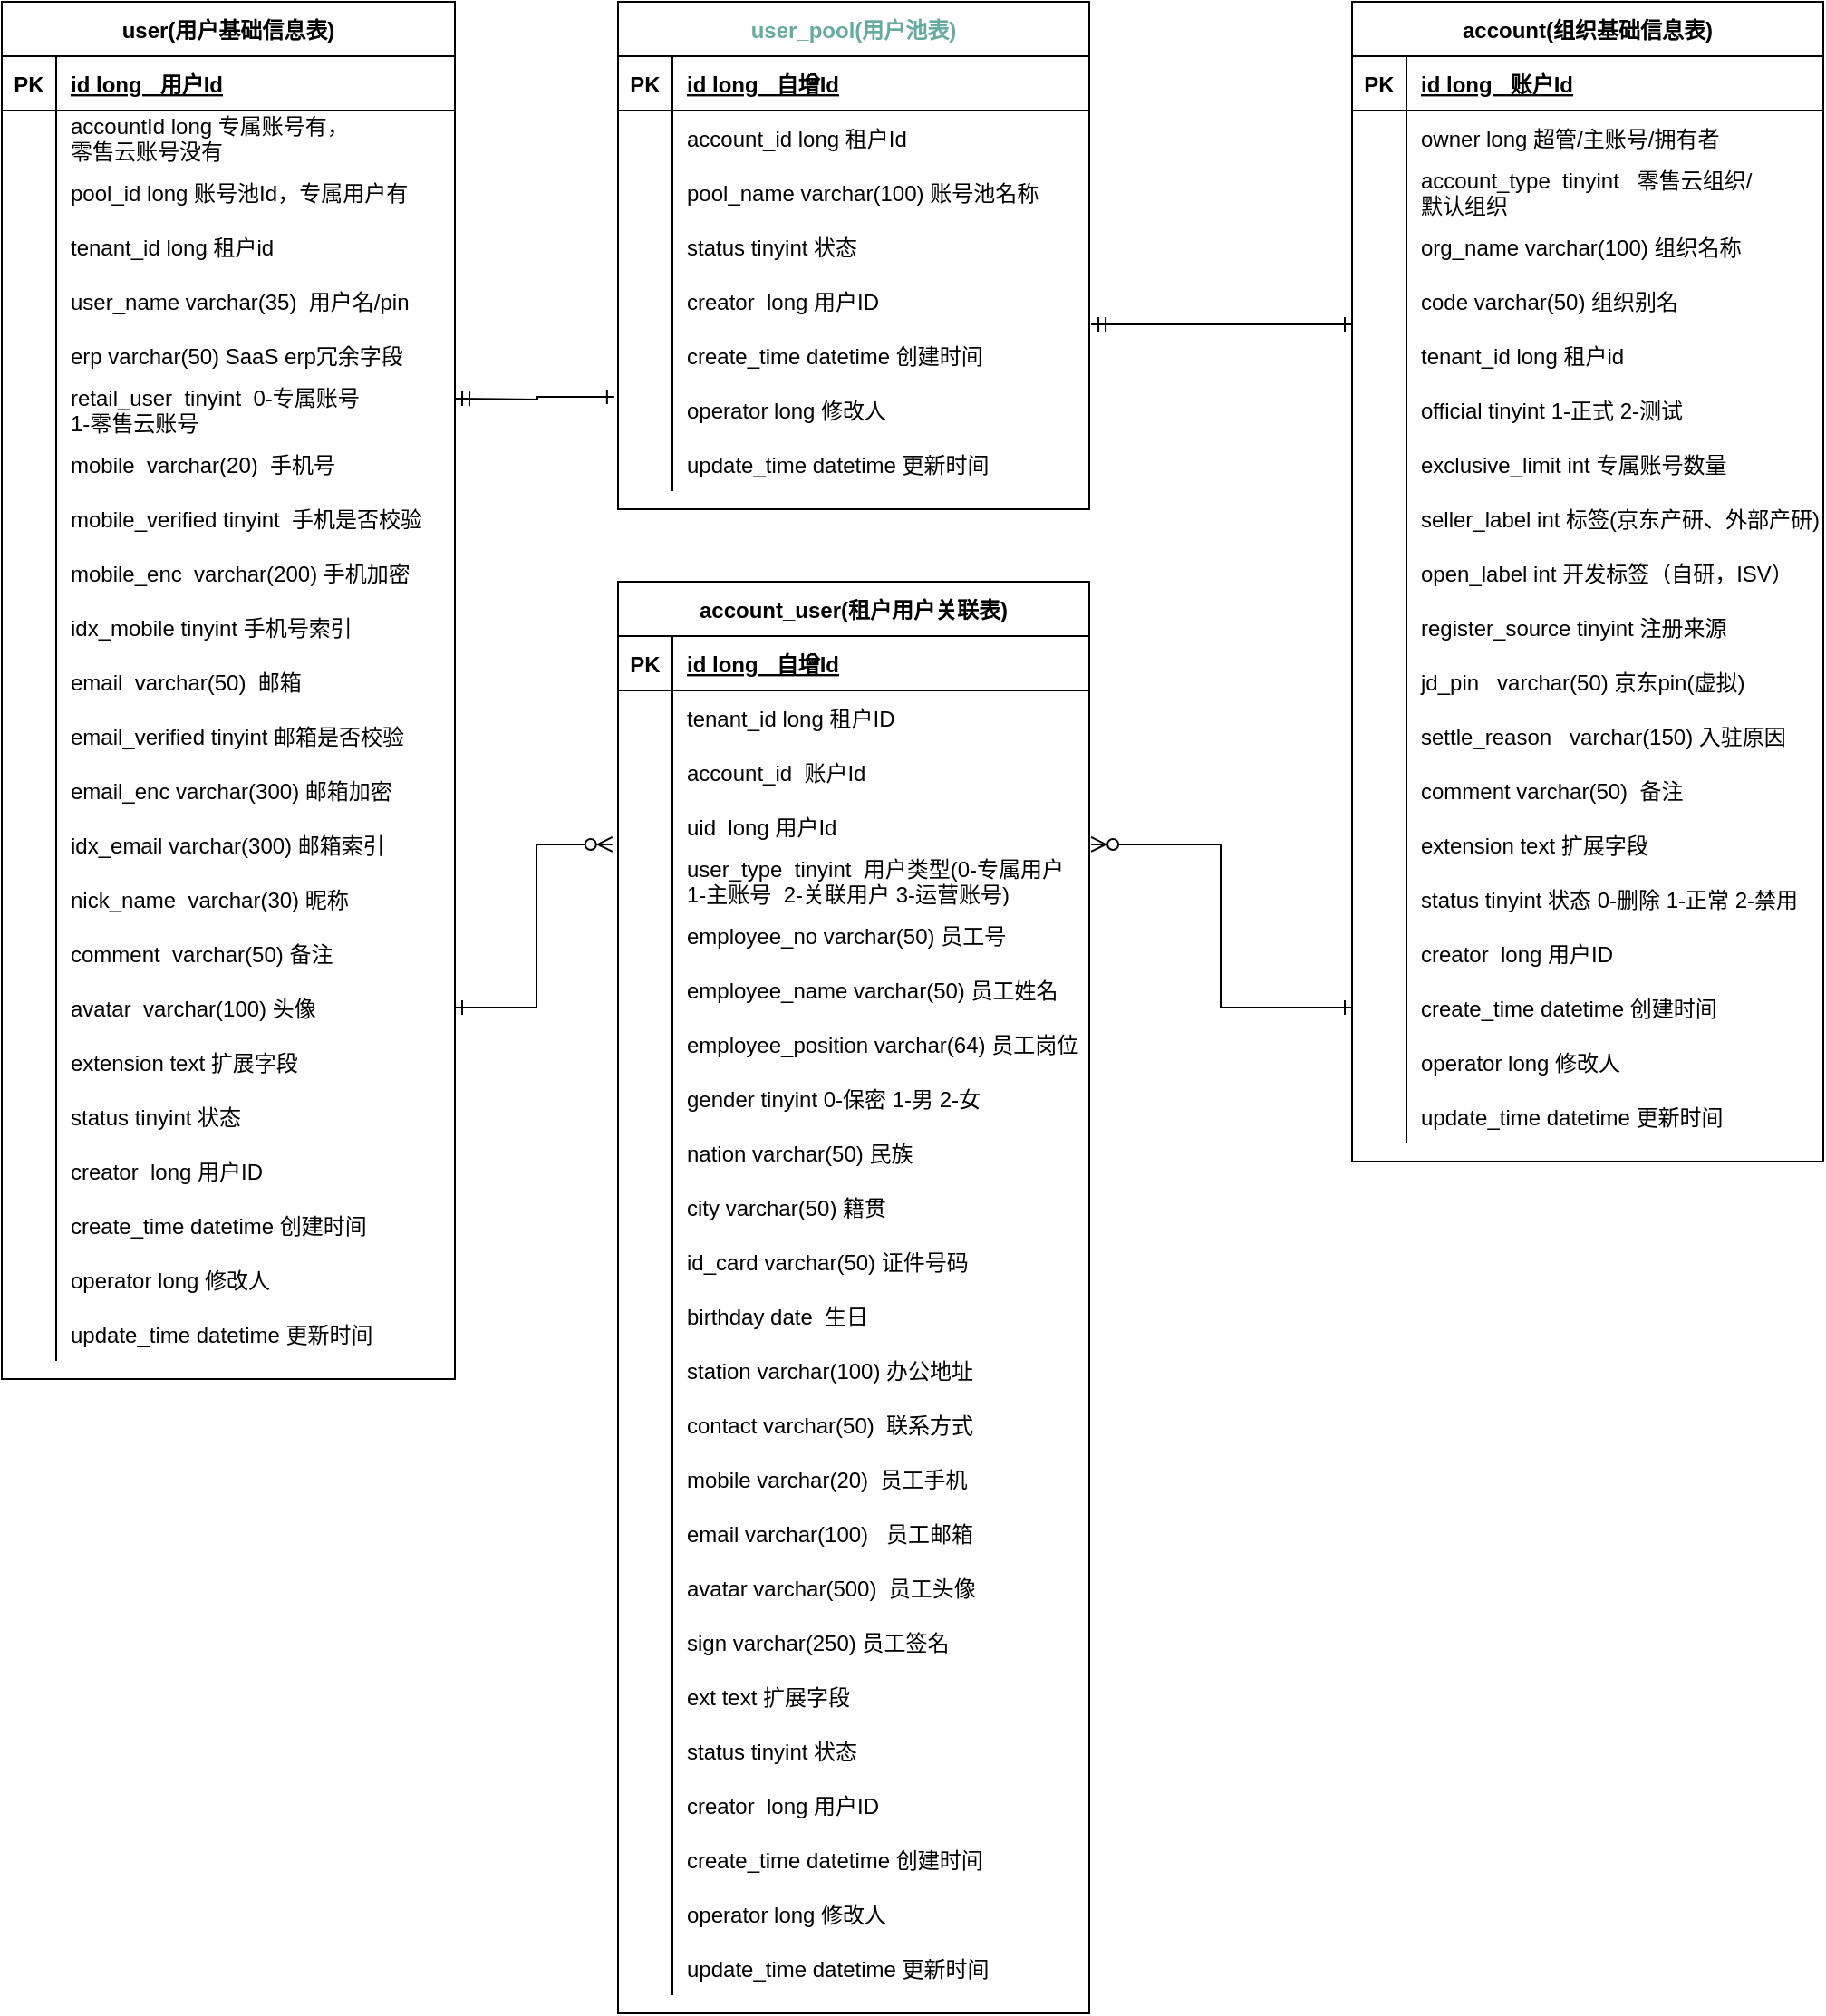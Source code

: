 <mxfile version="18.1.2" type="github" pages="6">
  <diagram id="0yB_EVxj8hYrRFmk2nte" name="账号和组织关系">
    <mxGraphModel dx="2381" dy="866" grid="1" gridSize="10" guides="1" tooltips="1" connect="1" arrows="1" fold="1" page="1" pageScale="1" pageWidth="827" pageHeight="1169" math="0" shadow="0">
      <root>
        <mxCell id="0" />
        <mxCell id="1" parent="0" />
        <mxCell id="Y74eJLmfEOPPyMOMSqGY-1" value="account(组织基础信息表)" style="shape=table;startSize=30;container=1;collapsible=1;childLayout=tableLayout;fixedRows=1;rowLines=0;fontStyle=1;align=center;resizeLast=1;" vertex="1" parent="1">
          <mxGeometry x="235" y="190" width="260" height="640" as="geometry" />
        </mxCell>
        <mxCell id="Y74eJLmfEOPPyMOMSqGY-2" value="" style="shape=partialRectangle;collapsible=0;dropTarget=0;pointerEvents=0;fillColor=none;points=[[0,0.5],[1,0.5]];portConstraint=eastwest;top=0;left=0;right=0;bottom=1;" vertex="1" parent="Y74eJLmfEOPPyMOMSqGY-1">
          <mxGeometry y="30" width="260" height="30" as="geometry" />
        </mxCell>
        <mxCell id="Y74eJLmfEOPPyMOMSqGY-3" value="PK" style="shape=partialRectangle;overflow=hidden;connectable=0;fillColor=none;top=0;left=0;bottom=0;right=0;fontStyle=1;" vertex="1" parent="Y74eJLmfEOPPyMOMSqGY-2">
          <mxGeometry width="30" height="30" as="geometry">
            <mxRectangle width="30" height="30" as="alternateBounds" />
          </mxGeometry>
        </mxCell>
        <mxCell id="Y74eJLmfEOPPyMOMSqGY-4" value="id long   账户Id" style="shape=partialRectangle;overflow=hidden;connectable=0;fillColor=none;top=0;left=0;bottom=0;right=0;align=left;spacingLeft=6;fontStyle=5;" vertex="1" parent="Y74eJLmfEOPPyMOMSqGY-2">
          <mxGeometry x="30" width="230" height="30" as="geometry">
            <mxRectangle width="230" height="30" as="alternateBounds" />
          </mxGeometry>
        </mxCell>
        <mxCell id="Y74eJLmfEOPPyMOMSqGY-5" style="shape=partialRectangle;collapsible=0;dropTarget=0;pointerEvents=0;fillColor=none;points=[[0,0.5],[1,0.5]];portConstraint=eastwest;top=0;left=0;right=0;bottom=0;" vertex="1" parent="Y74eJLmfEOPPyMOMSqGY-1">
          <mxGeometry y="60" width="260" height="30" as="geometry" />
        </mxCell>
        <mxCell id="Y74eJLmfEOPPyMOMSqGY-6" style="shape=partialRectangle;overflow=hidden;connectable=0;fillColor=none;top=0;left=0;bottom=0;right=0;" vertex="1" parent="Y74eJLmfEOPPyMOMSqGY-5">
          <mxGeometry width="30" height="30" as="geometry">
            <mxRectangle width="30" height="30" as="alternateBounds" />
          </mxGeometry>
        </mxCell>
        <mxCell id="Y74eJLmfEOPPyMOMSqGY-7" value="owner long 超管/主账号/拥有者" style="shape=partialRectangle;overflow=hidden;connectable=0;fillColor=none;top=0;left=0;bottom=0;right=0;align=left;spacingLeft=6;" vertex="1" parent="Y74eJLmfEOPPyMOMSqGY-5">
          <mxGeometry x="30" width="230" height="30" as="geometry">
            <mxRectangle width="230" height="30" as="alternateBounds" />
          </mxGeometry>
        </mxCell>
        <mxCell id="Y74eJLmfEOPPyMOMSqGY-8" style="shape=partialRectangle;collapsible=0;dropTarget=0;pointerEvents=0;fillColor=none;points=[[0,0.5],[1,0.5]];portConstraint=eastwest;top=0;left=0;right=0;bottom=0;" vertex="1" parent="Y74eJLmfEOPPyMOMSqGY-1">
          <mxGeometry y="90" width="260" height="30" as="geometry" />
        </mxCell>
        <mxCell id="Y74eJLmfEOPPyMOMSqGY-9" style="shape=partialRectangle;overflow=hidden;connectable=0;fillColor=none;top=0;left=0;bottom=0;right=0;" vertex="1" parent="Y74eJLmfEOPPyMOMSqGY-8">
          <mxGeometry width="30" height="30" as="geometry">
            <mxRectangle width="30" height="30" as="alternateBounds" />
          </mxGeometry>
        </mxCell>
        <mxCell id="Y74eJLmfEOPPyMOMSqGY-10" value="account_type  tinyint   零售云组织/&#xa;默认组织" style="shape=partialRectangle;overflow=hidden;connectable=0;fillColor=none;top=0;left=0;bottom=0;right=0;align=left;spacingLeft=6;" vertex="1" parent="Y74eJLmfEOPPyMOMSqGY-8">
          <mxGeometry x="30" width="230" height="30" as="geometry">
            <mxRectangle width="230" height="30" as="alternateBounds" />
          </mxGeometry>
        </mxCell>
        <mxCell id="Y74eJLmfEOPPyMOMSqGY-11" style="shape=partialRectangle;collapsible=0;dropTarget=0;pointerEvents=0;fillColor=none;points=[[0,0.5],[1,0.5]];portConstraint=eastwest;top=0;left=0;right=0;bottom=0;" vertex="1" parent="Y74eJLmfEOPPyMOMSqGY-1">
          <mxGeometry y="120" width="260" height="30" as="geometry" />
        </mxCell>
        <mxCell id="Y74eJLmfEOPPyMOMSqGY-12" style="shape=partialRectangle;overflow=hidden;connectable=0;fillColor=none;top=0;left=0;bottom=0;right=0;" vertex="1" parent="Y74eJLmfEOPPyMOMSqGY-11">
          <mxGeometry width="30" height="30" as="geometry">
            <mxRectangle width="30" height="30" as="alternateBounds" />
          </mxGeometry>
        </mxCell>
        <mxCell id="Y74eJLmfEOPPyMOMSqGY-13" value="org_name varchar(100) 组织名称" style="shape=partialRectangle;overflow=hidden;connectable=0;fillColor=none;top=0;left=0;bottom=0;right=0;align=left;spacingLeft=6;" vertex="1" parent="Y74eJLmfEOPPyMOMSqGY-11">
          <mxGeometry x="30" width="230" height="30" as="geometry">
            <mxRectangle width="230" height="30" as="alternateBounds" />
          </mxGeometry>
        </mxCell>
        <mxCell id="Y74eJLmfEOPPyMOMSqGY-14" style="shape=partialRectangle;collapsible=0;dropTarget=0;pointerEvents=0;fillColor=none;points=[[0,0.5],[1,0.5]];portConstraint=eastwest;top=0;left=0;right=0;bottom=0;" vertex="1" parent="Y74eJLmfEOPPyMOMSqGY-1">
          <mxGeometry y="150" width="260" height="30" as="geometry" />
        </mxCell>
        <mxCell id="Y74eJLmfEOPPyMOMSqGY-15" style="shape=partialRectangle;overflow=hidden;connectable=0;fillColor=none;top=0;left=0;bottom=0;right=0;" vertex="1" parent="Y74eJLmfEOPPyMOMSqGY-14">
          <mxGeometry width="30" height="30" as="geometry">
            <mxRectangle width="30" height="30" as="alternateBounds" />
          </mxGeometry>
        </mxCell>
        <mxCell id="Y74eJLmfEOPPyMOMSqGY-16" value="code varchar(50) 组织别名" style="shape=partialRectangle;overflow=hidden;connectable=0;fillColor=none;top=0;left=0;bottom=0;right=0;align=left;spacingLeft=6;" vertex="1" parent="Y74eJLmfEOPPyMOMSqGY-14">
          <mxGeometry x="30" width="230" height="30" as="geometry">
            <mxRectangle width="230" height="30" as="alternateBounds" />
          </mxGeometry>
        </mxCell>
        <mxCell id="Y74eJLmfEOPPyMOMSqGY-17" style="shape=partialRectangle;collapsible=0;dropTarget=0;pointerEvents=0;fillColor=none;points=[[0,0.5],[1,0.5]];portConstraint=eastwest;top=0;left=0;right=0;bottom=0;" vertex="1" parent="Y74eJLmfEOPPyMOMSqGY-1">
          <mxGeometry y="180" width="260" height="30" as="geometry" />
        </mxCell>
        <mxCell id="Y74eJLmfEOPPyMOMSqGY-18" style="shape=partialRectangle;overflow=hidden;connectable=0;fillColor=none;top=0;left=0;bottom=0;right=0;" vertex="1" parent="Y74eJLmfEOPPyMOMSqGY-17">
          <mxGeometry width="30" height="30" as="geometry">
            <mxRectangle width="30" height="30" as="alternateBounds" />
          </mxGeometry>
        </mxCell>
        <mxCell id="Y74eJLmfEOPPyMOMSqGY-19" value="tenant_id long 租户id" style="shape=partialRectangle;overflow=hidden;connectable=0;fillColor=none;top=0;left=0;bottom=0;right=0;align=left;spacingLeft=6;" vertex="1" parent="Y74eJLmfEOPPyMOMSqGY-17">
          <mxGeometry x="30" width="230" height="30" as="geometry">
            <mxRectangle width="230" height="30" as="alternateBounds" />
          </mxGeometry>
        </mxCell>
        <mxCell id="Y74eJLmfEOPPyMOMSqGY-20" style="shape=partialRectangle;collapsible=0;dropTarget=0;pointerEvents=0;fillColor=none;points=[[0,0.5],[1,0.5]];portConstraint=eastwest;top=0;left=0;right=0;bottom=0;" vertex="1" parent="Y74eJLmfEOPPyMOMSqGY-1">
          <mxGeometry y="210" width="260" height="30" as="geometry" />
        </mxCell>
        <mxCell id="Y74eJLmfEOPPyMOMSqGY-21" style="shape=partialRectangle;overflow=hidden;connectable=0;fillColor=none;top=0;left=0;bottom=0;right=0;" vertex="1" parent="Y74eJLmfEOPPyMOMSqGY-20">
          <mxGeometry width="30" height="30" as="geometry">
            <mxRectangle width="30" height="30" as="alternateBounds" />
          </mxGeometry>
        </mxCell>
        <mxCell id="Y74eJLmfEOPPyMOMSqGY-22" value="official tinyint 1-正式 2-测试" style="shape=partialRectangle;overflow=hidden;connectable=0;fillColor=none;top=0;left=0;bottom=0;right=0;align=left;spacingLeft=6;" vertex="1" parent="Y74eJLmfEOPPyMOMSqGY-20">
          <mxGeometry x="30" width="230" height="30" as="geometry">
            <mxRectangle width="230" height="30" as="alternateBounds" />
          </mxGeometry>
        </mxCell>
        <mxCell id="Y74eJLmfEOPPyMOMSqGY-23" style="shape=partialRectangle;collapsible=0;dropTarget=0;pointerEvents=0;fillColor=none;points=[[0,0.5],[1,0.5]];portConstraint=eastwest;top=0;left=0;right=0;bottom=0;" vertex="1" parent="Y74eJLmfEOPPyMOMSqGY-1">
          <mxGeometry y="240" width="260" height="30" as="geometry" />
        </mxCell>
        <mxCell id="Y74eJLmfEOPPyMOMSqGY-24" style="shape=partialRectangle;overflow=hidden;connectable=0;fillColor=none;top=0;left=0;bottom=0;right=0;" vertex="1" parent="Y74eJLmfEOPPyMOMSqGY-23">
          <mxGeometry width="30" height="30" as="geometry">
            <mxRectangle width="30" height="30" as="alternateBounds" />
          </mxGeometry>
        </mxCell>
        <mxCell id="Y74eJLmfEOPPyMOMSqGY-25" value="exclusive_limit int 专属账号数量" style="shape=partialRectangle;overflow=hidden;connectable=0;fillColor=none;top=0;left=0;bottom=0;right=0;align=left;spacingLeft=6;" vertex="1" parent="Y74eJLmfEOPPyMOMSqGY-23">
          <mxGeometry x="30" width="230" height="30" as="geometry">
            <mxRectangle width="230" height="30" as="alternateBounds" />
          </mxGeometry>
        </mxCell>
        <mxCell id="Y74eJLmfEOPPyMOMSqGY-26" style="shape=partialRectangle;collapsible=0;dropTarget=0;pointerEvents=0;fillColor=none;points=[[0,0.5],[1,0.5]];portConstraint=eastwest;top=0;left=0;right=0;bottom=0;" vertex="1" parent="Y74eJLmfEOPPyMOMSqGY-1">
          <mxGeometry y="270" width="260" height="30" as="geometry" />
        </mxCell>
        <mxCell id="Y74eJLmfEOPPyMOMSqGY-27" style="shape=partialRectangle;overflow=hidden;connectable=0;fillColor=none;top=0;left=0;bottom=0;right=0;" vertex="1" parent="Y74eJLmfEOPPyMOMSqGY-26">
          <mxGeometry width="30" height="30" as="geometry">
            <mxRectangle width="30" height="30" as="alternateBounds" />
          </mxGeometry>
        </mxCell>
        <mxCell id="Y74eJLmfEOPPyMOMSqGY-28" value="seller_label int 标签(京东产研、外部产研)" style="shape=partialRectangle;overflow=hidden;connectable=0;fillColor=none;top=0;left=0;bottom=0;right=0;align=left;spacingLeft=6;" vertex="1" parent="Y74eJLmfEOPPyMOMSqGY-26">
          <mxGeometry x="30" width="230" height="30" as="geometry">
            <mxRectangle width="230" height="30" as="alternateBounds" />
          </mxGeometry>
        </mxCell>
        <mxCell id="Y74eJLmfEOPPyMOMSqGY-29" style="shape=partialRectangle;collapsible=0;dropTarget=0;pointerEvents=0;fillColor=none;points=[[0,0.5],[1,0.5]];portConstraint=eastwest;top=0;left=0;right=0;bottom=0;" vertex="1" parent="Y74eJLmfEOPPyMOMSqGY-1">
          <mxGeometry y="300" width="260" height="30" as="geometry" />
        </mxCell>
        <mxCell id="Y74eJLmfEOPPyMOMSqGY-30" style="shape=partialRectangle;overflow=hidden;connectable=0;fillColor=none;top=0;left=0;bottom=0;right=0;" vertex="1" parent="Y74eJLmfEOPPyMOMSqGY-29">
          <mxGeometry width="30" height="30" as="geometry">
            <mxRectangle width="30" height="30" as="alternateBounds" />
          </mxGeometry>
        </mxCell>
        <mxCell id="Y74eJLmfEOPPyMOMSqGY-31" value="open_label int 开发标签（自研，ISV）" style="shape=partialRectangle;overflow=hidden;connectable=0;fillColor=none;top=0;left=0;bottom=0;right=0;align=left;spacingLeft=6;" vertex="1" parent="Y74eJLmfEOPPyMOMSqGY-29">
          <mxGeometry x="30" width="230" height="30" as="geometry">
            <mxRectangle width="230" height="30" as="alternateBounds" />
          </mxGeometry>
        </mxCell>
        <mxCell id="Y74eJLmfEOPPyMOMSqGY-32" style="shape=partialRectangle;collapsible=0;dropTarget=0;pointerEvents=0;fillColor=none;points=[[0,0.5],[1,0.5]];portConstraint=eastwest;top=0;left=0;right=0;bottom=0;" vertex="1" parent="Y74eJLmfEOPPyMOMSqGY-1">
          <mxGeometry y="330" width="260" height="30" as="geometry" />
        </mxCell>
        <mxCell id="Y74eJLmfEOPPyMOMSqGY-33" style="shape=partialRectangle;overflow=hidden;connectable=0;fillColor=none;top=0;left=0;bottom=0;right=0;" vertex="1" parent="Y74eJLmfEOPPyMOMSqGY-32">
          <mxGeometry width="30" height="30" as="geometry">
            <mxRectangle width="30" height="30" as="alternateBounds" />
          </mxGeometry>
        </mxCell>
        <mxCell id="Y74eJLmfEOPPyMOMSqGY-34" value="register_source tinyint 注册来源" style="shape=partialRectangle;overflow=hidden;connectable=0;fillColor=none;top=0;left=0;bottom=0;right=0;align=left;spacingLeft=6;" vertex="1" parent="Y74eJLmfEOPPyMOMSqGY-32">
          <mxGeometry x="30" width="230" height="30" as="geometry">
            <mxRectangle width="230" height="30" as="alternateBounds" />
          </mxGeometry>
        </mxCell>
        <mxCell id="Y74eJLmfEOPPyMOMSqGY-35" style="shape=partialRectangle;collapsible=0;dropTarget=0;pointerEvents=0;fillColor=none;points=[[0,0.5],[1,0.5]];portConstraint=eastwest;top=0;left=0;right=0;bottom=0;" vertex="1" parent="Y74eJLmfEOPPyMOMSqGY-1">
          <mxGeometry y="360" width="260" height="30" as="geometry" />
        </mxCell>
        <mxCell id="Y74eJLmfEOPPyMOMSqGY-36" style="shape=partialRectangle;overflow=hidden;connectable=0;fillColor=none;top=0;left=0;bottom=0;right=0;" vertex="1" parent="Y74eJLmfEOPPyMOMSqGY-35">
          <mxGeometry width="30" height="30" as="geometry">
            <mxRectangle width="30" height="30" as="alternateBounds" />
          </mxGeometry>
        </mxCell>
        <mxCell id="Y74eJLmfEOPPyMOMSqGY-37" value="jd_pin   varchar(50) 京东pin(虚拟)" style="shape=partialRectangle;overflow=hidden;connectable=0;fillColor=none;top=0;left=0;bottom=0;right=0;align=left;spacingLeft=6;" vertex="1" parent="Y74eJLmfEOPPyMOMSqGY-35">
          <mxGeometry x="30" width="230" height="30" as="geometry">
            <mxRectangle width="230" height="30" as="alternateBounds" />
          </mxGeometry>
        </mxCell>
        <mxCell id="Y74eJLmfEOPPyMOMSqGY-38" style="shape=partialRectangle;collapsible=0;dropTarget=0;pointerEvents=0;fillColor=none;points=[[0,0.5],[1,0.5]];portConstraint=eastwest;top=0;left=0;right=0;bottom=0;" vertex="1" parent="Y74eJLmfEOPPyMOMSqGY-1">
          <mxGeometry y="390" width="260" height="30" as="geometry" />
        </mxCell>
        <mxCell id="Y74eJLmfEOPPyMOMSqGY-39" style="shape=partialRectangle;overflow=hidden;connectable=0;fillColor=none;top=0;left=0;bottom=0;right=0;" vertex="1" parent="Y74eJLmfEOPPyMOMSqGY-38">
          <mxGeometry width="30" height="30" as="geometry">
            <mxRectangle width="30" height="30" as="alternateBounds" />
          </mxGeometry>
        </mxCell>
        <mxCell id="Y74eJLmfEOPPyMOMSqGY-40" value="settle_reason   varchar(150) 入驻原因" style="shape=partialRectangle;overflow=hidden;connectable=0;fillColor=none;top=0;left=0;bottom=0;right=0;align=left;spacingLeft=6;" vertex="1" parent="Y74eJLmfEOPPyMOMSqGY-38">
          <mxGeometry x="30" width="230" height="30" as="geometry">
            <mxRectangle width="230" height="30" as="alternateBounds" />
          </mxGeometry>
        </mxCell>
        <mxCell id="Y74eJLmfEOPPyMOMSqGY-41" style="shape=partialRectangle;collapsible=0;dropTarget=0;pointerEvents=0;fillColor=none;points=[[0,0.5],[1,0.5]];portConstraint=eastwest;top=0;left=0;right=0;bottom=0;" vertex="1" parent="Y74eJLmfEOPPyMOMSqGY-1">
          <mxGeometry y="420" width="260" height="30" as="geometry" />
        </mxCell>
        <mxCell id="Y74eJLmfEOPPyMOMSqGY-42" style="shape=partialRectangle;overflow=hidden;connectable=0;fillColor=none;top=0;left=0;bottom=0;right=0;" vertex="1" parent="Y74eJLmfEOPPyMOMSqGY-41">
          <mxGeometry width="30" height="30" as="geometry">
            <mxRectangle width="30" height="30" as="alternateBounds" />
          </mxGeometry>
        </mxCell>
        <mxCell id="Y74eJLmfEOPPyMOMSqGY-43" value="comment varchar(50)  备注" style="shape=partialRectangle;overflow=hidden;connectable=0;fillColor=none;top=0;left=0;bottom=0;right=0;align=left;spacingLeft=6;" vertex="1" parent="Y74eJLmfEOPPyMOMSqGY-41">
          <mxGeometry x="30" width="230" height="30" as="geometry">
            <mxRectangle width="230" height="30" as="alternateBounds" />
          </mxGeometry>
        </mxCell>
        <mxCell id="Y74eJLmfEOPPyMOMSqGY-44" style="shape=partialRectangle;collapsible=0;dropTarget=0;pointerEvents=0;fillColor=none;points=[[0,0.5],[1,0.5]];portConstraint=eastwest;top=0;left=0;right=0;bottom=0;" vertex="1" parent="Y74eJLmfEOPPyMOMSqGY-1">
          <mxGeometry y="450" width="260" height="30" as="geometry" />
        </mxCell>
        <mxCell id="Y74eJLmfEOPPyMOMSqGY-45" style="shape=partialRectangle;overflow=hidden;connectable=0;fillColor=none;top=0;left=0;bottom=0;right=0;" vertex="1" parent="Y74eJLmfEOPPyMOMSqGY-44">
          <mxGeometry width="30" height="30" as="geometry">
            <mxRectangle width="30" height="30" as="alternateBounds" />
          </mxGeometry>
        </mxCell>
        <mxCell id="Y74eJLmfEOPPyMOMSqGY-46" value="extension text 扩展字段" style="shape=partialRectangle;overflow=hidden;connectable=0;fillColor=none;top=0;left=0;bottom=0;right=0;align=left;spacingLeft=6;" vertex="1" parent="Y74eJLmfEOPPyMOMSqGY-44">
          <mxGeometry x="30" width="230" height="30" as="geometry">
            <mxRectangle width="230" height="30" as="alternateBounds" />
          </mxGeometry>
        </mxCell>
        <mxCell id="Y74eJLmfEOPPyMOMSqGY-47" style="shape=partialRectangle;collapsible=0;dropTarget=0;pointerEvents=0;fillColor=none;points=[[0,0.5],[1,0.5]];portConstraint=eastwest;top=0;left=0;right=0;bottom=0;" vertex="1" parent="Y74eJLmfEOPPyMOMSqGY-1">
          <mxGeometry y="480" width="260" height="30" as="geometry" />
        </mxCell>
        <mxCell id="Y74eJLmfEOPPyMOMSqGY-48" style="shape=partialRectangle;overflow=hidden;connectable=0;fillColor=none;top=0;left=0;bottom=0;right=0;" vertex="1" parent="Y74eJLmfEOPPyMOMSqGY-47">
          <mxGeometry width="30" height="30" as="geometry">
            <mxRectangle width="30" height="30" as="alternateBounds" />
          </mxGeometry>
        </mxCell>
        <mxCell id="Y74eJLmfEOPPyMOMSqGY-49" value="status tinyint 状态 0-删除 1-正常 2-禁用" style="shape=partialRectangle;overflow=hidden;connectable=0;fillColor=none;top=0;left=0;bottom=0;right=0;align=left;spacingLeft=6;" vertex="1" parent="Y74eJLmfEOPPyMOMSqGY-47">
          <mxGeometry x="30" width="230" height="30" as="geometry">
            <mxRectangle width="230" height="30" as="alternateBounds" />
          </mxGeometry>
        </mxCell>
        <mxCell id="Y74eJLmfEOPPyMOMSqGY-50" style="shape=partialRectangle;collapsible=0;dropTarget=0;pointerEvents=0;fillColor=none;points=[[0,0.5],[1,0.5]];portConstraint=eastwest;top=0;left=0;right=0;bottom=0;" vertex="1" parent="Y74eJLmfEOPPyMOMSqGY-1">
          <mxGeometry y="510" width="260" height="30" as="geometry" />
        </mxCell>
        <mxCell id="Y74eJLmfEOPPyMOMSqGY-51" style="shape=partialRectangle;overflow=hidden;connectable=0;fillColor=none;top=0;left=0;bottom=0;right=0;" vertex="1" parent="Y74eJLmfEOPPyMOMSqGY-50">
          <mxGeometry width="30" height="30" as="geometry">
            <mxRectangle width="30" height="30" as="alternateBounds" />
          </mxGeometry>
        </mxCell>
        <mxCell id="Y74eJLmfEOPPyMOMSqGY-52" value="creator  long 用户ID " style="shape=partialRectangle;overflow=hidden;connectable=0;fillColor=none;top=0;left=0;bottom=0;right=0;align=left;spacingLeft=6;" vertex="1" parent="Y74eJLmfEOPPyMOMSqGY-50">
          <mxGeometry x="30" width="230" height="30" as="geometry">
            <mxRectangle width="230" height="30" as="alternateBounds" />
          </mxGeometry>
        </mxCell>
        <mxCell id="Y74eJLmfEOPPyMOMSqGY-53" style="shape=partialRectangle;collapsible=0;dropTarget=0;pointerEvents=0;fillColor=none;points=[[0,0.5],[1,0.5]];portConstraint=eastwest;top=0;left=0;right=0;bottom=0;" vertex="1" parent="Y74eJLmfEOPPyMOMSqGY-1">
          <mxGeometry y="540" width="260" height="30" as="geometry" />
        </mxCell>
        <mxCell id="Y74eJLmfEOPPyMOMSqGY-54" style="shape=partialRectangle;overflow=hidden;connectable=0;fillColor=none;top=0;left=0;bottom=0;right=0;" vertex="1" parent="Y74eJLmfEOPPyMOMSqGY-53">
          <mxGeometry width="30" height="30" as="geometry">
            <mxRectangle width="30" height="30" as="alternateBounds" />
          </mxGeometry>
        </mxCell>
        <mxCell id="Y74eJLmfEOPPyMOMSqGY-55" value="create_time datetime 创建时间" style="shape=partialRectangle;overflow=hidden;connectable=0;fillColor=none;top=0;left=0;bottom=0;right=0;align=left;spacingLeft=6;" vertex="1" parent="Y74eJLmfEOPPyMOMSqGY-53">
          <mxGeometry x="30" width="230" height="30" as="geometry">
            <mxRectangle width="230" height="30" as="alternateBounds" />
          </mxGeometry>
        </mxCell>
        <mxCell id="Y74eJLmfEOPPyMOMSqGY-56" style="shape=partialRectangle;collapsible=0;dropTarget=0;pointerEvents=0;fillColor=none;points=[[0,0.5],[1,0.5]];portConstraint=eastwest;top=0;left=0;right=0;bottom=0;" vertex="1" parent="Y74eJLmfEOPPyMOMSqGY-1">
          <mxGeometry y="570" width="260" height="30" as="geometry" />
        </mxCell>
        <mxCell id="Y74eJLmfEOPPyMOMSqGY-57" style="shape=partialRectangle;overflow=hidden;connectable=0;fillColor=none;top=0;left=0;bottom=0;right=0;" vertex="1" parent="Y74eJLmfEOPPyMOMSqGY-56">
          <mxGeometry width="30" height="30" as="geometry">
            <mxRectangle width="30" height="30" as="alternateBounds" />
          </mxGeometry>
        </mxCell>
        <mxCell id="Y74eJLmfEOPPyMOMSqGY-58" value="operator long 修改人" style="shape=partialRectangle;overflow=hidden;connectable=0;fillColor=none;top=0;left=0;bottom=0;right=0;align=left;spacingLeft=6;" vertex="1" parent="Y74eJLmfEOPPyMOMSqGY-56">
          <mxGeometry x="30" width="230" height="30" as="geometry">
            <mxRectangle width="230" height="30" as="alternateBounds" />
          </mxGeometry>
        </mxCell>
        <mxCell id="Y74eJLmfEOPPyMOMSqGY-59" style="shape=partialRectangle;collapsible=0;dropTarget=0;pointerEvents=0;fillColor=none;points=[[0,0.5],[1,0.5]];portConstraint=eastwest;top=0;left=0;right=0;bottom=0;" vertex="1" parent="Y74eJLmfEOPPyMOMSqGY-1">
          <mxGeometry y="600" width="260" height="30" as="geometry" />
        </mxCell>
        <mxCell id="Y74eJLmfEOPPyMOMSqGY-60" style="shape=partialRectangle;overflow=hidden;connectable=0;fillColor=none;top=0;left=0;bottom=0;right=0;" vertex="1" parent="Y74eJLmfEOPPyMOMSqGY-59">
          <mxGeometry width="30" height="30" as="geometry">
            <mxRectangle width="30" height="30" as="alternateBounds" />
          </mxGeometry>
        </mxCell>
        <mxCell id="Y74eJLmfEOPPyMOMSqGY-61" value="update_time datetime 更新时间" style="shape=partialRectangle;overflow=hidden;connectable=0;fillColor=none;top=0;left=0;bottom=0;right=0;align=left;spacingLeft=6;" vertex="1" parent="Y74eJLmfEOPPyMOMSqGY-59">
          <mxGeometry x="30" width="230" height="30" as="geometry">
            <mxRectangle width="230" height="30" as="alternateBounds" />
          </mxGeometry>
        </mxCell>
        <mxCell id="Y74eJLmfEOPPyMOMSqGY-62" value="user(用户基础信息表)" style="shape=table;startSize=30;container=1;collapsible=1;childLayout=tableLayout;fixedRows=1;rowLines=0;fontStyle=1;align=center;resizeLast=1;" vertex="1" parent="1">
          <mxGeometry x="-510" y="190" width="250" height="760" as="geometry" />
        </mxCell>
        <mxCell id="Y74eJLmfEOPPyMOMSqGY-63" value="" style="shape=partialRectangle;collapsible=0;dropTarget=0;pointerEvents=0;fillColor=none;points=[[0,0.5],[1,0.5]];portConstraint=eastwest;top=0;left=0;right=0;bottom=1;" vertex="1" parent="Y74eJLmfEOPPyMOMSqGY-62">
          <mxGeometry y="30" width="250" height="30" as="geometry" />
        </mxCell>
        <mxCell id="Y74eJLmfEOPPyMOMSqGY-64" value="PK" style="shape=partialRectangle;overflow=hidden;connectable=0;fillColor=none;top=0;left=0;bottom=0;right=0;fontStyle=1;" vertex="1" parent="Y74eJLmfEOPPyMOMSqGY-63">
          <mxGeometry width="30" height="30" as="geometry">
            <mxRectangle width="30" height="30" as="alternateBounds" />
          </mxGeometry>
        </mxCell>
        <mxCell id="Y74eJLmfEOPPyMOMSqGY-65" value="id long   用户Id" style="shape=partialRectangle;overflow=hidden;connectable=0;fillColor=none;top=0;left=0;bottom=0;right=0;align=left;spacingLeft=6;fontStyle=5;" vertex="1" parent="Y74eJLmfEOPPyMOMSqGY-63">
          <mxGeometry x="30" width="220" height="30" as="geometry">
            <mxRectangle width="220" height="30" as="alternateBounds" />
          </mxGeometry>
        </mxCell>
        <mxCell id="Y74eJLmfEOPPyMOMSqGY-66" value="" style="shape=partialRectangle;collapsible=0;dropTarget=0;pointerEvents=0;fillColor=none;points=[[0,0.5],[1,0.5]];portConstraint=eastwest;top=0;left=0;right=0;bottom=0;" vertex="1" parent="Y74eJLmfEOPPyMOMSqGY-62">
          <mxGeometry y="60" width="250" height="30" as="geometry" />
        </mxCell>
        <mxCell id="Y74eJLmfEOPPyMOMSqGY-67" value="" style="shape=partialRectangle;overflow=hidden;connectable=0;fillColor=none;top=0;left=0;bottom=0;right=0;" vertex="1" parent="Y74eJLmfEOPPyMOMSqGY-66">
          <mxGeometry width="30" height="30" as="geometry">
            <mxRectangle width="30" height="30" as="alternateBounds" />
          </mxGeometry>
        </mxCell>
        <mxCell id="Y74eJLmfEOPPyMOMSqGY-68" value="accountId long 专属账号有，&#xa;零售云账号没有" style="shape=partialRectangle;overflow=hidden;connectable=0;fillColor=none;top=0;left=0;bottom=0;right=0;align=left;spacingLeft=6;" vertex="1" parent="Y74eJLmfEOPPyMOMSqGY-66">
          <mxGeometry x="30" width="220" height="30" as="geometry">
            <mxRectangle width="220" height="30" as="alternateBounds" />
          </mxGeometry>
        </mxCell>
        <mxCell id="Y74eJLmfEOPPyMOMSqGY-69" style="shape=partialRectangle;collapsible=0;dropTarget=0;pointerEvents=0;fillColor=none;points=[[0,0.5],[1,0.5]];portConstraint=eastwest;top=0;left=0;right=0;bottom=0;" vertex="1" parent="Y74eJLmfEOPPyMOMSqGY-62">
          <mxGeometry y="90" width="250" height="30" as="geometry" />
        </mxCell>
        <mxCell id="Y74eJLmfEOPPyMOMSqGY-70" style="shape=partialRectangle;overflow=hidden;connectable=0;fillColor=none;top=0;left=0;bottom=0;right=0;" vertex="1" parent="Y74eJLmfEOPPyMOMSqGY-69">
          <mxGeometry width="30" height="30" as="geometry">
            <mxRectangle width="30" height="30" as="alternateBounds" />
          </mxGeometry>
        </mxCell>
        <mxCell id="Y74eJLmfEOPPyMOMSqGY-71" value="pool_id long 账号池Id，专属用户有" style="shape=partialRectangle;overflow=hidden;connectable=0;fillColor=none;top=0;left=0;bottom=0;right=0;align=left;spacingLeft=6;" vertex="1" parent="Y74eJLmfEOPPyMOMSqGY-69">
          <mxGeometry x="30" width="220" height="30" as="geometry">
            <mxRectangle width="220" height="30" as="alternateBounds" />
          </mxGeometry>
        </mxCell>
        <mxCell id="Y74eJLmfEOPPyMOMSqGY-72" style="shape=partialRectangle;collapsible=0;dropTarget=0;pointerEvents=0;fillColor=none;points=[[0,0.5],[1,0.5]];portConstraint=eastwest;top=0;left=0;right=0;bottom=0;" vertex="1" parent="Y74eJLmfEOPPyMOMSqGY-62">
          <mxGeometry y="120" width="250" height="30" as="geometry" />
        </mxCell>
        <mxCell id="Y74eJLmfEOPPyMOMSqGY-73" style="shape=partialRectangle;overflow=hidden;connectable=0;fillColor=none;top=0;left=0;bottom=0;right=0;" vertex="1" parent="Y74eJLmfEOPPyMOMSqGY-72">
          <mxGeometry width="30" height="30" as="geometry">
            <mxRectangle width="30" height="30" as="alternateBounds" />
          </mxGeometry>
        </mxCell>
        <mxCell id="Y74eJLmfEOPPyMOMSqGY-74" value="tenant_id long 租户id" style="shape=partialRectangle;overflow=hidden;connectable=0;fillColor=none;top=0;left=0;bottom=0;right=0;align=left;spacingLeft=6;" vertex="1" parent="Y74eJLmfEOPPyMOMSqGY-72">
          <mxGeometry x="30" width="220" height="30" as="geometry">
            <mxRectangle width="220" height="30" as="alternateBounds" />
          </mxGeometry>
        </mxCell>
        <mxCell id="Y74eJLmfEOPPyMOMSqGY-75" style="shape=partialRectangle;collapsible=0;dropTarget=0;pointerEvents=0;fillColor=none;points=[[0,0.5],[1,0.5]];portConstraint=eastwest;top=0;left=0;right=0;bottom=0;" vertex="1" parent="Y74eJLmfEOPPyMOMSqGY-62">
          <mxGeometry y="150" width="250" height="30" as="geometry" />
        </mxCell>
        <mxCell id="Y74eJLmfEOPPyMOMSqGY-76" style="shape=partialRectangle;overflow=hidden;connectable=0;fillColor=none;top=0;left=0;bottom=0;right=0;" vertex="1" parent="Y74eJLmfEOPPyMOMSqGY-75">
          <mxGeometry width="30" height="30" as="geometry">
            <mxRectangle width="30" height="30" as="alternateBounds" />
          </mxGeometry>
        </mxCell>
        <mxCell id="Y74eJLmfEOPPyMOMSqGY-77" value="user_name varchar(35)  用户名/pin" style="shape=partialRectangle;overflow=hidden;connectable=0;fillColor=none;top=0;left=0;bottom=0;right=0;align=left;spacingLeft=6;" vertex="1" parent="Y74eJLmfEOPPyMOMSqGY-75">
          <mxGeometry x="30" width="220" height="30" as="geometry">
            <mxRectangle width="220" height="30" as="alternateBounds" />
          </mxGeometry>
        </mxCell>
        <mxCell id="Y74eJLmfEOPPyMOMSqGY-78" style="shape=partialRectangle;collapsible=0;dropTarget=0;pointerEvents=0;fillColor=none;points=[[0,0.5],[1,0.5]];portConstraint=eastwest;top=0;left=0;right=0;bottom=0;" vertex="1" parent="Y74eJLmfEOPPyMOMSqGY-62">
          <mxGeometry y="180" width="250" height="30" as="geometry" />
        </mxCell>
        <mxCell id="Y74eJLmfEOPPyMOMSqGY-79" style="shape=partialRectangle;overflow=hidden;connectable=0;fillColor=none;top=0;left=0;bottom=0;right=0;" vertex="1" parent="Y74eJLmfEOPPyMOMSqGY-78">
          <mxGeometry width="30" height="30" as="geometry">
            <mxRectangle width="30" height="30" as="alternateBounds" />
          </mxGeometry>
        </mxCell>
        <mxCell id="Y74eJLmfEOPPyMOMSqGY-80" value="erp varchar(50) SaaS erp冗余字段" style="shape=partialRectangle;overflow=hidden;connectable=0;fillColor=none;top=0;left=0;bottom=0;right=0;align=left;spacingLeft=6;" vertex="1" parent="Y74eJLmfEOPPyMOMSqGY-78">
          <mxGeometry x="30" width="220" height="30" as="geometry">
            <mxRectangle width="220" height="30" as="alternateBounds" />
          </mxGeometry>
        </mxCell>
        <mxCell id="Y74eJLmfEOPPyMOMSqGY-81" style="shape=partialRectangle;collapsible=0;dropTarget=0;pointerEvents=0;fillColor=none;points=[[0,0.5],[1,0.5]];portConstraint=eastwest;top=0;left=0;right=0;bottom=0;" vertex="1" parent="Y74eJLmfEOPPyMOMSqGY-62">
          <mxGeometry y="210" width="250" height="30" as="geometry" />
        </mxCell>
        <mxCell id="Y74eJLmfEOPPyMOMSqGY-82" style="shape=partialRectangle;overflow=hidden;connectable=0;fillColor=none;top=0;left=0;bottom=0;right=0;" vertex="1" parent="Y74eJLmfEOPPyMOMSqGY-81">
          <mxGeometry width="30" height="30" as="geometry">
            <mxRectangle width="30" height="30" as="alternateBounds" />
          </mxGeometry>
        </mxCell>
        <mxCell id="Y74eJLmfEOPPyMOMSqGY-83" value="retail_user  tinyint  0-专属账号&#xa;1-零售云账号" style="shape=partialRectangle;overflow=hidden;connectable=0;fillColor=none;top=0;left=0;bottom=0;right=0;align=left;spacingLeft=6;" vertex="1" parent="Y74eJLmfEOPPyMOMSqGY-81">
          <mxGeometry x="30" width="220" height="30" as="geometry">
            <mxRectangle width="220" height="30" as="alternateBounds" />
          </mxGeometry>
        </mxCell>
        <mxCell id="Y74eJLmfEOPPyMOMSqGY-84" style="shape=partialRectangle;collapsible=0;dropTarget=0;pointerEvents=0;fillColor=none;points=[[0,0.5],[1,0.5]];portConstraint=eastwest;top=0;left=0;right=0;bottom=0;" vertex="1" parent="Y74eJLmfEOPPyMOMSqGY-62">
          <mxGeometry y="240" width="250" height="30" as="geometry" />
        </mxCell>
        <mxCell id="Y74eJLmfEOPPyMOMSqGY-85" style="shape=partialRectangle;overflow=hidden;connectable=0;fillColor=none;top=0;left=0;bottom=0;right=0;" vertex="1" parent="Y74eJLmfEOPPyMOMSqGY-84">
          <mxGeometry width="30" height="30" as="geometry">
            <mxRectangle width="30" height="30" as="alternateBounds" />
          </mxGeometry>
        </mxCell>
        <mxCell id="Y74eJLmfEOPPyMOMSqGY-86" value="mobile  varchar(20)  手机号" style="shape=partialRectangle;overflow=hidden;connectable=0;fillColor=none;top=0;left=0;bottom=0;right=0;align=left;spacingLeft=6;" vertex="1" parent="Y74eJLmfEOPPyMOMSqGY-84">
          <mxGeometry x="30" width="220" height="30" as="geometry">
            <mxRectangle width="220" height="30" as="alternateBounds" />
          </mxGeometry>
        </mxCell>
        <mxCell id="Y74eJLmfEOPPyMOMSqGY-87" style="shape=partialRectangle;collapsible=0;dropTarget=0;pointerEvents=0;fillColor=none;points=[[0,0.5],[1,0.5]];portConstraint=eastwest;top=0;left=0;right=0;bottom=0;" vertex="1" parent="Y74eJLmfEOPPyMOMSqGY-62">
          <mxGeometry y="270" width="250" height="30" as="geometry" />
        </mxCell>
        <mxCell id="Y74eJLmfEOPPyMOMSqGY-88" style="shape=partialRectangle;overflow=hidden;connectable=0;fillColor=none;top=0;left=0;bottom=0;right=0;" vertex="1" parent="Y74eJLmfEOPPyMOMSqGY-87">
          <mxGeometry width="30" height="30" as="geometry">
            <mxRectangle width="30" height="30" as="alternateBounds" />
          </mxGeometry>
        </mxCell>
        <mxCell id="Y74eJLmfEOPPyMOMSqGY-89" value="mobile_verified tinyint  手机是否校验" style="shape=partialRectangle;overflow=hidden;connectable=0;fillColor=none;top=0;left=0;bottom=0;right=0;align=left;spacingLeft=6;" vertex="1" parent="Y74eJLmfEOPPyMOMSqGY-87">
          <mxGeometry x="30" width="220" height="30" as="geometry">
            <mxRectangle width="220" height="30" as="alternateBounds" />
          </mxGeometry>
        </mxCell>
        <mxCell id="Y74eJLmfEOPPyMOMSqGY-90" style="shape=partialRectangle;collapsible=0;dropTarget=0;pointerEvents=0;fillColor=none;points=[[0,0.5],[1,0.5]];portConstraint=eastwest;top=0;left=0;right=0;bottom=0;" vertex="1" parent="Y74eJLmfEOPPyMOMSqGY-62">
          <mxGeometry y="300" width="250" height="30" as="geometry" />
        </mxCell>
        <mxCell id="Y74eJLmfEOPPyMOMSqGY-91" style="shape=partialRectangle;overflow=hidden;connectable=0;fillColor=none;top=0;left=0;bottom=0;right=0;" vertex="1" parent="Y74eJLmfEOPPyMOMSqGY-90">
          <mxGeometry width="30" height="30" as="geometry">
            <mxRectangle width="30" height="30" as="alternateBounds" />
          </mxGeometry>
        </mxCell>
        <mxCell id="Y74eJLmfEOPPyMOMSqGY-92" value="mobile_enc  varchar(200) 手机加密" style="shape=partialRectangle;overflow=hidden;connectable=0;fillColor=none;top=0;left=0;bottom=0;right=0;align=left;spacingLeft=6;" vertex="1" parent="Y74eJLmfEOPPyMOMSqGY-90">
          <mxGeometry x="30" width="220" height="30" as="geometry">
            <mxRectangle width="220" height="30" as="alternateBounds" />
          </mxGeometry>
        </mxCell>
        <mxCell id="Y74eJLmfEOPPyMOMSqGY-93" style="shape=partialRectangle;collapsible=0;dropTarget=0;pointerEvents=0;fillColor=none;points=[[0,0.5],[1,0.5]];portConstraint=eastwest;top=0;left=0;right=0;bottom=0;" vertex="1" parent="Y74eJLmfEOPPyMOMSqGY-62">
          <mxGeometry y="330" width="250" height="30" as="geometry" />
        </mxCell>
        <mxCell id="Y74eJLmfEOPPyMOMSqGY-94" style="shape=partialRectangle;overflow=hidden;connectable=0;fillColor=none;top=0;left=0;bottom=0;right=0;" vertex="1" parent="Y74eJLmfEOPPyMOMSqGY-93">
          <mxGeometry width="30" height="30" as="geometry">
            <mxRectangle width="30" height="30" as="alternateBounds" />
          </mxGeometry>
        </mxCell>
        <mxCell id="Y74eJLmfEOPPyMOMSqGY-95" value="idx_mobile tinyint 手机号索引" style="shape=partialRectangle;overflow=hidden;connectable=0;fillColor=none;top=0;left=0;bottom=0;right=0;align=left;spacingLeft=6;" vertex="1" parent="Y74eJLmfEOPPyMOMSqGY-93">
          <mxGeometry x="30" width="220" height="30" as="geometry">
            <mxRectangle width="220" height="30" as="alternateBounds" />
          </mxGeometry>
        </mxCell>
        <mxCell id="Y74eJLmfEOPPyMOMSqGY-96" style="shape=partialRectangle;collapsible=0;dropTarget=0;pointerEvents=0;fillColor=none;points=[[0,0.5],[1,0.5]];portConstraint=eastwest;top=0;left=0;right=0;bottom=0;" vertex="1" parent="Y74eJLmfEOPPyMOMSqGY-62">
          <mxGeometry y="360" width="250" height="30" as="geometry" />
        </mxCell>
        <mxCell id="Y74eJLmfEOPPyMOMSqGY-97" style="shape=partialRectangle;overflow=hidden;connectable=0;fillColor=none;top=0;left=0;bottom=0;right=0;" vertex="1" parent="Y74eJLmfEOPPyMOMSqGY-96">
          <mxGeometry width="30" height="30" as="geometry">
            <mxRectangle width="30" height="30" as="alternateBounds" />
          </mxGeometry>
        </mxCell>
        <mxCell id="Y74eJLmfEOPPyMOMSqGY-98" value="email  varchar(50)  邮箱" style="shape=partialRectangle;overflow=hidden;connectable=0;fillColor=none;top=0;left=0;bottom=0;right=0;align=left;spacingLeft=6;" vertex="1" parent="Y74eJLmfEOPPyMOMSqGY-96">
          <mxGeometry x="30" width="220" height="30" as="geometry">
            <mxRectangle width="220" height="30" as="alternateBounds" />
          </mxGeometry>
        </mxCell>
        <mxCell id="Y74eJLmfEOPPyMOMSqGY-99" style="shape=partialRectangle;collapsible=0;dropTarget=0;pointerEvents=0;fillColor=none;points=[[0,0.5],[1,0.5]];portConstraint=eastwest;top=0;left=0;right=0;bottom=0;" vertex="1" parent="Y74eJLmfEOPPyMOMSqGY-62">
          <mxGeometry y="390" width="250" height="30" as="geometry" />
        </mxCell>
        <mxCell id="Y74eJLmfEOPPyMOMSqGY-100" style="shape=partialRectangle;overflow=hidden;connectable=0;fillColor=none;top=0;left=0;bottom=0;right=0;" vertex="1" parent="Y74eJLmfEOPPyMOMSqGY-99">
          <mxGeometry width="30" height="30" as="geometry">
            <mxRectangle width="30" height="30" as="alternateBounds" />
          </mxGeometry>
        </mxCell>
        <mxCell id="Y74eJLmfEOPPyMOMSqGY-101" value="email_verified tinyint 邮箱是否校验" style="shape=partialRectangle;overflow=hidden;connectable=0;fillColor=none;top=0;left=0;bottom=0;right=0;align=left;spacingLeft=6;" vertex="1" parent="Y74eJLmfEOPPyMOMSqGY-99">
          <mxGeometry x="30" width="220" height="30" as="geometry">
            <mxRectangle width="220" height="30" as="alternateBounds" />
          </mxGeometry>
        </mxCell>
        <mxCell id="Y74eJLmfEOPPyMOMSqGY-102" style="shape=partialRectangle;collapsible=0;dropTarget=0;pointerEvents=0;fillColor=none;points=[[0,0.5],[1,0.5]];portConstraint=eastwest;top=0;left=0;right=0;bottom=0;" vertex="1" parent="Y74eJLmfEOPPyMOMSqGY-62">
          <mxGeometry y="420" width="250" height="30" as="geometry" />
        </mxCell>
        <mxCell id="Y74eJLmfEOPPyMOMSqGY-103" style="shape=partialRectangle;overflow=hidden;connectable=0;fillColor=none;top=0;left=0;bottom=0;right=0;" vertex="1" parent="Y74eJLmfEOPPyMOMSqGY-102">
          <mxGeometry width="30" height="30" as="geometry">
            <mxRectangle width="30" height="30" as="alternateBounds" />
          </mxGeometry>
        </mxCell>
        <mxCell id="Y74eJLmfEOPPyMOMSqGY-104" value="email_enc varchar(300) 邮箱加密" style="shape=partialRectangle;overflow=hidden;connectable=0;fillColor=none;top=0;left=0;bottom=0;right=0;align=left;spacingLeft=6;" vertex="1" parent="Y74eJLmfEOPPyMOMSqGY-102">
          <mxGeometry x="30" width="220" height="30" as="geometry">
            <mxRectangle width="220" height="30" as="alternateBounds" />
          </mxGeometry>
        </mxCell>
        <mxCell id="Y74eJLmfEOPPyMOMSqGY-105" style="shape=partialRectangle;collapsible=0;dropTarget=0;pointerEvents=0;fillColor=none;points=[[0,0.5],[1,0.5]];portConstraint=eastwest;top=0;left=0;right=0;bottom=0;" vertex="1" parent="Y74eJLmfEOPPyMOMSqGY-62">
          <mxGeometry y="450" width="250" height="30" as="geometry" />
        </mxCell>
        <mxCell id="Y74eJLmfEOPPyMOMSqGY-106" style="shape=partialRectangle;overflow=hidden;connectable=0;fillColor=none;top=0;left=0;bottom=0;right=0;" vertex="1" parent="Y74eJLmfEOPPyMOMSqGY-105">
          <mxGeometry width="30" height="30" as="geometry">
            <mxRectangle width="30" height="30" as="alternateBounds" />
          </mxGeometry>
        </mxCell>
        <mxCell id="Y74eJLmfEOPPyMOMSqGY-107" value="idx_email varchar(300) 邮箱索引" style="shape=partialRectangle;overflow=hidden;connectable=0;fillColor=none;top=0;left=0;bottom=0;right=0;align=left;spacingLeft=6;" vertex="1" parent="Y74eJLmfEOPPyMOMSqGY-105">
          <mxGeometry x="30" width="220" height="30" as="geometry">
            <mxRectangle width="220" height="30" as="alternateBounds" />
          </mxGeometry>
        </mxCell>
        <mxCell id="Y74eJLmfEOPPyMOMSqGY-108" style="shape=partialRectangle;collapsible=0;dropTarget=0;pointerEvents=0;fillColor=none;points=[[0,0.5],[1,0.5]];portConstraint=eastwest;top=0;left=0;right=0;bottom=0;" vertex="1" parent="Y74eJLmfEOPPyMOMSqGY-62">
          <mxGeometry y="480" width="250" height="30" as="geometry" />
        </mxCell>
        <mxCell id="Y74eJLmfEOPPyMOMSqGY-109" style="shape=partialRectangle;overflow=hidden;connectable=0;fillColor=none;top=0;left=0;bottom=0;right=0;" vertex="1" parent="Y74eJLmfEOPPyMOMSqGY-108">
          <mxGeometry width="30" height="30" as="geometry">
            <mxRectangle width="30" height="30" as="alternateBounds" />
          </mxGeometry>
        </mxCell>
        <mxCell id="Y74eJLmfEOPPyMOMSqGY-110" value="nick_name  varchar(30) 昵称" style="shape=partialRectangle;overflow=hidden;connectable=0;fillColor=none;top=0;left=0;bottom=0;right=0;align=left;spacingLeft=6;" vertex="1" parent="Y74eJLmfEOPPyMOMSqGY-108">
          <mxGeometry x="30" width="220" height="30" as="geometry">
            <mxRectangle width="220" height="30" as="alternateBounds" />
          </mxGeometry>
        </mxCell>
        <mxCell id="Y74eJLmfEOPPyMOMSqGY-111" style="shape=partialRectangle;collapsible=0;dropTarget=0;pointerEvents=0;fillColor=none;points=[[0,0.5],[1,0.5]];portConstraint=eastwest;top=0;left=0;right=0;bottom=0;" vertex="1" parent="Y74eJLmfEOPPyMOMSqGY-62">
          <mxGeometry y="510" width="250" height="30" as="geometry" />
        </mxCell>
        <mxCell id="Y74eJLmfEOPPyMOMSqGY-112" style="shape=partialRectangle;overflow=hidden;connectable=0;fillColor=none;top=0;left=0;bottom=0;right=0;" vertex="1" parent="Y74eJLmfEOPPyMOMSqGY-111">
          <mxGeometry width="30" height="30" as="geometry">
            <mxRectangle width="30" height="30" as="alternateBounds" />
          </mxGeometry>
        </mxCell>
        <mxCell id="Y74eJLmfEOPPyMOMSqGY-113" value="comment  varchar(50) 备注" style="shape=partialRectangle;overflow=hidden;connectable=0;fillColor=none;top=0;left=0;bottom=0;right=0;align=left;spacingLeft=6;" vertex="1" parent="Y74eJLmfEOPPyMOMSqGY-111">
          <mxGeometry x="30" width="220" height="30" as="geometry">
            <mxRectangle width="220" height="30" as="alternateBounds" />
          </mxGeometry>
        </mxCell>
        <mxCell id="Y74eJLmfEOPPyMOMSqGY-114" style="shape=partialRectangle;collapsible=0;dropTarget=0;pointerEvents=0;fillColor=none;points=[[0,0.5],[1,0.5]];portConstraint=eastwest;top=0;left=0;right=0;bottom=0;" vertex="1" parent="Y74eJLmfEOPPyMOMSqGY-62">
          <mxGeometry y="540" width="250" height="30" as="geometry" />
        </mxCell>
        <mxCell id="Y74eJLmfEOPPyMOMSqGY-115" style="shape=partialRectangle;overflow=hidden;connectable=0;fillColor=none;top=0;left=0;bottom=0;right=0;" vertex="1" parent="Y74eJLmfEOPPyMOMSqGY-114">
          <mxGeometry width="30" height="30" as="geometry">
            <mxRectangle width="30" height="30" as="alternateBounds" />
          </mxGeometry>
        </mxCell>
        <mxCell id="Y74eJLmfEOPPyMOMSqGY-116" value="avatar  varchar(100) 头像" style="shape=partialRectangle;overflow=hidden;connectable=0;fillColor=none;top=0;left=0;bottom=0;right=0;align=left;spacingLeft=6;" vertex="1" parent="Y74eJLmfEOPPyMOMSqGY-114">
          <mxGeometry x="30" width="220" height="30" as="geometry">
            <mxRectangle width="220" height="30" as="alternateBounds" />
          </mxGeometry>
        </mxCell>
        <mxCell id="Y74eJLmfEOPPyMOMSqGY-117" style="shape=partialRectangle;collapsible=0;dropTarget=0;pointerEvents=0;fillColor=none;points=[[0,0.5],[1,0.5]];portConstraint=eastwest;top=0;left=0;right=0;bottom=0;" vertex="1" parent="Y74eJLmfEOPPyMOMSqGY-62">
          <mxGeometry y="570" width="250" height="30" as="geometry" />
        </mxCell>
        <mxCell id="Y74eJLmfEOPPyMOMSqGY-118" style="shape=partialRectangle;overflow=hidden;connectable=0;fillColor=none;top=0;left=0;bottom=0;right=0;" vertex="1" parent="Y74eJLmfEOPPyMOMSqGY-117">
          <mxGeometry width="30" height="30" as="geometry">
            <mxRectangle width="30" height="30" as="alternateBounds" />
          </mxGeometry>
        </mxCell>
        <mxCell id="Y74eJLmfEOPPyMOMSqGY-119" value="extension text 扩展字段" style="shape=partialRectangle;overflow=hidden;connectable=0;fillColor=none;top=0;left=0;bottom=0;right=0;align=left;spacingLeft=6;" vertex="1" parent="Y74eJLmfEOPPyMOMSqGY-117">
          <mxGeometry x="30" width="220" height="30" as="geometry">
            <mxRectangle width="220" height="30" as="alternateBounds" />
          </mxGeometry>
        </mxCell>
        <mxCell id="Y74eJLmfEOPPyMOMSqGY-120" style="shape=partialRectangle;collapsible=0;dropTarget=0;pointerEvents=0;fillColor=none;points=[[0,0.5],[1,0.5]];portConstraint=eastwest;top=0;left=0;right=0;bottom=0;" vertex="1" parent="Y74eJLmfEOPPyMOMSqGY-62">
          <mxGeometry y="600" width="250" height="30" as="geometry" />
        </mxCell>
        <mxCell id="Y74eJLmfEOPPyMOMSqGY-121" style="shape=partialRectangle;overflow=hidden;connectable=0;fillColor=none;top=0;left=0;bottom=0;right=0;" vertex="1" parent="Y74eJLmfEOPPyMOMSqGY-120">
          <mxGeometry width="30" height="30" as="geometry">
            <mxRectangle width="30" height="30" as="alternateBounds" />
          </mxGeometry>
        </mxCell>
        <mxCell id="Y74eJLmfEOPPyMOMSqGY-122" value="status tinyint 状态" style="shape=partialRectangle;overflow=hidden;connectable=0;fillColor=none;top=0;left=0;bottom=0;right=0;align=left;spacingLeft=6;" vertex="1" parent="Y74eJLmfEOPPyMOMSqGY-120">
          <mxGeometry x="30" width="220" height="30" as="geometry">
            <mxRectangle width="220" height="30" as="alternateBounds" />
          </mxGeometry>
        </mxCell>
        <mxCell id="Y74eJLmfEOPPyMOMSqGY-123" style="shape=partialRectangle;collapsible=0;dropTarget=0;pointerEvents=0;fillColor=none;points=[[0,0.5],[1,0.5]];portConstraint=eastwest;top=0;left=0;right=0;bottom=0;" vertex="1" parent="Y74eJLmfEOPPyMOMSqGY-62">
          <mxGeometry y="630" width="250" height="30" as="geometry" />
        </mxCell>
        <mxCell id="Y74eJLmfEOPPyMOMSqGY-124" style="shape=partialRectangle;overflow=hidden;connectable=0;fillColor=none;top=0;left=0;bottom=0;right=0;" vertex="1" parent="Y74eJLmfEOPPyMOMSqGY-123">
          <mxGeometry width="30" height="30" as="geometry">
            <mxRectangle width="30" height="30" as="alternateBounds" />
          </mxGeometry>
        </mxCell>
        <mxCell id="Y74eJLmfEOPPyMOMSqGY-125" value="creator  long 用户ID " style="shape=partialRectangle;overflow=hidden;connectable=0;fillColor=none;top=0;left=0;bottom=0;right=0;align=left;spacingLeft=6;" vertex="1" parent="Y74eJLmfEOPPyMOMSqGY-123">
          <mxGeometry x="30" width="220" height="30" as="geometry">
            <mxRectangle width="220" height="30" as="alternateBounds" />
          </mxGeometry>
        </mxCell>
        <mxCell id="Y74eJLmfEOPPyMOMSqGY-126" style="shape=partialRectangle;collapsible=0;dropTarget=0;pointerEvents=0;fillColor=none;points=[[0,0.5],[1,0.5]];portConstraint=eastwest;top=0;left=0;right=0;bottom=0;" vertex="1" parent="Y74eJLmfEOPPyMOMSqGY-62">
          <mxGeometry y="660" width="250" height="30" as="geometry" />
        </mxCell>
        <mxCell id="Y74eJLmfEOPPyMOMSqGY-127" style="shape=partialRectangle;overflow=hidden;connectable=0;fillColor=none;top=0;left=0;bottom=0;right=0;" vertex="1" parent="Y74eJLmfEOPPyMOMSqGY-126">
          <mxGeometry width="30" height="30" as="geometry">
            <mxRectangle width="30" height="30" as="alternateBounds" />
          </mxGeometry>
        </mxCell>
        <mxCell id="Y74eJLmfEOPPyMOMSqGY-128" value="create_time datetime 创建时间" style="shape=partialRectangle;overflow=hidden;connectable=0;fillColor=none;top=0;left=0;bottom=0;right=0;align=left;spacingLeft=6;" vertex="1" parent="Y74eJLmfEOPPyMOMSqGY-126">
          <mxGeometry x="30" width="220" height="30" as="geometry">
            <mxRectangle width="220" height="30" as="alternateBounds" />
          </mxGeometry>
        </mxCell>
        <mxCell id="Y74eJLmfEOPPyMOMSqGY-129" style="shape=partialRectangle;collapsible=0;dropTarget=0;pointerEvents=0;fillColor=none;points=[[0,0.5],[1,0.5]];portConstraint=eastwest;top=0;left=0;right=0;bottom=0;" vertex="1" parent="Y74eJLmfEOPPyMOMSqGY-62">
          <mxGeometry y="690" width="250" height="30" as="geometry" />
        </mxCell>
        <mxCell id="Y74eJLmfEOPPyMOMSqGY-130" style="shape=partialRectangle;overflow=hidden;connectable=0;fillColor=none;top=0;left=0;bottom=0;right=0;" vertex="1" parent="Y74eJLmfEOPPyMOMSqGY-129">
          <mxGeometry width="30" height="30" as="geometry">
            <mxRectangle width="30" height="30" as="alternateBounds" />
          </mxGeometry>
        </mxCell>
        <mxCell id="Y74eJLmfEOPPyMOMSqGY-131" value="operator long 修改人" style="shape=partialRectangle;overflow=hidden;connectable=0;fillColor=none;top=0;left=0;bottom=0;right=0;align=left;spacingLeft=6;" vertex="1" parent="Y74eJLmfEOPPyMOMSqGY-129">
          <mxGeometry x="30" width="220" height="30" as="geometry">
            <mxRectangle width="220" height="30" as="alternateBounds" />
          </mxGeometry>
        </mxCell>
        <mxCell id="Y74eJLmfEOPPyMOMSqGY-132" style="shape=partialRectangle;collapsible=0;dropTarget=0;pointerEvents=0;fillColor=none;points=[[0,0.5],[1,0.5]];portConstraint=eastwest;top=0;left=0;right=0;bottom=0;" vertex="1" parent="Y74eJLmfEOPPyMOMSqGY-62">
          <mxGeometry y="720" width="250" height="30" as="geometry" />
        </mxCell>
        <mxCell id="Y74eJLmfEOPPyMOMSqGY-133" style="shape=partialRectangle;overflow=hidden;connectable=0;fillColor=none;top=0;left=0;bottom=0;right=0;" vertex="1" parent="Y74eJLmfEOPPyMOMSqGY-132">
          <mxGeometry width="30" height="30" as="geometry">
            <mxRectangle width="30" height="30" as="alternateBounds" />
          </mxGeometry>
        </mxCell>
        <mxCell id="Y74eJLmfEOPPyMOMSqGY-134" value="update_time datetime 更新时间" style="shape=partialRectangle;overflow=hidden;connectable=0;fillColor=none;top=0;left=0;bottom=0;right=0;align=left;spacingLeft=6;" vertex="1" parent="Y74eJLmfEOPPyMOMSqGY-132">
          <mxGeometry x="30" width="220" height="30" as="geometry">
            <mxRectangle width="220" height="30" as="alternateBounds" />
          </mxGeometry>
        </mxCell>
        <mxCell id="Y74eJLmfEOPPyMOMSqGY-135" value="account_user(租户用户关联表)" style="shape=table;startSize=30;container=1;collapsible=1;childLayout=tableLayout;fixedRows=1;rowLines=0;fontStyle=1;align=center;resizeLast=1;" vertex="1" parent="1">
          <mxGeometry x="-170" y="510" width="260" height="790" as="geometry" />
        </mxCell>
        <mxCell id="Y74eJLmfEOPPyMOMSqGY-136" value="" style="shape=partialRectangle;collapsible=0;dropTarget=0;pointerEvents=0;fillColor=none;points=[[0,0.5],[1,0.5]];portConstraint=eastwest;top=0;left=0;right=0;bottom=1;" vertex="1" parent="Y74eJLmfEOPPyMOMSqGY-135">
          <mxGeometry y="30" width="260" height="30" as="geometry" />
        </mxCell>
        <mxCell id="Y74eJLmfEOPPyMOMSqGY-137" value="PK" style="shape=partialRectangle;overflow=hidden;connectable=0;fillColor=none;top=0;left=0;bottom=0;right=0;fontStyle=1;" vertex="1" parent="Y74eJLmfEOPPyMOMSqGY-136">
          <mxGeometry width="30" height="30" as="geometry">
            <mxRectangle width="30" height="30" as="alternateBounds" />
          </mxGeometry>
        </mxCell>
        <mxCell id="Y74eJLmfEOPPyMOMSqGY-138" value="id long   自增Id" style="shape=partialRectangle;overflow=hidden;connectable=0;fillColor=none;top=0;left=0;bottom=0;right=0;align=left;spacingLeft=6;fontStyle=5;" vertex="1" parent="Y74eJLmfEOPPyMOMSqGY-136">
          <mxGeometry x="30" width="230" height="30" as="geometry">
            <mxRectangle width="230" height="30" as="alternateBounds" />
          </mxGeometry>
        </mxCell>
        <mxCell id="FUZbavGUep2FzmnlydfR-1" style="shape=partialRectangle;collapsible=0;dropTarget=0;pointerEvents=0;fillColor=none;points=[[0,0.5],[1,0.5]];portConstraint=eastwest;top=0;left=0;right=0;bottom=0;" vertex="1" parent="Y74eJLmfEOPPyMOMSqGY-135">
          <mxGeometry y="60" width="260" height="30" as="geometry" />
        </mxCell>
        <mxCell id="FUZbavGUep2FzmnlydfR-2" style="shape=partialRectangle;overflow=hidden;connectable=0;fillColor=none;top=0;left=0;bottom=0;right=0;" vertex="1" parent="FUZbavGUep2FzmnlydfR-1">
          <mxGeometry width="30" height="30" as="geometry">
            <mxRectangle width="30" height="30" as="alternateBounds" />
          </mxGeometry>
        </mxCell>
        <mxCell id="FUZbavGUep2FzmnlydfR-3" value="tenant_id long 租户ID" style="shape=partialRectangle;overflow=hidden;connectable=0;fillColor=none;top=0;left=0;bottom=0;right=0;align=left;spacingLeft=6;" vertex="1" parent="FUZbavGUep2FzmnlydfR-1">
          <mxGeometry x="30" width="230" height="30" as="geometry">
            <mxRectangle width="230" height="30" as="alternateBounds" />
          </mxGeometry>
        </mxCell>
        <mxCell id="Y74eJLmfEOPPyMOMSqGY-139" style="shape=partialRectangle;collapsible=0;dropTarget=0;pointerEvents=0;fillColor=none;points=[[0,0.5],[1,0.5]];portConstraint=eastwest;top=0;left=0;right=0;bottom=0;" vertex="1" parent="Y74eJLmfEOPPyMOMSqGY-135">
          <mxGeometry y="90" width="260" height="30" as="geometry" />
        </mxCell>
        <mxCell id="Y74eJLmfEOPPyMOMSqGY-140" style="shape=partialRectangle;overflow=hidden;connectable=0;fillColor=none;top=0;left=0;bottom=0;right=0;" vertex="1" parent="Y74eJLmfEOPPyMOMSqGY-139">
          <mxGeometry width="30" height="30" as="geometry">
            <mxRectangle width="30" height="30" as="alternateBounds" />
          </mxGeometry>
        </mxCell>
        <mxCell id="Y74eJLmfEOPPyMOMSqGY-141" value="account_id  账户Id" style="shape=partialRectangle;overflow=hidden;connectable=0;fillColor=none;top=0;left=0;bottom=0;right=0;align=left;spacingLeft=6;" vertex="1" parent="Y74eJLmfEOPPyMOMSqGY-139">
          <mxGeometry x="30" width="230" height="30" as="geometry">
            <mxRectangle width="230" height="30" as="alternateBounds" />
          </mxGeometry>
        </mxCell>
        <mxCell id="Y74eJLmfEOPPyMOMSqGY-142" style="shape=partialRectangle;collapsible=0;dropTarget=0;pointerEvents=0;fillColor=none;points=[[0,0.5],[1,0.5]];portConstraint=eastwest;top=0;left=0;right=0;bottom=0;" vertex="1" parent="Y74eJLmfEOPPyMOMSqGY-135">
          <mxGeometry y="120" width="260" height="30" as="geometry" />
        </mxCell>
        <mxCell id="Y74eJLmfEOPPyMOMSqGY-143" style="shape=partialRectangle;overflow=hidden;connectable=0;fillColor=none;top=0;left=0;bottom=0;right=0;" vertex="1" parent="Y74eJLmfEOPPyMOMSqGY-142">
          <mxGeometry width="30" height="30" as="geometry">
            <mxRectangle width="30" height="30" as="alternateBounds" />
          </mxGeometry>
        </mxCell>
        <mxCell id="Y74eJLmfEOPPyMOMSqGY-144" value="uid  long 用户Id" style="shape=partialRectangle;overflow=hidden;connectable=0;fillColor=none;top=0;left=0;bottom=0;right=0;align=left;spacingLeft=6;" vertex="1" parent="Y74eJLmfEOPPyMOMSqGY-142">
          <mxGeometry x="30" width="230" height="30" as="geometry">
            <mxRectangle width="230" height="30" as="alternateBounds" />
          </mxGeometry>
        </mxCell>
        <mxCell id="Y74eJLmfEOPPyMOMSqGY-145" style="shape=partialRectangle;collapsible=0;dropTarget=0;pointerEvents=0;fillColor=none;points=[[0,0.5],[1,0.5]];portConstraint=eastwest;top=0;left=0;right=0;bottom=0;" vertex="1" parent="Y74eJLmfEOPPyMOMSqGY-135">
          <mxGeometry y="150" width="260" height="30" as="geometry" />
        </mxCell>
        <mxCell id="Y74eJLmfEOPPyMOMSqGY-146" style="shape=partialRectangle;overflow=hidden;connectable=0;fillColor=none;top=0;left=0;bottom=0;right=0;" vertex="1" parent="Y74eJLmfEOPPyMOMSqGY-145">
          <mxGeometry width="30" height="30" as="geometry">
            <mxRectangle width="30" height="30" as="alternateBounds" />
          </mxGeometry>
        </mxCell>
        <mxCell id="Y74eJLmfEOPPyMOMSqGY-147" value="user_type  tinyint  用户类型(0-专属用户&#xa;1-主账号  2-关联用户 3-运营账号)" style="shape=partialRectangle;overflow=hidden;connectable=0;fillColor=none;top=0;left=0;bottom=0;right=0;align=left;spacingLeft=6;" vertex="1" parent="Y74eJLmfEOPPyMOMSqGY-145">
          <mxGeometry x="30" width="230" height="30" as="geometry">
            <mxRectangle width="230" height="30" as="alternateBounds" />
          </mxGeometry>
        </mxCell>
        <mxCell id="Y74eJLmfEOPPyMOMSqGY-148" style="shape=partialRectangle;collapsible=0;dropTarget=0;pointerEvents=0;fillColor=none;points=[[0,0.5],[1,0.5]];portConstraint=eastwest;top=0;left=0;right=0;bottom=0;" vertex="1" parent="Y74eJLmfEOPPyMOMSqGY-135">
          <mxGeometry y="180" width="260" height="30" as="geometry" />
        </mxCell>
        <mxCell id="Y74eJLmfEOPPyMOMSqGY-149" style="shape=partialRectangle;overflow=hidden;connectable=0;fillColor=none;top=0;left=0;bottom=0;right=0;" vertex="1" parent="Y74eJLmfEOPPyMOMSqGY-148">
          <mxGeometry width="30" height="30" as="geometry">
            <mxRectangle width="30" height="30" as="alternateBounds" />
          </mxGeometry>
        </mxCell>
        <mxCell id="Y74eJLmfEOPPyMOMSqGY-150" value="employee_no varchar(50) 员工号" style="shape=partialRectangle;overflow=hidden;connectable=0;fillColor=none;top=0;left=0;bottom=0;right=0;align=left;spacingLeft=6;" vertex="1" parent="Y74eJLmfEOPPyMOMSqGY-148">
          <mxGeometry x="30" width="230" height="30" as="geometry">
            <mxRectangle width="230" height="30" as="alternateBounds" />
          </mxGeometry>
        </mxCell>
        <mxCell id="Y74eJLmfEOPPyMOMSqGY-151" style="shape=partialRectangle;collapsible=0;dropTarget=0;pointerEvents=0;fillColor=none;points=[[0,0.5],[1,0.5]];portConstraint=eastwest;top=0;left=0;right=0;bottom=0;" vertex="1" parent="Y74eJLmfEOPPyMOMSqGY-135">
          <mxGeometry y="210" width="260" height="30" as="geometry" />
        </mxCell>
        <mxCell id="Y74eJLmfEOPPyMOMSqGY-152" style="shape=partialRectangle;overflow=hidden;connectable=0;fillColor=none;top=0;left=0;bottom=0;right=0;" vertex="1" parent="Y74eJLmfEOPPyMOMSqGY-151">
          <mxGeometry width="30" height="30" as="geometry">
            <mxRectangle width="30" height="30" as="alternateBounds" />
          </mxGeometry>
        </mxCell>
        <mxCell id="Y74eJLmfEOPPyMOMSqGY-153" value="employee_name varchar(50) 员工姓名" style="shape=partialRectangle;overflow=hidden;connectable=0;fillColor=none;top=0;left=0;bottom=0;right=0;align=left;spacingLeft=6;" vertex="1" parent="Y74eJLmfEOPPyMOMSqGY-151">
          <mxGeometry x="30" width="230" height="30" as="geometry">
            <mxRectangle width="230" height="30" as="alternateBounds" />
          </mxGeometry>
        </mxCell>
        <mxCell id="FUZbavGUep2FzmnlydfR-19" style="shape=partialRectangle;collapsible=0;dropTarget=0;pointerEvents=0;fillColor=none;points=[[0,0.5],[1,0.5]];portConstraint=eastwest;top=0;left=0;right=0;bottom=0;" vertex="1" parent="Y74eJLmfEOPPyMOMSqGY-135">
          <mxGeometry y="240" width="260" height="30" as="geometry" />
        </mxCell>
        <mxCell id="FUZbavGUep2FzmnlydfR-20" style="shape=partialRectangle;overflow=hidden;connectable=0;fillColor=none;top=0;left=0;bottom=0;right=0;" vertex="1" parent="FUZbavGUep2FzmnlydfR-19">
          <mxGeometry width="30" height="30" as="geometry">
            <mxRectangle width="30" height="30" as="alternateBounds" />
          </mxGeometry>
        </mxCell>
        <mxCell id="FUZbavGUep2FzmnlydfR-21" value="employee_position varchar(64) 员工岗位" style="shape=partialRectangle;overflow=hidden;connectable=0;fillColor=none;top=0;left=0;bottom=0;right=0;align=left;spacingLeft=6;" vertex="1" parent="FUZbavGUep2FzmnlydfR-19">
          <mxGeometry x="30" width="230" height="30" as="geometry">
            <mxRectangle width="230" height="30" as="alternateBounds" />
          </mxGeometry>
        </mxCell>
        <mxCell id="FUZbavGUep2FzmnlydfR-16" style="shape=partialRectangle;collapsible=0;dropTarget=0;pointerEvents=0;fillColor=none;points=[[0,0.5],[1,0.5]];portConstraint=eastwest;top=0;left=0;right=0;bottom=0;" vertex="1" parent="Y74eJLmfEOPPyMOMSqGY-135">
          <mxGeometry y="270" width="260" height="30" as="geometry" />
        </mxCell>
        <mxCell id="FUZbavGUep2FzmnlydfR-17" style="shape=partialRectangle;overflow=hidden;connectable=0;fillColor=none;top=0;left=0;bottom=0;right=0;" vertex="1" parent="FUZbavGUep2FzmnlydfR-16">
          <mxGeometry width="30" height="30" as="geometry">
            <mxRectangle width="30" height="30" as="alternateBounds" />
          </mxGeometry>
        </mxCell>
        <mxCell id="FUZbavGUep2FzmnlydfR-18" value="gender tinyint 0-保密 1-男 2-女" style="shape=partialRectangle;overflow=hidden;connectable=0;fillColor=none;top=0;left=0;bottom=0;right=0;align=left;spacingLeft=6;" vertex="1" parent="FUZbavGUep2FzmnlydfR-16">
          <mxGeometry x="30" width="230" height="30" as="geometry">
            <mxRectangle width="230" height="30" as="alternateBounds" />
          </mxGeometry>
        </mxCell>
        <mxCell id="FUZbavGUep2FzmnlydfR-13" style="shape=partialRectangle;collapsible=0;dropTarget=0;pointerEvents=0;fillColor=none;points=[[0,0.5],[1,0.5]];portConstraint=eastwest;top=0;left=0;right=0;bottom=0;" vertex="1" parent="Y74eJLmfEOPPyMOMSqGY-135">
          <mxGeometry y="300" width="260" height="30" as="geometry" />
        </mxCell>
        <mxCell id="FUZbavGUep2FzmnlydfR-14" style="shape=partialRectangle;overflow=hidden;connectable=0;fillColor=none;top=0;left=0;bottom=0;right=0;" vertex="1" parent="FUZbavGUep2FzmnlydfR-13">
          <mxGeometry width="30" height="30" as="geometry">
            <mxRectangle width="30" height="30" as="alternateBounds" />
          </mxGeometry>
        </mxCell>
        <mxCell id="FUZbavGUep2FzmnlydfR-15" value="nation varchar(50) 民族" style="shape=partialRectangle;overflow=hidden;connectable=0;fillColor=none;top=0;left=0;bottom=0;right=0;align=left;spacingLeft=6;" vertex="1" parent="FUZbavGUep2FzmnlydfR-13">
          <mxGeometry x="30" width="230" height="30" as="geometry">
            <mxRectangle width="230" height="30" as="alternateBounds" />
          </mxGeometry>
        </mxCell>
        <mxCell id="FUZbavGUep2FzmnlydfR-10" style="shape=partialRectangle;collapsible=0;dropTarget=0;pointerEvents=0;fillColor=none;points=[[0,0.5],[1,0.5]];portConstraint=eastwest;top=0;left=0;right=0;bottom=0;" vertex="1" parent="Y74eJLmfEOPPyMOMSqGY-135">
          <mxGeometry y="330" width="260" height="30" as="geometry" />
        </mxCell>
        <mxCell id="FUZbavGUep2FzmnlydfR-11" style="shape=partialRectangle;overflow=hidden;connectable=0;fillColor=none;top=0;left=0;bottom=0;right=0;" vertex="1" parent="FUZbavGUep2FzmnlydfR-10">
          <mxGeometry width="30" height="30" as="geometry">
            <mxRectangle width="30" height="30" as="alternateBounds" />
          </mxGeometry>
        </mxCell>
        <mxCell id="FUZbavGUep2FzmnlydfR-12" value="city varchar(50) 籍贯" style="shape=partialRectangle;overflow=hidden;connectable=0;fillColor=none;top=0;left=0;bottom=0;right=0;align=left;spacingLeft=6;" vertex="1" parent="FUZbavGUep2FzmnlydfR-10">
          <mxGeometry x="30" width="230" height="30" as="geometry">
            <mxRectangle width="230" height="30" as="alternateBounds" />
          </mxGeometry>
        </mxCell>
        <mxCell id="FUZbavGUep2FzmnlydfR-7" style="shape=partialRectangle;collapsible=0;dropTarget=0;pointerEvents=0;fillColor=none;points=[[0,0.5],[1,0.5]];portConstraint=eastwest;top=0;left=0;right=0;bottom=0;" vertex="1" parent="Y74eJLmfEOPPyMOMSqGY-135">
          <mxGeometry y="360" width="260" height="30" as="geometry" />
        </mxCell>
        <mxCell id="FUZbavGUep2FzmnlydfR-8" style="shape=partialRectangle;overflow=hidden;connectable=0;fillColor=none;top=0;left=0;bottom=0;right=0;" vertex="1" parent="FUZbavGUep2FzmnlydfR-7">
          <mxGeometry width="30" height="30" as="geometry">
            <mxRectangle width="30" height="30" as="alternateBounds" />
          </mxGeometry>
        </mxCell>
        <mxCell id="FUZbavGUep2FzmnlydfR-9" value="id_card varchar(50) 证件号码" style="shape=partialRectangle;overflow=hidden;connectable=0;fillColor=none;top=0;left=0;bottom=0;right=0;align=left;spacingLeft=6;" vertex="1" parent="FUZbavGUep2FzmnlydfR-7">
          <mxGeometry x="30" width="230" height="30" as="geometry">
            <mxRectangle width="230" height="30" as="alternateBounds" />
          </mxGeometry>
        </mxCell>
        <mxCell id="FUZbavGUep2FzmnlydfR-4" style="shape=partialRectangle;collapsible=0;dropTarget=0;pointerEvents=0;fillColor=none;points=[[0,0.5],[1,0.5]];portConstraint=eastwest;top=0;left=0;right=0;bottom=0;" vertex="1" parent="Y74eJLmfEOPPyMOMSqGY-135">
          <mxGeometry y="390" width="260" height="30" as="geometry" />
        </mxCell>
        <mxCell id="FUZbavGUep2FzmnlydfR-5" style="shape=partialRectangle;overflow=hidden;connectable=0;fillColor=none;top=0;left=0;bottom=0;right=0;" vertex="1" parent="FUZbavGUep2FzmnlydfR-4">
          <mxGeometry width="30" height="30" as="geometry">
            <mxRectangle width="30" height="30" as="alternateBounds" />
          </mxGeometry>
        </mxCell>
        <mxCell id="FUZbavGUep2FzmnlydfR-6" value="birthday date  生日" style="shape=partialRectangle;overflow=hidden;connectable=0;fillColor=none;top=0;left=0;bottom=0;right=0;align=left;spacingLeft=6;" vertex="1" parent="FUZbavGUep2FzmnlydfR-4">
          <mxGeometry x="30" width="230" height="30" as="geometry">
            <mxRectangle width="230" height="30" as="alternateBounds" />
          </mxGeometry>
        </mxCell>
        <mxCell id="FUZbavGUep2FzmnlydfR-22" style="shape=partialRectangle;collapsible=0;dropTarget=0;pointerEvents=0;fillColor=none;points=[[0,0.5],[1,0.5]];portConstraint=eastwest;top=0;left=0;right=0;bottom=0;" vertex="1" parent="Y74eJLmfEOPPyMOMSqGY-135">
          <mxGeometry y="420" width="260" height="30" as="geometry" />
        </mxCell>
        <mxCell id="FUZbavGUep2FzmnlydfR-23" style="shape=partialRectangle;overflow=hidden;connectable=0;fillColor=none;top=0;left=0;bottom=0;right=0;" vertex="1" parent="FUZbavGUep2FzmnlydfR-22">
          <mxGeometry width="30" height="30" as="geometry">
            <mxRectangle width="30" height="30" as="alternateBounds" />
          </mxGeometry>
        </mxCell>
        <mxCell id="FUZbavGUep2FzmnlydfR-24" value="station varchar(100) 办公地址" style="shape=partialRectangle;overflow=hidden;connectable=0;fillColor=none;top=0;left=0;bottom=0;right=0;align=left;spacingLeft=6;" vertex="1" parent="FUZbavGUep2FzmnlydfR-22">
          <mxGeometry x="30" width="230" height="30" as="geometry">
            <mxRectangle width="230" height="30" as="alternateBounds" />
          </mxGeometry>
        </mxCell>
        <mxCell id="FUZbavGUep2FzmnlydfR-25" style="shape=partialRectangle;collapsible=0;dropTarget=0;pointerEvents=0;fillColor=none;points=[[0,0.5],[1,0.5]];portConstraint=eastwest;top=0;left=0;right=0;bottom=0;" vertex="1" parent="Y74eJLmfEOPPyMOMSqGY-135">
          <mxGeometry y="450" width="260" height="30" as="geometry" />
        </mxCell>
        <mxCell id="FUZbavGUep2FzmnlydfR-26" style="shape=partialRectangle;overflow=hidden;connectable=0;fillColor=none;top=0;left=0;bottom=0;right=0;" vertex="1" parent="FUZbavGUep2FzmnlydfR-25">
          <mxGeometry width="30" height="30" as="geometry">
            <mxRectangle width="30" height="30" as="alternateBounds" />
          </mxGeometry>
        </mxCell>
        <mxCell id="FUZbavGUep2FzmnlydfR-27" value="contact varchar(50)  联系方式" style="shape=partialRectangle;overflow=hidden;connectable=0;fillColor=none;top=0;left=0;bottom=0;right=0;align=left;spacingLeft=6;" vertex="1" parent="FUZbavGUep2FzmnlydfR-25">
          <mxGeometry x="30" width="230" height="30" as="geometry">
            <mxRectangle width="230" height="30" as="alternateBounds" />
          </mxGeometry>
        </mxCell>
        <mxCell id="FUZbavGUep2FzmnlydfR-34" style="shape=partialRectangle;collapsible=0;dropTarget=0;pointerEvents=0;fillColor=none;points=[[0,0.5],[1,0.5]];portConstraint=eastwest;top=0;left=0;right=0;bottom=0;" vertex="1" parent="Y74eJLmfEOPPyMOMSqGY-135">
          <mxGeometry y="480" width="260" height="30" as="geometry" />
        </mxCell>
        <mxCell id="FUZbavGUep2FzmnlydfR-35" style="shape=partialRectangle;overflow=hidden;connectable=0;fillColor=none;top=0;left=0;bottom=0;right=0;" vertex="1" parent="FUZbavGUep2FzmnlydfR-34">
          <mxGeometry width="30" height="30" as="geometry">
            <mxRectangle width="30" height="30" as="alternateBounds" />
          </mxGeometry>
        </mxCell>
        <mxCell id="FUZbavGUep2FzmnlydfR-36" value="mobile varchar(20)  员工手机" style="shape=partialRectangle;overflow=hidden;connectable=0;fillColor=none;top=0;left=0;bottom=0;right=0;align=left;spacingLeft=6;" vertex="1" parent="FUZbavGUep2FzmnlydfR-34">
          <mxGeometry x="30" width="230" height="30" as="geometry">
            <mxRectangle width="230" height="30" as="alternateBounds" />
          </mxGeometry>
        </mxCell>
        <mxCell id="FUZbavGUep2FzmnlydfR-31" style="shape=partialRectangle;collapsible=0;dropTarget=0;pointerEvents=0;fillColor=none;points=[[0,0.5],[1,0.5]];portConstraint=eastwest;top=0;left=0;right=0;bottom=0;" vertex="1" parent="Y74eJLmfEOPPyMOMSqGY-135">
          <mxGeometry y="510" width="260" height="30" as="geometry" />
        </mxCell>
        <mxCell id="FUZbavGUep2FzmnlydfR-32" style="shape=partialRectangle;overflow=hidden;connectable=0;fillColor=none;top=0;left=0;bottom=0;right=0;" vertex="1" parent="FUZbavGUep2FzmnlydfR-31">
          <mxGeometry width="30" height="30" as="geometry">
            <mxRectangle width="30" height="30" as="alternateBounds" />
          </mxGeometry>
        </mxCell>
        <mxCell id="FUZbavGUep2FzmnlydfR-33" value="email varchar(100)   员工邮箱" style="shape=partialRectangle;overflow=hidden;connectable=0;fillColor=none;top=0;left=0;bottom=0;right=0;align=left;spacingLeft=6;" vertex="1" parent="FUZbavGUep2FzmnlydfR-31">
          <mxGeometry x="30" width="230" height="30" as="geometry">
            <mxRectangle width="230" height="30" as="alternateBounds" />
          </mxGeometry>
        </mxCell>
        <mxCell id="FUZbavGUep2FzmnlydfR-28" style="shape=partialRectangle;collapsible=0;dropTarget=0;pointerEvents=0;fillColor=none;points=[[0,0.5],[1,0.5]];portConstraint=eastwest;top=0;left=0;right=0;bottom=0;" vertex="1" parent="Y74eJLmfEOPPyMOMSqGY-135">
          <mxGeometry y="540" width="260" height="30" as="geometry" />
        </mxCell>
        <mxCell id="FUZbavGUep2FzmnlydfR-29" style="shape=partialRectangle;overflow=hidden;connectable=0;fillColor=none;top=0;left=0;bottom=0;right=0;" vertex="1" parent="FUZbavGUep2FzmnlydfR-28">
          <mxGeometry width="30" height="30" as="geometry">
            <mxRectangle width="30" height="30" as="alternateBounds" />
          </mxGeometry>
        </mxCell>
        <mxCell id="FUZbavGUep2FzmnlydfR-30" value="avatar varchar(500)  员工头像" style="shape=partialRectangle;overflow=hidden;connectable=0;fillColor=none;top=0;left=0;bottom=0;right=0;align=left;spacingLeft=6;" vertex="1" parent="FUZbavGUep2FzmnlydfR-28">
          <mxGeometry x="30" width="230" height="30" as="geometry">
            <mxRectangle width="230" height="30" as="alternateBounds" />
          </mxGeometry>
        </mxCell>
        <mxCell id="FUZbavGUep2FzmnlydfR-40" style="shape=partialRectangle;collapsible=0;dropTarget=0;pointerEvents=0;fillColor=none;points=[[0,0.5],[1,0.5]];portConstraint=eastwest;top=0;left=0;right=0;bottom=0;" vertex="1" parent="Y74eJLmfEOPPyMOMSqGY-135">
          <mxGeometry y="570" width="260" height="30" as="geometry" />
        </mxCell>
        <mxCell id="FUZbavGUep2FzmnlydfR-41" style="shape=partialRectangle;overflow=hidden;connectable=0;fillColor=none;top=0;left=0;bottom=0;right=0;" vertex="1" parent="FUZbavGUep2FzmnlydfR-40">
          <mxGeometry width="30" height="30" as="geometry">
            <mxRectangle width="30" height="30" as="alternateBounds" />
          </mxGeometry>
        </mxCell>
        <mxCell id="FUZbavGUep2FzmnlydfR-42" value="sign varchar(250) 员工签名" style="shape=partialRectangle;overflow=hidden;connectable=0;fillColor=none;top=0;left=0;bottom=0;right=0;align=left;spacingLeft=6;" vertex="1" parent="FUZbavGUep2FzmnlydfR-40">
          <mxGeometry x="30" width="230" height="30" as="geometry">
            <mxRectangle width="230" height="30" as="alternateBounds" />
          </mxGeometry>
        </mxCell>
        <mxCell id="FUZbavGUep2FzmnlydfR-37" style="shape=partialRectangle;collapsible=0;dropTarget=0;pointerEvents=0;fillColor=none;points=[[0,0.5],[1,0.5]];portConstraint=eastwest;top=0;left=0;right=0;bottom=0;" vertex="1" parent="Y74eJLmfEOPPyMOMSqGY-135">
          <mxGeometry y="600" width="260" height="30" as="geometry" />
        </mxCell>
        <mxCell id="FUZbavGUep2FzmnlydfR-38" style="shape=partialRectangle;overflow=hidden;connectable=0;fillColor=none;top=0;left=0;bottom=0;right=0;" vertex="1" parent="FUZbavGUep2FzmnlydfR-37">
          <mxGeometry width="30" height="30" as="geometry">
            <mxRectangle width="30" height="30" as="alternateBounds" />
          </mxGeometry>
        </mxCell>
        <mxCell id="FUZbavGUep2FzmnlydfR-39" value="ext text 扩展字段" style="shape=partialRectangle;overflow=hidden;connectable=0;fillColor=none;top=0;left=0;bottom=0;right=0;align=left;spacingLeft=6;" vertex="1" parent="FUZbavGUep2FzmnlydfR-37">
          <mxGeometry x="30" width="230" height="30" as="geometry">
            <mxRectangle width="230" height="30" as="alternateBounds" />
          </mxGeometry>
        </mxCell>
        <mxCell id="Y74eJLmfEOPPyMOMSqGY-154" style="shape=partialRectangle;collapsible=0;dropTarget=0;pointerEvents=0;fillColor=none;points=[[0,0.5],[1,0.5]];portConstraint=eastwest;top=0;left=0;right=0;bottom=0;" vertex="1" parent="Y74eJLmfEOPPyMOMSqGY-135">
          <mxGeometry y="630" width="260" height="30" as="geometry" />
        </mxCell>
        <mxCell id="Y74eJLmfEOPPyMOMSqGY-155" style="shape=partialRectangle;overflow=hidden;connectable=0;fillColor=none;top=0;left=0;bottom=0;right=0;" vertex="1" parent="Y74eJLmfEOPPyMOMSqGY-154">
          <mxGeometry width="30" height="30" as="geometry">
            <mxRectangle width="30" height="30" as="alternateBounds" />
          </mxGeometry>
        </mxCell>
        <mxCell id="Y74eJLmfEOPPyMOMSqGY-156" value="status tinyint 状态" style="shape=partialRectangle;overflow=hidden;connectable=0;fillColor=none;top=0;left=0;bottom=0;right=0;align=left;spacingLeft=6;" vertex="1" parent="Y74eJLmfEOPPyMOMSqGY-154">
          <mxGeometry x="30" width="230" height="30" as="geometry">
            <mxRectangle width="230" height="30" as="alternateBounds" />
          </mxGeometry>
        </mxCell>
        <mxCell id="Y74eJLmfEOPPyMOMSqGY-157" style="shape=partialRectangle;collapsible=0;dropTarget=0;pointerEvents=0;fillColor=none;points=[[0,0.5],[1,0.5]];portConstraint=eastwest;top=0;left=0;right=0;bottom=0;" vertex="1" parent="Y74eJLmfEOPPyMOMSqGY-135">
          <mxGeometry y="660" width="260" height="30" as="geometry" />
        </mxCell>
        <mxCell id="Y74eJLmfEOPPyMOMSqGY-158" style="shape=partialRectangle;overflow=hidden;connectable=0;fillColor=none;top=0;left=0;bottom=0;right=0;" vertex="1" parent="Y74eJLmfEOPPyMOMSqGY-157">
          <mxGeometry width="30" height="30" as="geometry">
            <mxRectangle width="30" height="30" as="alternateBounds" />
          </mxGeometry>
        </mxCell>
        <mxCell id="Y74eJLmfEOPPyMOMSqGY-159" value="creator  long 用户ID " style="shape=partialRectangle;overflow=hidden;connectable=0;fillColor=none;top=0;left=0;bottom=0;right=0;align=left;spacingLeft=6;" vertex="1" parent="Y74eJLmfEOPPyMOMSqGY-157">
          <mxGeometry x="30" width="230" height="30" as="geometry">
            <mxRectangle width="230" height="30" as="alternateBounds" />
          </mxGeometry>
        </mxCell>
        <mxCell id="Y74eJLmfEOPPyMOMSqGY-160" style="shape=partialRectangle;collapsible=0;dropTarget=0;pointerEvents=0;fillColor=none;points=[[0,0.5],[1,0.5]];portConstraint=eastwest;top=0;left=0;right=0;bottom=0;" vertex="1" parent="Y74eJLmfEOPPyMOMSqGY-135">
          <mxGeometry y="690" width="260" height="30" as="geometry" />
        </mxCell>
        <mxCell id="Y74eJLmfEOPPyMOMSqGY-161" style="shape=partialRectangle;overflow=hidden;connectable=0;fillColor=none;top=0;left=0;bottom=0;right=0;" vertex="1" parent="Y74eJLmfEOPPyMOMSqGY-160">
          <mxGeometry width="30" height="30" as="geometry">
            <mxRectangle width="30" height="30" as="alternateBounds" />
          </mxGeometry>
        </mxCell>
        <mxCell id="Y74eJLmfEOPPyMOMSqGY-162" value="create_time datetime 创建时间" style="shape=partialRectangle;overflow=hidden;connectable=0;fillColor=none;top=0;left=0;bottom=0;right=0;align=left;spacingLeft=6;" vertex="1" parent="Y74eJLmfEOPPyMOMSqGY-160">
          <mxGeometry x="30" width="230" height="30" as="geometry">
            <mxRectangle width="230" height="30" as="alternateBounds" />
          </mxGeometry>
        </mxCell>
        <mxCell id="Y74eJLmfEOPPyMOMSqGY-163" style="shape=partialRectangle;collapsible=0;dropTarget=0;pointerEvents=0;fillColor=none;points=[[0,0.5],[1,0.5]];portConstraint=eastwest;top=0;left=0;right=0;bottom=0;" vertex="1" parent="Y74eJLmfEOPPyMOMSqGY-135">
          <mxGeometry y="720" width="260" height="30" as="geometry" />
        </mxCell>
        <mxCell id="Y74eJLmfEOPPyMOMSqGY-164" style="shape=partialRectangle;overflow=hidden;connectable=0;fillColor=none;top=0;left=0;bottom=0;right=0;" vertex="1" parent="Y74eJLmfEOPPyMOMSqGY-163">
          <mxGeometry width="30" height="30" as="geometry">
            <mxRectangle width="30" height="30" as="alternateBounds" />
          </mxGeometry>
        </mxCell>
        <mxCell id="Y74eJLmfEOPPyMOMSqGY-165" value="operator long 修改人" style="shape=partialRectangle;overflow=hidden;connectable=0;fillColor=none;top=0;left=0;bottom=0;right=0;align=left;spacingLeft=6;" vertex="1" parent="Y74eJLmfEOPPyMOMSqGY-163">
          <mxGeometry x="30" width="230" height="30" as="geometry">
            <mxRectangle width="230" height="30" as="alternateBounds" />
          </mxGeometry>
        </mxCell>
        <mxCell id="Y74eJLmfEOPPyMOMSqGY-166" style="shape=partialRectangle;collapsible=0;dropTarget=0;pointerEvents=0;fillColor=none;points=[[0,0.5],[1,0.5]];portConstraint=eastwest;top=0;left=0;right=0;bottom=0;" vertex="1" parent="Y74eJLmfEOPPyMOMSqGY-135">
          <mxGeometry y="750" width="260" height="30" as="geometry" />
        </mxCell>
        <mxCell id="Y74eJLmfEOPPyMOMSqGY-167" style="shape=partialRectangle;overflow=hidden;connectable=0;fillColor=none;top=0;left=0;bottom=0;right=0;" vertex="1" parent="Y74eJLmfEOPPyMOMSqGY-166">
          <mxGeometry width="30" height="30" as="geometry">
            <mxRectangle width="30" height="30" as="alternateBounds" />
          </mxGeometry>
        </mxCell>
        <mxCell id="Y74eJLmfEOPPyMOMSqGY-168" value="update_time datetime 更新时间" style="shape=partialRectangle;overflow=hidden;connectable=0;fillColor=none;top=0;left=0;bottom=0;right=0;align=left;spacingLeft=6;" vertex="1" parent="Y74eJLmfEOPPyMOMSqGY-166">
          <mxGeometry x="30" width="230" height="30" as="geometry">
            <mxRectangle width="230" height="30" as="alternateBounds" />
          </mxGeometry>
        </mxCell>
        <mxCell id="Y74eJLmfEOPPyMOMSqGY-169" style="edgeStyle=orthogonalEdgeStyle;rounded=0;orthogonalLoop=1;jettySize=auto;html=1;exitX=1;exitY=0.5;exitDx=0;exitDy=0;entryX=-0.012;entryY=0.833;entryDx=0;entryDy=0;entryPerimeter=0;startArrow=ERone;startFill=0;endArrow=ERzeroToMany;endFill=1;" edge="1" parent="1" source="Y74eJLmfEOPPyMOMSqGY-114" target="Y74eJLmfEOPPyMOMSqGY-142">
          <mxGeometry relative="1" as="geometry" />
        </mxCell>
        <mxCell id="Y74eJLmfEOPPyMOMSqGY-170" style="edgeStyle=orthogonalEdgeStyle;rounded=0;orthogonalLoop=1;jettySize=auto;html=1;exitX=0;exitY=0.5;exitDx=0;exitDy=0;entryX=1.004;entryY=-0.167;entryDx=0;entryDy=0;entryPerimeter=0;startArrow=ERone;startFill=0;endArrow=ERzeroToMany;endFill=1;" edge="1" parent="1" source="Y74eJLmfEOPPyMOMSqGY-53" target="Y74eJLmfEOPPyMOMSqGY-145">
          <mxGeometry relative="1" as="geometry" />
        </mxCell>
        <mxCell id="Y74eJLmfEOPPyMOMSqGY-171" value="user_pool(用户池表)" style="shape=table;startSize=30;container=1;collapsible=1;childLayout=tableLayout;fixedRows=1;rowLines=0;fontStyle=1;align=center;resizeLast=1;fontColor=#67AB9F;" vertex="1" parent="1">
          <mxGeometry x="-170" y="190" width="260" height="280" as="geometry" />
        </mxCell>
        <mxCell id="Y74eJLmfEOPPyMOMSqGY-172" value="" style="shape=partialRectangle;collapsible=0;dropTarget=0;pointerEvents=0;fillColor=none;points=[[0,0.5],[1,0.5]];portConstraint=eastwest;top=0;left=0;right=0;bottom=1;" vertex="1" parent="Y74eJLmfEOPPyMOMSqGY-171">
          <mxGeometry y="30" width="260" height="30" as="geometry" />
        </mxCell>
        <mxCell id="Y74eJLmfEOPPyMOMSqGY-173" value="PK" style="shape=partialRectangle;overflow=hidden;connectable=0;fillColor=none;top=0;left=0;bottom=0;right=0;fontStyle=1;" vertex="1" parent="Y74eJLmfEOPPyMOMSqGY-172">
          <mxGeometry width="30" height="30" as="geometry">
            <mxRectangle width="30" height="30" as="alternateBounds" />
          </mxGeometry>
        </mxCell>
        <mxCell id="Y74eJLmfEOPPyMOMSqGY-174" value="id long   自增Id" style="shape=partialRectangle;overflow=hidden;connectable=0;fillColor=none;top=0;left=0;bottom=0;right=0;align=left;spacingLeft=6;fontStyle=5;" vertex="1" parent="Y74eJLmfEOPPyMOMSqGY-172">
          <mxGeometry x="30" width="230" height="30" as="geometry">
            <mxRectangle width="230" height="30" as="alternateBounds" />
          </mxGeometry>
        </mxCell>
        <mxCell id="Y74eJLmfEOPPyMOMSqGY-175" style="shape=partialRectangle;collapsible=0;dropTarget=0;pointerEvents=0;fillColor=none;points=[[0,0.5],[1,0.5]];portConstraint=eastwest;top=0;left=0;right=0;bottom=0;" vertex="1" parent="Y74eJLmfEOPPyMOMSqGY-171">
          <mxGeometry y="60" width="260" height="30" as="geometry" />
        </mxCell>
        <mxCell id="Y74eJLmfEOPPyMOMSqGY-176" style="shape=partialRectangle;overflow=hidden;connectable=0;fillColor=none;top=0;left=0;bottom=0;right=0;" vertex="1" parent="Y74eJLmfEOPPyMOMSqGY-175">
          <mxGeometry width="30" height="30" as="geometry">
            <mxRectangle width="30" height="30" as="alternateBounds" />
          </mxGeometry>
        </mxCell>
        <mxCell id="Y74eJLmfEOPPyMOMSqGY-177" value="account_id long 租户Id" style="shape=partialRectangle;overflow=hidden;connectable=0;fillColor=none;top=0;left=0;bottom=0;right=0;align=left;spacingLeft=6;" vertex="1" parent="Y74eJLmfEOPPyMOMSqGY-175">
          <mxGeometry x="30" width="230" height="30" as="geometry">
            <mxRectangle width="230" height="30" as="alternateBounds" />
          </mxGeometry>
        </mxCell>
        <mxCell id="Y74eJLmfEOPPyMOMSqGY-178" style="shape=partialRectangle;collapsible=0;dropTarget=0;pointerEvents=0;fillColor=none;points=[[0,0.5],[1,0.5]];portConstraint=eastwest;top=0;left=0;right=0;bottom=0;" vertex="1" parent="Y74eJLmfEOPPyMOMSqGY-171">
          <mxGeometry y="90" width="260" height="30" as="geometry" />
        </mxCell>
        <mxCell id="Y74eJLmfEOPPyMOMSqGY-179" style="shape=partialRectangle;overflow=hidden;connectable=0;fillColor=none;top=0;left=0;bottom=0;right=0;" vertex="1" parent="Y74eJLmfEOPPyMOMSqGY-178">
          <mxGeometry width="30" height="30" as="geometry">
            <mxRectangle width="30" height="30" as="alternateBounds" />
          </mxGeometry>
        </mxCell>
        <mxCell id="Y74eJLmfEOPPyMOMSqGY-180" value="pool_name varchar(100) 账号池名称" style="shape=partialRectangle;overflow=hidden;connectable=0;fillColor=none;top=0;left=0;bottom=0;right=0;align=left;spacingLeft=6;" vertex="1" parent="Y74eJLmfEOPPyMOMSqGY-178">
          <mxGeometry x="30" width="230" height="30" as="geometry">
            <mxRectangle width="230" height="30" as="alternateBounds" />
          </mxGeometry>
        </mxCell>
        <mxCell id="Y74eJLmfEOPPyMOMSqGY-181" style="shape=partialRectangle;collapsible=0;dropTarget=0;pointerEvents=0;fillColor=none;points=[[0,0.5],[1,0.5]];portConstraint=eastwest;top=0;left=0;right=0;bottom=0;" vertex="1" parent="Y74eJLmfEOPPyMOMSqGY-171">
          <mxGeometry y="120" width="260" height="30" as="geometry" />
        </mxCell>
        <mxCell id="Y74eJLmfEOPPyMOMSqGY-182" style="shape=partialRectangle;overflow=hidden;connectable=0;fillColor=none;top=0;left=0;bottom=0;right=0;" vertex="1" parent="Y74eJLmfEOPPyMOMSqGY-181">
          <mxGeometry width="30" height="30" as="geometry">
            <mxRectangle width="30" height="30" as="alternateBounds" />
          </mxGeometry>
        </mxCell>
        <mxCell id="Y74eJLmfEOPPyMOMSqGY-183" value="status tinyint 状态" style="shape=partialRectangle;overflow=hidden;connectable=0;fillColor=none;top=0;left=0;bottom=0;right=0;align=left;spacingLeft=6;" vertex="1" parent="Y74eJLmfEOPPyMOMSqGY-181">
          <mxGeometry x="30" width="230" height="30" as="geometry">
            <mxRectangle width="230" height="30" as="alternateBounds" />
          </mxGeometry>
        </mxCell>
        <mxCell id="Y74eJLmfEOPPyMOMSqGY-184" style="shape=partialRectangle;collapsible=0;dropTarget=0;pointerEvents=0;fillColor=none;points=[[0,0.5],[1,0.5]];portConstraint=eastwest;top=0;left=0;right=0;bottom=0;" vertex="1" parent="Y74eJLmfEOPPyMOMSqGY-171">
          <mxGeometry y="150" width="260" height="30" as="geometry" />
        </mxCell>
        <mxCell id="Y74eJLmfEOPPyMOMSqGY-185" style="shape=partialRectangle;overflow=hidden;connectable=0;fillColor=none;top=0;left=0;bottom=0;right=0;" vertex="1" parent="Y74eJLmfEOPPyMOMSqGY-184">
          <mxGeometry width="30" height="30" as="geometry">
            <mxRectangle width="30" height="30" as="alternateBounds" />
          </mxGeometry>
        </mxCell>
        <mxCell id="Y74eJLmfEOPPyMOMSqGY-186" value="creator  long 用户ID " style="shape=partialRectangle;overflow=hidden;connectable=0;fillColor=none;top=0;left=0;bottom=0;right=0;align=left;spacingLeft=6;" vertex="1" parent="Y74eJLmfEOPPyMOMSqGY-184">
          <mxGeometry x="30" width="230" height="30" as="geometry">
            <mxRectangle width="230" height="30" as="alternateBounds" />
          </mxGeometry>
        </mxCell>
        <mxCell id="Y74eJLmfEOPPyMOMSqGY-187" style="shape=partialRectangle;collapsible=0;dropTarget=0;pointerEvents=0;fillColor=none;points=[[0,0.5],[1,0.5]];portConstraint=eastwest;top=0;left=0;right=0;bottom=0;" vertex="1" parent="Y74eJLmfEOPPyMOMSqGY-171">
          <mxGeometry y="180" width="260" height="30" as="geometry" />
        </mxCell>
        <mxCell id="Y74eJLmfEOPPyMOMSqGY-188" style="shape=partialRectangle;overflow=hidden;connectable=0;fillColor=none;top=0;left=0;bottom=0;right=0;" vertex="1" parent="Y74eJLmfEOPPyMOMSqGY-187">
          <mxGeometry width="30" height="30" as="geometry">
            <mxRectangle width="30" height="30" as="alternateBounds" />
          </mxGeometry>
        </mxCell>
        <mxCell id="Y74eJLmfEOPPyMOMSqGY-189" value="create_time datetime 创建时间" style="shape=partialRectangle;overflow=hidden;connectable=0;fillColor=none;top=0;left=0;bottom=0;right=0;align=left;spacingLeft=6;" vertex="1" parent="Y74eJLmfEOPPyMOMSqGY-187">
          <mxGeometry x="30" width="230" height="30" as="geometry">
            <mxRectangle width="230" height="30" as="alternateBounds" />
          </mxGeometry>
        </mxCell>
        <mxCell id="Y74eJLmfEOPPyMOMSqGY-190" style="shape=partialRectangle;collapsible=0;dropTarget=0;pointerEvents=0;fillColor=none;points=[[0,0.5],[1,0.5]];portConstraint=eastwest;top=0;left=0;right=0;bottom=0;" vertex="1" parent="Y74eJLmfEOPPyMOMSqGY-171">
          <mxGeometry y="210" width="260" height="30" as="geometry" />
        </mxCell>
        <mxCell id="Y74eJLmfEOPPyMOMSqGY-191" style="shape=partialRectangle;overflow=hidden;connectable=0;fillColor=none;top=0;left=0;bottom=0;right=0;" vertex="1" parent="Y74eJLmfEOPPyMOMSqGY-190">
          <mxGeometry width="30" height="30" as="geometry">
            <mxRectangle width="30" height="30" as="alternateBounds" />
          </mxGeometry>
        </mxCell>
        <mxCell id="Y74eJLmfEOPPyMOMSqGY-192" value="operator long 修改人" style="shape=partialRectangle;overflow=hidden;connectable=0;fillColor=none;top=0;left=0;bottom=0;right=0;align=left;spacingLeft=6;" vertex="1" parent="Y74eJLmfEOPPyMOMSqGY-190">
          <mxGeometry x="30" width="230" height="30" as="geometry">
            <mxRectangle width="230" height="30" as="alternateBounds" />
          </mxGeometry>
        </mxCell>
        <mxCell id="Y74eJLmfEOPPyMOMSqGY-193" style="shape=partialRectangle;collapsible=0;dropTarget=0;pointerEvents=0;fillColor=none;points=[[0,0.5],[1,0.5]];portConstraint=eastwest;top=0;left=0;right=0;bottom=0;" vertex="1" parent="Y74eJLmfEOPPyMOMSqGY-171">
          <mxGeometry y="240" width="260" height="30" as="geometry" />
        </mxCell>
        <mxCell id="Y74eJLmfEOPPyMOMSqGY-194" style="shape=partialRectangle;overflow=hidden;connectable=0;fillColor=none;top=0;left=0;bottom=0;right=0;" vertex="1" parent="Y74eJLmfEOPPyMOMSqGY-193">
          <mxGeometry width="30" height="30" as="geometry">
            <mxRectangle width="30" height="30" as="alternateBounds" />
          </mxGeometry>
        </mxCell>
        <mxCell id="Y74eJLmfEOPPyMOMSqGY-195" value="update_time datetime 更新时间" style="shape=partialRectangle;overflow=hidden;connectable=0;fillColor=none;top=0;left=0;bottom=0;right=0;align=left;spacingLeft=6;" vertex="1" parent="Y74eJLmfEOPPyMOMSqGY-193">
          <mxGeometry x="30" width="230" height="30" as="geometry">
            <mxRectangle width="230" height="30" as="alternateBounds" />
          </mxGeometry>
        </mxCell>
        <mxCell id="Y74eJLmfEOPPyMOMSqGY-196" style="edgeStyle=orthogonalEdgeStyle;rounded=0;orthogonalLoop=1;jettySize=auto;html=1;entryX=1.004;entryY=-0.067;entryDx=0;entryDy=0;entryPerimeter=0;fontColor=#000000;startArrow=ERone;startFill=0;endArrow=ERmandOne;endFill=0;exitX=0;exitY=0.933;exitDx=0;exitDy=0;exitPerimeter=0;" edge="1" parent="1" source="Y74eJLmfEOPPyMOMSqGY-14" target="Y74eJLmfEOPPyMOMSqGY-187">
          <mxGeometry relative="1" as="geometry">
            <mxPoint x="340" y="310" as="sourcePoint" />
          </mxGeometry>
        </mxCell>
        <mxCell id="Y74eJLmfEOPPyMOMSqGY-197" style="edgeStyle=orthogonalEdgeStyle;rounded=0;orthogonalLoop=1;jettySize=auto;html=1;fontColor=#000000;startArrow=ERone;startFill=0;endArrow=ERmandOne;endFill=0;exitX=-0.008;exitY=0.267;exitDx=0;exitDy=0;exitPerimeter=0;" edge="1" parent="1" source="Y74eJLmfEOPPyMOMSqGY-190">
          <mxGeometry relative="1" as="geometry">
            <mxPoint x="-353" y="330" as="sourcePoint" />
            <mxPoint x="-260" y="409" as="targetPoint" />
          </mxGeometry>
        </mxCell>
      </root>
    </mxGraphModel>
  </diagram>
  <diagram id="gZd4LXewntCYmYiHO2uW" name="账号属性">
    <mxGraphModel dx="2381" dy="2035" grid="1" gridSize="10" guides="1" tooltips="1" connect="1" arrows="1" fold="1" page="1" pageScale="1" pageWidth="827" pageHeight="1169" math="0" shadow="0">
      <root>
        <mxCell id="0" />
        <mxCell id="1" parent="0" />
        <mxCell id="e-gYa7KDITEQkyPDZggM-1" style="edgeStyle=orthogonalEdgeStyle;rounded=0;orthogonalLoop=1;jettySize=auto;html=1;exitX=0.5;exitY=0;exitDx=0;exitDy=0;entryX=0.5;entryY=1;entryDx=0;entryDy=0;startArrow=ERone;startFill=0;endArrow=ERmandOne;endFill=0;" edge="1" parent="1" source="e-gYa7KDITEQkyPDZggM-2" target="e-gYa7KDITEQkyPDZggM-6">
          <mxGeometry relative="1" as="geometry" />
        </mxCell>
        <mxCell id="e-gYa7KDITEQkyPDZggM-2" value="user(账号基础信息表)" style="shape=table;startSize=30;container=1;collapsible=1;childLayout=tableLayout;fixedRows=1;rowLines=0;fontStyle=1;align=center;resizeLast=1;" vertex="1" parent="1">
          <mxGeometry x="-340" y="395" width="250" height="70" as="geometry" />
        </mxCell>
        <mxCell id="e-gYa7KDITEQkyPDZggM-3" value="" style="shape=partialRectangle;collapsible=0;dropTarget=0;pointerEvents=0;fillColor=none;points=[[0,0.5],[1,0.5]];portConstraint=eastwest;top=0;left=0;right=0;bottom=1;" vertex="1" parent="e-gYa7KDITEQkyPDZggM-2">
          <mxGeometry y="30" width="250" height="30" as="geometry" />
        </mxCell>
        <mxCell id="e-gYa7KDITEQkyPDZggM-4" value="PK" style="shape=partialRectangle;overflow=hidden;connectable=0;fillColor=none;top=0;left=0;bottom=0;right=0;fontStyle=1;" vertex="1" parent="e-gYa7KDITEQkyPDZggM-3">
          <mxGeometry width="30" height="30" as="geometry">
            <mxRectangle width="30" height="30" as="alternateBounds" />
          </mxGeometry>
        </mxCell>
        <mxCell id="e-gYa7KDITEQkyPDZggM-5" value="id long   账号Id" style="shape=partialRectangle;overflow=hidden;connectable=0;fillColor=none;top=0;left=0;bottom=0;right=0;align=left;spacingLeft=6;fontStyle=5;" vertex="1" parent="e-gYa7KDITEQkyPDZggM-3">
          <mxGeometry x="30" width="220" height="30" as="geometry">
            <mxRectangle width="220" height="30" as="alternateBounds" />
          </mxGeometry>
        </mxCell>
        <mxCell id="e-gYa7KDITEQkyPDZggM-6" value="user_login(登录表)" style="shape=table;startSize=30;container=1;collapsible=1;childLayout=tableLayout;fixedRows=1;rowLines=0;fontStyle=1;align=center;resizeLast=1;" vertex="1" parent="1">
          <mxGeometry x="104" y="-210" width="310" height="490" as="geometry" />
        </mxCell>
        <mxCell id="e-gYa7KDITEQkyPDZggM-7" value="" style="shape=partialRectangle;collapsible=0;dropTarget=0;pointerEvents=0;fillColor=none;points=[[0,0.5],[1,0.5]];portConstraint=eastwest;top=0;left=0;right=0;bottom=1;" vertex="1" parent="e-gYa7KDITEQkyPDZggM-6">
          <mxGeometry y="30" width="310" height="30" as="geometry" />
        </mxCell>
        <mxCell id="e-gYa7KDITEQkyPDZggM-8" value="PK" style="shape=partialRectangle;overflow=hidden;connectable=0;fillColor=none;top=0;left=0;bottom=0;right=0;fontStyle=1;" vertex="1" parent="e-gYa7KDITEQkyPDZggM-7">
          <mxGeometry width="30" height="30" as="geometry">
            <mxRectangle width="30" height="30" as="alternateBounds" />
          </mxGeometry>
        </mxCell>
        <mxCell id="e-gYa7KDITEQkyPDZggM-9" value="id long 自增Id" style="shape=partialRectangle;overflow=hidden;connectable=0;fillColor=none;top=0;left=0;bottom=0;right=0;align=left;spacingLeft=6;fontStyle=5;" vertex="1" parent="e-gYa7KDITEQkyPDZggM-7">
          <mxGeometry x="30" width="280" height="30" as="geometry">
            <mxRectangle width="280" height="30" as="alternateBounds" />
          </mxGeometry>
        </mxCell>
        <mxCell id="e-gYa7KDITEQkyPDZggM-10" style="shape=partialRectangle;collapsible=0;dropTarget=0;pointerEvents=0;fillColor=none;points=[[0,0.5],[1,0.5]];portConstraint=eastwest;top=0;left=0;right=0;bottom=0;" vertex="1" parent="e-gYa7KDITEQkyPDZggM-6">
          <mxGeometry y="60" width="310" height="30" as="geometry" />
        </mxCell>
        <mxCell id="e-gYa7KDITEQkyPDZggM-11" style="shape=partialRectangle;overflow=hidden;connectable=0;fillColor=none;top=0;left=0;bottom=0;right=0;" vertex="1" parent="e-gYa7KDITEQkyPDZggM-10">
          <mxGeometry width="30" height="30" as="geometry">
            <mxRectangle width="30" height="30" as="alternateBounds" />
          </mxGeometry>
        </mxCell>
        <mxCell id="e-gYa7KDITEQkyPDZggM-12" value="account_id long 组织Id（废弃）" style="shape=partialRectangle;overflow=hidden;connectable=0;fillColor=none;top=0;left=0;bottom=0;right=0;align=left;spacingLeft=6;" vertex="1" parent="e-gYa7KDITEQkyPDZggM-10">
          <mxGeometry x="30" width="280" height="30" as="geometry">
            <mxRectangle width="280" height="30" as="alternateBounds" />
          </mxGeometry>
        </mxCell>
        <mxCell id="e-gYa7KDITEQkyPDZggM-13" style="shape=partialRectangle;collapsible=0;dropTarget=0;pointerEvents=0;fillColor=none;points=[[0,0.5],[1,0.5]];portConstraint=eastwest;top=0;left=0;right=0;bottom=0;" vertex="1" parent="e-gYa7KDITEQkyPDZggM-6">
          <mxGeometry y="90" width="310" height="30" as="geometry" />
        </mxCell>
        <mxCell id="e-gYa7KDITEQkyPDZggM-14" style="shape=partialRectangle;overflow=hidden;connectable=0;fillColor=none;top=0;left=0;bottom=0;right=0;" vertex="1" parent="e-gYa7KDITEQkyPDZggM-13">
          <mxGeometry width="30" height="30" as="geometry">
            <mxRectangle width="30" height="30" as="alternateBounds" />
          </mxGeometry>
        </mxCell>
        <mxCell id="e-gYa7KDITEQkyPDZggM-15" value="uid long 账号Id" style="shape=partialRectangle;overflow=hidden;connectable=0;fillColor=none;top=0;left=0;bottom=0;right=0;align=left;spacingLeft=6;" vertex="1" parent="e-gYa7KDITEQkyPDZggM-13">
          <mxGeometry x="30" width="280" height="30" as="geometry">
            <mxRectangle width="280" height="30" as="alternateBounds" />
          </mxGeometry>
        </mxCell>
        <mxCell id="8daxoqjDgSjdqRKUEvVK-4" style="shape=partialRectangle;collapsible=0;dropTarget=0;pointerEvents=0;fillColor=none;points=[[0,0.5],[1,0.5]];portConstraint=eastwest;top=0;left=0;right=0;bottom=0;" vertex="1" parent="e-gYa7KDITEQkyPDZggM-6">
          <mxGeometry y="120" width="310" height="30" as="geometry" />
        </mxCell>
        <mxCell id="8daxoqjDgSjdqRKUEvVK-5" style="shape=partialRectangle;overflow=hidden;connectable=0;fillColor=none;top=0;left=0;bottom=0;right=0;" vertex="1" parent="8daxoqjDgSjdqRKUEvVK-4">
          <mxGeometry width="30" height="30" as="geometry">
            <mxRectangle width="30" height="30" as="alternateBounds" />
          </mxGeometry>
        </mxCell>
        <mxCell id="8daxoqjDgSjdqRKUEvVK-6" value="tenant_id long 租户id" style="shape=partialRectangle;overflow=hidden;connectable=0;fillColor=none;top=0;left=0;bottom=0;right=0;align=left;spacingLeft=6;" vertex="1" parent="8daxoqjDgSjdqRKUEvVK-4">
          <mxGeometry x="30" width="280" height="30" as="geometry">
            <mxRectangle width="280" height="30" as="alternateBounds" />
          </mxGeometry>
        </mxCell>
        <mxCell id="e-gYa7KDITEQkyPDZggM-16" value="" style="shape=partialRectangle;collapsible=0;dropTarget=0;pointerEvents=0;fillColor=none;points=[[0,0.5],[1,0.5]];portConstraint=eastwest;top=0;left=0;right=0;bottom=0;" vertex="1" parent="e-gYa7KDITEQkyPDZggM-6">
          <mxGeometry y="150" width="310" height="30" as="geometry" />
        </mxCell>
        <mxCell id="e-gYa7KDITEQkyPDZggM-17" value="" style="shape=partialRectangle;overflow=hidden;connectable=0;fillColor=none;top=0;left=0;bottom=0;right=0;" vertex="1" parent="e-gYa7KDITEQkyPDZggM-16">
          <mxGeometry width="30" height="30" as="geometry">
            <mxRectangle width="30" height="30" as="alternateBounds" />
          </mxGeometry>
        </mxCell>
        <mxCell id="e-gYa7KDITEQkyPDZggM-18" value="login_type tinyint(8) 登录类型" style="shape=partialRectangle;overflow=hidden;connectable=0;fillColor=none;top=0;left=0;bottom=0;right=0;align=left;spacingLeft=6;" vertex="1" parent="e-gYa7KDITEQkyPDZggM-16">
          <mxGeometry x="30" width="280" height="30" as="geometry">
            <mxRectangle width="280" height="30" as="alternateBounds" />
          </mxGeometry>
        </mxCell>
        <mxCell id="e-gYa7KDITEQkyPDZggM-19" value="" style="shape=partialRectangle;collapsible=0;dropTarget=0;pointerEvents=0;fillColor=none;points=[[0,0.5],[1,0.5]];portConstraint=eastwest;top=0;left=0;right=0;bottom=0;" vertex="1" parent="e-gYa7KDITEQkyPDZggM-6">
          <mxGeometry y="180" width="310" height="30" as="geometry" />
        </mxCell>
        <mxCell id="e-gYa7KDITEQkyPDZggM-20" value="" style="shape=partialRectangle;overflow=hidden;connectable=0;fillColor=none;top=0;left=0;bottom=0;right=0;" vertex="1" parent="e-gYa7KDITEQkyPDZggM-19">
          <mxGeometry width="30" height="30" as="geometry">
            <mxRectangle width="30" height="30" as="alternateBounds" />
          </mxGeometry>
        </mxCell>
        <mxCell id="e-gYa7KDITEQkyPDZggM-21" value="identifier varchar(35) 唯一标识" style="shape=partialRectangle;overflow=hidden;connectable=0;fillColor=none;top=0;left=0;bottom=0;right=0;align=left;spacingLeft=6;" vertex="1" parent="e-gYa7KDITEQkyPDZggM-19">
          <mxGeometry x="30" width="280" height="30" as="geometry">
            <mxRectangle width="280" height="30" as="alternateBounds" />
          </mxGeometry>
        </mxCell>
        <mxCell id="e-gYa7KDITEQkyPDZggM-22" style="shape=partialRectangle;collapsible=0;dropTarget=0;pointerEvents=0;fillColor=none;points=[[0,0.5],[1,0.5]];portConstraint=eastwest;top=0;left=0;right=0;bottom=0;" vertex="1" parent="e-gYa7KDITEQkyPDZggM-6">
          <mxGeometry y="210" width="310" height="30" as="geometry" />
        </mxCell>
        <mxCell id="e-gYa7KDITEQkyPDZggM-23" style="shape=partialRectangle;overflow=hidden;connectable=0;fillColor=none;top=0;left=0;bottom=0;right=0;" vertex="1" parent="e-gYa7KDITEQkyPDZggM-22">
          <mxGeometry width="30" height="30" as="geometry">
            <mxRectangle width="30" height="30" as="alternateBounds" />
          </mxGeometry>
        </mxCell>
        <mxCell id="e-gYa7KDITEQkyPDZggM-24" value="credential varchar(200) 密码凭证" style="shape=partialRectangle;overflow=hidden;connectable=0;fillColor=none;top=0;left=0;bottom=0;right=0;align=left;spacingLeft=6;" vertex="1" parent="e-gYa7KDITEQkyPDZggM-22">
          <mxGeometry x="30" width="280" height="30" as="geometry">
            <mxRectangle width="280" height="30" as="alternateBounds" />
          </mxGeometry>
        </mxCell>
        <mxCell id="e-gYa7KDITEQkyPDZggM-25" style="shape=partialRectangle;collapsible=0;dropTarget=0;pointerEvents=0;fillColor=none;points=[[0,0.5],[1,0.5]];portConstraint=eastwest;top=0;left=0;right=0;bottom=0;" vertex="1" parent="e-gYa7KDITEQkyPDZggM-6">
          <mxGeometry y="240" width="310" height="30" as="geometry" />
        </mxCell>
        <mxCell id="e-gYa7KDITEQkyPDZggM-26" style="shape=partialRectangle;overflow=hidden;connectable=0;fillColor=none;top=0;left=0;bottom=0;right=0;" vertex="1" parent="e-gYa7KDITEQkyPDZggM-25">
          <mxGeometry width="30" height="30" as="geometry">
            <mxRectangle width="30" height="30" as="alternateBounds" />
          </mxGeometry>
        </mxCell>
        <mxCell id="e-gYa7KDITEQkyPDZggM-27" value="salt varchar(40) 盐值" style="shape=partialRectangle;overflow=hidden;connectable=0;fillColor=none;top=0;left=0;bottom=0;right=0;align=left;spacingLeft=6;" vertex="1" parent="e-gYa7KDITEQkyPDZggM-25">
          <mxGeometry x="30" width="280" height="30" as="geometry">
            <mxRectangle width="280" height="30" as="alternateBounds" />
          </mxGeometry>
        </mxCell>
        <mxCell id="e-gYa7KDITEQkyPDZggM-28" style="shape=partialRectangle;collapsible=0;dropTarget=0;pointerEvents=0;fillColor=none;points=[[0,0.5],[1,0.5]];portConstraint=eastwest;top=0;left=0;right=0;bottom=0;" vertex="1" parent="e-gYa7KDITEQkyPDZggM-6">
          <mxGeometry y="270" width="310" height="30" as="geometry" />
        </mxCell>
        <mxCell id="e-gYa7KDITEQkyPDZggM-29" style="shape=partialRectangle;overflow=hidden;connectable=0;fillColor=none;top=0;left=0;bottom=0;right=0;" vertex="1" parent="e-gYa7KDITEQkyPDZggM-28">
          <mxGeometry width="30" height="30" as="geometry">
            <mxRectangle width="30" height="30" as="alternateBounds" />
          </mxGeometry>
        </mxCell>
        <mxCell id="e-gYa7KDITEQkyPDZggM-30" value="status  tinyint 状态" style="shape=partialRectangle;overflow=hidden;connectable=0;fillColor=none;top=0;left=0;bottom=0;right=0;align=left;spacingLeft=6;" vertex="1" parent="e-gYa7KDITEQkyPDZggM-28">
          <mxGeometry x="30" width="280" height="30" as="geometry">
            <mxRectangle width="280" height="30" as="alternateBounds" />
          </mxGeometry>
        </mxCell>
        <mxCell id="e-gYa7KDITEQkyPDZggM-31" style="shape=partialRectangle;collapsible=0;dropTarget=0;pointerEvents=0;fillColor=none;points=[[0,0.5],[1,0.5]];portConstraint=eastwest;top=0;left=0;right=0;bottom=0;" vertex="1" parent="e-gYa7KDITEQkyPDZggM-6">
          <mxGeometry y="300" width="310" height="30" as="geometry" />
        </mxCell>
        <mxCell id="e-gYa7KDITEQkyPDZggM-32" style="shape=partialRectangle;overflow=hidden;connectable=0;fillColor=none;top=0;left=0;bottom=0;right=0;" vertex="1" parent="e-gYa7KDITEQkyPDZggM-31">
          <mxGeometry width="30" height="30" as="geometry">
            <mxRectangle width="30" height="30" as="alternateBounds" />
          </mxGeometry>
        </mxCell>
        <mxCell id="e-gYa7KDITEQkyPDZggM-33" value="last_login_time  timestamp  上次登录时间" style="shape=partialRectangle;overflow=hidden;connectable=0;fillColor=none;top=0;left=0;bottom=0;right=0;align=left;spacingLeft=6;" vertex="1" parent="e-gYa7KDITEQkyPDZggM-31">
          <mxGeometry x="30" width="280" height="30" as="geometry">
            <mxRectangle width="280" height="30" as="alternateBounds" />
          </mxGeometry>
        </mxCell>
        <mxCell id="e-gYa7KDITEQkyPDZggM-34" style="shape=partialRectangle;collapsible=0;dropTarget=0;pointerEvents=0;fillColor=none;points=[[0,0.5],[1,0.5]];portConstraint=eastwest;top=0;left=0;right=0;bottom=0;" vertex="1" parent="e-gYa7KDITEQkyPDZggM-6">
          <mxGeometry y="330" width="310" height="30" as="geometry" />
        </mxCell>
        <mxCell id="e-gYa7KDITEQkyPDZggM-35" style="shape=partialRectangle;overflow=hidden;connectable=0;fillColor=none;top=0;left=0;bottom=0;right=0;" vertex="1" parent="e-gYa7KDITEQkyPDZggM-34">
          <mxGeometry width="30" height="30" as="geometry">
            <mxRectangle width="30" height="30" as="alternateBounds" />
          </mxGeometry>
        </mxCell>
        <mxCell id="e-gYa7KDITEQkyPDZggM-36" value="bind_time timestamp 绑定时间" style="shape=partialRectangle;overflow=hidden;connectable=0;fillColor=none;top=0;left=0;bottom=0;right=0;align=left;spacingLeft=6;" vertex="1" parent="e-gYa7KDITEQkyPDZggM-34">
          <mxGeometry x="30" width="280" height="30" as="geometry">
            <mxRectangle width="280" height="30" as="alternateBounds" />
          </mxGeometry>
        </mxCell>
        <mxCell id="e-gYa7KDITEQkyPDZggM-37" style="shape=partialRectangle;collapsible=0;dropTarget=0;pointerEvents=0;fillColor=none;points=[[0,0.5],[1,0.5]];portConstraint=eastwest;top=0;left=0;right=0;bottom=0;" vertex="1" parent="e-gYa7KDITEQkyPDZggM-6">
          <mxGeometry y="360" width="310" height="30" as="geometry" />
        </mxCell>
        <mxCell id="e-gYa7KDITEQkyPDZggM-38" style="shape=partialRectangle;overflow=hidden;connectable=0;fillColor=none;top=0;left=0;bottom=0;right=0;" vertex="1" parent="e-gYa7KDITEQkyPDZggM-37">
          <mxGeometry width="30" height="30" as="geometry">
            <mxRectangle width="30" height="30" as="alternateBounds" />
          </mxGeometry>
        </mxCell>
        <mxCell id="e-gYa7KDITEQkyPDZggM-39" value="create_time 创建时间" style="shape=partialRectangle;overflow=hidden;connectable=0;fillColor=none;top=0;left=0;bottom=0;right=0;align=left;spacingLeft=6;" vertex="1" parent="e-gYa7KDITEQkyPDZggM-37">
          <mxGeometry x="30" width="280" height="30" as="geometry">
            <mxRectangle width="280" height="30" as="alternateBounds" />
          </mxGeometry>
        </mxCell>
        <mxCell id="e-gYa7KDITEQkyPDZggM-40" style="shape=partialRectangle;collapsible=0;dropTarget=0;pointerEvents=0;fillColor=none;points=[[0,0.5],[1,0.5]];portConstraint=eastwest;top=0;left=0;right=0;bottom=0;" vertex="1" parent="e-gYa7KDITEQkyPDZggM-6">
          <mxGeometry y="390" width="310" height="30" as="geometry" />
        </mxCell>
        <mxCell id="e-gYa7KDITEQkyPDZggM-41" style="shape=partialRectangle;overflow=hidden;connectable=0;fillColor=none;top=0;left=0;bottom=0;right=0;" vertex="1" parent="e-gYa7KDITEQkyPDZggM-40">
          <mxGeometry width="30" height="30" as="geometry">
            <mxRectangle width="30" height="30" as="alternateBounds" />
          </mxGeometry>
        </mxCell>
        <mxCell id="e-gYa7KDITEQkyPDZggM-42" value="creator long 创建人uid" style="shape=partialRectangle;overflow=hidden;connectable=0;fillColor=none;top=0;left=0;bottom=0;right=0;align=left;spacingLeft=6;" vertex="1" parent="e-gYa7KDITEQkyPDZggM-40">
          <mxGeometry x="30" width="280" height="30" as="geometry">
            <mxRectangle width="280" height="30" as="alternateBounds" />
          </mxGeometry>
        </mxCell>
        <mxCell id="e-gYa7KDITEQkyPDZggM-43" style="shape=partialRectangle;collapsible=0;dropTarget=0;pointerEvents=0;fillColor=none;points=[[0,0.5],[1,0.5]];portConstraint=eastwest;top=0;left=0;right=0;bottom=0;" vertex="1" parent="e-gYa7KDITEQkyPDZggM-6">
          <mxGeometry y="420" width="310" height="30" as="geometry" />
        </mxCell>
        <mxCell id="e-gYa7KDITEQkyPDZggM-44" style="shape=partialRectangle;overflow=hidden;connectable=0;fillColor=none;top=0;left=0;bottom=0;right=0;" vertex="1" parent="e-gYa7KDITEQkyPDZggM-43">
          <mxGeometry width="30" height="30" as="geometry">
            <mxRectangle width="30" height="30" as="alternateBounds" />
          </mxGeometry>
        </mxCell>
        <mxCell id="e-gYa7KDITEQkyPDZggM-45" value="operator long 修改人" style="shape=partialRectangle;overflow=hidden;connectable=0;fillColor=none;top=0;left=0;bottom=0;right=0;align=left;spacingLeft=6;" vertex="1" parent="e-gYa7KDITEQkyPDZggM-43">
          <mxGeometry x="30" width="280" height="30" as="geometry">
            <mxRectangle width="280" height="30" as="alternateBounds" />
          </mxGeometry>
        </mxCell>
        <mxCell id="e-gYa7KDITEQkyPDZggM-46" style="shape=partialRectangle;collapsible=0;dropTarget=0;pointerEvents=0;fillColor=none;points=[[0,0.5],[1,0.5]];portConstraint=eastwest;top=0;left=0;right=0;bottom=0;" vertex="1" parent="e-gYa7KDITEQkyPDZggM-6">
          <mxGeometry y="450" width="310" height="30" as="geometry" />
        </mxCell>
        <mxCell id="e-gYa7KDITEQkyPDZggM-47" style="shape=partialRectangle;overflow=hidden;connectable=0;fillColor=none;top=0;left=0;bottom=0;right=0;" vertex="1" parent="e-gYa7KDITEQkyPDZggM-46">
          <mxGeometry width="30" height="30" as="geometry">
            <mxRectangle width="30" height="30" as="alternateBounds" />
          </mxGeometry>
        </mxCell>
        <mxCell id="e-gYa7KDITEQkyPDZggM-48" value="update_time datetime 更新时间" style="shape=partialRectangle;overflow=hidden;connectable=0;fillColor=none;top=0;left=0;bottom=0;right=0;align=left;spacingLeft=6;" vertex="1" parent="e-gYa7KDITEQkyPDZggM-46">
          <mxGeometry x="30" width="280" height="30" as="geometry">
            <mxRectangle width="280" height="30" as="alternateBounds" />
          </mxGeometry>
        </mxCell>
        <mxCell id="e-gYa7KDITEQkyPDZggM-49" value="user_login_type(登录方式表)" style="shape=table;startSize=30;container=1;collapsible=1;childLayout=tableLayout;fixedRows=1;rowLines=0;fontStyle=1;align=center;resizeLast=1;" vertex="1" parent="1">
          <mxGeometry x="-330" y="-210" width="310" height="480" as="geometry" />
        </mxCell>
        <mxCell id="e-gYa7KDITEQkyPDZggM-50" value="" style="shape=partialRectangle;collapsible=0;dropTarget=0;pointerEvents=0;fillColor=none;points=[[0,0.5],[1,0.5]];portConstraint=eastwest;top=0;left=0;right=0;bottom=1;" vertex="1" parent="e-gYa7KDITEQkyPDZggM-49">
          <mxGeometry y="30" width="310" height="30" as="geometry" />
        </mxCell>
        <mxCell id="e-gYa7KDITEQkyPDZggM-51" value="PK" style="shape=partialRectangle;overflow=hidden;connectable=0;fillColor=none;top=0;left=0;bottom=0;right=0;fontStyle=1;" vertex="1" parent="e-gYa7KDITEQkyPDZggM-50">
          <mxGeometry width="30" height="30" as="geometry">
            <mxRectangle width="30" height="30" as="alternateBounds" />
          </mxGeometry>
        </mxCell>
        <mxCell id="e-gYa7KDITEQkyPDZggM-52" value="id long 自增Id" style="shape=partialRectangle;overflow=hidden;connectable=0;fillColor=none;top=0;left=0;bottom=0;right=0;align=left;spacingLeft=6;fontStyle=5;" vertex="1" parent="e-gYa7KDITEQkyPDZggM-50">
          <mxGeometry x="30" width="280" height="30" as="geometry">
            <mxRectangle width="280" height="30" as="alternateBounds" />
          </mxGeometry>
        </mxCell>
        <mxCell id="8daxoqjDgSjdqRKUEvVK-1" style="shape=partialRectangle;collapsible=0;dropTarget=0;pointerEvents=0;fillColor=none;points=[[0,0.5],[1,0.5]];portConstraint=eastwest;top=0;left=0;right=0;bottom=0;" vertex="1" parent="e-gYa7KDITEQkyPDZggM-49">
          <mxGeometry y="60" width="310" height="40" as="geometry" />
        </mxCell>
        <mxCell id="8daxoqjDgSjdqRKUEvVK-2" style="shape=partialRectangle;overflow=hidden;connectable=0;fillColor=none;top=0;left=0;bottom=0;right=0;" vertex="1" parent="8daxoqjDgSjdqRKUEvVK-1">
          <mxGeometry width="30" height="40" as="geometry">
            <mxRectangle width="30" height="40" as="alternateBounds" />
          </mxGeometry>
        </mxCell>
        <mxCell id="8daxoqjDgSjdqRKUEvVK-3" value="tenant_id long 租户Id" style="shape=partialRectangle;overflow=hidden;connectable=0;fillColor=none;top=0;left=0;bottom=0;right=0;align=left;spacingLeft=6;" vertex="1" parent="8daxoqjDgSjdqRKUEvVK-1">
          <mxGeometry x="30" width="280" height="40" as="geometry">
            <mxRectangle width="280" height="40" as="alternateBounds" />
          </mxGeometry>
        </mxCell>
        <mxCell id="e-gYa7KDITEQkyPDZggM-53" style="shape=partialRectangle;collapsible=0;dropTarget=0;pointerEvents=0;fillColor=none;points=[[0,0.5],[1,0.5]];portConstraint=eastwest;top=0;left=0;right=0;bottom=0;" vertex="1" parent="e-gYa7KDITEQkyPDZggM-49">
          <mxGeometry y="100" width="310" height="40" as="geometry" />
        </mxCell>
        <mxCell id="e-gYa7KDITEQkyPDZggM-54" style="shape=partialRectangle;overflow=hidden;connectable=0;fillColor=none;top=0;left=0;bottom=0;right=0;" vertex="1" parent="e-gYa7KDITEQkyPDZggM-53">
          <mxGeometry width="30" height="40" as="geometry">
            <mxRectangle width="30" height="40" as="alternateBounds" />
          </mxGeometry>
        </mxCell>
        <mxCell id="e-gYa7KDITEQkyPDZggM-55" value="login_type tinyint(8) 登录类型(账号、手机、邮箱、&#xa;erp、京东、微信)" style="shape=partialRectangle;overflow=hidden;connectable=0;fillColor=none;top=0;left=0;bottom=0;right=0;align=left;spacingLeft=6;" vertex="1" parent="e-gYa7KDITEQkyPDZggM-53">
          <mxGeometry x="30" width="280" height="40" as="geometry">
            <mxRectangle width="280" height="40" as="alternateBounds" />
          </mxGeometry>
        </mxCell>
        <mxCell id="e-gYa7KDITEQkyPDZggM-56" style="shape=partialRectangle;collapsible=0;dropTarget=0;pointerEvents=0;fillColor=none;points=[[0,0.5],[1,0.5]];portConstraint=eastwest;top=0;left=0;right=0;bottom=0;" vertex="1" parent="e-gYa7KDITEQkyPDZggM-49">
          <mxGeometry y="140" width="310" height="30" as="geometry" />
        </mxCell>
        <mxCell id="e-gYa7KDITEQkyPDZggM-57" style="shape=partialRectangle;overflow=hidden;connectable=0;fillColor=none;top=0;left=0;bottom=0;right=0;" vertex="1" parent="e-gYa7KDITEQkyPDZggM-56">
          <mxGeometry width="30" height="30" as="geometry">
            <mxRectangle width="30" height="30" as="alternateBounds" />
          </mxGeometry>
        </mxCell>
        <mxCell id="e-gYa7KDITEQkyPDZggM-58" value="client_id varchar(200) 第三方clientId" style="shape=partialRectangle;overflow=hidden;connectable=0;fillColor=none;top=0;left=0;bottom=0;right=0;align=left;spacingLeft=6;" vertex="1" parent="e-gYa7KDITEQkyPDZggM-56">
          <mxGeometry x="30" width="280" height="30" as="geometry">
            <mxRectangle width="280" height="30" as="alternateBounds" />
          </mxGeometry>
        </mxCell>
        <mxCell id="e-gYa7KDITEQkyPDZggM-59" style="shape=partialRectangle;collapsible=0;dropTarget=0;pointerEvents=0;fillColor=none;points=[[0,0.5],[1,0.5]];portConstraint=eastwest;top=0;left=0;right=0;bottom=0;" vertex="1" parent="e-gYa7KDITEQkyPDZggM-49">
          <mxGeometry y="170" width="310" height="30" as="geometry" />
        </mxCell>
        <mxCell id="e-gYa7KDITEQkyPDZggM-60" style="shape=partialRectangle;overflow=hidden;connectable=0;fillColor=none;top=0;left=0;bottom=0;right=0;" vertex="1" parent="e-gYa7KDITEQkyPDZggM-59">
          <mxGeometry width="30" height="30" as="geometry">
            <mxRectangle width="30" height="30" as="alternateBounds" />
          </mxGeometry>
        </mxCell>
        <mxCell id="e-gYa7KDITEQkyPDZggM-61" value="client_secret  varchar(200)  客户端秘钥" style="shape=partialRectangle;overflow=hidden;connectable=0;fillColor=none;top=0;left=0;bottom=0;right=0;align=left;spacingLeft=6;" vertex="1" parent="e-gYa7KDITEQkyPDZggM-59">
          <mxGeometry x="30" width="280" height="30" as="geometry">
            <mxRectangle width="280" height="30" as="alternateBounds" />
          </mxGeometry>
        </mxCell>
        <mxCell id="e-gYa7KDITEQkyPDZggM-62" style="shape=partialRectangle;collapsible=0;dropTarget=0;pointerEvents=0;fillColor=none;points=[[0,0.5],[1,0.5]];portConstraint=eastwest;top=0;left=0;right=0;bottom=0;" vertex="1" parent="e-gYa7KDITEQkyPDZggM-49">
          <mxGeometry y="200" width="310" height="30" as="geometry" />
        </mxCell>
        <mxCell id="e-gYa7KDITEQkyPDZggM-63" style="shape=partialRectangle;overflow=hidden;connectable=0;fillColor=none;top=0;left=0;bottom=0;right=0;" vertex="1" parent="e-gYa7KDITEQkyPDZggM-62">
          <mxGeometry width="30" height="30" as="geometry">
            <mxRectangle width="30" height="30" as="alternateBounds" />
          </mxGeometry>
        </mxCell>
        <mxCell id="e-gYa7KDITEQkyPDZggM-64" value="auth_url varchar(200) 认证服务器地址" style="shape=partialRectangle;overflow=hidden;connectable=0;fillColor=none;top=0;left=0;bottom=0;right=0;align=left;spacingLeft=6;" vertex="1" parent="e-gYa7KDITEQkyPDZggM-62">
          <mxGeometry x="30" width="280" height="30" as="geometry">
            <mxRectangle width="280" height="30" as="alternateBounds" />
          </mxGeometry>
        </mxCell>
        <mxCell id="e-gYa7KDITEQkyPDZggM-65" style="shape=partialRectangle;collapsible=0;dropTarget=0;pointerEvents=0;fillColor=none;points=[[0,0.5],[1,0.5]];portConstraint=eastwest;top=0;left=0;right=0;bottom=0;" vertex="1" parent="e-gYa7KDITEQkyPDZggM-49">
          <mxGeometry y="230" width="310" height="30" as="geometry" />
        </mxCell>
        <mxCell id="e-gYa7KDITEQkyPDZggM-66" style="shape=partialRectangle;overflow=hidden;connectable=0;fillColor=none;top=0;left=0;bottom=0;right=0;" vertex="1" parent="e-gYa7KDITEQkyPDZggM-65">
          <mxGeometry width="30" height="30" as="geometry">
            <mxRectangle width="30" height="30" as="alternateBounds" />
          </mxGeometry>
        </mxCell>
        <mxCell id="e-gYa7KDITEQkyPDZggM-67" value="token_url varchar(200)  获取token地址" style="shape=partialRectangle;overflow=hidden;connectable=0;fillColor=none;top=0;left=0;bottom=0;right=0;align=left;spacingLeft=6;" vertex="1" parent="e-gYa7KDITEQkyPDZggM-65">
          <mxGeometry x="30" width="280" height="30" as="geometry">
            <mxRectangle width="280" height="30" as="alternateBounds" />
          </mxGeometry>
        </mxCell>
        <mxCell id="e-gYa7KDITEQkyPDZggM-68" style="shape=partialRectangle;collapsible=0;dropTarget=0;pointerEvents=0;fillColor=none;points=[[0,0.5],[1,0.5]];portConstraint=eastwest;top=0;left=0;right=0;bottom=0;" vertex="1" parent="e-gYa7KDITEQkyPDZggM-49">
          <mxGeometry y="260" width="310" height="30" as="geometry" />
        </mxCell>
        <mxCell id="e-gYa7KDITEQkyPDZggM-69" style="shape=partialRectangle;overflow=hidden;connectable=0;fillColor=none;top=0;left=0;bottom=0;right=0;" vertex="1" parent="e-gYa7KDITEQkyPDZggM-68">
          <mxGeometry width="30" height="30" as="geometry">
            <mxRectangle width="30" height="30" as="alternateBounds" />
          </mxGeometry>
        </mxCell>
        <mxCell id="e-gYa7KDITEQkyPDZggM-70" value="user_endpoint varchar(200) 获取用户信息地址" style="shape=partialRectangle;overflow=hidden;connectable=0;fillColor=none;top=0;left=0;bottom=0;right=0;align=left;spacingLeft=6;" vertex="1" parent="e-gYa7KDITEQkyPDZggM-68">
          <mxGeometry x="30" width="280" height="30" as="geometry">
            <mxRectangle width="280" height="30" as="alternateBounds" />
          </mxGeometry>
        </mxCell>
        <mxCell id="e-gYa7KDITEQkyPDZggM-71" style="shape=partialRectangle;collapsible=0;dropTarget=0;pointerEvents=0;fillColor=none;points=[[0,0.5],[1,0.5]];portConstraint=eastwest;top=0;left=0;right=0;bottom=0;" vertex="1" parent="e-gYa7KDITEQkyPDZggM-49">
          <mxGeometry y="290" width="310" height="30" as="geometry" />
        </mxCell>
        <mxCell id="e-gYa7KDITEQkyPDZggM-72" style="shape=partialRectangle;overflow=hidden;connectable=0;fillColor=none;top=0;left=0;bottom=0;right=0;" vertex="1" parent="e-gYa7KDITEQkyPDZggM-71">
          <mxGeometry width="30" height="30" as="geometry">
            <mxRectangle width="30" height="30" as="alternateBounds" />
          </mxGeometry>
        </mxCell>
        <mxCell id="e-gYa7KDITEQkyPDZggM-73" value="scope varchar(100)  范围" style="shape=partialRectangle;overflow=hidden;connectable=0;fillColor=none;top=0;left=0;bottom=0;right=0;align=left;spacingLeft=6;" vertex="1" parent="e-gYa7KDITEQkyPDZggM-71">
          <mxGeometry x="30" width="280" height="30" as="geometry">
            <mxRectangle width="280" height="30" as="alternateBounds" />
          </mxGeometry>
        </mxCell>
        <mxCell id="e-gYa7KDITEQkyPDZggM-74" style="shape=partialRectangle;collapsible=0;dropTarget=0;pointerEvents=0;fillColor=none;points=[[0,0.5],[1,0.5]];portConstraint=eastwest;top=0;left=0;right=0;bottom=0;" vertex="1" parent="e-gYa7KDITEQkyPDZggM-49">
          <mxGeometry y="320" width="310" height="30" as="geometry" />
        </mxCell>
        <mxCell id="e-gYa7KDITEQkyPDZggM-75" style="shape=partialRectangle;overflow=hidden;connectable=0;fillColor=none;top=0;left=0;bottom=0;right=0;" vertex="1" parent="e-gYa7KDITEQkyPDZggM-74">
          <mxGeometry width="30" height="30" as="geometry">
            <mxRectangle width="30" height="30" as="alternateBounds" />
          </mxGeometry>
        </mxCell>
        <mxCell id="e-gYa7KDITEQkyPDZggM-76" value="status tinyint 状态" style="shape=partialRectangle;overflow=hidden;connectable=0;fillColor=none;top=0;left=0;bottom=0;right=0;align=left;spacingLeft=6;" vertex="1" parent="e-gYa7KDITEQkyPDZggM-74">
          <mxGeometry x="30" width="280" height="30" as="geometry">
            <mxRectangle width="280" height="30" as="alternateBounds" />
          </mxGeometry>
        </mxCell>
        <mxCell id="e-gYa7KDITEQkyPDZggM-77" style="shape=partialRectangle;collapsible=0;dropTarget=0;pointerEvents=0;fillColor=none;points=[[0,0.5],[1,0.5]];portConstraint=eastwest;top=0;left=0;right=0;bottom=0;" vertex="1" parent="e-gYa7KDITEQkyPDZggM-49">
          <mxGeometry y="350" width="310" height="30" as="geometry" />
        </mxCell>
        <mxCell id="e-gYa7KDITEQkyPDZggM-78" style="shape=partialRectangle;overflow=hidden;connectable=0;fillColor=none;top=0;left=0;bottom=0;right=0;" vertex="1" parent="e-gYa7KDITEQkyPDZggM-77">
          <mxGeometry width="30" height="30" as="geometry">
            <mxRectangle width="30" height="30" as="alternateBounds" />
          </mxGeometry>
        </mxCell>
        <mxCell id="e-gYa7KDITEQkyPDZggM-79" value="create_time datetime 创建时间" style="shape=partialRectangle;overflow=hidden;connectable=0;fillColor=none;top=0;left=0;bottom=0;right=0;align=left;spacingLeft=6;" vertex="1" parent="e-gYa7KDITEQkyPDZggM-77">
          <mxGeometry x="30" width="280" height="30" as="geometry">
            <mxRectangle width="280" height="30" as="alternateBounds" />
          </mxGeometry>
        </mxCell>
        <mxCell id="e-gYa7KDITEQkyPDZggM-80" style="shape=partialRectangle;collapsible=0;dropTarget=0;pointerEvents=0;fillColor=none;points=[[0,0.5],[1,0.5]];portConstraint=eastwest;top=0;left=0;right=0;bottom=0;" vertex="1" parent="e-gYa7KDITEQkyPDZggM-49">
          <mxGeometry y="380" width="310" height="30" as="geometry" />
        </mxCell>
        <mxCell id="e-gYa7KDITEQkyPDZggM-81" style="shape=partialRectangle;overflow=hidden;connectable=0;fillColor=none;top=0;left=0;bottom=0;right=0;" vertex="1" parent="e-gYa7KDITEQkyPDZggM-80">
          <mxGeometry width="30" height="30" as="geometry">
            <mxRectangle width="30" height="30" as="alternateBounds" />
          </mxGeometry>
        </mxCell>
        <mxCell id="e-gYa7KDITEQkyPDZggM-82" value="creator long 创建人uId" style="shape=partialRectangle;overflow=hidden;connectable=0;fillColor=none;top=0;left=0;bottom=0;right=0;align=left;spacingLeft=6;" vertex="1" parent="e-gYa7KDITEQkyPDZggM-80">
          <mxGeometry x="30" width="280" height="30" as="geometry">
            <mxRectangle width="280" height="30" as="alternateBounds" />
          </mxGeometry>
        </mxCell>
        <mxCell id="e-gYa7KDITEQkyPDZggM-83" style="shape=partialRectangle;collapsible=0;dropTarget=0;pointerEvents=0;fillColor=none;points=[[0,0.5],[1,0.5]];portConstraint=eastwest;top=0;left=0;right=0;bottom=0;" vertex="1" parent="e-gYa7KDITEQkyPDZggM-49">
          <mxGeometry y="410" width="310" height="30" as="geometry" />
        </mxCell>
        <mxCell id="e-gYa7KDITEQkyPDZggM-84" style="shape=partialRectangle;overflow=hidden;connectable=0;fillColor=none;top=0;left=0;bottom=0;right=0;" vertex="1" parent="e-gYa7KDITEQkyPDZggM-83">
          <mxGeometry width="30" height="30" as="geometry">
            <mxRectangle width="30" height="30" as="alternateBounds" />
          </mxGeometry>
        </mxCell>
        <mxCell id="e-gYa7KDITEQkyPDZggM-85" value="operator long 修改人" style="shape=partialRectangle;overflow=hidden;connectable=0;fillColor=none;top=0;left=0;bottom=0;right=0;align=left;spacingLeft=6;" vertex="1" parent="e-gYa7KDITEQkyPDZggM-83">
          <mxGeometry x="30" width="280" height="30" as="geometry">
            <mxRectangle width="280" height="30" as="alternateBounds" />
          </mxGeometry>
        </mxCell>
        <mxCell id="e-gYa7KDITEQkyPDZggM-86" style="shape=partialRectangle;collapsible=0;dropTarget=0;pointerEvents=0;fillColor=none;points=[[0,0.5],[1,0.5]];portConstraint=eastwest;top=0;left=0;right=0;bottom=0;" vertex="1" parent="e-gYa7KDITEQkyPDZggM-49">
          <mxGeometry y="440" width="310" height="30" as="geometry" />
        </mxCell>
        <mxCell id="e-gYa7KDITEQkyPDZggM-87" style="shape=partialRectangle;overflow=hidden;connectable=0;fillColor=none;top=0;left=0;bottom=0;right=0;" vertex="1" parent="e-gYa7KDITEQkyPDZggM-86">
          <mxGeometry width="30" height="30" as="geometry">
            <mxRectangle width="30" height="30" as="alternateBounds" />
          </mxGeometry>
        </mxCell>
        <mxCell id="e-gYa7KDITEQkyPDZggM-88" value="update_time datetime 更新时间" style="shape=partialRectangle;overflow=hidden;connectable=0;fillColor=none;top=0;left=0;bottom=0;right=0;align=left;spacingLeft=6;" vertex="1" parent="e-gYa7KDITEQkyPDZggM-86">
          <mxGeometry x="30" width="280" height="30" as="geometry">
            <mxRectangle width="280" height="30" as="alternateBounds" />
          </mxGeometry>
        </mxCell>
        <mxCell id="e-gYa7KDITEQkyPDZggM-89" style="edgeStyle=orthogonalEdgeStyle;rounded=0;orthogonalLoop=1;jettySize=auto;html=1;exitX=0.5;exitY=1;exitDx=0;exitDy=0;entryX=0.25;entryY=0;entryDx=0;entryDy=0;startArrow=ERmandOne;startFill=0;endArrow=ERmandOne;endFill=0;" edge="1" parent="1" source="e-gYa7KDITEQkyPDZggM-90" target="e-gYa7KDITEQkyPDZggM-2">
          <mxGeometry relative="1" as="geometry">
            <Array as="points">
              <mxPoint x="-575" y="280" />
              <mxPoint x="-277" y="280" />
            </Array>
          </mxGeometry>
        </mxCell>
        <mxCell id="e-gYa7KDITEQkyPDZggM-90" value="user_forbidden&#xa;(账号禁用记录)" style="shape=table;startSize=30;container=1;collapsible=1;childLayout=tableLayout;fixedRows=1;rowLines=0;fontStyle=1;align=center;resizeLast=1;" vertex="1" parent="1">
          <mxGeometry x="-720" y="-90" width="290" height="220" as="geometry" />
        </mxCell>
        <mxCell id="e-gYa7KDITEQkyPDZggM-91" value="" style="shape=partialRectangle;collapsible=0;dropTarget=0;pointerEvents=0;fillColor=none;points=[[0,0.5],[1,0.5]];portConstraint=eastwest;top=0;left=0;right=0;bottom=1;" vertex="1" parent="e-gYa7KDITEQkyPDZggM-90">
          <mxGeometry y="30" width="290" height="30" as="geometry" />
        </mxCell>
        <mxCell id="e-gYa7KDITEQkyPDZggM-92" value="PK" style="shape=partialRectangle;overflow=hidden;connectable=0;fillColor=none;top=0;left=0;bottom=0;right=0;fontStyle=1;" vertex="1" parent="e-gYa7KDITEQkyPDZggM-91">
          <mxGeometry width="30" height="30" as="geometry">
            <mxRectangle width="30" height="30" as="alternateBounds" />
          </mxGeometry>
        </mxCell>
        <mxCell id="e-gYa7KDITEQkyPDZggM-93" value="id long   自增Id" style="shape=partialRectangle;overflow=hidden;connectable=0;fillColor=none;top=0;left=0;bottom=0;right=0;align=left;spacingLeft=6;fontStyle=5;" vertex="1" parent="e-gYa7KDITEQkyPDZggM-91">
          <mxGeometry x="30" width="260" height="30" as="geometry">
            <mxRectangle width="260" height="30" as="alternateBounds" />
          </mxGeometry>
        </mxCell>
        <mxCell id="e-gYa7KDITEQkyPDZggM-94" style="shape=partialRectangle;collapsible=0;dropTarget=0;pointerEvents=0;fillColor=none;points=[[0,0.5],[1,0.5]];portConstraint=eastwest;top=0;left=0;right=0;bottom=0;" vertex="1" parent="e-gYa7KDITEQkyPDZggM-90">
          <mxGeometry y="60" width="290" height="30" as="geometry" />
        </mxCell>
        <mxCell id="e-gYa7KDITEQkyPDZggM-95" style="shape=partialRectangle;overflow=hidden;connectable=0;fillColor=none;top=0;left=0;bottom=0;right=0;" vertex="1" parent="e-gYa7KDITEQkyPDZggM-94">
          <mxGeometry width="30" height="30" as="geometry">
            <mxRectangle width="30" height="30" as="alternateBounds" />
          </mxGeometry>
        </mxCell>
        <mxCell id="e-gYa7KDITEQkyPDZggM-96" value="uid    long   账号ID" style="shape=partialRectangle;overflow=hidden;connectable=0;fillColor=none;top=0;left=0;bottom=0;right=0;align=left;spacingLeft=6;" vertex="1" parent="e-gYa7KDITEQkyPDZggM-94">
          <mxGeometry x="30" width="260" height="30" as="geometry">
            <mxRectangle width="260" height="30" as="alternateBounds" />
          </mxGeometry>
        </mxCell>
        <mxCell id="e-gYa7KDITEQkyPDZggM-97" style="shape=partialRectangle;collapsible=0;dropTarget=0;pointerEvents=0;fillColor=none;points=[[0,0.5],[1,0.5]];portConstraint=eastwest;top=0;left=0;right=0;bottom=0;" vertex="1" parent="e-gYa7KDITEQkyPDZggM-90">
          <mxGeometry y="90" width="290" height="30" as="geometry" />
        </mxCell>
        <mxCell id="e-gYa7KDITEQkyPDZggM-98" style="shape=partialRectangle;overflow=hidden;connectable=0;fillColor=none;top=0;left=0;bottom=0;right=0;" vertex="1" parent="e-gYa7KDITEQkyPDZggM-97">
          <mxGeometry width="30" height="30" as="geometry">
            <mxRectangle width="30" height="30" as="alternateBounds" />
          </mxGeometry>
        </mxCell>
        <mxCell id="e-gYa7KDITEQkyPDZggM-99" value="operate_status tinyint  禁用还是解禁" style="shape=partialRectangle;overflow=hidden;connectable=0;fillColor=none;top=0;left=0;bottom=0;right=0;align=left;spacingLeft=6;" vertex="1" parent="e-gYa7KDITEQkyPDZggM-97">
          <mxGeometry x="30" width="260" height="30" as="geometry">
            <mxRectangle width="260" height="30" as="alternateBounds" />
          </mxGeometry>
        </mxCell>
        <mxCell id="e-gYa7KDITEQkyPDZggM-100" style="shape=partialRectangle;collapsible=0;dropTarget=0;pointerEvents=0;fillColor=none;points=[[0,0.5],[1,0.5]];portConstraint=eastwest;top=0;left=0;right=0;bottom=0;" vertex="1" parent="e-gYa7KDITEQkyPDZggM-90">
          <mxGeometry y="120" width="290" height="30" as="geometry" />
        </mxCell>
        <mxCell id="e-gYa7KDITEQkyPDZggM-101" style="shape=partialRectangle;overflow=hidden;connectable=0;fillColor=none;top=0;left=0;bottom=0;right=0;" vertex="1" parent="e-gYa7KDITEQkyPDZggM-100">
          <mxGeometry width="30" height="30" as="geometry">
            <mxRectangle width="30" height="30" as="alternateBounds" />
          </mxGeometry>
        </mxCell>
        <mxCell id="e-gYa7KDITEQkyPDZggM-102" value="comment 禁用备注 varchar(60) 禁用备注" style="shape=partialRectangle;overflow=hidden;connectable=0;fillColor=none;top=0;left=0;bottom=0;right=0;align=left;spacingLeft=6;" vertex="1" parent="e-gYa7KDITEQkyPDZggM-100">
          <mxGeometry x="30" width="260" height="30" as="geometry">
            <mxRectangle width="260" height="30" as="alternateBounds" />
          </mxGeometry>
        </mxCell>
        <mxCell id="e-gYa7KDITEQkyPDZggM-103" style="shape=partialRectangle;collapsible=0;dropTarget=0;pointerEvents=0;fillColor=none;points=[[0,0.5],[1,0.5]];portConstraint=eastwest;top=0;left=0;right=0;bottom=0;" vertex="1" parent="e-gYa7KDITEQkyPDZggM-90">
          <mxGeometry y="150" width="290" height="30" as="geometry" />
        </mxCell>
        <mxCell id="e-gYa7KDITEQkyPDZggM-104" style="shape=partialRectangle;overflow=hidden;connectable=0;fillColor=none;top=0;left=0;bottom=0;right=0;" vertex="1" parent="e-gYa7KDITEQkyPDZggM-103">
          <mxGeometry width="30" height="30" as="geometry">
            <mxRectangle width="30" height="30" as="alternateBounds" />
          </mxGeometry>
        </mxCell>
        <mxCell id="e-gYa7KDITEQkyPDZggM-105" value="creator  long 用户ID " style="shape=partialRectangle;overflow=hidden;connectable=0;fillColor=none;top=0;left=0;bottom=0;right=0;align=left;spacingLeft=6;" vertex="1" parent="e-gYa7KDITEQkyPDZggM-103">
          <mxGeometry x="30" width="260" height="30" as="geometry">
            <mxRectangle width="260" height="30" as="alternateBounds" />
          </mxGeometry>
        </mxCell>
        <mxCell id="e-gYa7KDITEQkyPDZggM-106" style="shape=partialRectangle;collapsible=0;dropTarget=0;pointerEvents=0;fillColor=none;points=[[0,0.5],[1,0.5]];portConstraint=eastwest;top=0;left=0;right=0;bottom=0;" vertex="1" parent="e-gYa7KDITEQkyPDZggM-90">
          <mxGeometry y="180" width="290" height="30" as="geometry" />
        </mxCell>
        <mxCell id="e-gYa7KDITEQkyPDZggM-107" style="shape=partialRectangle;overflow=hidden;connectable=0;fillColor=none;top=0;left=0;bottom=0;right=0;" vertex="1" parent="e-gYa7KDITEQkyPDZggM-106">
          <mxGeometry width="30" height="30" as="geometry">
            <mxRectangle width="30" height="30" as="alternateBounds" />
          </mxGeometry>
        </mxCell>
        <mxCell id="e-gYa7KDITEQkyPDZggM-108" value="create_time datetime 创建时间" style="shape=partialRectangle;overflow=hidden;connectable=0;fillColor=none;top=0;left=0;bottom=0;right=0;align=left;spacingLeft=6;" vertex="1" parent="e-gYa7KDITEQkyPDZggM-106">
          <mxGeometry x="30" width="260" height="30" as="geometry">
            <mxRectangle width="260" height="30" as="alternateBounds" />
          </mxGeometry>
        </mxCell>
        <mxCell id="e-gYa7KDITEQkyPDZggM-109" style="edgeStyle=orthogonalEdgeStyle;rounded=0;orthogonalLoop=1;jettySize=auto;html=1;exitX=0;exitY=0.5;exitDx=0;exitDy=0;entryX=1.006;entryY=0.167;entryDx=0;entryDy=0;entryPerimeter=0;startArrow=ERmandOne;startFill=0;endArrow=ERmandOne;endFill=0;" edge="1" parent="1" source="e-gYa7KDITEQkyPDZggM-25" target="e-gYa7KDITEQkyPDZggM-68">
          <mxGeometry relative="1" as="geometry" />
        </mxCell>
        <mxCell id="e-gYa7KDITEQkyPDZggM-110" value="user_password_history&#xa;(账号历史密码)" style="shape=table;startSize=30;container=1;collapsible=1;childLayout=tableLayout;fixedRows=1;rowLines=0;fontStyle=1;align=center;resizeLast=1;" vertex="1" parent="1">
          <mxGeometry x="-720" y="305" width="290" height="220" as="geometry" />
        </mxCell>
        <mxCell id="e-gYa7KDITEQkyPDZggM-111" value="" style="shape=partialRectangle;collapsible=0;dropTarget=0;pointerEvents=0;fillColor=none;points=[[0,0.5],[1,0.5]];portConstraint=eastwest;top=0;left=0;right=0;bottom=1;" vertex="1" parent="e-gYa7KDITEQkyPDZggM-110">
          <mxGeometry y="30" width="290" height="30" as="geometry" />
        </mxCell>
        <mxCell id="e-gYa7KDITEQkyPDZggM-112" value="PK" style="shape=partialRectangle;overflow=hidden;connectable=0;fillColor=none;top=0;left=0;bottom=0;right=0;fontStyle=1;" vertex="1" parent="e-gYa7KDITEQkyPDZggM-111">
          <mxGeometry width="30" height="30" as="geometry">
            <mxRectangle width="30" height="30" as="alternateBounds" />
          </mxGeometry>
        </mxCell>
        <mxCell id="e-gYa7KDITEQkyPDZggM-113" value="id long   自增Id" style="shape=partialRectangle;overflow=hidden;connectable=0;fillColor=none;top=0;left=0;bottom=0;right=0;align=left;spacingLeft=6;fontStyle=5;" vertex="1" parent="e-gYa7KDITEQkyPDZggM-111">
          <mxGeometry x="30" width="260" height="30" as="geometry">
            <mxRectangle width="260" height="30" as="alternateBounds" />
          </mxGeometry>
        </mxCell>
        <mxCell id="e-gYa7KDITEQkyPDZggM-114" style="shape=partialRectangle;collapsible=0;dropTarget=0;pointerEvents=0;fillColor=none;points=[[0,0.5],[1,0.5]];portConstraint=eastwest;top=0;left=0;right=0;bottom=0;" vertex="1" parent="e-gYa7KDITEQkyPDZggM-110">
          <mxGeometry y="60" width="290" height="30" as="geometry" />
        </mxCell>
        <mxCell id="e-gYa7KDITEQkyPDZggM-115" style="shape=partialRectangle;overflow=hidden;connectable=0;fillColor=none;top=0;left=0;bottom=0;right=0;" vertex="1" parent="e-gYa7KDITEQkyPDZggM-114">
          <mxGeometry width="30" height="30" as="geometry">
            <mxRectangle width="30" height="30" as="alternateBounds" />
          </mxGeometry>
        </mxCell>
        <mxCell id="e-gYa7KDITEQkyPDZggM-116" value="uid    long   账号ID" style="shape=partialRectangle;overflow=hidden;connectable=0;fillColor=none;top=0;left=0;bottom=0;right=0;align=left;spacingLeft=6;" vertex="1" parent="e-gYa7KDITEQkyPDZggM-114">
          <mxGeometry x="30" width="260" height="30" as="geometry">
            <mxRectangle width="260" height="30" as="alternateBounds" />
          </mxGeometry>
        </mxCell>
        <mxCell id="e-gYa7KDITEQkyPDZggM-117" style="shape=partialRectangle;collapsible=0;dropTarget=0;pointerEvents=0;fillColor=none;points=[[0,0.5],[1,0.5]];portConstraint=eastwest;top=0;left=0;right=0;bottom=0;" vertex="1" parent="e-gYa7KDITEQkyPDZggM-110">
          <mxGeometry y="90" width="290" height="30" as="geometry" />
        </mxCell>
        <mxCell id="e-gYa7KDITEQkyPDZggM-118" style="shape=partialRectangle;overflow=hidden;connectable=0;fillColor=none;top=0;left=0;bottom=0;right=0;" vertex="1" parent="e-gYa7KDITEQkyPDZggM-117">
          <mxGeometry width="30" height="30" as="geometry">
            <mxRectangle width="30" height="30" as="alternateBounds" />
          </mxGeometry>
        </mxCell>
        <mxCell id="e-gYa7KDITEQkyPDZggM-119" value="credential varchar(200) 密码凭证" style="shape=partialRectangle;overflow=hidden;connectable=0;fillColor=none;top=0;left=0;bottom=0;right=0;align=left;spacingLeft=6;" vertex="1" parent="e-gYa7KDITEQkyPDZggM-117">
          <mxGeometry x="30" width="260" height="30" as="geometry">
            <mxRectangle width="260" height="30" as="alternateBounds" />
          </mxGeometry>
        </mxCell>
        <mxCell id="e-gYa7KDITEQkyPDZggM-120" style="shape=partialRectangle;collapsible=0;dropTarget=0;pointerEvents=0;fillColor=none;points=[[0,0.5],[1,0.5]];portConstraint=eastwest;top=0;left=0;right=0;bottom=0;" vertex="1" parent="e-gYa7KDITEQkyPDZggM-110">
          <mxGeometry y="120" width="290" height="30" as="geometry" />
        </mxCell>
        <mxCell id="e-gYa7KDITEQkyPDZggM-121" style="shape=partialRectangle;overflow=hidden;connectable=0;fillColor=none;top=0;left=0;bottom=0;right=0;" vertex="1" parent="e-gYa7KDITEQkyPDZggM-120">
          <mxGeometry width="30" height="30" as="geometry">
            <mxRectangle width="30" height="30" as="alternateBounds" />
          </mxGeometry>
        </mxCell>
        <mxCell id="e-gYa7KDITEQkyPDZggM-122" value="salt varchar(40) 盐值" style="shape=partialRectangle;overflow=hidden;connectable=0;fillColor=none;top=0;left=0;bottom=0;right=0;align=left;spacingLeft=6;" vertex="1" parent="e-gYa7KDITEQkyPDZggM-120">
          <mxGeometry x="30" width="260" height="30" as="geometry">
            <mxRectangle width="260" height="30" as="alternateBounds" />
          </mxGeometry>
        </mxCell>
        <mxCell id="e-gYa7KDITEQkyPDZggM-123" style="shape=partialRectangle;collapsible=0;dropTarget=0;pointerEvents=0;fillColor=none;points=[[0,0.5],[1,0.5]];portConstraint=eastwest;top=0;left=0;right=0;bottom=0;" vertex="1" parent="e-gYa7KDITEQkyPDZggM-110">
          <mxGeometry y="150" width="290" height="30" as="geometry" />
        </mxCell>
        <mxCell id="e-gYa7KDITEQkyPDZggM-124" style="shape=partialRectangle;overflow=hidden;connectable=0;fillColor=none;top=0;left=0;bottom=0;right=0;" vertex="1" parent="e-gYa7KDITEQkyPDZggM-123">
          <mxGeometry width="30" height="30" as="geometry">
            <mxRectangle width="30" height="30" as="alternateBounds" />
          </mxGeometry>
        </mxCell>
        <mxCell id="e-gYa7KDITEQkyPDZggM-125" value="creator  long 用户ID " style="shape=partialRectangle;overflow=hidden;connectable=0;fillColor=none;top=0;left=0;bottom=0;right=0;align=left;spacingLeft=6;" vertex="1" parent="e-gYa7KDITEQkyPDZggM-123">
          <mxGeometry x="30" width="260" height="30" as="geometry">
            <mxRectangle width="260" height="30" as="alternateBounds" />
          </mxGeometry>
        </mxCell>
        <mxCell id="e-gYa7KDITEQkyPDZggM-126" style="shape=partialRectangle;collapsible=0;dropTarget=0;pointerEvents=0;fillColor=none;points=[[0,0.5],[1,0.5]];portConstraint=eastwest;top=0;left=0;right=0;bottom=0;" vertex="1" parent="e-gYa7KDITEQkyPDZggM-110">
          <mxGeometry y="180" width="290" height="30" as="geometry" />
        </mxCell>
        <mxCell id="e-gYa7KDITEQkyPDZggM-127" style="shape=partialRectangle;overflow=hidden;connectable=0;fillColor=none;top=0;left=0;bottom=0;right=0;" vertex="1" parent="e-gYa7KDITEQkyPDZggM-126">
          <mxGeometry width="30" height="30" as="geometry">
            <mxRectangle width="30" height="30" as="alternateBounds" />
          </mxGeometry>
        </mxCell>
        <mxCell id="e-gYa7KDITEQkyPDZggM-128" value="create_time datetime 创建时间" style="shape=partialRectangle;overflow=hidden;connectable=0;fillColor=none;top=0;left=0;bottom=0;right=0;align=left;spacingLeft=6;" vertex="1" parent="e-gYa7KDITEQkyPDZggM-126">
          <mxGeometry x="30" width="260" height="30" as="geometry">
            <mxRectangle width="260" height="30" as="alternateBounds" />
          </mxGeometry>
        </mxCell>
        <mxCell id="e-gYa7KDITEQkyPDZggM-129" style="edgeStyle=orthogonalEdgeStyle;rounded=0;orthogonalLoop=1;jettySize=auto;html=1;exitX=0;exitY=0.5;exitDx=0;exitDy=0;endArrow=ERmany;endFill=0;startArrow=ERone;startFill=0;" edge="1" parent="1" source="e-gYa7KDITEQkyPDZggM-3" target="e-gYa7KDITEQkyPDZggM-120">
          <mxGeometry relative="1" as="geometry" />
        </mxCell>
        <mxCell id="8daxoqjDgSjdqRKUEvVK-7" value="user_device_record&#xa;(账号设备记录)（设备指纹预备）" style="shape=table;startSize=30;container=1;collapsible=1;childLayout=tableLayout;fixedRows=1;rowLines=0;fontStyle=1;align=center;resizeLast=1;" vertex="1" parent="1">
          <mxGeometry y="360" width="290" height="160" as="geometry" />
        </mxCell>
        <mxCell id="8daxoqjDgSjdqRKUEvVK-8" value="" style="shape=partialRectangle;collapsible=0;dropTarget=0;pointerEvents=0;fillColor=none;points=[[0,0.5],[1,0.5]];portConstraint=eastwest;top=0;left=0;right=0;bottom=1;" vertex="1" parent="8daxoqjDgSjdqRKUEvVK-7">
          <mxGeometry y="30" width="290" height="30" as="geometry" />
        </mxCell>
        <mxCell id="8daxoqjDgSjdqRKUEvVK-9" value="PK" style="shape=partialRectangle;overflow=hidden;connectable=0;fillColor=none;top=0;left=0;bottom=0;right=0;fontStyle=1;" vertex="1" parent="8daxoqjDgSjdqRKUEvVK-8">
          <mxGeometry width="30" height="30" as="geometry">
            <mxRectangle width="30" height="30" as="alternateBounds" />
          </mxGeometry>
        </mxCell>
        <mxCell id="8daxoqjDgSjdqRKUEvVK-10" value="id long   自增Id" style="shape=partialRectangle;overflow=hidden;connectable=0;fillColor=none;top=0;left=0;bottom=0;right=0;align=left;spacingLeft=6;fontStyle=5;" vertex="1" parent="8daxoqjDgSjdqRKUEvVK-8">
          <mxGeometry x="30" width="260" height="30" as="geometry">
            <mxRectangle width="260" height="30" as="alternateBounds" />
          </mxGeometry>
        </mxCell>
        <mxCell id="8daxoqjDgSjdqRKUEvVK-11" style="shape=partialRectangle;collapsible=0;dropTarget=0;pointerEvents=0;fillColor=none;points=[[0,0.5],[1,0.5]];portConstraint=eastwest;top=0;left=0;right=0;bottom=0;" vertex="1" parent="8daxoqjDgSjdqRKUEvVK-7">
          <mxGeometry y="60" width="290" height="30" as="geometry" />
        </mxCell>
        <mxCell id="8daxoqjDgSjdqRKUEvVK-12" style="shape=partialRectangle;overflow=hidden;connectable=0;fillColor=none;top=0;left=0;bottom=0;right=0;" vertex="1" parent="8daxoqjDgSjdqRKUEvVK-11">
          <mxGeometry width="30" height="30" as="geometry">
            <mxRectangle width="30" height="30" as="alternateBounds" />
          </mxGeometry>
        </mxCell>
        <mxCell id="8daxoqjDgSjdqRKUEvVK-13" value="uid    long   账号ID" style="shape=partialRectangle;overflow=hidden;connectable=0;fillColor=none;top=0;left=0;bottom=0;right=0;align=left;spacingLeft=6;" vertex="1" parent="8daxoqjDgSjdqRKUEvVK-11">
          <mxGeometry x="30" width="260" height="30" as="geometry">
            <mxRectangle width="260" height="30" as="alternateBounds" />
          </mxGeometry>
        </mxCell>
        <mxCell id="8daxoqjDgSjdqRKUEvVK-14" style="shape=partialRectangle;collapsible=0;dropTarget=0;pointerEvents=0;fillColor=none;points=[[0,0.5],[1,0.5]];portConstraint=eastwest;top=0;left=0;right=0;bottom=0;" vertex="1" parent="8daxoqjDgSjdqRKUEvVK-7">
          <mxGeometry y="90" width="290" height="30" as="geometry" />
        </mxCell>
        <mxCell id="8daxoqjDgSjdqRKUEvVK-15" style="shape=partialRectangle;overflow=hidden;connectable=0;fillColor=none;top=0;left=0;bottom=0;right=0;" vertex="1" parent="8daxoqjDgSjdqRKUEvVK-14">
          <mxGeometry width="30" height="30" as="geometry">
            <mxRectangle width="30" height="30" as="alternateBounds" />
          </mxGeometry>
        </mxCell>
        <mxCell id="8daxoqjDgSjdqRKUEvVK-16" value="eid varchar(200) 设备id" style="shape=partialRectangle;overflow=hidden;connectable=0;fillColor=none;top=0;left=0;bottom=0;right=0;align=left;spacingLeft=6;" vertex="1" parent="8daxoqjDgSjdqRKUEvVK-14">
          <mxGeometry x="30" width="260" height="30" as="geometry">
            <mxRectangle width="260" height="30" as="alternateBounds" />
          </mxGeometry>
        </mxCell>
        <mxCell id="8daxoqjDgSjdqRKUEvVK-23" style="shape=partialRectangle;collapsible=0;dropTarget=0;pointerEvents=0;fillColor=none;points=[[0,0.5],[1,0.5]];portConstraint=eastwest;top=0;left=0;right=0;bottom=0;" vertex="1" parent="8daxoqjDgSjdqRKUEvVK-7">
          <mxGeometry y="120" width="290" height="30" as="geometry" />
        </mxCell>
        <mxCell id="8daxoqjDgSjdqRKUEvVK-24" style="shape=partialRectangle;overflow=hidden;connectable=0;fillColor=none;top=0;left=0;bottom=0;right=0;" vertex="1" parent="8daxoqjDgSjdqRKUEvVK-23">
          <mxGeometry width="30" height="30" as="geometry">
            <mxRectangle width="30" height="30" as="alternateBounds" />
          </mxGeometry>
        </mxCell>
        <mxCell id="8daxoqjDgSjdqRKUEvVK-25" value="create_time datetime 创建时间" style="shape=partialRectangle;overflow=hidden;connectable=0;fillColor=none;top=0;left=0;bottom=0;right=0;align=left;spacingLeft=6;" vertex="1" parent="8daxoqjDgSjdqRKUEvVK-23">
          <mxGeometry x="30" width="260" height="30" as="geometry">
            <mxRectangle width="260" height="30" as="alternateBounds" />
          </mxGeometry>
        </mxCell>
        <mxCell id="8daxoqjDgSjdqRKUEvVK-26" value="" style="edgeStyle=orthogonalEdgeStyle;fontSize=12;html=1;endArrow=ERone;endFill=1;rounded=0;fontColor=#000000;exitX=1;exitY=0.5;exitDx=0;exitDy=0;entryX=0;entryY=0.5;entryDx=0;entryDy=0;" edge="1" parent="1" source="e-gYa7KDITEQkyPDZggM-3" target="8daxoqjDgSjdqRKUEvVK-17">
          <mxGeometry width="100" height="100" relative="1" as="geometry">
            <mxPoint x="-230" y="380" as="sourcePoint" />
            <mxPoint x="-130" y="280" as="targetPoint" />
          </mxGeometry>
        </mxCell>
      </root>
    </mxGraphModel>
  </diagram>
  <diagram id="BAAKQFO2HTqNwBjrMwaa" name="组织属性">
    <mxGraphModel dx="3208" dy="2035" grid="1" gridSize="10" guides="1" tooltips="1" connect="1" arrows="1" fold="1" page="1" pageScale="1" pageWidth="827" pageHeight="1169" math="0" shadow="0">
      <root>
        <mxCell id="0" />
        <mxCell id="1" parent="0" />
        <mxCell id="6pH7BFkh1RT_E456A17F-468" value="account(组织基础信息表)" style="shape=table;startSize=30;container=1;collapsible=1;childLayout=tableLayout;fixedRows=1;rowLines=0;fontStyle=1;align=center;resizeLast=1;" vertex="1" parent="1">
          <mxGeometry x="90" y="140" width="260" height="450" as="geometry" />
        </mxCell>
        <mxCell id="6pH7BFkh1RT_E456A17F-469" value="" style="shape=partialRectangle;collapsible=0;dropTarget=0;pointerEvents=0;fillColor=none;points=[[0,0.5],[1,0.5]];portConstraint=eastwest;top=0;left=0;right=0;bottom=1;" vertex="1" parent="6pH7BFkh1RT_E456A17F-468">
          <mxGeometry y="30" width="260" height="30" as="geometry" />
        </mxCell>
        <mxCell id="6pH7BFkh1RT_E456A17F-470" value="PK" style="shape=partialRectangle;overflow=hidden;connectable=0;fillColor=none;top=0;left=0;bottom=0;right=0;fontStyle=1;" vertex="1" parent="6pH7BFkh1RT_E456A17F-469">
          <mxGeometry width="30" height="30" as="geometry">
            <mxRectangle width="30" height="30" as="alternateBounds" />
          </mxGeometry>
        </mxCell>
        <mxCell id="6pH7BFkh1RT_E456A17F-471" value="id long   组织Id" style="shape=partialRectangle;overflow=hidden;connectable=0;fillColor=none;top=0;left=0;bottom=0;right=0;align=left;spacingLeft=6;fontStyle=5;" vertex="1" parent="6pH7BFkh1RT_E456A17F-469">
          <mxGeometry x="30" width="230" height="30" as="geometry">
            <mxRectangle width="230" height="30" as="alternateBounds" />
          </mxGeometry>
        </mxCell>
        <mxCell id="6pH7BFkh1RT_E456A17F-472" style="shape=partialRectangle;collapsible=0;dropTarget=0;pointerEvents=0;fillColor=none;points=[[0,0.5],[1,0.5]];portConstraint=eastwest;top=0;left=0;right=0;bottom=0;" vertex="1" parent="6pH7BFkh1RT_E456A17F-468">
          <mxGeometry y="60" width="260" height="30" as="geometry" />
        </mxCell>
        <mxCell id="6pH7BFkh1RT_E456A17F-473" style="shape=partialRectangle;overflow=hidden;connectable=0;fillColor=none;top=0;left=0;bottom=0;right=0;" vertex="1" parent="6pH7BFkh1RT_E456A17F-472">
          <mxGeometry width="30" height="30" as="geometry">
            <mxRectangle width="30" height="30" as="alternateBounds" />
          </mxGeometry>
        </mxCell>
        <mxCell id="6pH7BFkh1RT_E456A17F-474" value="" style="shape=partialRectangle;overflow=hidden;connectable=0;fillColor=none;top=0;left=0;bottom=0;right=0;align=left;spacingLeft=6;fontColor=#FF0000;" vertex="1" parent="6pH7BFkh1RT_E456A17F-472">
          <mxGeometry x="30" width="230" height="30" as="geometry">
            <mxRectangle width="230" height="30" as="alternateBounds" />
          </mxGeometry>
        </mxCell>
        <mxCell id="6pH7BFkh1RT_E456A17F-475" style="shape=partialRectangle;collapsible=0;dropTarget=0;pointerEvents=0;fillColor=none;points=[[0,0.5],[1,0.5]];portConstraint=eastwest;top=0;left=0;right=0;bottom=0;" vertex="1" parent="6pH7BFkh1RT_E456A17F-468">
          <mxGeometry y="90" width="260" height="30" as="geometry" />
        </mxCell>
        <mxCell id="6pH7BFkh1RT_E456A17F-476" style="shape=partialRectangle;overflow=hidden;connectable=0;fillColor=none;top=0;left=0;bottom=0;right=0;" vertex="1" parent="6pH7BFkh1RT_E456A17F-475">
          <mxGeometry width="30" height="30" as="geometry">
            <mxRectangle width="30" height="30" as="alternateBounds" />
          </mxGeometry>
        </mxCell>
        <mxCell id="6pH7BFkh1RT_E456A17F-477" value="" style="shape=partialRectangle;overflow=hidden;connectable=0;fillColor=none;top=0;left=0;bottom=0;right=0;align=left;spacingLeft=6;fontColor=#FF0000;" vertex="1" parent="6pH7BFkh1RT_E456A17F-475">
          <mxGeometry x="30" width="230" height="30" as="geometry">
            <mxRectangle width="230" height="30" as="alternateBounds" />
          </mxGeometry>
        </mxCell>
        <mxCell id="6pH7BFkh1RT_E456A17F-478" style="shape=partialRectangle;collapsible=0;dropTarget=0;pointerEvents=0;fillColor=none;points=[[0,0.5],[1,0.5]];portConstraint=eastwest;top=0;left=0;right=0;bottom=0;" vertex="1" parent="6pH7BFkh1RT_E456A17F-468">
          <mxGeometry y="120" width="260" height="30" as="geometry" />
        </mxCell>
        <mxCell id="6pH7BFkh1RT_E456A17F-479" style="shape=partialRectangle;overflow=hidden;connectable=0;fillColor=none;top=0;left=0;bottom=0;right=0;" vertex="1" parent="6pH7BFkh1RT_E456A17F-478">
          <mxGeometry width="30" height="30" as="geometry">
            <mxRectangle width="30" height="30" as="alternateBounds" />
          </mxGeometry>
        </mxCell>
        <mxCell id="6pH7BFkh1RT_E456A17F-480" value="" style="shape=partialRectangle;overflow=hidden;connectable=0;fillColor=none;top=0;left=0;bottom=0;right=0;align=left;spacingLeft=6;fontColor=#FF0000;" vertex="1" parent="6pH7BFkh1RT_E456A17F-478">
          <mxGeometry x="30" width="230" height="30" as="geometry">
            <mxRectangle width="230" height="30" as="alternateBounds" />
          </mxGeometry>
        </mxCell>
        <mxCell id="6pH7BFkh1RT_E456A17F-481" style="shape=partialRectangle;collapsible=0;dropTarget=0;pointerEvents=0;fillColor=none;points=[[0,0.5],[1,0.5]];portConstraint=eastwest;top=0;left=0;right=0;bottom=0;" vertex="1" parent="6pH7BFkh1RT_E456A17F-468">
          <mxGeometry y="150" width="260" height="30" as="geometry" />
        </mxCell>
        <mxCell id="6pH7BFkh1RT_E456A17F-482" style="shape=partialRectangle;overflow=hidden;connectable=0;fillColor=none;top=0;left=0;bottom=0;right=0;" vertex="1" parent="6pH7BFkh1RT_E456A17F-481">
          <mxGeometry width="30" height="30" as="geometry">
            <mxRectangle width="30" height="30" as="alternateBounds" />
          </mxGeometry>
        </mxCell>
        <mxCell id="6pH7BFkh1RT_E456A17F-483" value="" style="shape=partialRectangle;overflow=hidden;connectable=0;fillColor=none;top=0;left=0;bottom=0;right=0;align=left;spacingLeft=6;fontColor=#FF0000;" vertex="1" parent="6pH7BFkh1RT_E456A17F-481">
          <mxGeometry x="30" width="230" height="30" as="geometry">
            <mxRectangle width="230" height="30" as="alternateBounds" />
          </mxGeometry>
        </mxCell>
        <mxCell id="6pH7BFkh1RT_E456A17F-484" style="shape=partialRectangle;collapsible=0;dropTarget=0;pointerEvents=0;fillColor=none;points=[[0,0.5],[1,0.5]];portConstraint=eastwest;top=0;left=0;right=0;bottom=0;" vertex="1" parent="6pH7BFkh1RT_E456A17F-468">
          <mxGeometry y="180" width="260" height="30" as="geometry" />
        </mxCell>
        <mxCell id="6pH7BFkh1RT_E456A17F-485" style="shape=partialRectangle;overflow=hidden;connectable=0;fillColor=none;top=0;left=0;bottom=0;right=0;" vertex="1" parent="6pH7BFkh1RT_E456A17F-484">
          <mxGeometry width="30" height="30" as="geometry">
            <mxRectangle width="30" height="30" as="alternateBounds" />
          </mxGeometry>
        </mxCell>
        <mxCell id="6pH7BFkh1RT_E456A17F-486" value="" style="shape=partialRectangle;overflow=hidden;connectable=0;fillColor=none;top=0;left=0;bottom=0;right=0;align=left;spacingLeft=6;fontColor=#FF0000;" vertex="1" parent="6pH7BFkh1RT_E456A17F-484">
          <mxGeometry x="30" width="230" height="30" as="geometry">
            <mxRectangle width="230" height="30" as="alternateBounds" />
          </mxGeometry>
        </mxCell>
        <mxCell id="6pH7BFkh1RT_E456A17F-487" style="shape=partialRectangle;collapsible=0;dropTarget=0;pointerEvents=0;fillColor=none;points=[[0,0.5],[1,0.5]];portConstraint=eastwest;top=0;left=0;right=0;bottom=0;" vertex="1" parent="6pH7BFkh1RT_E456A17F-468">
          <mxGeometry y="210" width="260" height="30" as="geometry" />
        </mxCell>
        <mxCell id="6pH7BFkh1RT_E456A17F-488" style="shape=partialRectangle;overflow=hidden;connectable=0;fillColor=none;top=0;left=0;bottom=0;right=0;" vertex="1" parent="6pH7BFkh1RT_E456A17F-487">
          <mxGeometry width="30" height="30" as="geometry">
            <mxRectangle width="30" height="30" as="alternateBounds" />
          </mxGeometry>
        </mxCell>
        <mxCell id="6pH7BFkh1RT_E456A17F-489" value="" style="shape=partialRectangle;overflow=hidden;connectable=0;fillColor=none;top=0;left=0;bottom=0;right=0;align=left;spacingLeft=6;fontColor=#FF0000;" vertex="1" parent="6pH7BFkh1RT_E456A17F-487">
          <mxGeometry x="30" width="230" height="30" as="geometry">
            <mxRectangle width="230" height="30" as="alternateBounds" />
          </mxGeometry>
        </mxCell>
        <mxCell id="6pH7BFkh1RT_E456A17F-490" style="shape=partialRectangle;collapsible=0;dropTarget=0;pointerEvents=0;fillColor=none;points=[[0,0.5],[1,0.5]];portConstraint=eastwest;top=0;left=0;right=0;bottom=0;" vertex="1" parent="6pH7BFkh1RT_E456A17F-468">
          <mxGeometry y="240" width="260" height="30" as="geometry" />
        </mxCell>
        <mxCell id="6pH7BFkh1RT_E456A17F-491" style="shape=partialRectangle;overflow=hidden;connectable=0;fillColor=none;top=0;left=0;bottom=0;right=0;" vertex="1" parent="6pH7BFkh1RT_E456A17F-490">
          <mxGeometry width="30" height="30" as="geometry">
            <mxRectangle width="30" height="30" as="alternateBounds" />
          </mxGeometry>
        </mxCell>
        <mxCell id="6pH7BFkh1RT_E456A17F-492" value="" style="shape=partialRectangle;overflow=hidden;connectable=0;fillColor=none;top=0;left=0;bottom=0;right=0;align=left;spacingLeft=6;fontColor=#FF0000;" vertex="1" parent="6pH7BFkh1RT_E456A17F-490">
          <mxGeometry x="30" width="230" height="30" as="geometry">
            <mxRectangle width="230" height="30" as="alternateBounds" />
          </mxGeometry>
        </mxCell>
        <mxCell id="6pH7BFkh1RT_E456A17F-493" style="shape=partialRectangle;collapsible=0;dropTarget=0;pointerEvents=0;fillColor=none;points=[[0,0.5],[1,0.5]];portConstraint=eastwest;top=0;left=0;right=0;bottom=0;" vertex="1" parent="6pH7BFkh1RT_E456A17F-468">
          <mxGeometry y="270" width="260" height="30" as="geometry" />
        </mxCell>
        <mxCell id="6pH7BFkh1RT_E456A17F-494" style="shape=partialRectangle;overflow=hidden;connectable=0;fillColor=none;top=0;left=0;bottom=0;right=0;" vertex="1" parent="6pH7BFkh1RT_E456A17F-493">
          <mxGeometry width="30" height="30" as="geometry">
            <mxRectangle width="30" height="30" as="alternateBounds" />
          </mxGeometry>
        </mxCell>
        <mxCell id="6pH7BFkh1RT_E456A17F-495" value="" style="shape=partialRectangle;overflow=hidden;connectable=0;fillColor=none;top=0;left=0;bottom=0;right=0;align=left;spacingLeft=6;fontColor=#FF0000;" vertex="1" parent="6pH7BFkh1RT_E456A17F-493">
          <mxGeometry x="30" width="230" height="30" as="geometry">
            <mxRectangle width="230" height="30" as="alternateBounds" />
          </mxGeometry>
        </mxCell>
        <mxCell id="6pH7BFkh1RT_E456A17F-496" style="shape=partialRectangle;collapsible=0;dropTarget=0;pointerEvents=0;fillColor=none;points=[[0,0.5],[1,0.5]];portConstraint=eastwest;top=0;left=0;right=0;bottom=0;" vertex="1" parent="6pH7BFkh1RT_E456A17F-468">
          <mxGeometry y="300" width="260" height="30" as="geometry" />
        </mxCell>
        <mxCell id="6pH7BFkh1RT_E456A17F-497" style="shape=partialRectangle;overflow=hidden;connectable=0;fillColor=none;top=0;left=0;bottom=0;right=0;" vertex="1" parent="6pH7BFkh1RT_E456A17F-496">
          <mxGeometry width="30" height="30" as="geometry">
            <mxRectangle width="30" height="30" as="alternateBounds" />
          </mxGeometry>
        </mxCell>
        <mxCell id="6pH7BFkh1RT_E456A17F-498" value="" style="shape=partialRectangle;overflow=hidden;connectable=0;fillColor=none;top=0;left=0;bottom=0;right=0;align=left;spacingLeft=6;" vertex="1" parent="6pH7BFkh1RT_E456A17F-496">
          <mxGeometry x="30" width="230" height="30" as="geometry">
            <mxRectangle width="230" height="30" as="alternateBounds" />
          </mxGeometry>
        </mxCell>
        <mxCell id="6pH7BFkh1RT_E456A17F-499" style="shape=partialRectangle;collapsible=0;dropTarget=0;pointerEvents=0;fillColor=none;points=[[0,0.5],[1,0.5]];portConstraint=eastwest;top=0;left=0;right=0;bottom=0;" vertex="1" parent="6pH7BFkh1RT_E456A17F-468">
          <mxGeometry y="330" width="260" height="30" as="geometry" />
        </mxCell>
        <mxCell id="6pH7BFkh1RT_E456A17F-500" style="shape=partialRectangle;overflow=hidden;connectable=0;fillColor=none;top=0;left=0;bottom=0;right=0;" vertex="1" parent="6pH7BFkh1RT_E456A17F-499">
          <mxGeometry width="30" height="30" as="geometry">
            <mxRectangle width="30" height="30" as="alternateBounds" />
          </mxGeometry>
        </mxCell>
        <mxCell id="6pH7BFkh1RT_E456A17F-501" value="" style="shape=partialRectangle;overflow=hidden;connectable=0;fillColor=none;top=0;left=0;bottom=0;right=0;align=left;spacingLeft=6;" vertex="1" parent="6pH7BFkh1RT_E456A17F-499">
          <mxGeometry x="30" width="230" height="30" as="geometry">
            <mxRectangle width="230" height="30" as="alternateBounds" />
          </mxGeometry>
        </mxCell>
        <mxCell id="6pH7BFkh1RT_E456A17F-502" style="shape=partialRectangle;collapsible=0;dropTarget=0;pointerEvents=0;fillColor=none;points=[[0,0.5],[1,0.5]];portConstraint=eastwest;top=0;left=0;right=0;bottom=0;" vertex="1" parent="6pH7BFkh1RT_E456A17F-468">
          <mxGeometry y="360" width="260" height="30" as="geometry" />
        </mxCell>
        <mxCell id="6pH7BFkh1RT_E456A17F-503" style="shape=partialRectangle;overflow=hidden;connectable=0;fillColor=none;top=0;left=0;bottom=0;right=0;" vertex="1" parent="6pH7BFkh1RT_E456A17F-502">
          <mxGeometry width="30" height="30" as="geometry">
            <mxRectangle width="30" height="30" as="alternateBounds" />
          </mxGeometry>
        </mxCell>
        <mxCell id="6pH7BFkh1RT_E456A17F-504" value="" style="shape=partialRectangle;overflow=hidden;connectable=0;fillColor=none;top=0;left=0;bottom=0;right=0;align=left;spacingLeft=6;" vertex="1" parent="6pH7BFkh1RT_E456A17F-502">
          <mxGeometry x="30" width="230" height="30" as="geometry">
            <mxRectangle width="230" height="30" as="alternateBounds" />
          </mxGeometry>
        </mxCell>
        <mxCell id="6pH7BFkh1RT_E456A17F-505" style="shape=partialRectangle;collapsible=0;dropTarget=0;pointerEvents=0;fillColor=none;points=[[0,0.5],[1,0.5]];portConstraint=eastwest;top=0;left=0;right=0;bottom=0;" vertex="1" parent="6pH7BFkh1RT_E456A17F-468">
          <mxGeometry y="390" width="260" height="30" as="geometry" />
        </mxCell>
        <mxCell id="6pH7BFkh1RT_E456A17F-506" style="shape=partialRectangle;overflow=hidden;connectable=0;fillColor=none;top=0;left=0;bottom=0;right=0;" vertex="1" parent="6pH7BFkh1RT_E456A17F-505">
          <mxGeometry width="30" height="30" as="geometry">
            <mxRectangle width="30" height="30" as="alternateBounds" />
          </mxGeometry>
        </mxCell>
        <mxCell id="6pH7BFkh1RT_E456A17F-507" value="" style="shape=partialRectangle;overflow=hidden;connectable=0;fillColor=none;top=0;left=0;bottom=0;right=0;align=left;spacingLeft=6;" vertex="1" parent="6pH7BFkh1RT_E456A17F-505">
          <mxGeometry x="30" width="230" height="30" as="geometry">
            <mxRectangle width="230" height="30" as="alternateBounds" />
          </mxGeometry>
        </mxCell>
        <mxCell id="6pH7BFkh1RT_E456A17F-508" style="shape=partialRectangle;collapsible=0;dropTarget=0;pointerEvents=0;fillColor=none;points=[[0,0.5],[1,0.5]];portConstraint=eastwest;top=0;left=0;right=0;bottom=0;" vertex="1" parent="6pH7BFkh1RT_E456A17F-468">
          <mxGeometry y="420" width="260" height="30" as="geometry" />
        </mxCell>
        <mxCell id="6pH7BFkh1RT_E456A17F-509" style="shape=partialRectangle;overflow=hidden;connectable=0;fillColor=none;top=0;left=0;bottom=0;right=0;" vertex="1" parent="6pH7BFkh1RT_E456A17F-508">
          <mxGeometry width="30" height="30" as="geometry">
            <mxRectangle width="30" height="30" as="alternateBounds" />
          </mxGeometry>
        </mxCell>
        <mxCell id="6pH7BFkh1RT_E456A17F-510" value="" style="shape=partialRectangle;overflow=hidden;connectable=0;fillColor=none;top=0;left=0;bottom=0;right=0;align=left;spacingLeft=6;" vertex="1" parent="6pH7BFkh1RT_E456A17F-508">
          <mxGeometry x="30" width="230" height="30" as="geometry">
            <mxRectangle width="230" height="30" as="alternateBounds" />
          </mxGeometry>
        </mxCell>
        <mxCell id="6pH7BFkh1RT_E456A17F-511" value="account_business_info（业务信息）" style="shape=table;startSize=30;container=1;collapsible=1;childLayout=tableLayout;fixedRows=1;rowLines=0;fontStyle=1;align=center;resizeLast=1;fontColor=#FF0000;" vertex="1" parent="1">
          <mxGeometry x="-320" y="560" width="290" height="490" as="geometry" />
        </mxCell>
        <mxCell id="6pH7BFkh1RT_E456A17F-512" value="" style="shape=partialRectangle;collapsible=0;dropTarget=0;pointerEvents=0;fillColor=none;points=[[0,0.5],[1,0.5]];portConstraint=eastwest;top=0;left=0;right=0;bottom=1;" vertex="1" parent="6pH7BFkh1RT_E456A17F-511">
          <mxGeometry y="30" width="290" height="30" as="geometry" />
        </mxCell>
        <mxCell id="6pH7BFkh1RT_E456A17F-513" value="PK" style="shape=partialRectangle;overflow=hidden;connectable=0;fillColor=none;top=0;left=0;bottom=0;right=0;fontStyle=1;" vertex="1" parent="6pH7BFkh1RT_E456A17F-512">
          <mxGeometry width="30" height="30" as="geometry">
            <mxRectangle width="30" height="30" as="alternateBounds" />
          </mxGeometry>
        </mxCell>
        <mxCell id="6pH7BFkh1RT_E456A17F-514" value="id long   自增Id" style="shape=partialRectangle;overflow=hidden;connectable=0;fillColor=none;top=0;left=0;bottom=0;right=0;align=left;spacingLeft=6;fontStyle=5;" vertex="1" parent="6pH7BFkh1RT_E456A17F-512">
          <mxGeometry x="30" width="260" height="30" as="geometry">
            <mxRectangle width="260" height="30" as="alternateBounds" />
          </mxGeometry>
        </mxCell>
        <mxCell id="6pH7BFkh1RT_E456A17F-515" style="shape=partialRectangle;collapsible=0;dropTarget=0;pointerEvents=0;fillColor=none;points=[[0,0.5],[1,0.5]];portConstraint=eastwest;top=0;left=0;right=0;bottom=0;" vertex="1" parent="6pH7BFkh1RT_E456A17F-511">
          <mxGeometry y="60" width="290" height="30" as="geometry" />
        </mxCell>
        <mxCell id="6pH7BFkh1RT_E456A17F-516" style="shape=partialRectangle;overflow=hidden;connectable=0;fillColor=none;top=0;left=0;bottom=0;right=0;" vertex="1" parent="6pH7BFkh1RT_E456A17F-515">
          <mxGeometry width="30" height="30" as="geometry">
            <mxRectangle width="30" height="30" as="alternateBounds" />
          </mxGeometry>
        </mxCell>
        <mxCell id="6pH7BFkh1RT_E456A17F-517" value="account_id  long 账户id" style="shape=partialRectangle;overflow=hidden;connectable=0;fillColor=none;top=0;left=0;bottom=0;right=0;align=left;spacingLeft=6;" vertex="1" parent="6pH7BFkh1RT_E456A17F-515">
          <mxGeometry x="30" width="260" height="30" as="geometry">
            <mxRectangle width="260" height="30" as="alternateBounds" />
          </mxGeometry>
        </mxCell>
        <mxCell id="6pH7BFkh1RT_E456A17F-518" style="shape=partialRectangle;collapsible=0;dropTarget=0;pointerEvents=0;fillColor=none;points=[[0,0.5],[1,0.5]];portConstraint=eastwest;top=0;left=0;right=0;bottom=0;" vertex="1" parent="6pH7BFkh1RT_E456A17F-511">
          <mxGeometry y="90" width="290" height="30" as="geometry" />
        </mxCell>
        <mxCell id="6pH7BFkh1RT_E456A17F-519" style="shape=partialRectangle;overflow=hidden;connectable=0;fillColor=none;top=0;left=0;bottom=0;right=0;" vertex="1" parent="6pH7BFkh1RT_E456A17F-518">
          <mxGeometry width="30" height="30" as="geometry">
            <mxRectangle width="30" height="30" as="alternateBounds" />
          </mxGeometry>
        </mxCell>
        <mxCell id="6pH7BFkh1RT_E456A17F-520" value="org_code   varchar(50)  组织结构编码" style="shape=partialRectangle;overflow=hidden;connectable=0;fillColor=none;top=0;left=0;bottom=0;right=0;align=left;spacingLeft=6;" vertex="1" parent="6pH7BFkh1RT_E456A17F-518">
          <mxGeometry x="30" width="260" height="30" as="geometry">
            <mxRectangle width="260" height="30" as="alternateBounds" />
          </mxGeometry>
        </mxCell>
        <mxCell id="6pH7BFkh1RT_E456A17F-521" style="shape=partialRectangle;collapsible=0;dropTarget=0;pointerEvents=0;fillColor=none;points=[[0,0.5],[1,0.5]];portConstraint=eastwest;top=0;left=0;right=0;bottom=0;" vertex="1" parent="6pH7BFkh1RT_E456A17F-511">
          <mxGeometry y="120" width="290" height="30" as="geometry" />
        </mxCell>
        <mxCell id="6pH7BFkh1RT_E456A17F-522" style="shape=partialRectangle;overflow=hidden;connectable=0;fillColor=none;top=0;left=0;bottom=0;right=0;" vertex="1" parent="6pH7BFkh1RT_E456A17F-521">
          <mxGeometry width="30" height="30" as="geometry">
            <mxRectangle width="30" height="30" as="alternateBounds" />
          </mxGeometry>
        </mxCell>
        <mxCell id="6pH7BFkh1RT_E456A17F-523" value="org_name   varchar(50)   组织结构名称" style="shape=partialRectangle;overflow=hidden;connectable=0;fillColor=none;top=0;left=0;bottom=0;right=0;align=left;spacingLeft=6;" vertex="1" parent="6pH7BFkh1RT_E456A17F-521">
          <mxGeometry x="30" width="260" height="30" as="geometry">
            <mxRectangle width="260" height="30" as="alternateBounds" />
          </mxGeometry>
        </mxCell>
        <mxCell id="6pH7BFkh1RT_E456A17F-524" style="shape=partialRectangle;collapsible=0;dropTarget=0;pointerEvents=0;fillColor=none;points=[[0,0.5],[1,0.5]];portConstraint=eastwest;top=0;left=0;right=0;bottom=0;" vertex="1" parent="6pH7BFkh1RT_E456A17F-511">
          <mxGeometry y="150" width="290" height="30" as="geometry" />
        </mxCell>
        <mxCell id="6pH7BFkh1RT_E456A17F-525" style="shape=partialRectangle;overflow=hidden;connectable=0;fillColor=none;top=0;left=0;bottom=0;right=0;" vertex="1" parent="6pH7BFkh1RT_E456A17F-524">
          <mxGeometry width="30" height="30" as="geometry">
            <mxRectangle width="30" height="30" as="alternateBounds" />
          </mxGeometry>
        </mxCell>
        <mxCell id="6pH7BFkh1RT_E456A17F-526" value="org_full_name   varchar(100)  组织结构全名" style="shape=partialRectangle;overflow=hidden;connectable=0;fillColor=none;top=0;left=0;bottom=0;right=0;align=left;spacingLeft=6;" vertex="1" parent="6pH7BFkh1RT_E456A17F-524">
          <mxGeometry x="30" width="260" height="30" as="geometry">
            <mxRectangle width="260" height="30" as="alternateBounds" />
          </mxGeometry>
        </mxCell>
        <mxCell id="6pH7BFkh1RT_E456A17F-527" style="shape=partialRectangle;collapsible=0;dropTarget=0;pointerEvents=0;fillColor=none;points=[[0,0.5],[1,0.5]];portConstraint=eastwest;top=0;left=0;right=0;bottom=0;" vertex="1" parent="6pH7BFkh1RT_E456A17F-511">
          <mxGeometry y="180" width="290" height="30" as="geometry" />
        </mxCell>
        <mxCell id="6pH7BFkh1RT_E456A17F-528" style="shape=partialRectangle;overflow=hidden;connectable=0;fillColor=none;top=0;left=0;bottom=0;right=0;" vertex="1" parent="6pH7BFkh1RT_E456A17F-527">
          <mxGeometry width="30" height="30" as="geometry">
            <mxRectangle width="30" height="30" as="alternateBounds" />
          </mxGeometry>
        </mxCell>
        <mxCell id="6pH7BFkh1RT_E456A17F-529" value="product_name   varchar(60)  产品名称" style="shape=partialRectangle;overflow=hidden;connectable=0;fillColor=none;top=0;left=0;bottom=0;right=0;align=left;spacingLeft=6;" vertex="1" parent="6pH7BFkh1RT_E456A17F-527">
          <mxGeometry x="30" width="260" height="30" as="geometry">
            <mxRectangle width="260" height="30" as="alternateBounds" />
          </mxGeometry>
        </mxCell>
        <mxCell id="6pH7BFkh1RT_E456A17F-530" style="shape=partialRectangle;collapsible=0;dropTarget=0;pointerEvents=0;fillColor=none;points=[[0,0.5],[1,0.5]];portConstraint=eastwest;top=0;left=0;right=0;bottom=0;" vertex="1" parent="6pH7BFkh1RT_E456A17F-511">
          <mxGeometry y="210" width="290" height="30" as="geometry" />
        </mxCell>
        <mxCell id="6pH7BFkh1RT_E456A17F-531" style="shape=partialRectangle;overflow=hidden;connectable=0;fillColor=none;top=0;left=0;bottom=0;right=0;" vertex="1" parent="6pH7BFkh1RT_E456A17F-530">
          <mxGeometry width="30" height="30" as="geometry">
            <mxRectangle width="30" height="30" as="alternateBounds" />
          </mxGeometry>
        </mxCell>
        <mxCell id="6pH7BFkh1RT_E456A17F-532" value="erp    varchar(50)   京东erp" style="shape=partialRectangle;overflow=hidden;connectable=0;fillColor=none;top=0;left=0;bottom=0;right=0;align=left;spacingLeft=6;direction=west;" vertex="1" parent="6pH7BFkh1RT_E456A17F-530">
          <mxGeometry x="30" width="260" height="30" as="geometry">
            <mxRectangle width="260" height="30" as="alternateBounds" />
          </mxGeometry>
        </mxCell>
        <mxCell id="6pH7BFkh1RT_E456A17F-533" style="shape=partialRectangle;collapsible=0;dropTarget=0;pointerEvents=0;fillColor=none;points=[[0,0.5],[1,0.5]];portConstraint=eastwest;top=0;left=0;right=0;bottom=0;direction=south;" vertex="1" parent="6pH7BFkh1RT_E456A17F-511">
          <mxGeometry y="240" width="290" height="30" as="geometry" />
        </mxCell>
        <mxCell id="6pH7BFkh1RT_E456A17F-534" style="shape=partialRectangle;overflow=hidden;connectable=0;fillColor=none;top=0;left=0;bottom=0;right=0;" vertex="1" parent="6pH7BFkh1RT_E456A17F-533">
          <mxGeometry width="30" height="30" as="geometry">
            <mxRectangle width="30" height="30" as="alternateBounds" />
          </mxGeometry>
        </mxCell>
        <mxCell id="6pH7BFkh1RT_E456A17F-535" value="seller_name varchar(100) 商家名称" style="shape=partialRectangle;overflow=hidden;connectable=0;fillColor=none;top=0;left=0;bottom=0;right=0;align=left;spacingLeft=6;" vertex="1" parent="6pH7BFkh1RT_E456A17F-533">
          <mxGeometry x="30" width="260" height="30" as="geometry">
            <mxRectangle width="260" height="30" as="alternateBounds" />
          </mxGeometry>
        </mxCell>
        <mxCell id="6pH7BFkh1RT_E456A17F-536" style="shape=partialRectangle;collapsible=0;dropTarget=0;pointerEvents=0;fillColor=none;points=[[0,0.5],[1,0.5]];portConstraint=eastwest;top=0;left=0;right=0;bottom=0;" vertex="1" parent="6pH7BFkh1RT_E456A17F-511">
          <mxGeometry y="270" width="290" height="30" as="geometry" />
        </mxCell>
        <mxCell id="6pH7BFkh1RT_E456A17F-537" style="shape=partialRectangle;overflow=hidden;connectable=0;fillColor=none;top=0;left=0;bottom=0;right=0;" vertex="1" parent="6pH7BFkh1RT_E456A17F-536">
          <mxGeometry width="30" height="30" as="geometry">
            <mxRectangle width="30" height="30" as="alternateBounds" />
          </mxGeometry>
        </mxCell>
        <mxCell id="6pH7BFkh1RT_E456A17F-538" value="scope  varchar(300) 经营范围" style="shape=partialRectangle;overflow=hidden;connectable=0;fillColor=none;top=0;left=0;bottom=0;right=0;align=left;spacingLeft=6;" vertex="1" parent="6pH7BFkh1RT_E456A17F-536">
          <mxGeometry x="30" width="260" height="30" as="geometry">
            <mxRectangle width="260" height="30" as="alternateBounds" />
          </mxGeometry>
        </mxCell>
        <mxCell id="6pH7BFkh1RT_E456A17F-539" style="shape=partialRectangle;collapsible=0;dropTarget=0;pointerEvents=0;fillColor=none;points=[[0,0.5],[1,0.5]];portConstraint=eastwest;top=0;left=0;right=0;bottom=0;" vertex="1" parent="6pH7BFkh1RT_E456A17F-511">
          <mxGeometry y="300" width="290" height="30" as="geometry" />
        </mxCell>
        <mxCell id="6pH7BFkh1RT_E456A17F-540" style="shape=partialRectangle;overflow=hidden;connectable=0;fillColor=none;top=0;left=0;bottom=0;right=0;" vertex="1" parent="6pH7BFkh1RT_E456A17F-539">
          <mxGeometry width="30" height="30" as="geometry">
            <mxRectangle width="30" height="30" as="alternateBounds" />
          </mxGeometry>
        </mxCell>
        <mxCell id="6pH7BFkh1RT_E456A17F-541" value="website varchar(300) 网址" style="shape=partialRectangle;overflow=hidden;connectable=0;fillColor=none;top=0;left=0;bottom=0;right=0;align=left;spacingLeft=6;" vertex="1" parent="6pH7BFkh1RT_E456A17F-539">
          <mxGeometry x="30" width="260" height="30" as="geometry">
            <mxRectangle width="260" height="30" as="alternateBounds" />
          </mxGeometry>
        </mxCell>
        <mxCell id="6pH7BFkh1RT_E456A17F-542" style="shape=partialRectangle;collapsible=0;dropTarget=0;pointerEvents=0;fillColor=none;points=[[0,0.5],[1,0.5]];portConstraint=eastwest;top=0;left=0;right=0;bottom=0;" vertex="1" parent="6pH7BFkh1RT_E456A17F-511">
          <mxGeometry y="330" width="290" height="30" as="geometry" />
        </mxCell>
        <mxCell id="6pH7BFkh1RT_E456A17F-543" style="shape=partialRectangle;overflow=hidden;connectable=0;fillColor=none;top=0;left=0;bottom=0;right=0;" vertex="1" parent="6pH7BFkh1RT_E456A17F-542">
          <mxGeometry width="30" height="30" as="geometry">
            <mxRectangle width="30" height="30" as="alternateBounds" />
          </mxGeometry>
        </mxCell>
        <mxCell id="6pH7BFkh1RT_E456A17F-544" value="status tinyint 状态" style="shape=partialRectangle;overflow=hidden;connectable=0;fillColor=none;top=0;left=0;bottom=0;right=0;align=left;spacingLeft=6;" vertex="1" parent="6pH7BFkh1RT_E456A17F-542">
          <mxGeometry x="30" width="260" height="30" as="geometry">
            <mxRectangle width="260" height="30" as="alternateBounds" />
          </mxGeometry>
        </mxCell>
        <mxCell id="6pH7BFkh1RT_E456A17F-545" style="shape=partialRectangle;collapsible=0;dropTarget=0;pointerEvents=0;fillColor=none;points=[[0,0.5],[1,0.5]];portConstraint=eastwest;top=0;left=0;right=0;bottom=0;" vertex="1" parent="6pH7BFkh1RT_E456A17F-511">
          <mxGeometry y="360" width="290" height="30" as="geometry" />
        </mxCell>
        <mxCell id="6pH7BFkh1RT_E456A17F-546" style="shape=partialRectangle;overflow=hidden;connectable=0;fillColor=none;top=0;left=0;bottom=0;right=0;" vertex="1" parent="6pH7BFkh1RT_E456A17F-545">
          <mxGeometry width="30" height="30" as="geometry">
            <mxRectangle width="30" height="30" as="alternateBounds" />
          </mxGeometry>
        </mxCell>
        <mxCell id="6pH7BFkh1RT_E456A17F-547" value="creator  long 用户ID " style="shape=partialRectangle;overflow=hidden;connectable=0;fillColor=none;top=0;left=0;bottom=0;right=0;align=left;spacingLeft=6;" vertex="1" parent="6pH7BFkh1RT_E456A17F-545">
          <mxGeometry x="30" width="260" height="30" as="geometry">
            <mxRectangle width="260" height="30" as="alternateBounds" />
          </mxGeometry>
        </mxCell>
        <mxCell id="6pH7BFkh1RT_E456A17F-548" style="shape=partialRectangle;collapsible=0;dropTarget=0;pointerEvents=0;fillColor=none;points=[[0,0.5],[1,0.5]];portConstraint=eastwest;top=0;left=0;right=0;bottom=0;" vertex="1" parent="6pH7BFkh1RT_E456A17F-511">
          <mxGeometry y="390" width="290" height="30" as="geometry" />
        </mxCell>
        <mxCell id="6pH7BFkh1RT_E456A17F-549" style="shape=partialRectangle;overflow=hidden;connectable=0;fillColor=none;top=0;left=0;bottom=0;right=0;" vertex="1" parent="6pH7BFkh1RT_E456A17F-548">
          <mxGeometry width="30" height="30" as="geometry">
            <mxRectangle width="30" height="30" as="alternateBounds" />
          </mxGeometry>
        </mxCell>
        <mxCell id="6pH7BFkh1RT_E456A17F-550" value="create_time datetime 创建时间" style="shape=partialRectangle;overflow=hidden;connectable=0;fillColor=none;top=0;left=0;bottom=0;right=0;align=left;spacingLeft=6;" vertex="1" parent="6pH7BFkh1RT_E456A17F-548">
          <mxGeometry x="30" width="260" height="30" as="geometry">
            <mxRectangle width="260" height="30" as="alternateBounds" />
          </mxGeometry>
        </mxCell>
        <mxCell id="6pH7BFkh1RT_E456A17F-551" style="shape=partialRectangle;collapsible=0;dropTarget=0;pointerEvents=0;fillColor=none;points=[[0,0.5],[1,0.5]];portConstraint=eastwest;top=0;left=0;right=0;bottom=0;" vertex="1" parent="6pH7BFkh1RT_E456A17F-511">
          <mxGeometry y="420" width="290" height="30" as="geometry" />
        </mxCell>
        <mxCell id="6pH7BFkh1RT_E456A17F-552" style="shape=partialRectangle;overflow=hidden;connectable=0;fillColor=none;top=0;left=0;bottom=0;right=0;" vertex="1" parent="6pH7BFkh1RT_E456A17F-551">
          <mxGeometry width="30" height="30" as="geometry">
            <mxRectangle width="30" height="30" as="alternateBounds" />
          </mxGeometry>
        </mxCell>
        <mxCell id="6pH7BFkh1RT_E456A17F-553" value="operator long 修改人" style="shape=partialRectangle;overflow=hidden;connectable=0;fillColor=none;top=0;left=0;bottom=0;right=0;align=left;spacingLeft=6;" vertex="1" parent="6pH7BFkh1RT_E456A17F-551">
          <mxGeometry x="30" width="260" height="30" as="geometry">
            <mxRectangle width="260" height="30" as="alternateBounds" />
          </mxGeometry>
        </mxCell>
        <mxCell id="6pH7BFkh1RT_E456A17F-554" style="shape=partialRectangle;collapsible=0;dropTarget=0;pointerEvents=0;fillColor=none;points=[[0,0.5],[1,0.5]];portConstraint=eastwest;top=0;left=0;right=0;bottom=0;" vertex="1" parent="6pH7BFkh1RT_E456A17F-511">
          <mxGeometry y="450" width="290" height="30" as="geometry" />
        </mxCell>
        <mxCell id="6pH7BFkh1RT_E456A17F-555" style="shape=partialRectangle;overflow=hidden;connectable=0;fillColor=none;top=0;left=0;bottom=0;right=0;" vertex="1" parent="6pH7BFkh1RT_E456A17F-554">
          <mxGeometry width="30" height="30" as="geometry">
            <mxRectangle width="30" height="30" as="alternateBounds" />
          </mxGeometry>
        </mxCell>
        <mxCell id="6pH7BFkh1RT_E456A17F-556" value="update_time datetime 更新时间" style="shape=partialRectangle;overflow=hidden;connectable=0;fillColor=none;top=0;left=0;bottom=0;right=0;align=left;spacingLeft=6;" vertex="1" parent="6pH7BFkh1RT_E456A17F-554">
          <mxGeometry x="30" width="260" height="30" as="geometry">
            <mxRectangle width="260" height="30" as="alternateBounds" />
          </mxGeometry>
        </mxCell>
        <mxCell id="6pH7BFkh1RT_E456A17F-557" value="account_certification&#xa;(实名认证)" style="shape=table;startSize=30;container=1;collapsible=1;childLayout=tableLayout;fixedRows=1;rowLines=0;fontStyle=1;align=center;resizeLast=1;" vertex="1" parent="1">
          <mxGeometry x="410" y="820" width="290" height="520" as="geometry" />
        </mxCell>
        <mxCell id="6pH7BFkh1RT_E456A17F-558" value="" style="shape=partialRectangle;collapsible=0;dropTarget=0;pointerEvents=0;fillColor=none;points=[[0,0.5],[1,0.5]];portConstraint=eastwest;top=0;left=0;right=0;bottom=1;" vertex="1" parent="6pH7BFkh1RT_E456A17F-557">
          <mxGeometry y="30" width="290" height="30" as="geometry" />
        </mxCell>
        <mxCell id="6pH7BFkh1RT_E456A17F-559" value="PK" style="shape=partialRectangle;overflow=hidden;connectable=0;fillColor=none;top=0;left=0;bottom=0;right=0;fontStyle=1;" vertex="1" parent="6pH7BFkh1RT_E456A17F-558">
          <mxGeometry width="30" height="30" as="geometry">
            <mxRectangle width="30" height="30" as="alternateBounds" />
          </mxGeometry>
        </mxCell>
        <mxCell id="6pH7BFkh1RT_E456A17F-560" value="id long   自增Id" style="shape=partialRectangle;overflow=hidden;connectable=0;fillColor=none;top=0;left=0;bottom=0;right=0;align=left;spacingLeft=6;fontStyle=5;" vertex="1" parent="6pH7BFkh1RT_E456A17F-558">
          <mxGeometry x="30" width="260" height="30" as="geometry">
            <mxRectangle width="260" height="30" as="alternateBounds" />
          </mxGeometry>
        </mxCell>
        <mxCell id="6pH7BFkh1RT_E456A17F-561" style="shape=partialRectangle;collapsible=0;dropTarget=0;pointerEvents=0;fillColor=none;points=[[0,0.5],[1,0.5]];portConstraint=eastwest;top=0;left=0;right=0;bottom=0;" vertex="1" parent="6pH7BFkh1RT_E456A17F-557">
          <mxGeometry y="60" width="290" height="30" as="geometry" />
        </mxCell>
        <mxCell id="6pH7BFkh1RT_E456A17F-562" style="shape=partialRectangle;overflow=hidden;connectable=0;fillColor=none;top=0;left=0;bottom=0;right=0;" vertex="1" parent="6pH7BFkh1RT_E456A17F-561">
          <mxGeometry width="30" height="30" as="geometry">
            <mxRectangle width="30" height="30" as="alternateBounds" />
          </mxGeometry>
        </mxCell>
        <mxCell id="6pH7BFkh1RT_E456A17F-563" value="account_id long 主账号Id" style="shape=partialRectangle;overflow=hidden;connectable=0;fillColor=none;top=0;left=0;bottom=0;right=0;align=left;spacingLeft=6;" vertex="1" parent="6pH7BFkh1RT_E456A17F-561">
          <mxGeometry x="30" width="260" height="30" as="geometry">
            <mxRectangle width="260" height="30" as="alternateBounds" />
          </mxGeometry>
        </mxCell>
        <mxCell id="6pH7BFkh1RT_E456A17F-564" style="shape=partialRectangle;collapsible=0;dropTarget=0;pointerEvents=0;fillColor=none;points=[[0,0.5],[1,0.5]];portConstraint=eastwest;top=0;left=0;right=0;bottom=0;" vertex="1" parent="6pH7BFkh1RT_E456A17F-557">
          <mxGeometry y="90" width="290" height="30" as="geometry" />
        </mxCell>
        <mxCell id="6pH7BFkh1RT_E456A17F-565" style="shape=partialRectangle;overflow=hidden;connectable=0;fillColor=none;top=0;left=0;bottom=0;right=0;" vertex="1" parent="6pH7BFkh1RT_E456A17F-564">
          <mxGeometry width="30" height="30" as="geometry">
            <mxRectangle width="30" height="30" as="alternateBounds" />
          </mxGeometry>
        </mxCell>
        <mxCell id="6pH7BFkh1RT_E456A17F-566" value="type  tinyint  类型（个人、企业）" style="shape=partialRectangle;overflow=hidden;connectable=0;fillColor=none;top=0;left=0;bottom=0;right=0;align=left;spacingLeft=6;" vertex="1" parent="6pH7BFkh1RT_E456A17F-564">
          <mxGeometry x="30" width="260" height="30" as="geometry">
            <mxRectangle width="260" height="30" as="alternateBounds" />
          </mxGeometry>
        </mxCell>
        <mxCell id="6pH7BFkh1RT_E456A17F-567" style="shape=partialRectangle;collapsible=0;dropTarget=0;pointerEvents=0;fillColor=none;points=[[0,0.5],[1,0.5]];portConstraint=eastwest;top=0;left=0;right=0;bottom=0;" vertex="1" parent="6pH7BFkh1RT_E456A17F-557">
          <mxGeometry y="120" width="290" height="30" as="geometry" />
        </mxCell>
        <mxCell id="6pH7BFkh1RT_E456A17F-568" style="shape=partialRectangle;overflow=hidden;connectable=0;fillColor=none;top=0;left=0;bottom=0;right=0;" vertex="1" parent="6pH7BFkh1RT_E456A17F-567">
          <mxGeometry width="30" height="30" as="geometry">
            <mxRectangle width="30" height="30" as="alternateBounds" />
          </mxGeometry>
        </mxCell>
        <mxCell id="6pH7BFkh1RT_E456A17F-569" value="name  varchar(100) 个人真实姓名/商家名称&#xa;（和account表中一样，实名认证的时候会更新" style="shape=partialRectangle;overflow=hidden;connectable=0;fillColor=none;top=0;left=0;bottom=0;right=0;align=left;spacingLeft=6;" vertex="1" parent="6pH7BFkh1RT_E456A17F-567">
          <mxGeometry x="30" width="260" height="30" as="geometry">
            <mxRectangle width="260" height="30" as="alternateBounds" />
          </mxGeometry>
        </mxCell>
        <mxCell id="6pH7BFkh1RT_E456A17F-935" style="shape=partialRectangle;collapsible=0;dropTarget=0;pointerEvents=0;fillColor=none;points=[[0,0.5],[1,0.5]];portConstraint=eastwest;top=0;left=0;right=0;bottom=0;" vertex="1" parent="6pH7BFkh1RT_E456A17F-557">
          <mxGeometry y="150" width="290" height="30" as="geometry" />
        </mxCell>
        <mxCell id="6pH7BFkh1RT_E456A17F-936" style="shape=partialRectangle;overflow=hidden;connectable=0;fillColor=none;top=0;left=0;bottom=0;right=0;" vertex="1" parent="6pH7BFkh1RT_E456A17F-935">
          <mxGeometry width="30" height="30" as="geometry">
            <mxRectangle width="30" height="30" as="alternateBounds" />
          </mxGeometry>
        </mxCell>
        <mxCell id="6pH7BFkh1RT_E456A17F-937" value="uscc varchar(300) 统一信用代码" style="shape=partialRectangle;overflow=hidden;connectable=0;fillColor=none;top=0;left=0;bottom=0;right=0;align=left;spacingLeft=6;" vertex="1" parent="6pH7BFkh1RT_E456A17F-935">
          <mxGeometry x="30" width="260" height="30" as="geometry">
            <mxRectangle width="260" height="30" as="alternateBounds" />
          </mxGeometry>
        </mxCell>
        <mxCell id="6pH7BFkh1RT_E456A17F-570" style="shape=partialRectangle;collapsible=0;dropTarget=0;pointerEvents=0;fillColor=none;points=[[0,0.5],[1,0.5]];portConstraint=eastwest;top=0;left=0;right=0;bottom=0;" vertex="1" parent="6pH7BFkh1RT_E456A17F-557">
          <mxGeometry y="180" width="290" height="30" as="geometry" />
        </mxCell>
        <mxCell id="6pH7BFkh1RT_E456A17F-571" style="shape=partialRectangle;overflow=hidden;connectable=0;fillColor=none;top=0;left=0;bottom=0;right=0;" vertex="1" parent="6pH7BFkh1RT_E456A17F-570">
          <mxGeometry width="30" height="30" as="geometry">
            <mxRectangle width="30" height="30" as="alternateBounds" />
          </mxGeometry>
        </mxCell>
        <mxCell id="6pH7BFkh1RT_E456A17F-572" value="scope varchar(300) 经营范围" style="shape=partialRectangle;overflow=hidden;connectable=0;fillColor=none;top=0;left=0;bottom=0;right=0;align=left;spacingLeft=6;" vertex="1" parent="6pH7BFkh1RT_E456A17F-570">
          <mxGeometry x="30" width="260" height="30" as="geometry">
            <mxRectangle width="260" height="30" as="alternateBounds" />
          </mxGeometry>
        </mxCell>
        <mxCell id="6pH7BFkh1RT_E456A17F-573" style="shape=partialRectangle;collapsible=0;dropTarget=0;pointerEvents=0;fillColor=none;points=[[0,0.5],[1,0.5]];portConstraint=eastwest;top=0;left=0;right=0;bottom=0;" vertex="1" parent="6pH7BFkh1RT_E456A17F-557">
          <mxGeometry y="210" width="290" height="30" as="geometry" />
        </mxCell>
        <mxCell id="6pH7BFkh1RT_E456A17F-574" style="shape=partialRectangle;overflow=hidden;connectable=0;fillColor=none;top=0;left=0;bottom=0;right=0;" vertex="1" parent="6pH7BFkh1RT_E456A17F-573">
          <mxGeometry width="30" height="30" as="geometry">
            <mxRectangle width="30" height="30" as="alternateBounds" />
          </mxGeometry>
        </mxCell>
        <mxCell id="6pH7BFkh1RT_E456A17F-575" value="company_user_id   varchar(50) 企业用户ID" style="shape=partialRectangle;overflow=hidden;connectable=0;fillColor=none;top=0;left=0;bottom=0;right=0;align=left;spacingLeft=6;fontColor=#000000;strokeColor=#000000;" vertex="1" parent="6pH7BFkh1RT_E456A17F-573">
          <mxGeometry x="30" width="260" height="30" as="geometry">
            <mxRectangle width="260" height="30" as="alternateBounds" />
          </mxGeometry>
        </mxCell>
        <mxCell id="6pH7BFkh1RT_E456A17F-576" style="shape=partialRectangle;collapsible=0;dropTarget=0;pointerEvents=0;fillColor=none;points=[[0,0.5],[1,0.5]];portConstraint=eastwest;top=0;left=0;right=0;bottom=0;" vertex="1" parent="6pH7BFkh1RT_E456A17F-557">
          <mxGeometry y="240" width="290" height="30" as="geometry" />
        </mxCell>
        <mxCell id="6pH7BFkh1RT_E456A17F-577" style="shape=partialRectangle;overflow=hidden;connectable=0;fillColor=none;top=0;left=0;bottom=0;right=0;" vertex="1" parent="6pH7BFkh1RT_E456A17F-576">
          <mxGeometry width="30" height="30" as="geometry">
            <mxRectangle width="30" height="30" as="alternateBounds" />
          </mxGeometry>
        </mxCell>
        <mxCell id="6pH7BFkh1RT_E456A17F-578" value="found_time datetime 成立时间" style="shape=partialRectangle;overflow=hidden;connectable=0;fillColor=none;top=0;left=0;bottom=0;right=0;align=left;spacingLeft=6;fontColor=#000000;strokeColor=#000000;" vertex="1" parent="6pH7BFkh1RT_E456A17F-576">
          <mxGeometry x="30" width="260" height="30" as="geometry">
            <mxRectangle width="260" height="30" as="alternateBounds" />
          </mxGeometry>
        </mxCell>
        <mxCell id="6pH7BFkh1RT_E456A17F-579" style="shape=partialRectangle;collapsible=0;dropTarget=0;pointerEvents=0;fillColor=none;points=[[0,0.5],[1,0.5]];portConstraint=eastwest;top=0;left=0;right=0;bottom=0;" vertex="1" parent="6pH7BFkh1RT_E456A17F-557">
          <mxGeometry y="270" width="290" height="30" as="geometry" />
        </mxCell>
        <mxCell id="6pH7BFkh1RT_E456A17F-580" style="shape=partialRectangle;overflow=hidden;connectable=0;fillColor=none;top=0;left=0;bottom=0;right=0;" vertex="1" parent="6pH7BFkh1RT_E456A17F-579">
          <mxGeometry width="30" height="30" as="geometry">
            <mxRectangle width="30" height="30" as="alternateBounds" />
          </mxGeometry>
        </mxCell>
        <mxCell id="6pH7BFkh1RT_E456A17F-581" value="status tinyint 状态（未认证、认证中、认证失败、&#xa;认证过期、已认证）" style="shape=partialRectangle;overflow=hidden;connectable=0;fillColor=none;top=0;left=0;bottom=0;right=0;align=left;spacingLeft=6;" vertex="1" parent="6pH7BFkh1RT_E456A17F-579">
          <mxGeometry x="30" width="260" height="30" as="geometry">
            <mxRectangle width="260" height="30" as="alternateBounds" />
          </mxGeometry>
        </mxCell>
        <mxCell id="6pH7BFkh1RT_E456A17F-582" style="shape=partialRectangle;collapsible=0;dropTarget=0;pointerEvents=0;fillColor=none;points=[[0,0.5],[1,0.5]];portConstraint=eastwest;top=0;left=0;right=0;bottom=0;" vertex="1" parent="6pH7BFkh1RT_E456A17F-557">
          <mxGeometry y="300" width="290" height="30" as="geometry" />
        </mxCell>
        <mxCell id="6pH7BFkh1RT_E456A17F-583" style="shape=partialRectangle;overflow=hidden;connectable=0;fillColor=none;top=0;left=0;bottom=0;right=0;" vertex="1" parent="6pH7BFkh1RT_E456A17F-582">
          <mxGeometry width="30" height="30" as="geometry">
            <mxRectangle width="30" height="30" as="alternateBounds" />
          </mxGeometry>
        </mxCell>
        <mxCell id="6pH7BFkh1RT_E456A17F-584" value="fail_reason  varchar(100) 失败原因" style="shape=partialRectangle;overflow=hidden;connectable=0;fillColor=none;top=0;left=0;bottom=0;right=0;align=left;spacingLeft=6;" vertex="1" parent="6pH7BFkh1RT_E456A17F-582">
          <mxGeometry x="30" width="260" height="30" as="geometry">
            <mxRectangle width="260" height="30" as="alternateBounds" />
          </mxGeometry>
        </mxCell>
        <mxCell id="6pH7BFkh1RT_E456A17F-585" style="shape=partialRectangle;collapsible=0;dropTarget=0;pointerEvents=0;fillColor=none;points=[[0,0.5],[1,0.5]];portConstraint=eastwest;top=0;left=0;right=0;bottom=0;" vertex="1" parent="6pH7BFkh1RT_E456A17F-557">
          <mxGeometry y="330" width="290" height="30" as="geometry" />
        </mxCell>
        <mxCell id="6pH7BFkh1RT_E456A17F-586" style="shape=partialRectangle;overflow=hidden;connectable=0;fillColor=none;top=0;left=0;bottom=0;right=0;" vertex="1" parent="6pH7BFkh1RT_E456A17F-585">
          <mxGeometry width="30" height="30" as="geometry">
            <mxRectangle width="30" height="30" as="alternateBounds" />
          </mxGeometry>
        </mxCell>
        <mxCell id="6pH7BFkh1RT_E456A17F-587" value="last_certify_time datetime 上次认证通过时间" style="shape=partialRectangle;overflow=hidden;connectable=0;fillColor=none;top=0;left=0;bottom=0;right=0;align=left;spacingLeft=6;" vertex="1" parent="6pH7BFkh1RT_E456A17F-585">
          <mxGeometry x="30" width="260" height="30" as="geometry">
            <mxRectangle width="260" height="30" as="alternateBounds" />
          </mxGeometry>
        </mxCell>
        <mxCell id="6pH7BFkh1RT_E456A17F-938" style="shape=partialRectangle;collapsible=0;dropTarget=0;pointerEvents=0;fillColor=none;points=[[0,0.5],[1,0.5]];portConstraint=eastwest;top=0;left=0;right=0;bottom=0;" vertex="1" parent="6pH7BFkh1RT_E456A17F-557">
          <mxGeometry y="360" width="290" height="30" as="geometry" />
        </mxCell>
        <mxCell id="6pH7BFkh1RT_E456A17F-939" style="shape=partialRectangle;overflow=hidden;connectable=0;fillColor=none;top=0;left=0;bottom=0;right=0;" vertex="1" parent="6pH7BFkh1RT_E456A17F-938">
          <mxGeometry width="30" height="30" as="geometry">
            <mxRectangle width="30" height="30" as="alternateBounds" />
          </mxGeometry>
        </mxCell>
        <mxCell id="6pH7BFkh1RT_E456A17F-940" value="manual_mark tinyint 是否人工打标" style="shape=partialRectangle;overflow=hidden;connectable=0;fillColor=none;top=0;left=0;bottom=0;right=0;align=left;spacingLeft=6;" vertex="1" parent="6pH7BFkh1RT_E456A17F-938">
          <mxGeometry x="30" width="260" height="30" as="geometry">
            <mxRectangle width="260" height="30" as="alternateBounds" />
          </mxGeometry>
        </mxCell>
        <mxCell id="6pH7BFkh1RT_E456A17F-588" style="shape=partialRectangle;collapsible=0;dropTarget=0;pointerEvents=0;fillColor=none;points=[[0,0.5],[1,0.5]];portConstraint=eastwest;top=0;left=0;right=0;bottom=0;" vertex="1" parent="6pH7BFkh1RT_E456A17F-557">
          <mxGeometry y="390" width="290" height="30" as="geometry" />
        </mxCell>
        <mxCell id="6pH7BFkh1RT_E456A17F-589" style="shape=partialRectangle;overflow=hidden;connectable=0;fillColor=none;top=0;left=0;bottom=0;right=0;" vertex="1" parent="6pH7BFkh1RT_E456A17F-588">
          <mxGeometry width="30" height="30" as="geometry">
            <mxRectangle width="30" height="30" as="alternateBounds" />
          </mxGeometry>
        </mxCell>
        <mxCell id="6pH7BFkh1RT_E456A17F-590" value="creator  long 用户ID " style="shape=partialRectangle;overflow=hidden;connectable=0;fillColor=none;top=0;left=0;bottom=0;right=0;align=left;spacingLeft=6;" vertex="1" parent="6pH7BFkh1RT_E456A17F-588">
          <mxGeometry x="30" width="260" height="30" as="geometry">
            <mxRectangle width="260" height="30" as="alternateBounds" />
          </mxGeometry>
        </mxCell>
        <mxCell id="6pH7BFkh1RT_E456A17F-591" style="shape=partialRectangle;collapsible=0;dropTarget=0;pointerEvents=0;fillColor=none;points=[[0,0.5],[1,0.5]];portConstraint=eastwest;top=0;left=0;right=0;bottom=0;" vertex="1" parent="6pH7BFkh1RT_E456A17F-557">
          <mxGeometry y="420" width="290" height="30" as="geometry" />
        </mxCell>
        <mxCell id="6pH7BFkh1RT_E456A17F-592" style="shape=partialRectangle;overflow=hidden;connectable=0;fillColor=none;top=0;left=0;bottom=0;right=0;" vertex="1" parent="6pH7BFkh1RT_E456A17F-591">
          <mxGeometry width="30" height="30" as="geometry">
            <mxRectangle width="30" height="30" as="alternateBounds" />
          </mxGeometry>
        </mxCell>
        <mxCell id="6pH7BFkh1RT_E456A17F-593" value="create_time datetime 创建时间" style="shape=partialRectangle;overflow=hidden;connectable=0;fillColor=none;top=0;left=0;bottom=0;right=0;align=left;spacingLeft=6;" vertex="1" parent="6pH7BFkh1RT_E456A17F-591">
          <mxGeometry x="30" width="260" height="30" as="geometry">
            <mxRectangle width="260" height="30" as="alternateBounds" />
          </mxGeometry>
        </mxCell>
        <mxCell id="6pH7BFkh1RT_E456A17F-594" style="shape=partialRectangle;collapsible=0;dropTarget=0;pointerEvents=0;fillColor=none;points=[[0,0.5],[1,0.5]];portConstraint=eastwest;top=0;left=0;right=0;bottom=0;" vertex="1" parent="6pH7BFkh1RT_E456A17F-557">
          <mxGeometry y="450" width="290" height="30" as="geometry" />
        </mxCell>
        <mxCell id="6pH7BFkh1RT_E456A17F-595" style="shape=partialRectangle;overflow=hidden;connectable=0;fillColor=none;top=0;left=0;bottom=0;right=0;" vertex="1" parent="6pH7BFkh1RT_E456A17F-594">
          <mxGeometry width="30" height="30" as="geometry">
            <mxRectangle width="30" height="30" as="alternateBounds" />
          </mxGeometry>
        </mxCell>
        <mxCell id="6pH7BFkh1RT_E456A17F-596" value="operator long 修改人" style="shape=partialRectangle;overflow=hidden;connectable=0;fillColor=none;top=0;left=0;bottom=0;right=0;align=left;spacingLeft=6;" vertex="1" parent="6pH7BFkh1RT_E456A17F-594">
          <mxGeometry x="30" width="260" height="30" as="geometry">
            <mxRectangle width="260" height="30" as="alternateBounds" />
          </mxGeometry>
        </mxCell>
        <mxCell id="6pH7BFkh1RT_E456A17F-597" style="shape=partialRectangle;collapsible=0;dropTarget=0;pointerEvents=0;fillColor=none;points=[[0,0.5],[1,0.5]];portConstraint=eastwest;top=0;left=0;right=0;bottom=0;" vertex="1" parent="6pH7BFkh1RT_E456A17F-557">
          <mxGeometry y="480" width="290" height="30" as="geometry" />
        </mxCell>
        <mxCell id="6pH7BFkh1RT_E456A17F-598" style="shape=partialRectangle;overflow=hidden;connectable=0;fillColor=none;top=0;left=0;bottom=0;right=0;" vertex="1" parent="6pH7BFkh1RT_E456A17F-597">
          <mxGeometry width="30" height="30" as="geometry">
            <mxRectangle width="30" height="30" as="alternateBounds" />
          </mxGeometry>
        </mxCell>
        <mxCell id="6pH7BFkh1RT_E456A17F-599" value="update_time datetime 更新时间" style="shape=partialRectangle;overflow=hidden;connectable=0;fillColor=none;top=0;left=0;bottom=0;right=0;align=left;spacingLeft=6;" vertex="1" parent="6pH7BFkh1RT_E456A17F-597">
          <mxGeometry x="30" width="260" height="30" as="geometry">
            <mxRectangle width="260" height="30" as="alternateBounds" />
          </mxGeometry>
        </mxCell>
        <mxCell id="6pH7BFkh1RT_E456A17F-600" value="account_contact(联系信息)" style="shape=table;startSize=30;container=1;collapsible=1;childLayout=tableLayout;fixedRows=1;rowLines=0;fontStyle=1;align=center;resizeLast=1;fontColor=#FF0000;" vertex="1" parent="1">
          <mxGeometry x="-680" y="250" width="290" height="370" as="geometry" />
        </mxCell>
        <mxCell id="6pH7BFkh1RT_E456A17F-601" value="" style="shape=partialRectangle;collapsible=0;dropTarget=0;pointerEvents=0;fillColor=none;points=[[0,0.5],[1,0.5]];portConstraint=eastwest;top=0;left=0;right=0;bottom=1;" vertex="1" parent="6pH7BFkh1RT_E456A17F-600">
          <mxGeometry y="30" width="290" height="30" as="geometry" />
        </mxCell>
        <mxCell id="6pH7BFkh1RT_E456A17F-602" value="PK" style="shape=partialRectangle;overflow=hidden;connectable=0;fillColor=none;top=0;left=0;bottom=0;right=0;fontStyle=1;" vertex="1" parent="6pH7BFkh1RT_E456A17F-601">
          <mxGeometry width="30" height="30" as="geometry">
            <mxRectangle width="30" height="30" as="alternateBounds" />
          </mxGeometry>
        </mxCell>
        <mxCell id="6pH7BFkh1RT_E456A17F-603" value="id long   自增Id" style="shape=partialRectangle;overflow=hidden;connectable=0;fillColor=none;top=0;left=0;bottom=0;right=0;align=left;spacingLeft=6;fontStyle=5;" vertex="1" parent="6pH7BFkh1RT_E456A17F-601">
          <mxGeometry x="30" width="260" height="30" as="geometry">
            <mxRectangle width="260" height="30" as="alternateBounds" />
          </mxGeometry>
        </mxCell>
        <mxCell id="6pH7BFkh1RT_E456A17F-604" style="shape=partialRectangle;collapsible=0;dropTarget=0;pointerEvents=0;fillColor=none;points=[[0,0.5],[1,0.5]];portConstraint=eastwest;top=0;left=0;right=0;bottom=0;" vertex="1" parent="6pH7BFkh1RT_E456A17F-600">
          <mxGeometry y="60" width="290" height="30" as="geometry" />
        </mxCell>
        <mxCell id="6pH7BFkh1RT_E456A17F-605" style="shape=partialRectangle;overflow=hidden;connectable=0;fillColor=none;top=0;left=0;bottom=0;right=0;" vertex="1" parent="6pH7BFkh1RT_E456A17F-604">
          <mxGeometry width="30" height="30" as="geometry">
            <mxRectangle width="30" height="30" as="alternateBounds" />
          </mxGeometry>
        </mxCell>
        <mxCell id="6pH7BFkh1RT_E456A17F-606" value="account_id  long 账户Id" style="shape=partialRectangle;overflow=hidden;connectable=0;fillColor=none;top=0;left=0;bottom=0;right=0;align=left;spacingLeft=6;" vertex="1" parent="6pH7BFkh1RT_E456A17F-604">
          <mxGeometry x="30" width="260" height="30" as="geometry">
            <mxRectangle width="260" height="30" as="alternateBounds" />
          </mxGeometry>
        </mxCell>
        <mxCell id="6pH7BFkh1RT_E456A17F-607" style="shape=partialRectangle;collapsible=0;dropTarget=0;pointerEvents=0;fillColor=none;points=[[0,0.5],[1,0.5]];portConstraint=eastwest;top=0;left=0;right=0;bottom=0;" vertex="1" parent="6pH7BFkh1RT_E456A17F-600">
          <mxGeometry y="90" width="290" height="30" as="geometry" />
        </mxCell>
        <mxCell id="6pH7BFkh1RT_E456A17F-608" style="shape=partialRectangle;overflow=hidden;connectable=0;fillColor=none;top=0;left=0;bottom=0;right=0;" vertex="1" parent="6pH7BFkh1RT_E456A17F-607">
          <mxGeometry width="30" height="30" as="geometry">
            <mxRectangle width="30" height="30" as="alternateBounds" />
          </mxGeometry>
        </mxCell>
        <mxCell id="6pH7BFkh1RT_E456A17F-609" value="detail_address  varchar(200) 详细地址" style="shape=partialRectangle;overflow=hidden;connectable=0;fillColor=none;top=0;left=0;bottom=0;right=0;align=left;spacingLeft=6;" vertex="1" parent="6pH7BFkh1RT_E456A17F-607">
          <mxGeometry x="30" width="260" height="30" as="geometry">
            <mxRectangle width="260" height="30" as="alternateBounds" />
          </mxGeometry>
        </mxCell>
        <mxCell id="6pH7BFkh1RT_E456A17F-610" style="shape=partialRectangle;collapsible=0;dropTarget=0;pointerEvents=0;fillColor=none;points=[[0,0.5],[1,0.5]];portConstraint=eastwest;top=0;left=0;right=0;bottom=0;" vertex="1" parent="6pH7BFkh1RT_E456A17F-600">
          <mxGeometry y="120" width="290" height="30" as="geometry" />
        </mxCell>
        <mxCell id="6pH7BFkh1RT_E456A17F-611" style="shape=partialRectangle;overflow=hidden;connectable=0;fillColor=none;top=0;left=0;bottom=0;right=0;" vertex="1" parent="6pH7BFkh1RT_E456A17F-610">
          <mxGeometry width="30" height="30" as="geometry">
            <mxRectangle width="30" height="30" as="alternateBounds" />
          </mxGeometry>
        </mxCell>
        <mxCell id="6pH7BFkh1RT_E456A17F-612" value="contact_name  varchar(60)  联系人" style="shape=partialRectangle;overflow=hidden;connectable=0;fillColor=none;top=0;left=0;bottom=0;right=0;align=left;spacingLeft=6;" vertex="1" parent="6pH7BFkh1RT_E456A17F-610">
          <mxGeometry x="30" width="260" height="30" as="geometry">
            <mxRectangle width="260" height="30" as="alternateBounds" />
          </mxGeometry>
        </mxCell>
        <mxCell id="6pH7BFkh1RT_E456A17F-613" style="shape=partialRectangle;collapsible=0;dropTarget=0;pointerEvents=0;fillColor=none;points=[[0,0.5],[1,0.5]];portConstraint=eastwest;top=0;left=0;right=0;bottom=0;" vertex="1" parent="6pH7BFkh1RT_E456A17F-600">
          <mxGeometry y="150" width="290" height="30" as="geometry" />
        </mxCell>
        <mxCell id="6pH7BFkh1RT_E456A17F-614" style="shape=partialRectangle;overflow=hidden;connectable=0;fillColor=none;top=0;left=0;bottom=0;right=0;" vertex="1" parent="6pH7BFkh1RT_E456A17F-613">
          <mxGeometry width="30" height="30" as="geometry">
            <mxRectangle width="30" height="30" as="alternateBounds" />
          </mxGeometry>
        </mxCell>
        <mxCell id="6pH7BFkh1RT_E456A17F-615" value="contact_phone  varchar(20)  联系方式" style="shape=partialRectangle;overflow=hidden;connectable=0;fillColor=none;top=0;left=0;bottom=0;right=0;align=left;spacingLeft=6;" vertex="1" parent="6pH7BFkh1RT_E456A17F-613">
          <mxGeometry x="30" width="260" height="30" as="geometry">
            <mxRectangle width="260" height="30" as="alternateBounds" />
          </mxGeometry>
        </mxCell>
        <mxCell id="6pH7BFkh1RT_E456A17F-616" style="shape=partialRectangle;collapsible=0;dropTarget=0;pointerEvents=0;fillColor=none;points=[[0,0.5],[1,0.5]];portConstraint=eastwest;top=0;left=0;right=0;bottom=0;" vertex="1" parent="6pH7BFkh1RT_E456A17F-600">
          <mxGeometry y="180" width="290" height="30" as="geometry" />
        </mxCell>
        <mxCell id="6pH7BFkh1RT_E456A17F-617" style="shape=partialRectangle;overflow=hidden;connectable=0;fillColor=none;top=0;left=0;bottom=0;right=0;" vertex="1" parent="6pH7BFkh1RT_E456A17F-616">
          <mxGeometry width="30" height="30" as="geometry">
            <mxRectangle width="30" height="30" as="alternateBounds" />
          </mxGeometry>
        </mxCell>
        <mxCell id="6pH7BFkh1RT_E456A17F-618" value="fax varchar(20) 传真" style="shape=partialRectangle;overflow=hidden;connectable=0;fillColor=none;top=0;left=0;bottom=0;right=0;align=left;spacingLeft=6;" vertex="1" parent="6pH7BFkh1RT_E456A17F-616">
          <mxGeometry x="30" width="260" height="30" as="geometry">
            <mxRectangle width="260" height="30" as="alternateBounds" />
          </mxGeometry>
        </mxCell>
        <mxCell id="6pH7BFkh1RT_E456A17F-619" style="shape=partialRectangle;collapsible=0;dropTarget=0;pointerEvents=0;fillColor=none;points=[[0,0.5],[1,0.5]];portConstraint=eastwest;top=0;left=0;right=0;bottom=0;" vertex="1" parent="6pH7BFkh1RT_E456A17F-600">
          <mxGeometry y="210" width="290" height="30" as="geometry" />
        </mxCell>
        <mxCell id="6pH7BFkh1RT_E456A17F-620" style="shape=partialRectangle;overflow=hidden;connectable=0;fillColor=none;top=0;left=0;bottom=0;right=0;" vertex="1" parent="6pH7BFkh1RT_E456A17F-619">
          <mxGeometry width="30" height="30" as="geometry">
            <mxRectangle width="30" height="30" as="alternateBounds" />
          </mxGeometry>
        </mxCell>
        <mxCell id="6pH7BFkh1RT_E456A17F-621" value="status tinyint 状态" style="shape=partialRectangle;overflow=hidden;connectable=0;fillColor=none;top=0;left=0;bottom=0;right=0;align=left;spacingLeft=6;" vertex="1" parent="6pH7BFkh1RT_E456A17F-619">
          <mxGeometry x="30" width="260" height="30" as="geometry">
            <mxRectangle width="260" height="30" as="alternateBounds" />
          </mxGeometry>
        </mxCell>
        <mxCell id="6pH7BFkh1RT_E456A17F-622" style="shape=partialRectangle;collapsible=0;dropTarget=0;pointerEvents=0;fillColor=none;points=[[0,0.5],[1,0.5]];portConstraint=eastwest;top=0;left=0;right=0;bottom=0;" vertex="1" parent="6pH7BFkh1RT_E456A17F-600">
          <mxGeometry y="240" width="290" height="30" as="geometry" />
        </mxCell>
        <mxCell id="6pH7BFkh1RT_E456A17F-623" style="shape=partialRectangle;overflow=hidden;connectable=0;fillColor=none;top=0;left=0;bottom=0;right=0;" vertex="1" parent="6pH7BFkh1RT_E456A17F-622">
          <mxGeometry width="30" height="30" as="geometry">
            <mxRectangle width="30" height="30" as="alternateBounds" />
          </mxGeometry>
        </mxCell>
        <mxCell id="6pH7BFkh1RT_E456A17F-624" value="creator  long 用户ID " style="shape=partialRectangle;overflow=hidden;connectable=0;fillColor=none;top=0;left=0;bottom=0;right=0;align=left;spacingLeft=6;" vertex="1" parent="6pH7BFkh1RT_E456A17F-622">
          <mxGeometry x="30" width="260" height="30" as="geometry">
            <mxRectangle width="260" height="30" as="alternateBounds" />
          </mxGeometry>
        </mxCell>
        <mxCell id="6pH7BFkh1RT_E456A17F-625" style="shape=partialRectangle;collapsible=0;dropTarget=0;pointerEvents=0;fillColor=none;points=[[0,0.5],[1,0.5]];portConstraint=eastwest;top=0;left=0;right=0;bottom=0;" vertex="1" parent="6pH7BFkh1RT_E456A17F-600">
          <mxGeometry y="270" width="290" height="30" as="geometry" />
        </mxCell>
        <mxCell id="6pH7BFkh1RT_E456A17F-626" style="shape=partialRectangle;overflow=hidden;connectable=0;fillColor=none;top=0;left=0;bottom=0;right=0;" vertex="1" parent="6pH7BFkh1RT_E456A17F-625">
          <mxGeometry width="30" height="30" as="geometry">
            <mxRectangle width="30" height="30" as="alternateBounds" />
          </mxGeometry>
        </mxCell>
        <mxCell id="6pH7BFkh1RT_E456A17F-627" value="create_time datetime 创建时间" style="shape=partialRectangle;overflow=hidden;connectable=0;fillColor=none;top=0;left=0;bottom=0;right=0;align=left;spacingLeft=6;" vertex="1" parent="6pH7BFkh1RT_E456A17F-625">
          <mxGeometry x="30" width="260" height="30" as="geometry">
            <mxRectangle width="260" height="30" as="alternateBounds" />
          </mxGeometry>
        </mxCell>
        <mxCell id="6pH7BFkh1RT_E456A17F-628" style="shape=partialRectangle;collapsible=0;dropTarget=0;pointerEvents=0;fillColor=none;points=[[0,0.5],[1,0.5]];portConstraint=eastwest;top=0;left=0;right=0;bottom=0;" vertex="1" parent="6pH7BFkh1RT_E456A17F-600">
          <mxGeometry y="300" width="290" height="30" as="geometry" />
        </mxCell>
        <mxCell id="6pH7BFkh1RT_E456A17F-629" style="shape=partialRectangle;overflow=hidden;connectable=0;fillColor=none;top=0;left=0;bottom=0;right=0;" vertex="1" parent="6pH7BFkh1RT_E456A17F-628">
          <mxGeometry width="30" height="30" as="geometry">
            <mxRectangle width="30" height="30" as="alternateBounds" />
          </mxGeometry>
        </mxCell>
        <mxCell id="6pH7BFkh1RT_E456A17F-630" value="operator long 修改人" style="shape=partialRectangle;overflow=hidden;connectable=0;fillColor=none;top=0;left=0;bottom=0;right=0;align=left;spacingLeft=6;" vertex="1" parent="6pH7BFkh1RT_E456A17F-628">
          <mxGeometry x="30" width="260" height="30" as="geometry">
            <mxRectangle width="260" height="30" as="alternateBounds" />
          </mxGeometry>
        </mxCell>
        <mxCell id="6pH7BFkh1RT_E456A17F-631" style="shape=partialRectangle;collapsible=0;dropTarget=0;pointerEvents=0;fillColor=none;points=[[0,0.5],[1,0.5]];portConstraint=eastwest;top=0;left=0;right=0;bottom=0;" vertex="1" parent="6pH7BFkh1RT_E456A17F-600">
          <mxGeometry y="330" width="290" height="30" as="geometry" />
        </mxCell>
        <mxCell id="6pH7BFkh1RT_E456A17F-632" style="shape=partialRectangle;overflow=hidden;connectable=0;fillColor=none;top=0;left=0;bottom=0;right=0;" vertex="1" parent="6pH7BFkh1RT_E456A17F-631">
          <mxGeometry width="30" height="30" as="geometry">
            <mxRectangle width="30" height="30" as="alternateBounds" />
          </mxGeometry>
        </mxCell>
        <mxCell id="6pH7BFkh1RT_E456A17F-633" value="update_time datetime 更新时间" style="shape=partialRectangle;overflow=hidden;connectable=0;fillColor=none;top=0;left=0;bottom=0;right=0;align=left;spacingLeft=6;" vertex="1" parent="6pH7BFkh1RT_E456A17F-631">
          <mxGeometry x="30" width="260" height="30" as="geometry">
            <mxRectangle width="260" height="30" as="alternateBounds" />
          </mxGeometry>
        </mxCell>
        <mxCell id="6pH7BFkh1RT_E456A17F-634" value="account_qualification&#xa;（ISV资质认证)" style="shape=table;startSize=30;container=1;collapsible=1;childLayout=tableLayout;fixedRows=1;rowLines=0;fontStyle=1;align=center;resizeLast=1;" vertex="1" parent="1">
          <mxGeometry x="770" y="670" width="290" height="520" as="geometry" />
        </mxCell>
        <mxCell id="6pH7BFkh1RT_E456A17F-635" value="" style="shape=partialRectangle;collapsible=0;dropTarget=0;pointerEvents=0;fillColor=none;points=[[0,0.5],[1,0.5]];portConstraint=eastwest;top=0;left=0;right=0;bottom=1;" vertex="1" parent="6pH7BFkh1RT_E456A17F-634">
          <mxGeometry y="30" width="290" height="30" as="geometry" />
        </mxCell>
        <mxCell id="6pH7BFkh1RT_E456A17F-636" value="PK" style="shape=partialRectangle;overflow=hidden;connectable=0;fillColor=none;top=0;left=0;bottom=0;right=0;fontStyle=1;" vertex="1" parent="6pH7BFkh1RT_E456A17F-635">
          <mxGeometry width="30" height="30" as="geometry">
            <mxRectangle width="30" height="30" as="alternateBounds" />
          </mxGeometry>
        </mxCell>
        <mxCell id="6pH7BFkh1RT_E456A17F-637" value="id long   自增Id" style="shape=partialRectangle;overflow=hidden;connectable=0;fillColor=none;top=0;left=0;bottom=0;right=0;align=left;spacingLeft=6;fontStyle=5;" vertex="1" parent="6pH7BFkh1RT_E456A17F-635">
          <mxGeometry x="30" width="260" height="30" as="geometry">
            <mxRectangle width="260" height="30" as="alternateBounds" />
          </mxGeometry>
        </mxCell>
        <mxCell id="6pH7BFkh1RT_E456A17F-638" style="shape=partialRectangle;collapsible=0;dropTarget=0;pointerEvents=0;fillColor=none;points=[[0,0.5],[1,0.5]];portConstraint=eastwest;top=0;left=0;right=0;bottom=0;" vertex="1" parent="6pH7BFkh1RT_E456A17F-634">
          <mxGeometry y="60" width="290" height="30" as="geometry" />
        </mxCell>
        <mxCell id="6pH7BFkh1RT_E456A17F-639" style="shape=partialRectangle;overflow=hidden;connectable=0;fillColor=none;top=0;left=0;bottom=0;right=0;" vertex="1" parent="6pH7BFkh1RT_E456A17F-638">
          <mxGeometry width="30" height="30" as="geometry">
            <mxRectangle width="30" height="30" as="alternateBounds" />
          </mxGeometry>
        </mxCell>
        <mxCell id="6pH7BFkh1RT_E456A17F-640" value="account_id long 主账号Id" style="shape=partialRectangle;overflow=hidden;connectable=0;fillColor=none;top=0;left=0;bottom=0;right=0;align=left;spacingLeft=6;" vertex="1" parent="6pH7BFkh1RT_E456A17F-638">
          <mxGeometry x="30" width="260" height="30" as="geometry">
            <mxRectangle width="260" height="30" as="alternateBounds" />
          </mxGeometry>
        </mxCell>
        <mxCell id="6pH7BFkh1RT_E456A17F-944" style="shape=partialRectangle;collapsible=0;dropTarget=0;pointerEvents=0;fillColor=none;points=[[0,0.5],[1,0.5]];portConstraint=eastwest;top=0;left=0;right=0;bottom=0;" vertex="1" parent="6pH7BFkh1RT_E456A17F-634">
          <mxGeometry y="90" width="290" height="30" as="geometry" />
        </mxCell>
        <mxCell id="6pH7BFkh1RT_E456A17F-945" style="shape=partialRectangle;overflow=hidden;connectable=0;fillColor=none;top=0;left=0;bottom=0;right=0;" vertex="1" parent="6pH7BFkh1RT_E456A17F-944">
          <mxGeometry width="30" height="30" as="geometry">
            <mxRectangle width="30" height="30" as="alternateBounds" />
          </mxGeometry>
        </mxCell>
        <mxCell id="6pH7BFkh1RT_E456A17F-946" value="source tinyint 1-账号申请 2-运营申请" style="shape=partialRectangle;overflow=hidden;connectable=0;fillColor=none;top=0;left=0;bottom=0;right=0;align=left;spacingLeft=6;" vertex="1" parent="6pH7BFkh1RT_E456A17F-944">
          <mxGeometry x="30" width="260" height="30" as="geometry">
            <mxRectangle width="260" height="30" as="alternateBounds" />
          </mxGeometry>
        </mxCell>
        <mxCell id="6pH7BFkh1RT_E456A17F-641" style="shape=partialRectangle;collapsible=0;dropTarget=0;pointerEvents=0;fillColor=none;points=[[0,0.5],[1,0.5]];portConstraint=eastwest;top=0;left=0;right=0;bottom=0;" vertex="1" parent="6pH7BFkh1RT_E456A17F-634">
          <mxGeometry y="120" width="290" height="30" as="geometry" />
        </mxCell>
        <mxCell id="6pH7BFkh1RT_E456A17F-642" style="shape=partialRectangle;overflow=hidden;connectable=0;fillColor=none;top=0;left=0;bottom=0;right=0;" vertex="1" parent="6pH7BFkh1RT_E456A17F-641">
          <mxGeometry width="30" height="30" as="geometry">
            <mxRectangle width="30" height="30" as="alternateBounds" />
          </mxGeometry>
        </mxCell>
        <mxCell id="6pH7BFkh1RT_E456A17F-643" value="registered_capital  varchar(20)  注册资本" style="shape=partialRectangle;overflow=hidden;connectable=0;fillColor=none;top=0;left=0;bottom=0;right=0;align=left;spacingLeft=6;" vertex="1" parent="6pH7BFkh1RT_E456A17F-641">
          <mxGeometry x="30" width="260" height="30" as="geometry">
            <mxRectangle width="260" height="30" as="alternateBounds" />
          </mxGeometry>
        </mxCell>
        <mxCell id="6pH7BFkh1RT_E456A17F-644" style="shape=partialRectangle;collapsible=0;dropTarget=0;pointerEvents=0;fillColor=none;points=[[0,0.5],[1,0.5]];portConstraint=eastwest;top=0;left=0;right=0;bottom=0;" vertex="1" parent="6pH7BFkh1RT_E456A17F-634">
          <mxGeometry y="150" width="290" height="30" as="geometry" />
        </mxCell>
        <mxCell id="6pH7BFkh1RT_E456A17F-645" style="shape=partialRectangle;overflow=hidden;connectable=0;fillColor=none;top=0;left=0;bottom=0;right=0;" vertex="1" parent="6pH7BFkh1RT_E456A17F-644">
          <mxGeometry width="30" height="30" as="geometry">
            <mxRectangle width="30" height="30" as="alternateBounds" />
          </mxGeometry>
        </mxCell>
        <mxCell id="6pH7BFkh1RT_E456A17F-646" value="business_year int 营业年限" style="shape=partialRectangle;overflow=hidden;connectable=0;fillColor=none;top=0;left=0;bottom=0;right=0;align=left;spacingLeft=6;" vertex="1" parent="6pH7BFkh1RT_E456A17F-644">
          <mxGeometry x="30" width="260" height="30" as="geometry">
            <mxRectangle width="260" height="30" as="alternateBounds" />
          </mxGeometry>
        </mxCell>
        <mxCell id="6pH7BFkh1RT_E456A17F-647" style="shape=partialRectangle;collapsible=0;dropTarget=0;pointerEvents=0;fillColor=none;points=[[0,0.5],[1,0.5]];portConstraint=eastwest;top=0;left=0;right=0;bottom=0;" vertex="1" parent="6pH7BFkh1RT_E456A17F-634">
          <mxGeometry y="180" width="290" height="30" as="geometry" />
        </mxCell>
        <mxCell id="6pH7BFkh1RT_E456A17F-648" style="shape=partialRectangle;overflow=hidden;connectable=0;fillColor=none;top=0;left=0;bottom=0;right=0;" vertex="1" parent="6pH7BFkh1RT_E456A17F-647">
          <mxGeometry width="30" height="30" as="geometry">
            <mxRectangle width="30" height="30" as="alternateBounds" />
          </mxGeometry>
        </mxCell>
        <mxCell id="6pH7BFkh1RT_E456A17F-649" value="team_number int 团队人数" style="shape=partialRectangle;overflow=hidden;connectable=0;fillColor=none;top=0;left=0;bottom=0;right=0;align=left;spacingLeft=6;" vertex="1" parent="6pH7BFkh1RT_E456A17F-647">
          <mxGeometry x="30" width="260" height="30" as="geometry">
            <mxRectangle width="260" height="30" as="alternateBounds" />
          </mxGeometry>
        </mxCell>
        <mxCell id="6pH7BFkh1RT_E456A17F-950" style="shape=partialRectangle;collapsible=0;dropTarget=0;pointerEvents=0;fillColor=none;points=[[0,0.5],[1,0.5]];portConstraint=eastwest;top=0;left=0;right=0;bottom=0;" vertex="1" parent="6pH7BFkh1RT_E456A17F-634">
          <mxGeometry y="210" width="290" height="30" as="geometry" />
        </mxCell>
        <mxCell id="6pH7BFkh1RT_E456A17F-951" style="shape=partialRectangle;overflow=hidden;connectable=0;fillColor=none;top=0;left=0;bottom=0;right=0;" vertex="1" parent="6pH7BFkh1RT_E456A17F-950">
          <mxGeometry width="30" height="30" as="geometry">
            <mxRectangle width="30" height="30" as="alternateBounds" />
          </mxGeometry>
        </mxCell>
        <mxCell id="6pH7BFkh1RT_E456A17F-952" value="biz_queried tinyint 注册资本是否查询得到" style="shape=partialRectangle;overflow=hidden;connectable=0;fillColor=none;top=0;left=0;bottom=0;right=0;align=left;spacingLeft=6;" vertex="1" parent="6pH7BFkh1RT_E456A17F-950">
          <mxGeometry x="30" width="260" height="30" as="geometry">
            <mxRectangle width="260" height="30" as="alternateBounds" />
          </mxGeometry>
        </mxCell>
        <mxCell id="6pH7BFkh1RT_E456A17F-650" style="shape=partialRectangle;collapsible=0;dropTarget=0;pointerEvents=0;fillColor=none;points=[[0,0.5],[1,0.5]];portConstraint=eastwest;top=0;left=0;right=0;bottom=0;" vertex="1" parent="6pH7BFkh1RT_E456A17F-634">
          <mxGeometry y="240" width="290" height="30" as="geometry" />
        </mxCell>
        <mxCell id="6pH7BFkh1RT_E456A17F-651" style="shape=partialRectangle;overflow=hidden;connectable=0;fillColor=none;top=0;left=0;bottom=0;right=0;" vertex="1" parent="6pH7BFkh1RT_E456A17F-650">
          <mxGeometry width="30" height="30" as="geometry">
            <mxRectangle width="30" height="30" as="alternateBounds" />
          </mxGeometry>
        </mxCell>
        <mxCell id="6pH7BFkh1RT_E456A17F-652" value="cases  varchar(100) 案例" style="shape=partialRectangle;overflow=hidden;connectable=0;fillColor=none;top=0;left=0;bottom=0;right=0;align=left;spacingLeft=6;" vertex="1" parent="6pH7BFkh1RT_E456A17F-650">
          <mxGeometry x="30" width="260" height="30" as="geometry">
            <mxRectangle width="260" height="30" as="alternateBounds" />
          </mxGeometry>
        </mxCell>
        <mxCell id="6pH7BFkh1RT_E456A17F-653" style="shape=partialRectangle;collapsible=0;dropTarget=0;pointerEvents=0;fillColor=none;points=[[0,0.5],[1,0.5]];portConstraint=eastwest;top=0;left=0;right=0;bottom=0;" vertex="1" parent="6pH7BFkh1RT_E456A17F-634">
          <mxGeometry y="270" width="290" height="30" as="geometry" />
        </mxCell>
        <mxCell id="6pH7BFkh1RT_E456A17F-654" style="shape=partialRectangle;overflow=hidden;connectable=0;fillColor=none;top=0;left=0;bottom=0;right=0;" vertex="1" parent="6pH7BFkh1RT_E456A17F-653">
          <mxGeometry width="30" height="30" as="geometry">
            <mxRectangle width="30" height="30" as="alternateBounds" />
          </mxGeometry>
        </mxCell>
        <mxCell id="6pH7BFkh1RT_E456A17F-655" value="risk_info varchar(200) 风险信息" style="shape=partialRectangle;overflow=hidden;connectable=0;fillColor=none;top=0;left=0;bottom=0;right=0;align=left;spacingLeft=6;" vertex="1" parent="6pH7BFkh1RT_E456A17F-653">
          <mxGeometry x="30" width="260" height="30" as="geometry">
            <mxRectangle width="260" height="30" as="alternateBounds" />
          </mxGeometry>
        </mxCell>
        <mxCell id="6pH7BFkh1RT_E456A17F-656" style="shape=partialRectangle;collapsible=0;dropTarget=0;pointerEvents=0;fillColor=none;points=[[0,0.5],[1,0.5]];portConstraint=eastwest;top=0;left=0;right=0;bottom=0;" vertex="1" parent="6pH7BFkh1RT_E456A17F-634">
          <mxGeometry y="300" width="290" height="30" as="geometry" />
        </mxCell>
        <mxCell id="6pH7BFkh1RT_E456A17F-657" style="shape=partialRectangle;overflow=hidden;connectable=0;fillColor=none;top=0;left=0;bottom=0;right=0;" vertex="1" parent="6pH7BFkh1RT_E456A17F-656">
          <mxGeometry width="30" height="30" as="geometry">
            <mxRectangle width="30" height="30" as="alternateBounds" />
          </mxGeometry>
        </mxCell>
        <mxCell id="6pH7BFkh1RT_E456A17F-658" value="fail_reason  varchar(100) 失败原因" style="shape=partialRectangle;overflow=hidden;connectable=0;fillColor=none;top=0;left=0;bottom=0;right=0;align=left;spacingLeft=6;" vertex="1" parent="6pH7BFkh1RT_E456A17F-656">
          <mxGeometry x="30" width="260" height="30" as="geometry">
            <mxRectangle width="260" height="30" as="alternateBounds" />
          </mxGeometry>
        </mxCell>
        <mxCell id="6pH7BFkh1RT_E456A17F-659" style="shape=partialRectangle;collapsible=0;dropTarget=0;pointerEvents=0;fillColor=none;points=[[0,0.5],[1,0.5]];portConstraint=eastwest;top=0;left=0;right=0;bottom=0;" vertex="1" parent="6pH7BFkh1RT_E456A17F-634">
          <mxGeometry y="330" width="290" height="30" as="geometry" />
        </mxCell>
        <mxCell id="6pH7BFkh1RT_E456A17F-660" style="shape=partialRectangle;overflow=hidden;connectable=0;fillColor=none;top=0;left=0;bottom=0;right=0;" vertex="1" parent="6pH7BFkh1RT_E456A17F-659">
          <mxGeometry width="30" height="30" as="geometry">
            <mxRectangle width="30" height="30" as="alternateBounds" />
          </mxGeometry>
        </mxCell>
        <mxCell id="6pH7BFkh1RT_E456A17F-661" value="last_qualify_time 上次认证通过时间" style="shape=partialRectangle;overflow=hidden;connectable=0;fillColor=none;top=0;left=0;bottom=0;right=0;align=left;spacingLeft=6;" vertex="1" parent="6pH7BFkh1RT_E456A17F-659">
          <mxGeometry x="30" width="260" height="30" as="geometry">
            <mxRectangle width="260" height="30" as="alternateBounds" />
          </mxGeometry>
        </mxCell>
        <mxCell id="6pH7BFkh1RT_E456A17F-662" style="shape=partialRectangle;collapsible=0;dropTarget=0;pointerEvents=0;fillColor=none;points=[[0,0.5],[1,0.5]];portConstraint=eastwest;top=0;left=0;right=0;bottom=0;" vertex="1" parent="6pH7BFkh1RT_E456A17F-634">
          <mxGeometry y="360" width="290" height="30" as="geometry" />
        </mxCell>
        <mxCell id="6pH7BFkh1RT_E456A17F-663" style="shape=partialRectangle;overflow=hidden;connectable=0;fillColor=none;top=0;left=0;bottom=0;right=0;" vertex="1" parent="6pH7BFkh1RT_E456A17F-662">
          <mxGeometry width="30" height="30" as="geometry">
            <mxRectangle width="30" height="30" as="alternateBounds" />
          </mxGeometry>
        </mxCell>
        <mxCell id="6pH7BFkh1RT_E456A17F-664" value="status  tinyint  未认证、认证失败、已认证" style="shape=partialRectangle;overflow=hidden;connectable=0;fillColor=none;top=0;left=0;bottom=0;right=0;align=left;spacingLeft=6;" vertex="1" parent="6pH7BFkh1RT_E456A17F-662">
          <mxGeometry x="30" width="260" height="30" as="geometry">
            <mxRectangle width="260" height="30" as="alternateBounds" />
          </mxGeometry>
        </mxCell>
        <mxCell id="6pH7BFkh1RT_E456A17F-665" style="shape=partialRectangle;collapsible=0;dropTarget=0;pointerEvents=0;fillColor=none;points=[[0,0.5],[1,0.5]];portConstraint=eastwest;top=0;left=0;right=0;bottom=0;" vertex="1" parent="6pH7BFkh1RT_E456A17F-634">
          <mxGeometry y="390" width="290" height="30" as="geometry" />
        </mxCell>
        <mxCell id="6pH7BFkh1RT_E456A17F-666" style="shape=partialRectangle;overflow=hidden;connectable=0;fillColor=none;top=0;left=0;bottom=0;right=0;" vertex="1" parent="6pH7BFkh1RT_E456A17F-665">
          <mxGeometry width="30" height="30" as="geometry">
            <mxRectangle width="30" height="30" as="alternateBounds" />
          </mxGeometry>
        </mxCell>
        <mxCell id="6pH7BFkh1RT_E456A17F-667" value="creator  long 用户ID " style="shape=partialRectangle;overflow=hidden;connectable=0;fillColor=none;top=0;left=0;bottom=0;right=0;align=left;spacingLeft=6;" vertex="1" parent="6pH7BFkh1RT_E456A17F-665">
          <mxGeometry x="30" width="260" height="30" as="geometry">
            <mxRectangle width="260" height="30" as="alternateBounds" />
          </mxGeometry>
        </mxCell>
        <mxCell id="6pH7BFkh1RT_E456A17F-668" style="shape=partialRectangle;collapsible=0;dropTarget=0;pointerEvents=0;fillColor=none;points=[[0,0.5],[1,0.5]];portConstraint=eastwest;top=0;left=0;right=0;bottom=0;" vertex="1" parent="6pH7BFkh1RT_E456A17F-634">
          <mxGeometry y="420" width="290" height="30" as="geometry" />
        </mxCell>
        <mxCell id="6pH7BFkh1RT_E456A17F-669" style="shape=partialRectangle;overflow=hidden;connectable=0;fillColor=none;top=0;left=0;bottom=0;right=0;" vertex="1" parent="6pH7BFkh1RT_E456A17F-668">
          <mxGeometry width="30" height="30" as="geometry">
            <mxRectangle width="30" height="30" as="alternateBounds" />
          </mxGeometry>
        </mxCell>
        <mxCell id="6pH7BFkh1RT_E456A17F-670" value="create_time datetime 创建时间" style="shape=partialRectangle;overflow=hidden;connectable=0;fillColor=none;top=0;left=0;bottom=0;right=0;align=left;spacingLeft=6;" vertex="1" parent="6pH7BFkh1RT_E456A17F-668">
          <mxGeometry x="30" width="260" height="30" as="geometry">
            <mxRectangle width="260" height="30" as="alternateBounds" />
          </mxGeometry>
        </mxCell>
        <mxCell id="6pH7BFkh1RT_E456A17F-671" style="shape=partialRectangle;collapsible=0;dropTarget=0;pointerEvents=0;fillColor=none;points=[[0,0.5],[1,0.5]];portConstraint=eastwest;top=0;left=0;right=0;bottom=0;" vertex="1" parent="6pH7BFkh1RT_E456A17F-634">
          <mxGeometry y="450" width="290" height="30" as="geometry" />
        </mxCell>
        <mxCell id="6pH7BFkh1RT_E456A17F-672" style="shape=partialRectangle;overflow=hidden;connectable=0;fillColor=none;top=0;left=0;bottom=0;right=0;" vertex="1" parent="6pH7BFkh1RT_E456A17F-671">
          <mxGeometry width="30" height="30" as="geometry">
            <mxRectangle width="30" height="30" as="alternateBounds" />
          </mxGeometry>
        </mxCell>
        <mxCell id="6pH7BFkh1RT_E456A17F-673" value="operator long 修改人" style="shape=partialRectangle;overflow=hidden;connectable=0;fillColor=none;top=0;left=0;bottom=0;right=0;align=left;spacingLeft=6;" vertex="1" parent="6pH7BFkh1RT_E456A17F-671">
          <mxGeometry x="30" width="260" height="30" as="geometry">
            <mxRectangle width="260" height="30" as="alternateBounds" />
          </mxGeometry>
        </mxCell>
        <mxCell id="6pH7BFkh1RT_E456A17F-674" style="shape=partialRectangle;collapsible=0;dropTarget=0;pointerEvents=0;fillColor=none;points=[[0,0.5],[1,0.5]];portConstraint=eastwest;top=0;left=0;right=0;bottom=0;" vertex="1" parent="6pH7BFkh1RT_E456A17F-634">
          <mxGeometry y="480" width="290" height="30" as="geometry" />
        </mxCell>
        <mxCell id="6pH7BFkh1RT_E456A17F-675" style="shape=partialRectangle;overflow=hidden;connectable=0;fillColor=none;top=0;left=0;bottom=0;right=0;" vertex="1" parent="6pH7BFkh1RT_E456A17F-674">
          <mxGeometry width="30" height="30" as="geometry">
            <mxRectangle width="30" height="30" as="alternateBounds" />
          </mxGeometry>
        </mxCell>
        <mxCell id="6pH7BFkh1RT_E456A17F-676" value="update_time datetime 更新时间" style="shape=partialRectangle;overflow=hidden;connectable=0;fillColor=none;top=0;left=0;bottom=0;right=0;align=left;spacingLeft=6;" vertex="1" parent="6pH7BFkh1RT_E456A17F-674">
          <mxGeometry x="30" width="260" height="30" as="geometry">
            <mxRectangle width="260" height="30" as="alternateBounds" />
          </mxGeometry>
        </mxCell>
        <mxCell id="6pH7BFkh1RT_E456A17F-677" value="account_qualify_flow(认证流程)" style="shape=table;startSize=30;container=1;collapsible=1;childLayout=tableLayout;fixedRows=1;rowLines=0;fontStyle=1;align=center;resizeLast=1;" vertex="1" parent="1">
          <mxGeometry x="837" y="210" width="290" height="370" as="geometry" />
        </mxCell>
        <mxCell id="6pH7BFkh1RT_E456A17F-678" value="" style="shape=partialRectangle;collapsible=0;dropTarget=0;pointerEvents=0;fillColor=none;points=[[0,0.5],[1,0.5]];portConstraint=eastwest;top=0;left=0;right=0;bottom=1;" vertex="1" parent="6pH7BFkh1RT_E456A17F-677">
          <mxGeometry y="30" width="290" height="30" as="geometry" />
        </mxCell>
        <mxCell id="6pH7BFkh1RT_E456A17F-679" value="PK" style="shape=partialRectangle;overflow=hidden;connectable=0;fillColor=none;top=0;left=0;bottom=0;right=0;fontStyle=1;" vertex="1" parent="6pH7BFkh1RT_E456A17F-678">
          <mxGeometry width="30" height="30" as="geometry">
            <mxRectangle width="30" height="30" as="alternateBounds" />
          </mxGeometry>
        </mxCell>
        <mxCell id="6pH7BFkh1RT_E456A17F-680" value="id long   自增Id" style="shape=partialRectangle;overflow=hidden;connectable=0;fillColor=none;top=0;left=0;bottom=0;right=0;align=left;spacingLeft=6;fontStyle=5;" vertex="1" parent="6pH7BFkh1RT_E456A17F-678">
          <mxGeometry x="30" width="260" height="30" as="geometry">
            <mxRectangle width="260" height="30" as="alternateBounds" />
          </mxGeometry>
        </mxCell>
        <mxCell id="6pH7BFkh1RT_E456A17F-681" style="shape=partialRectangle;collapsible=0;dropTarget=0;pointerEvents=0;fillColor=none;points=[[0,0.5],[1,0.5]];portConstraint=eastwest;top=0;left=0;right=0;bottom=0;" vertex="1" parent="6pH7BFkh1RT_E456A17F-677">
          <mxGeometry y="60" width="290" height="30" as="geometry" />
        </mxCell>
        <mxCell id="6pH7BFkh1RT_E456A17F-682" style="shape=partialRectangle;overflow=hidden;connectable=0;fillColor=none;top=0;left=0;bottom=0;right=0;" vertex="1" parent="6pH7BFkh1RT_E456A17F-681">
          <mxGeometry width="30" height="30" as="geometry">
            <mxRectangle width="30" height="30" as="alternateBounds" />
          </mxGeometry>
        </mxCell>
        <mxCell id="6pH7BFkh1RT_E456A17F-683" value="account_id long 主账号Id" style="shape=partialRectangle;overflow=hidden;connectable=0;fillColor=none;top=0;left=0;bottom=0;right=0;align=left;spacingLeft=6;" vertex="1" parent="6pH7BFkh1RT_E456A17F-681">
          <mxGeometry x="30" width="260" height="30" as="geometry">
            <mxRectangle width="260" height="30" as="alternateBounds" />
          </mxGeometry>
        </mxCell>
        <mxCell id="6pH7BFkh1RT_E456A17F-684" style="shape=partialRectangle;collapsible=0;dropTarget=0;pointerEvents=0;fillColor=none;points=[[0,0.5],[1,0.5]];portConstraint=eastwest;top=0;left=0;right=0;bottom=0;" vertex="1" parent="6pH7BFkh1RT_E456A17F-677">
          <mxGeometry y="90" width="290" height="30" as="geometry" />
        </mxCell>
        <mxCell id="6pH7BFkh1RT_E456A17F-685" style="shape=partialRectangle;overflow=hidden;connectable=0;fillColor=none;top=0;left=0;bottom=0;right=0;" vertex="1" parent="6pH7BFkh1RT_E456A17F-684">
          <mxGeometry width="30" height="30" as="geometry">
            <mxRectangle width="30" height="30" as="alternateBounds" />
          </mxGeometry>
        </mxCell>
        <mxCell id="6pH7BFkh1RT_E456A17F-686" value="identify_label  tinyint 京东产研、外部产研&#xa;(开发平台不管)" style="shape=partialRectangle;overflow=hidden;connectable=0;fillColor=none;top=0;left=0;bottom=0;right=0;align=left;spacingLeft=6;" vertex="1" parent="6pH7BFkh1RT_E456A17F-684">
          <mxGeometry x="30" width="260" height="30" as="geometry">
            <mxRectangle width="260" height="30" as="alternateBounds" />
          </mxGeometry>
        </mxCell>
        <mxCell id="6pH7BFkh1RT_E456A17F-687" style="shape=partialRectangle;collapsible=0;dropTarget=0;pointerEvents=0;fillColor=none;points=[[0,0.5],[1,0.5]];portConstraint=eastwest;top=0;left=0;right=0;bottom=0;" vertex="1" parent="6pH7BFkh1RT_E456A17F-677">
          <mxGeometry y="120" width="290" height="30" as="geometry" />
        </mxCell>
        <mxCell id="6pH7BFkh1RT_E456A17F-688" style="shape=partialRectangle;overflow=hidden;connectable=0;fillColor=none;top=0;left=0;bottom=0;right=0;" vertex="1" parent="6pH7BFkh1RT_E456A17F-687">
          <mxGeometry width="30" height="30" as="geometry">
            <mxRectangle width="30" height="30" as="alternateBounds" />
          </mxGeometry>
        </mxCell>
        <mxCell id="6pH7BFkh1RT_E456A17F-689" value="step  tinyint  当前进行的步骤" style="shape=partialRectangle;overflow=hidden;connectable=0;fillColor=none;top=0;left=0;bottom=0;right=0;align=left;spacingLeft=6;" vertex="1" parent="6pH7BFkh1RT_E456A17F-687">
          <mxGeometry x="30" width="260" height="30" as="geometry">
            <mxRectangle width="260" height="30" as="alternateBounds" />
          </mxGeometry>
        </mxCell>
        <mxCell id="6pH7BFkh1RT_E456A17F-690" style="shape=partialRectangle;collapsible=0;dropTarget=0;pointerEvents=0;fillColor=none;points=[[0,0.5],[1,0.5]];portConstraint=eastwest;top=0;left=0;right=0;bottom=0;" vertex="1" parent="6pH7BFkh1RT_E456A17F-677">
          <mxGeometry y="150" width="290" height="30" as="geometry" />
        </mxCell>
        <mxCell id="6pH7BFkh1RT_E456A17F-691" style="shape=partialRectangle;overflow=hidden;connectable=0;fillColor=none;top=0;left=0;bottom=0;right=0;" vertex="1" parent="6pH7BFkh1RT_E456A17F-690">
          <mxGeometry width="30" height="30" as="geometry">
            <mxRectangle width="30" height="30" as="alternateBounds" />
          </mxGeometry>
        </mxCell>
        <mxCell id="6pH7BFkh1RT_E456A17F-692" value="step_name varchar(10) 步骤名称" style="shape=partialRectangle;overflow=hidden;connectable=0;fillColor=none;top=0;left=0;bottom=0;right=0;align=left;spacingLeft=6;" vertex="1" parent="6pH7BFkh1RT_E456A17F-690">
          <mxGeometry x="30" width="260" height="30" as="geometry">
            <mxRectangle width="260" height="30" as="alternateBounds" />
          </mxGeometry>
        </mxCell>
        <mxCell id="6pH7BFkh1RT_E456A17F-693" style="shape=partialRectangle;collapsible=0;dropTarget=0;pointerEvents=0;fillColor=none;points=[[0,0.5],[1,0.5]];portConstraint=eastwest;top=0;left=0;right=0;bottom=0;" vertex="1" parent="6pH7BFkh1RT_E456A17F-677">
          <mxGeometry y="180" width="290" height="30" as="geometry" />
        </mxCell>
        <mxCell id="6pH7BFkh1RT_E456A17F-694" style="shape=partialRectangle;overflow=hidden;connectable=0;fillColor=none;top=0;left=0;bottom=0;right=0;" vertex="1" parent="6pH7BFkh1RT_E456A17F-693">
          <mxGeometry width="30" height="30" as="geometry">
            <mxRectangle width="30" height="30" as="alternateBounds" />
          </mxGeometry>
        </mxCell>
        <mxCell id="6pH7BFkh1RT_E456A17F-695" value="fail_reason varchar(100)  失败原因" style="shape=partialRectangle;overflow=hidden;connectable=0;fillColor=none;top=0;left=0;bottom=0;right=0;align=left;spacingLeft=6;" vertex="1" parent="6pH7BFkh1RT_E456A17F-693">
          <mxGeometry x="30" width="260" height="30" as="geometry">
            <mxRectangle width="260" height="30" as="alternateBounds" />
          </mxGeometry>
        </mxCell>
        <mxCell id="6pH7BFkh1RT_E456A17F-696" style="shape=partialRectangle;collapsible=0;dropTarget=0;pointerEvents=0;fillColor=none;points=[[0,0.5],[1,0.5]];portConstraint=eastwest;top=0;left=0;right=0;bottom=0;" vertex="1" parent="6pH7BFkh1RT_E456A17F-677">
          <mxGeometry y="210" width="290" height="30" as="geometry" />
        </mxCell>
        <mxCell id="6pH7BFkh1RT_E456A17F-697" style="shape=partialRectangle;overflow=hidden;connectable=0;fillColor=none;top=0;left=0;bottom=0;right=0;" vertex="1" parent="6pH7BFkh1RT_E456A17F-696">
          <mxGeometry width="30" height="30" as="geometry">
            <mxRectangle width="30" height="30" as="alternateBounds" />
          </mxGeometry>
        </mxCell>
        <mxCell id="6pH7BFkh1RT_E456A17F-698" value="status  tinyint  删除、进行中、已完成" style="shape=partialRectangle;overflow=hidden;connectable=0;fillColor=none;top=0;left=0;bottom=0;right=0;align=left;spacingLeft=6;" vertex="1" parent="6pH7BFkh1RT_E456A17F-696">
          <mxGeometry x="30" width="260" height="30" as="geometry">
            <mxRectangle width="260" height="30" as="alternateBounds" />
          </mxGeometry>
        </mxCell>
        <mxCell id="6pH7BFkh1RT_E456A17F-699" style="shape=partialRectangle;collapsible=0;dropTarget=0;pointerEvents=0;fillColor=none;points=[[0,0.5],[1,0.5]];portConstraint=eastwest;top=0;left=0;right=0;bottom=0;" vertex="1" parent="6pH7BFkh1RT_E456A17F-677">
          <mxGeometry y="240" width="290" height="30" as="geometry" />
        </mxCell>
        <mxCell id="6pH7BFkh1RT_E456A17F-700" style="shape=partialRectangle;overflow=hidden;connectable=0;fillColor=none;top=0;left=0;bottom=0;right=0;" vertex="1" parent="6pH7BFkh1RT_E456A17F-699">
          <mxGeometry width="30" height="30" as="geometry">
            <mxRectangle width="30" height="30" as="alternateBounds" />
          </mxGeometry>
        </mxCell>
        <mxCell id="6pH7BFkh1RT_E456A17F-701" value="creator  long 用户ID " style="shape=partialRectangle;overflow=hidden;connectable=0;fillColor=none;top=0;left=0;bottom=0;right=0;align=left;spacingLeft=6;" vertex="1" parent="6pH7BFkh1RT_E456A17F-699">
          <mxGeometry x="30" width="260" height="30" as="geometry">
            <mxRectangle width="260" height="30" as="alternateBounds" />
          </mxGeometry>
        </mxCell>
        <mxCell id="6pH7BFkh1RT_E456A17F-702" style="shape=partialRectangle;collapsible=0;dropTarget=0;pointerEvents=0;fillColor=none;points=[[0,0.5],[1,0.5]];portConstraint=eastwest;top=0;left=0;right=0;bottom=0;" vertex="1" parent="6pH7BFkh1RT_E456A17F-677">
          <mxGeometry y="270" width="290" height="30" as="geometry" />
        </mxCell>
        <mxCell id="6pH7BFkh1RT_E456A17F-703" style="shape=partialRectangle;overflow=hidden;connectable=0;fillColor=none;top=0;left=0;bottom=0;right=0;" vertex="1" parent="6pH7BFkh1RT_E456A17F-702">
          <mxGeometry width="30" height="30" as="geometry">
            <mxRectangle width="30" height="30" as="alternateBounds" />
          </mxGeometry>
        </mxCell>
        <mxCell id="6pH7BFkh1RT_E456A17F-704" value="create_time datetime 创建时间" style="shape=partialRectangle;overflow=hidden;connectable=0;fillColor=none;top=0;left=0;bottom=0;right=0;align=left;spacingLeft=6;" vertex="1" parent="6pH7BFkh1RT_E456A17F-702">
          <mxGeometry x="30" width="260" height="30" as="geometry">
            <mxRectangle width="260" height="30" as="alternateBounds" />
          </mxGeometry>
        </mxCell>
        <mxCell id="6pH7BFkh1RT_E456A17F-705" style="shape=partialRectangle;collapsible=0;dropTarget=0;pointerEvents=0;fillColor=none;points=[[0,0.5],[1,0.5]];portConstraint=eastwest;top=0;left=0;right=0;bottom=0;" vertex="1" parent="6pH7BFkh1RT_E456A17F-677">
          <mxGeometry y="300" width="290" height="30" as="geometry" />
        </mxCell>
        <mxCell id="6pH7BFkh1RT_E456A17F-706" style="shape=partialRectangle;overflow=hidden;connectable=0;fillColor=none;top=0;left=0;bottom=0;right=0;" vertex="1" parent="6pH7BFkh1RT_E456A17F-705">
          <mxGeometry width="30" height="30" as="geometry">
            <mxRectangle width="30" height="30" as="alternateBounds" />
          </mxGeometry>
        </mxCell>
        <mxCell id="6pH7BFkh1RT_E456A17F-707" value="operator long 修改人" style="shape=partialRectangle;overflow=hidden;connectable=0;fillColor=none;top=0;left=0;bottom=0;right=0;align=left;spacingLeft=6;" vertex="1" parent="6pH7BFkh1RT_E456A17F-705">
          <mxGeometry x="30" width="260" height="30" as="geometry">
            <mxRectangle width="260" height="30" as="alternateBounds" />
          </mxGeometry>
        </mxCell>
        <mxCell id="6pH7BFkh1RT_E456A17F-708" style="shape=partialRectangle;collapsible=0;dropTarget=0;pointerEvents=0;fillColor=none;points=[[0,0.5],[1,0.5]];portConstraint=eastwest;top=0;left=0;right=0;bottom=0;" vertex="1" parent="6pH7BFkh1RT_E456A17F-677">
          <mxGeometry y="330" width="290" height="30" as="geometry" />
        </mxCell>
        <mxCell id="6pH7BFkh1RT_E456A17F-709" style="shape=partialRectangle;overflow=hidden;connectable=0;fillColor=none;top=0;left=0;bottom=0;right=0;" vertex="1" parent="6pH7BFkh1RT_E456A17F-708">
          <mxGeometry width="30" height="30" as="geometry">
            <mxRectangle width="30" height="30" as="alternateBounds" />
          </mxGeometry>
        </mxCell>
        <mxCell id="6pH7BFkh1RT_E456A17F-710" value="update_time datetime 更新时间" style="shape=partialRectangle;overflow=hidden;connectable=0;fillColor=none;top=0;left=0;bottom=0;right=0;align=left;spacingLeft=6;" vertex="1" parent="6pH7BFkh1RT_E456A17F-708">
          <mxGeometry x="30" width="260" height="30" as="geometry">
            <mxRectangle width="260" height="30" as="alternateBounds" />
          </mxGeometry>
        </mxCell>
        <mxCell id="6pH7BFkh1RT_E456A17F-711" style="edgeStyle=orthogonalEdgeStyle;rounded=0;orthogonalLoop=1;jettySize=auto;html=1;exitX=1.015;exitY=0.167;exitDx=0;exitDy=0;fontColor=#FF0000;startArrow=ERone;startFill=0;endArrow=ERone;endFill=0;exitPerimeter=0;" edge="1" parent="1" source="6pH7BFkh1RT_E456A17F-484" target="6pH7BFkh1RT_E456A17F-690">
          <mxGeometry relative="1" as="geometry" />
        </mxCell>
        <mxCell id="6pH7BFkh1RT_E456A17F-712" value="account_area_address(用户地址关联区域)" style="shape=table;startSize=30;container=1;collapsible=1;childLayout=tableLayout;fixedRows=1;rowLines=0;fontStyle=1;align=center;resizeLast=1;fontColor=#FF0000;" vertex="1" parent="1">
          <mxGeometry x="-1107" y="170" width="290" height="340" as="geometry" />
        </mxCell>
        <mxCell id="6pH7BFkh1RT_E456A17F-713" value="" style="shape=partialRectangle;collapsible=0;dropTarget=0;pointerEvents=0;fillColor=none;points=[[0,0.5],[1,0.5]];portConstraint=eastwest;top=0;left=0;right=0;bottom=1;" vertex="1" parent="6pH7BFkh1RT_E456A17F-712">
          <mxGeometry y="30" width="290" height="30" as="geometry" />
        </mxCell>
        <mxCell id="6pH7BFkh1RT_E456A17F-714" value="PK" style="shape=partialRectangle;overflow=hidden;connectable=0;fillColor=none;top=0;left=0;bottom=0;right=0;fontStyle=1;" vertex="1" parent="6pH7BFkh1RT_E456A17F-713">
          <mxGeometry width="30" height="30" as="geometry">
            <mxRectangle width="30" height="30" as="alternateBounds" />
          </mxGeometry>
        </mxCell>
        <mxCell id="6pH7BFkh1RT_E456A17F-715" value="id long   自增Id" style="shape=partialRectangle;overflow=hidden;connectable=0;fillColor=none;top=0;left=0;bottom=0;right=0;align=left;spacingLeft=6;fontStyle=5;" vertex="1" parent="6pH7BFkh1RT_E456A17F-713">
          <mxGeometry x="30" width="260" height="30" as="geometry">
            <mxRectangle width="260" height="30" as="alternateBounds" />
          </mxGeometry>
        </mxCell>
        <mxCell id="6pH7BFkh1RT_E456A17F-716" style="shape=partialRectangle;collapsible=0;dropTarget=0;pointerEvents=0;fillColor=none;points=[[0,0.5],[1,0.5]];portConstraint=eastwest;top=0;left=0;right=0;bottom=0;" vertex="1" parent="6pH7BFkh1RT_E456A17F-712">
          <mxGeometry y="60" width="290" height="30" as="geometry" />
        </mxCell>
        <mxCell id="6pH7BFkh1RT_E456A17F-717" style="shape=partialRectangle;overflow=hidden;connectable=0;fillColor=none;top=0;left=0;bottom=0;right=0;" vertex="1" parent="6pH7BFkh1RT_E456A17F-716">
          <mxGeometry width="30" height="30" as="geometry">
            <mxRectangle width="30" height="30" as="alternateBounds" />
          </mxGeometry>
        </mxCell>
        <mxCell id="6pH7BFkh1RT_E456A17F-718" value="address_id long 收货地址Id" style="shape=partialRectangle;overflow=hidden;connectable=0;fillColor=none;top=0;left=0;bottom=0;right=0;align=left;spacingLeft=6;" vertex="1" parent="6pH7BFkh1RT_E456A17F-716">
          <mxGeometry x="30" width="260" height="30" as="geometry">
            <mxRectangle width="260" height="30" as="alternateBounds" />
          </mxGeometry>
        </mxCell>
        <mxCell id="6pH7BFkh1RT_E456A17F-719" style="shape=partialRectangle;collapsible=0;dropTarget=0;pointerEvents=0;fillColor=none;points=[[0,0.5],[1,0.5]];portConstraint=eastwest;top=0;left=0;right=0;bottom=0;" vertex="1" parent="6pH7BFkh1RT_E456A17F-712">
          <mxGeometry y="90" width="290" height="30" as="geometry" />
        </mxCell>
        <mxCell id="6pH7BFkh1RT_E456A17F-720" style="shape=partialRectangle;overflow=hidden;connectable=0;fillColor=none;top=0;left=0;bottom=0;right=0;" vertex="1" parent="6pH7BFkh1RT_E456A17F-719">
          <mxGeometry width="30" height="30" as="geometry">
            <mxRectangle width="30" height="30" as="alternateBounds" />
          </mxGeometry>
        </mxCell>
        <mxCell id="6pH7BFkh1RT_E456A17F-721" value="contact_id long 联系地址Id" style="shape=partialRectangle;overflow=hidden;connectable=0;fillColor=none;top=0;left=0;bottom=0;right=0;align=left;spacingLeft=6;" vertex="1" parent="6pH7BFkh1RT_E456A17F-719">
          <mxGeometry x="30" width="260" height="30" as="geometry">
            <mxRectangle width="260" height="30" as="alternateBounds" />
          </mxGeometry>
        </mxCell>
        <mxCell id="6pH7BFkh1RT_E456A17F-722" style="shape=partialRectangle;collapsible=0;dropTarget=0;pointerEvents=0;fillColor=none;points=[[0,0.5],[1,0.5]];portConstraint=eastwest;top=0;left=0;right=0;bottom=0;" vertex="1" parent="6pH7BFkh1RT_E456A17F-712">
          <mxGeometry y="120" width="290" height="30" as="geometry" />
        </mxCell>
        <mxCell id="6pH7BFkh1RT_E456A17F-723" style="shape=partialRectangle;overflow=hidden;connectable=0;fillColor=none;top=0;left=0;bottom=0;right=0;" vertex="1" parent="6pH7BFkh1RT_E456A17F-722">
          <mxGeometry width="30" height="30" as="geometry">
            <mxRectangle width="30" height="30" as="alternateBounds" />
          </mxGeometry>
        </mxCell>
        <mxCell id="6pH7BFkh1RT_E456A17F-724" value="area_id long 区域Id" style="shape=partialRectangle;overflow=hidden;connectable=0;fillColor=none;top=0;left=0;bottom=0;right=0;align=left;spacingLeft=6;" vertex="1" parent="6pH7BFkh1RT_E456A17F-722">
          <mxGeometry x="30" width="260" height="30" as="geometry">
            <mxRectangle width="260" height="30" as="alternateBounds" />
          </mxGeometry>
        </mxCell>
        <mxCell id="6pH7BFkh1RT_E456A17F-725" style="shape=partialRectangle;collapsible=0;dropTarget=0;pointerEvents=0;fillColor=none;points=[[0,0.5],[1,0.5]];portConstraint=eastwest;top=0;left=0;right=0;bottom=0;" vertex="1" parent="6pH7BFkh1RT_E456A17F-712">
          <mxGeometry y="150" width="290" height="30" as="geometry" />
        </mxCell>
        <mxCell id="6pH7BFkh1RT_E456A17F-726" style="shape=partialRectangle;overflow=hidden;connectable=0;fillColor=none;top=0;left=0;bottom=0;right=0;" vertex="1" parent="6pH7BFkh1RT_E456A17F-725">
          <mxGeometry width="30" height="30" as="geometry">
            <mxRectangle width="30" height="30" as="alternateBounds" />
          </mxGeometry>
        </mxCell>
        <mxCell id="6pH7BFkh1RT_E456A17F-727" value="area_name  varchar(20) 区域名称" style="shape=partialRectangle;overflow=hidden;connectable=0;fillColor=none;top=0;left=0;bottom=0;right=0;align=left;spacingLeft=6;" vertex="1" parent="6pH7BFkh1RT_E456A17F-725">
          <mxGeometry x="30" width="260" height="30" as="geometry">
            <mxRectangle width="260" height="30" as="alternateBounds" />
          </mxGeometry>
        </mxCell>
        <mxCell id="6pH7BFkh1RT_E456A17F-728" style="shape=partialRectangle;collapsible=0;dropTarget=0;pointerEvents=0;fillColor=none;points=[[0,0.5],[1,0.5]];portConstraint=eastwest;top=0;left=0;right=0;bottom=0;" vertex="1" parent="6pH7BFkh1RT_E456A17F-712">
          <mxGeometry y="180" width="290" height="30" as="geometry" />
        </mxCell>
        <mxCell id="6pH7BFkh1RT_E456A17F-729" style="shape=partialRectangle;overflow=hidden;connectable=0;fillColor=none;top=0;left=0;bottom=0;right=0;" vertex="1" parent="6pH7BFkh1RT_E456A17F-728">
          <mxGeometry width="30" height="30" as="geometry">
            <mxRectangle width="30" height="30" as="alternateBounds" />
          </mxGeometry>
        </mxCell>
        <mxCell id="6pH7BFkh1RT_E456A17F-730" value="status tinyint 状态" style="shape=partialRectangle;overflow=hidden;connectable=0;fillColor=none;top=0;left=0;bottom=0;right=0;align=left;spacingLeft=6;" vertex="1" parent="6pH7BFkh1RT_E456A17F-728">
          <mxGeometry x="30" width="260" height="30" as="geometry">
            <mxRectangle width="260" height="30" as="alternateBounds" />
          </mxGeometry>
        </mxCell>
        <mxCell id="6pH7BFkh1RT_E456A17F-731" style="shape=partialRectangle;collapsible=0;dropTarget=0;pointerEvents=0;fillColor=none;points=[[0,0.5],[1,0.5]];portConstraint=eastwest;top=0;left=0;right=0;bottom=0;" vertex="1" parent="6pH7BFkh1RT_E456A17F-712">
          <mxGeometry y="210" width="290" height="30" as="geometry" />
        </mxCell>
        <mxCell id="6pH7BFkh1RT_E456A17F-732" style="shape=partialRectangle;overflow=hidden;connectable=0;fillColor=none;top=0;left=0;bottom=0;right=0;" vertex="1" parent="6pH7BFkh1RT_E456A17F-731">
          <mxGeometry width="30" height="30" as="geometry">
            <mxRectangle width="30" height="30" as="alternateBounds" />
          </mxGeometry>
        </mxCell>
        <mxCell id="6pH7BFkh1RT_E456A17F-733" value="creator  long 用户ID " style="shape=partialRectangle;overflow=hidden;connectable=0;fillColor=none;top=0;left=0;bottom=0;right=0;align=left;spacingLeft=6;" vertex="1" parent="6pH7BFkh1RT_E456A17F-731">
          <mxGeometry x="30" width="260" height="30" as="geometry">
            <mxRectangle width="260" height="30" as="alternateBounds" />
          </mxGeometry>
        </mxCell>
        <mxCell id="6pH7BFkh1RT_E456A17F-734" style="shape=partialRectangle;collapsible=0;dropTarget=0;pointerEvents=0;fillColor=none;points=[[0,0.5],[1,0.5]];portConstraint=eastwest;top=0;left=0;right=0;bottom=0;" vertex="1" parent="6pH7BFkh1RT_E456A17F-712">
          <mxGeometry y="240" width="290" height="30" as="geometry" />
        </mxCell>
        <mxCell id="6pH7BFkh1RT_E456A17F-735" style="shape=partialRectangle;overflow=hidden;connectable=0;fillColor=none;top=0;left=0;bottom=0;right=0;" vertex="1" parent="6pH7BFkh1RT_E456A17F-734">
          <mxGeometry width="30" height="30" as="geometry">
            <mxRectangle width="30" height="30" as="alternateBounds" />
          </mxGeometry>
        </mxCell>
        <mxCell id="6pH7BFkh1RT_E456A17F-736" value="create_time datetime 创建时间" style="shape=partialRectangle;overflow=hidden;connectable=0;fillColor=none;top=0;left=0;bottom=0;right=0;align=left;spacingLeft=6;" vertex="1" parent="6pH7BFkh1RT_E456A17F-734">
          <mxGeometry x="30" width="260" height="30" as="geometry">
            <mxRectangle width="260" height="30" as="alternateBounds" />
          </mxGeometry>
        </mxCell>
        <mxCell id="6pH7BFkh1RT_E456A17F-737" style="shape=partialRectangle;collapsible=0;dropTarget=0;pointerEvents=0;fillColor=none;points=[[0,0.5],[1,0.5]];portConstraint=eastwest;top=0;left=0;right=0;bottom=0;" vertex="1" parent="6pH7BFkh1RT_E456A17F-712">
          <mxGeometry y="270" width="290" height="30" as="geometry" />
        </mxCell>
        <mxCell id="6pH7BFkh1RT_E456A17F-738" style="shape=partialRectangle;overflow=hidden;connectable=0;fillColor=none;top=0;left=0;bottom=0;right=0;" vertex="1" parent="6pH7BFkh1RT_E456A17F-737">
          <mxGeometry width="30" height="30" as="geometry">
            <mxRectangle width="30" height="30" as="alternateBounds" />
          </mxGeometry>
        </mxCell>
        <mxCell id="6pH7BFkh1RT_E456A17F-739" value="operator long 修改人" style="shape=partialRectangle;overflow=hidden;connectable=0;fillColor=none;top=0;left=0;bottom=0;right=0;align=left;spacingLeft=6;" vertex="1" parent="6pH7BFkh1RT_E456A17F-737">
          <mxGeometry x="30" width="260" height="30" as="geometry">
            <mxRectangle width="260" height="30" as="alternateBounds" />
          </mxGeometry>
        </mxCell>
        <mxCell id="6pH7BFkh1RT_E456A17F-740" style="shape=partialRectangle;collapsible=0;dropTarget=0;pointerEvents=0;fillColor=none;points=[[0,0.5],[1,0.5]];portConstraint=eastwest;top=0;left=0;right=0;bottom=0;" vertex="1" parent="6pH7BFkh1RT_E456A17F-712">
          <mxGeometry y="300" width="290" height="30" as="geometry" />
        </mxCell>
        <mxCell id="6pH7BFkh1RT_E456A17F-741" style="shape=partialRectangle;overflow=hidden;connectable=0;fillColor=none;top=0;left=0;bottom=0;right=0;" vertex="1" parent="6pH7BFkh1RT_E456A17F-740">
          <mxGeometry width="30" height="30" as="geometry">
            <mxRectangle width="30" height="30" as="alternateBounds" />
          </mxGeometry>
        </mxCell>
        <mxCell id="6pH7BFkh1RT_E456A17F-742" value="update_time datetime 更新时间" style="shape=partialRectangle;overflow=hidden;connectable=0;fillColor=none;top=0;left=0;bottom=0;right=0;align=left;spacingLeft=6;" vertex="1" parent="6pH7BFkh1RT_E456A17F-740">
          <mxGeometry x="30" width="260" height="30" as="geometry">
            <mxRectangle width="260" height="30" as="alternateBounds" />
          </mxGeometry>
        </mxCell>
        <mxCell id="6pH7BFkh1RT_E456A17F-743" style="edgeStyle=orthogonalEdgeStyle;rounded=0;orthogonalLoop=1;jettySize=auto;html=1;exitX=0;exitY=0.5;exitDx=0;exitDy=0;entryX=1.003;entryY=-0.067;entryDx=0;entryDy=0;entryPerimeter=0;fontColor=#FF0000;startArrow=ERone;startFill=0;endArrow=ERzeroToMany;endFill=1;" edge="1" parent="1" source="6pH7BFkh1RT_E456A17F-499" target="6pH7BFkh1RT_E456A17F-613">
          <mxGeometry relative="1" as="geometry" />
        </mxCell>
        <mxCell id="6pH7BFkh1RT_E456A17F-744" style="edgeStyle=orthogonalEdgeStyle;rounded=0;orthogonalLoop=1;jettySize=auto;html=1;exitX=0;exitY=0.5;exitDx=0;exitDy=0;entryX=1.003;entryY=0.9;entryDx=0;entryDy=0;entryPerimeter=0;fontColor=#FF0000;startArrow=ERone;startFill=0;endArrow=ERmandOne;endFill=0;" edge="1" parent="1" source="6pH7BFkh1RT_E456A17F-607" target="6pH7BFkh1RT_E456A17F-728">
          <mxGeometry relative="1" as="geometry" />
        </mxCell>
        <mxCell id="6pH7BFkh1RT_E456A17F-745" value="account_address(联系信息)" style="shape=table;startSize=30;container=1;collapsible=1;childLayout=tableLayout;fixedRows=1;rowLines=0;fontStyle=1;align=center;resizeLast=1;fontColor=#FF0000;" vertex="1" parent="1">
          <mxGeometry x="-693" y="-210" width="290" height="430" as="geometry" />
        </mxCell>
        <mxCell id="6pH7BFkh1RT_E456A17F-746" value="" style="shape=partialRectangle;collapsible=0;dropTarget=0;pointerEvents=0;fillColor=none;points=[[0,0.5],[1,0.5]];portConstraint=eastwest;top=0;left=0;right=0;bottom=1;" vertex="1" parent="6pH7BFkh1RT_E456A17F-745">
          <mxGeometry y="30" width="290" height="30" as="geometry" />
        </mxCell>
        <mxCell id="6pH7BFkh1RT_E456A17F-747" value="PK" style="shape=partialRectangle;overflow=hidden;connectable=0;fillColor=none;top=0;left=0;bottom=0;right=0;fontStyle=1;" vertex="1" parent="6pH7BFkh1RT_E456A17F-746">
          <mxGeometry width="30" height="30" as="geometry">
            <mxRectangle width="30" height="30" as="alternateBounds" />
          </mxGeometry>
        </mxCell>
        <mxCell id="6pH7BFkh1RT_E456A17F-748" value="id long   自增Id" style="shape=partialRectangle;overflow=hidden;connectable=0;fillColor=none;top=0;left=0;bottom=0;right=0;align=left;spacingLeft=6;fontStyle=5;" vertex="1" parent="6pH7BFkh1RT_E456A17F-746">
          <mxGeometry x="30" width="260" height="30" as="geometry">
            <mxRectangle width="260" height="30" as="alternateBounds" />
          </mxGeometry>
        </mxCell>
        <mxCell id="6pH7BFkh1RT_E456A17F-749" style="shape=partialRectangle;collapsible=0;dropTarget=0;pointerEvents=0;fillColor=none;points=[[0,0.5],[1,0.5]];portConstraint=eastwest;top=0;left=0;right=0;bottom=0;" vertex="1" parent="6pH7BFkh1RT_E456A17F-745">
          <mxGeometry y="60" width="290" height="30" as="geometry" />
        </mxCell>
        <mxCell id="6pH7BFkh1RT_E456A17F-750" style="shape=partialRectangle;overflow=hidden;connectable=0;fillColor=none;top=0;left=0;bottom=0;right=0;" vertex="1" parent="6pH7BFkh1RT_E456A17F-749">
          <mxGeometry width="30" height="30" as="geometry">
            <mxRectangle width="30" height="30" as="alternateBounds" />
          </mxGeometry>
        </mxCell>
        <mxCell id="6pH7BFkh1RT_E456A17F-751" value="account_id  long 账户Id" style="shape=partialRectangle;overflow=hidden;connectable=0;fillColor=none;top=0;left=0;bottom=0;right=0;align=left;spacingLeft=6;" vertex="1" parent="6pH7BFkh1RT_E456A17F-749">
          <mxGeometry x="30" width="260" height="30" as="geometry">
            <mxRectangle width="260" height="30" as="alternateBounds" />
          </mxGeometry>
        </mxCell>
        <mxCell id="6pH7BFkh1RT_E456A17F-752" style="shape=partialRectangle;collapsible=0;dropTarget=0;pointerEvents=0;fillColor=none;points=[[0,0.5],[1,0.5]];portConstraint=eastwest;top=0;left=0;right=0;bottom=0;" vertex="1" parent="6pH7BFkh1RT_E456A17F-745">
          <mxGeometry y="90" width="290" height="30" as="geometry" />
        </mxCell>
        <mxCell id="6pH7BFkh1RT_E456A17F-753" style="shape=partialRectangle;overflow=hidden;connectable=0;fillColor=none;top=0;left=0;bottom=0;right=0;" vertex="1" parent="6pH7BFkh1RT_E456A17F-752">
          <mxGeometry width="30" height="30" as="geometry">
            <mxRectangle width="30" height="30" as="alternateBounds" />
          </mxGeometry>
        </mxCell>
        <mxCell id="6pH7BFkh1RT_E456A17F-754" value="detail_address  varchar(200) 详细地址" style="shape=partialRectangle;overflow=hidden;connectable=0;fillColor=none;top=0;left=0;bottom=0;right=0;align=left;spacingLeft=6;" vertex="1" parent="6pH7BFkh1RT_E456A17F-752">
          <mxGeometry x="30" width="260" height="30" as="geometry">
            <mxRectangle width="260" height="30" as="alternateBounds" />
          </mxGeometry>
        </mxCell>
        <mxCell id="6pH7BFkh1RT_E456A17F-755" style="shape=partialRectangle;collapsible=0;dropTarget=0;pointerEvents=0;fillColor=none;points=[[0,0.5],[1,0.5]];portConstraint=eastwest;top=0;left=0;right=0;bottom=0;" vertex="1" parent="6pH7BFkh1RT_E456A17F-745">
          <mxGeometry y="120" width="290" height="30" as="geometry" />
        </mxCell>
        <mxCell id="6pH7BFkh1RT_E456A17F-756" style="shape=partialRectangle;overflow=hidden;connectable=0;fillColor=none;top=0;left=0;bottom=0;right=0;" vertex="1" parent="6pH7BFkh1RT_E456A17F-755">
          <mxGeometry width="30" height="30" as="geometry">
            <mxRectangle width="30" height="30" as="alternateBounds" />
          </mxGeometry>
        </mxCell>
        <mxCell id="6pH7BFkh1RT_E456A17F-757" value="contact_name  varchar(60)  联系人" style="shape=partialRectangle;overflow=hidden;connectable=0;fillColor=none;top=0;left=0;bottom=0;right=0;align=left;spacingLeft=6;" vertex="1" parent="6pH7BFkh1RT_E456A17F-755">
          <mxGeometry x="30" width="260" height="30" as="geometry">
            <mxRectangle width="260" height="30" as="alternateBounds" />
          </mxGeometry>
        </mxCell>
        <mxCell id="6pH7BFkh1RT_E456A17F-758" style="shape=partialRectangle;collapsible=0;dropTarget=0;pointerEvents=0;fillColor=none;points=[[0,0.5],[1,0.5]];portConstraint=eastwest;top=0;left=0;right=0;bottom=0;" vertex="1" parent="6pH7BFkh1RT_E456A17F-745">
          <mxGeometry y="150" width="290" height="30" as="geometry" />
        </mxCell>
        <mxCell id="6pH7BFkh1RT_E456A17F-759" style="shape=partialRectangle;overflow=hidden;connectable=0;fillColor=none;top=0;left=0;bottom=0;right=0;" vertex="1" parent="6pH7BFkh1RT_E456A17F-758">
          <mxGeometry width="30" height="30" as="geometry">
            <mxRectangle width="30" height="30" as="alternateBounds" />
          </mxGeometry>
        </mxCell>
        <mxCell id="6pH7BFkh1RT_E456A17F-760" value="contact_phone  varchar(20)  联系方式" style="shape=partialRectangle;overflow=hidden;connectable=0;fillColor=none;top=0;left=0;bottom=0;right=0;align=left;spacingLeft=6;" vertex="1" parent="6pH7BFkh1RT_E456A17F-758">
          <mxGeometry x="30" width="260" height="30" as="geometry">
            <mxRectangle width="260" height="30" as="alternateBounds" />
          </mxGeometry>
        </mxCell>
        <mxCell id="6pH7BFkh1RT_E456A17F-761" style="shape=partialRectangle;collapsible=0;dropTarget=0;pointerEvents=0;fillColor=none;points=[[0,0.5],[1,0.5]];portConstraint=eastwest;top=0;left=0;right=0;bottom=0;" vertex="1" parent="6pH7BFkh1RT_E456A17F-745">
          <mxGeometry y="180" width="290" height="30" as="geometry" />
        </mxCell>
        <mxCell id="6pH7BFkh1RT_E456A17F-762" style="shape=partialRectangle;overflow=hidden;connectable=0;fillColor=none;top=0;left=0;bottom=0;right=0;" vertex="1" parent="6pH7BFkh1RT_E456A17F-761">
          <mxGeometry width="30" height="30" as="geometry">
            <mxRectangle width="30" height="30" as="alternateBounds" />
          </mxGeometry>
        </mxCell>
        <mxCell id="6pH7BFkh1RT_E456A17F-763" value="postcode varchar(10) 邮编" style="shape=partialRectangle;overflow=hidden;connectable=0;fillColor=none;top=0;left=0;bottom=0;right=0;align=left;spacingLeft=6;" vertex="1" parent="6pH7BFkh1RT_E456A17F-761">
          <mxGeometry x="30" width="260" height="30" as="geometry">
            <mxRectangle width="260" height="30" as="alternateBounds" />
          </mxGeometry>
        </mxCell>
        <mxCell id="6pH7BFkh1RT_E456A17F-764" style="shape=partialRectangle;collapsible=0;dropTarget=0;pointerEvents=0;fillColor=none;points=[[0,0.5],[1,0.5]];portConstraint=eastwest;top=0;left=0;right=0;bottom=0;" vertex="1" parent="6pH7BFkh1RT_E456A17F-745">
          <mxGeometry y="210" width="290" height="30" as="geometry" />
        </mxCell>
        <mxCell id="6pH7BFkh1RT_E456A17F-765" style="shape=partialRectangle;overflow=hidden;connectable=0;fillColor=none;top=0;left=0;bottom=0;right=0;" vertex="1" parent="6pH7BFkh1RT_E456A17F-764">
          <mxGeometry width="30" height="30" as="geometry">
            <mxRectangle width="30" height="30" as="alternateBounds" />
          </mxGeometry>
        </mxCell>
        <mxCell id="6pH7BFkh1RT_E456A17F-766" value="default_address bit 是否默认地址" style="shape=partialRectangle;overflow=hidden;connectable=0;fillColor=none;top=0;left=0;bottom=0;right=0;align=left;spacingLeft=6;" vertex="1" parent="6pH7BFkh1RT_E456A17F-764">
          <mxGeometry x="30" width="260" height="30" as="geometry">
            <mxRectangle width="260" height="30" as="alternateBounds" />
          </mxGeometry>
        </mxCell>
        <mxCell id="6pH7BFkh1RT_E456A17F-767" style="shape=partialRectangle;collapsible=0;dropTarget=0;pointerEvents=0;fillColor=none;points=[[0,0.5],[1,0.5]];portConstraint=eastwest;top=0;left=0;right=0;bottom=0;" vertex="1" parent="6pH7BFkh1RT_E456A17F-745">
          <mxGeometry y="240" width="290" height="30" as="geometry" />
        </mxCell>
        <mxCell id="6pH7BFkh1RT_E456A17F-768" style="shape=partialRectangle;overflow=hidden;connectable=0;fillColor=none;top=0;left=0;bottom=0;right=0;" vertex="1" parent="6pH7BFkh1RT_E456A17F-767">
          <mxGeometry width="30" height="30" as="geometry">
            <mxRectangle width="30" height="30" as="alternateBounds" />
          </mxGeometry>
        </mxCell>
        <mxCell id="6pH7BFkh1RT_E456A17F-769" value="sort int 排序" style="shape=partialRectangle;overflow=hidden;connectable=0;fillColor=none;top=0;left=0;bottom=0;right=0;align=left;spacingLeft=6;" vertex="1" parent="6pH7BFkh1RT_E456A17F-767">
          <mxGeometry x="30" width="260" height="30" as="geometry">
            <mxRectangle width="260" height="30" as="alternateBounds" />
          </mxGeometry>
        </mxCell>
        <mxCell id="6pH7BFkh1RT_E456A17F-770" style="shape=partialRectangle;collapsible=0;dropTarget=0;pointerEvents=0;fillColor=none;points=[[0,0.5],[1,0.5]];portConstraint=eastwest;top=0;left=0;right=0;bottom=0;" vertex="1" parent="6pH7BFkh1RT_E456A17F-745">
          <mxGeometry y="270" width="290" height="30" as="geometry" />
        </mxCell>
        <mxCell id="6pH7BFkh1RT_E456A17F-771" style="shape=partialRectangle;overflow=hidden;connectable=0;fillColor=none;top=0;left=0;bottom=0;right=0;" vertex="1" parent="6pH7BFkh1RT_E456A17F-770">
          <mxGeometry width="30" height="30" as="geometry">
            <mxRectangle width="30" height="30" as="alternateBounds" />
          </mxGeometry>
        </mxCell>
        <mxCell id="6pH7BFkh1RT_E456A17F-772" value="status tinyint 状态" style="shape=partialRectangle;overflow=hidden;connectable=0;fillColor=none;top=0;left=0;bottom=0;right=0;align=left;spacingLeft=6;" vertex="1" parent="6pH7BFkh1RT_E456A17F-770">
          <mxGeometry x="30" width="260" height="30" as="geometry">
            <mxRectangle width="260" height="30" as="alternateBounds" />
          </mxGeometry>
        </mxCell>
        <mxCell id="6pH7BFkh1RT_E456A17F-773" style="shape=partialRectangle;collapsible=0;dropTarget=0;pointerEvents=0;fillColor=none;points=[[0,0.5],[1,0.5]];portConstraint=eastwest;top=0;left=0;right=0;bottom=0;" vertex="1" parent="6pH7BFkh1RT_E456A17F-745">
          <mxGeometry y="300" width="290" height="30" as="geometry" />
        </mxCell>
        <mxCell id="6pH7BFkh1RT_E456A17F-774" style="shape=partialRectangle;overflow=hidden;connectable=0;fillColor=none;top=0;left=0;bottom=0;right=0;" vertex="1" parent="6pH7BFkh1RT_E456A17F-773">
          <mxGeometry width="30" height="30" as="geometry">
            <mxRectangle width="30" height="30" as="alternateBounds" />
          </mxGeometry>
        </mxCell>
        <mxCell id="6pH7BFkh1RT_E456A17F-775" value="creator  long 用户ID " style="shape=partialRectangle;overflow=hidden;connectable=0;fillColor=none;top=0;left=0;bottom=0;right=0;align=left;spacingLeft=6;" vertex="1" parent="6pH7BFkh1RT_E456A17F-773">
          <mxGeometry x="30" width="260" height="30" as="geometry">
            <mxRectangle width="260" height="30" as="alternateBounds" />
          </mxGeometry>
        </mxCell>
        <mxCell id="6pH7BFkh1RT_E456A17F-776" style="shape=partialRectangle;collapsible=0;dropTarget=0;pointerEvents=0;fillColor=none;points=[[0,0.5],[1,0.5]];portConstraint=eastwest;top=0;left=0;right=0;bottom=0;" vertex="1" parent="6pH7BFkh1RT_E456A17F-745">
          <mxGeometry y="330" width="290" height="30" as="geometry" />
        </mxCell>
        <mxCell id="6pH7BFkh1RT_E456A17F-777" style="shape=partialRectangle;overflow=hidden;connectable=0;fillColor=none;top=0;left=0;bottom=0;right=0;" vertex="1" parent="6pH7BFkh1RT_E456A17F-776">
          <mxGeometry width="30" height="30" as="geometry">
            <mxRectangle width="30" height="30" as="alternateBounds" />
          </mxGeometry>
        </mxCell>
        <mxCell id="6pH7BFkh1RT_E456A17F-778" value="create_time datetime 创建时间" style="shape=partialRectangle;overflow=hidden;connectable=0;fillColor=none;top=0;left=0;bottom=0;right=0;align=left;spacingLeft=6;" vertex="1" parent="6pH7BFkh1RT_E456A17F-776">
          <mxGeometry x="30" width="260" height="30" as="geometry">
            <mxRectangle width="260" height="30" as="alternateBounds" />
          </mxGeometry>
        </mxCell>
        <mxCell id="6pH7BFkh1RT_E456A17F-779" style="shape=partialRectangle;collapsible=0;dropTarget=0;pointerEvents=0;fillColor=none;points=[[0,0.5],[1,0.5]];portConstraint=eastwest;top=0;left=0;right=0;bottom=0;" vertex="1" parent="6pH7BFkh1RT_E456A17F-745">
          <mxGeometry y="360" width="290" height="30" as="geometry" />
        </mxCell>
        <mxCell id="6pH7BFkh1RT_E456A17F-780" style="shape=partialRectangle;overflow=hidden;connectable=0;fillColor=none;top=0;left=0;bottom=0;right=0;" vertex="1" parent="6pH7BFkh1RT_E456A17F-779">
          <mxGeometry width="30" height="30" as="geometry">
            <mxRectangle width="30" height="30" as="alternateBounds" />
          </mxGeometry>
        </mxCell>
        <mxCell id="6pH7BFkh1RT_E456A17F-781" value="operator long 修改人" style="shape=partialRectangle;overflow=hidden;connectable=0;fillColor=none;top=0;left=0;bottom=0;right=0;align=left;spacingLeft=6;" vertex="1" parent="6pH7BFkh1RT_E456A17F-779">
          <mxGeometry x="30" width="260" height="30" as="geometry">
            <mxRectangle width="260" height="30" as="alternateBounds" />
          </mxGeometry>
        </mxCell>
        <mxCell id="6pH7BFkh1RT_E456A17F-782" style="shape=partialRectangle;collapsible=0;dropTarget=0;pointerEvents=0;fillColor=none;points=[[0,0.5],[1,0.5]];portConstraint=eastwest;top=0;left=0;right=0;bottom=0;" vertex="1" parent="6pH7BFkh1RT_E456A17F-745">
          <mxGeometry y="390" width="290" height="30" as="geometry" />
        </mxCell>
        <mxCell id="6pH7BFkh1RT_E456A17F-783" style="shape=partialRectangle;overflow=hidden;connectable=0;fillColor=none;top=0;left=0;bottom=0;right=0;" vertex="1" parent="6pH7BFkh1RT_E456A17F-782">
          <mxGeometry width="30" height="30" as="geometry">
            <mxRectangle width="30" height="30" as="alternateBounds" />
          </mxGeometry>
        </mxCell>
        <mxCell id="6pH7BFkh1RT_E456A17F-784" value="update_time datetime 更新时间" style="shape=partialRectangle;overflow=hidden;connectable=0;fillColor=none;top=0;left=0;bottom=0;right=0;align=left;spacingLeft=6;" vertex="1" parent="6pH7BFkh1RT_E456A17F-782">
          <mxGeometry x="30" width="260" height="30" as="geometry">
            <mxRectangle width="260" height="30" as="alternateBounds" />
          </mxGeometry>
        </mxCell>
        <mxCell id="6pH7BFkh1RT_E456A17F-785" style="edgeStyle=orthogonalEdgeStyle;rounded=0;orthogonalLoop=1;jettySize=auto;html=1;exitX=0;exitY=0.5;exitDx=0;exitDy=0;entryX=1;entryY=0.5;entryDx=0;entryDy=0;fontColor=#FF0000;startArrow=ERone;startFill=0;endArrow=ERmandOne;endFill=0;" edge="1" parent="1" source="6pH7BFkh1RT_E456A17F-782" target="6pH7BFkh1RT_E456A17F-713">
          <mxGeometry relative="1" as="geometry" />
        </mxCell>
        <mxCell id="6pH7BFkh1RT_E456A17F-786" value="account_business_trade(账户业务行业)" style="shape=table;startSize=30;container=1;collapsible=1;childLayout=tableLayout;fixedRows=1;rowLines=0;fontStyle=1;align=center;resizeLast=1;fontColor=#FF0000;" vertex="1" parent="1">
          <mxGeometry x="-710" y="700" width="290" height="280" as="geometry" />
        </mxCell>
        <mxCell id="6pH7BFkh1RT_E456A17F-787" value="" style="shape=partialRectangle;collapsible=0;dropTarget=0;pointerEvents=0;fillColor=none;points=[[0,0.5],[1,0.5]];portConstraint=eastwest;top=0;left=0;right=0;bottom=1;" vertex="1" parent="6pH7BFkh1RT_E456A17F-786">
          <mxGeometry y="30" width="290" height="30" as="geometry" />
        </mxCell>
        <mxCell id="6pH7BFkh1RT_E456A17F-788" value="PK" style="shape=partialRectangle;overflow=hidden;connectable=0;fillColor=none;top=0;left=0;bottom=0;right=0;fontStyle=1;" vertex="1" parent="6pH7BFkh1RT_E456A17F-787">
          <mxGeometry width="30" height="30" as="geometry">
            <mxRectangle width="30" height="30" as="alternateBounds" />
          </mxGeometry>
        </mxCell>
        <mxCell id="6pH7BFkh1RT_E456A17F-789" value="id long   自增Id" style="shape=partialRectangle;overflow=hidden;connectable=0;fillColor=none;top=0;left=0;bottom=0;right=0;align=left;spacingLeft=6;fontStyle=5;" vertex="1" parent="6pH7BFkh1RT_E456A17F-787">
          <mxGeometry x="30" width="260" height="30" as="geometry">
            <mxRectangle width="260" height="30" as="alternateBounds" />
          </mxGeometry>
        </mxCell>
        <mxCell id="6pH7BFkh1RT_E456A17F-790" style="shape=partialRectangle;collapsible=0;dropTarget=0;pointerEvents=0;fillColor=none;points=[[0,0.5],[1,0.5]];portConstraint=eastwest;top=0;left=0;right=0;bottom=0;" vertex="1" parent="6pH7BFkh1RT_E456A17F-786">
          <mxGeometry y="60" width="290" height="30" as="geometry" />
        </mxCell>
        <mxCell id="6pH7BFkh1RT_E456A17F-791" style="shape=partialRectangle;overflow=hidden;connectable=0;fillColor=none;top=0;left=0;bottom=0;right=0;" vertex="1" parent="6pH7BFkh1RT_E456A17F-790">
          <mxGeometry width="30" height="30" as="geometry">
            <mxRectangle width="30" height="30" as="alternateBounds" />
          </mxGeometry>
        </mxCell>
        <mxCell id="6pH7BFkh1RT_E456A17F-792" value="business_id long 业务信息Id" style="shape=partialRectangle;overflow=hidden;connectable=0;fillColor=none;top=0;left=0;bottom=0;right=0;align=left;spacingLeft=6;" vertex="1" parent="6pH7BFkh1RT_E456A17F-790">
          <mxGeometry x="30" width="260" height="30" as="geometry">
            <mxRectangle width="260" height="30" as="alternateBounds" />
          </mxGeometry>
        </mxCell>
        <mxCell id="6pH7BFkh1RT_E456A17F-793" style="shape=partialRectangle;collapsible=0;dropTarget=0;pointerEvents=0;fillColor=none;points=[[0,0.5],[1,0.5]];portConstraint=eastwest;top=0;left=0;right=0;bottom=0;" vertex="1" parent="6pH7BFkh1RT_E456A17F-786">
          <mxGeometry y="90" width="290" height="30" as="geometry" />
        </mxCell>
        <mxCell id="6pH7BFkh1RT_E456A17F-794" style="shape=partialRectangle;overflow=hidden;connectable=0;fillColor=none;top=0;left=0;bottom=0;right=0;" vertex="1" parent="6pH7BFkh1RT_E456A17F-793">
          <mxGeometry width="30" height="30" as="geometry">
            <mxRectangle width="30" height="30" as="alternateBounds" />
          </mxGeometry>
        </mxCell>
        <mxCell id="6pH7BFkh1RT_E456A17F-795" value="trade_id long 行业Id" style="shape=partialRectangle;overflow=hidden;connectable=0;fillColor=none;top=0;left=0;bottom=0;right=0;align=left;spacingLeft=6;" vertex="1" parent="6pH7BFkh1RT_E456A17F-793">
          <mxGeometry x="30" width="260" height="30" as="geometry">
            <mxRectangle width="260" height="30" as="alternateBounds" />
          </mxGeometry>
        </mxCell>
        <mxCell id="6pH7BFkh1RT_E456A17F-796" style="shape=partialRectangle;collapsible=0;dropTarget=0;pointerEvents=0;fillColor=none;points=[[0,0.5],[1,0.5]];portConstraint=eastwest;top=0;left=0;right=0;bottom=0;" vertex="1" parent="6pH7BFkh1RT_E456A17F-786">
          <mxGeometry y="120" width="290" height="30" as="geometry" />
        </mxCell>
        <mxCell id="6pH7BFkh1RT_E456A17F-797" style="shape=partialRectangle;overflow=hidden;connectable=0;fillColor=none;top=0;left=0;bottom=0;right=0;" vertex="1" parent="6pH7BFkh1RT_E456A17F-796">
          <mxGeometry width="30" height="30" as="geometry">
            <mxRectangle width="30" height="30" as="alternateBounds" />
          </mxGeometry>
        </mxCell>
        <mxCell id="6pH7BFkh1RT_E456A17F-798" value="status tinyint 状态" style="shape=partialRectangle;overflow=hidden;connectable=0;fillColor=none;top=0;left=0;bottom=0;right=0;align=left;spacingLeft=6;" vertex="1" parent="6pH7BFkh1RT_E456A17F-796">
          <mxGeometry x="30" width="260" height="30" as="geometry">
            <mxRectangle width="260" height="30" as="alternateBounds" />
          </mxGeometry>
        </mxCell>
        <mxCell id="6pH7BFkh1RT_E456A17F-799" style="shape=partialRectangle;collapsible=0;dropTarget=0;pointerEvents=0;fillColor=none;points=[[0,0.5],[1,0.5]];portConstraint=eastwest;top=0;left=0;right=0;bottom=0;" vertex="1" parent="6pH7BFkh1RT_E456A17F-786">
          <mxGeometry y="150" width="290" height="30" as="geometry" />
        </mxCell>
        <mxCell id="6pH7BFkh1RT_E456A17F-800" style="shape=partialRectangle;overflow=hidden;connectable=0;fillColor=none;top=0;left=0;bottom=0;right=0;" vertex="1" parent="6pH7BFkh1RT_E456A17F-799">
          <mxGeometry width="30" height="30" as="geometry">
            <mxRectangle width="30" height="30" as="alternateBounds" />
          </mxGeometry>
        </mxCell>
        <mxCell id="6pH7BFkh1RT_E456A17F-801" value="creator  long 用户ID " style="shape=partialRectangle;overflow=hidden;connectable=0;fillColor=none;top=0;left=0;bottom=0;right=0;align=left;spacingLeft=6;" vertex="1" parent="6pH7BFkh1RT_E456A17F-799">
          <mxGeometry x="30" width="260" height="30" as="geometry">
            <mxRectangle width="260" height="30" as="alternateBounds" />
          </mxGeometry>
        </mxCell>
        <mxCell id="6pH7BFkh1RT_E456A17F-802" style="shape=partialRectangle;collapsible=0;dropTarget=0;pointerEvents=0;fillColor=none;points=[[0,0.5],[1,0.5]];portConstraint=eastwest;top=0;left=0;right=0;bottom=0;" vertex="1" parent="6pH7BFkh1RT_E456A17F-786">
          <mxGeometry y="180" width="290" height="30" as="geometry" />
        </mxCell>
        <mxCell id="6pH7BFkh1RT_E456A17F-803" style="shape=partialRectangle;overflow=hidden;connectable=0;fillColor=none;top=0;left=0;bottom=0;right=0;" vertex="1" parent="6pH7BFkh1RT_E456A17F-802">
          <mxGeometry width="30" height="30" as="geometry">
            <mxRectangle width="30" height="30" as="alternateBounds" />
          </mxGeometry>
        </mxCell>
        <mxCell id="6pH7BFkh1RT_E456A17F-804" value="create_time datetime 创建时间" style="shape=partialRectangle;overflow=hidden;connectable=0;fillColor=none;top=0;left=0;bottom=0;right=0;align=left;spacingLeft=6;" vertex="1" parent="6pH7BFkh1RT_E456A17F-802">
          <mxGeometry x="30" width="260" height="30" as="geometry">
            <mxRectangle width="260" height="30" as="alternateBounds" />
          </mxGeometry>
        </mxCell>
        <mxCell id="6pH7BFkh1RT_E456A17F-805" style="shape=partialRectangle;collapsible=0;dropTarget=0;pointerEvents=0;fillColor=none;points=[[0,0.5],[1,0.5]];portConstraint=eastwest;top=0;left=0;right=0;bottom=0;" vertex="1" parent="6pH7BFkh1RT_E456A17F-786">
          <mxGeometry y="210" width="290" height="30" as="geometry" />
        </mxCell>
        <mxCell id="6pH7BFkh1RT_E456A17F-806" style="shape=partialRectangle;overflow=hidden;connectable=0;fillColor=none;top=0;left=0;bottom=0;right=0;" vertex="1" parent="6pH7BFkh1RT_E456A17F-805">
          <mxGeometry width="30" height="30" as="geometry">
            <mxRectangle width="30" height="30" as="alternateBounds" />
          </mxGeometry>
        </mxCell>
        <mxCell id="6pH7BFkh1RT_E456A17F-807" value="operator long 修改人" style="shape=partialRectangle;overflow=hidden;connectable=0;fillColor=none;top=0;left=0;bottom=0;right=0;align=left;spacingLeft=6;" vertex="1" parent="6pH7BFkh1RT_E456A17F-805">
          <mxGeometry x="30" width="260" height="30" as="geometry">
            <mxRectangle width="260" height="30" as="alternateBounds" />
          </mxGeometry>
        </mxCell>
        <mxCell id="6pH7BFkh1RT_E456A17F-808" style="shape=partialRectangle;collapsible=0;dropTarget=0;pointerEvents=0;fillColor=none;points=[[0,0.5],[1,0.5]];portConstraint=eastwest;top=0;left=0;right=0;bottom=0;" vertex="1" parent="6pH7BFkh1RT_E456A17F-786">
          <mxGeometry y="240" width="290" height="30" as="geometry" />
        </mxCell>
        <mxCell id="6pH7BFkh1RT_E456A17F-809" style="shape=partialRectangle;overflow=hidden;connectable=0;fillColor=none;top=0;left=0;bottom=0;right=0;" vertex="1" parent="6pH7BFkh1RT_E456A17F-808">
          <mxGeometry width="30" height="30" as="geometry">
            <mxRectangle width="30" height="30" as="alternateBounds" />
          </mxGeometry>
        </mxCell>
        <mxCell id="6pH7BFkh1RT_E456A17F-810" value="update_time datetime 更新时间" style="shape=partialRectangle;overflow=hidden;connectable=0;fillColor=none;top=0;left=0;bottom=0;right=0;align=left;spacingLeft=6;" vertex="1" parent="6pH7BFkh1RT_E456A17F-808">
          <mxGeometry x="30" width="260" height="30" as="geometry">
            <mxRectangle width="260" height="30" as="alternateBounds" />
          </mxGeometry>
        </mxCell>
        <mxCell id="6pH7BFkh1RT_E456A17F-811" style="edgeStyle=orthogonalEdgeStyle;rounded=0;orthogonalLoop=1;jettySize=auto;html=1;exitX=0;exitY=0.5;exitDx=0;exitDy=0;entryX=1;entryY=0.5;entryDx=0;entryDy=0;fontColor=#FF0000;startArrow=ERone;startFill=0;endArrow=ERone;endFill=0;" edge="1" parent="1" source="6pH7BFkh1RT_E456A17F-548" target="6pH7BFkh1RT_E456A17F-796">
          <mxGeometry relative="1" as="geometry" />
        </mxCell>
        <mxCell id="6pH7BFkh1RT_E456A17F-812" value="account_trade(行业)" style="shape=table;startSize=30;container=1;collapsible=1;childLayout=tableLayout;fixedRows=1;rowLines=0;fontStyle=1;align=center;resizeLast=1;fontColor=#FF0000;" vertex="1" parent="1">
          <mxGeometry x="-1060" y="700" width="290" height="280" as="geometry" />
        </mxCell>
        <mxCell id="6pH7BFkh1RT_E456A17F-813" value="" style="shape=partialRectangle;collapsible=0;dropTarget=0;pointerEvents=0;fillColor=none;points=[[0,0.5],[1,0.5]];portConstraint=eastwest;top=0;left=0;right=0;bottom=1;" vertex="1" parent="6pH7BFkh1RT_E456A17F-812">
          <mxGeometry y="30" width="290" height="30" as="geometry" />
        </mxCell>
        <mxCell id="6pH7BFkh1RT_E456A17F-814" value="PK" style="shape=partialRectangle;overflow=hidden;connectable=0;fillColor=none;top=0;left=0;bottom=0;right=0;fontStyle=1;" vertex="1" parent="6pH7BFkh1RT_E456A17F-813">
          <mxGeometry width="30" height="30" as="geometry">
            <mxRectangle width="30" height="30" as="alternateBounds" />
          </mxGeometry>
        </mxCell>
        <mxCell id="6pH7BFkh1RT_E456A17F-815" value="id long   自增Id" style="shape=partialRectangle;overflow=hidden;connectable=0;fillColor=none;top=0;left=0;bottom=0;right=0;align=left;spacingLeft=6;fontStyle=5;" vertex="1" parent="6pH7BFkh1RT_E456A17F-813">
          <mxGeometry x="30" width="260" height="30" as="geometry">
            <mxRectangle width="260" height="30" as="alternateBounds" />
          </mxGeometry>
        </mxCell>
        <mxCell id="6pH7BFkh1RT_E456A17F-816" style="shape=partialRectangle;collapsible=0;dropTarget=0;pointerEvents=0;fillColor=none;points=[[0,0.5],[1,0.5]];portConstraint=eastwest;top=0;left=0;right=0;bottom=0;" vertex="1" parent="6pH7BFkh1RT_E456A17F-812">
          <mxGeometry y="60" width="290" height="30" as="geometry" />
        </mxCell>
        <mxCell id="6pH7BFkh1RT_E456A17F-817" style="shape=partialRectangle;overflow=hidden;connectable=0;fillColor=none;top=0;left=0;bottom=0;right=0;" vertex="1" parent="6pH7BFkh1RT_E456A17F-816">
          <mxGeometry width="30" height="30" as="geometry">
            <mxRectangle width="30" height="30" as="alternateBounds" />
          </mxGeometry>
        </mxCell>
        <mxCell id="6pH7BFkh1RT_E456A17F-818" value="parent_id long 父行业Id（父类的父为0）" style="shape=partialRectangle;overflow=hidden;connectable=0;fillColor=none;top=0;left=0;bottom=0;right=0;align=left;spacingLeft=6;" vertex="1" parent="6pH7BFkh1RT_E456A17F-816">
          <mxGeometry x="30" width="260" height="30" as="geometry">
            <mxRectangle width="260" height="30" as="alternateBounds" />
          </mxGeometry>
        </mxCell>
        <mxCell id="6pH7BFkh1RT_E456A17F-819" style="shape=partialRectangle;collapsible=0;dropTarget=0;pointerEvents=0;fillColor=none;points=[[0,0.5],[1,0.5]];portConstraint=eastwest;top=0;left=0;right=0;bottom=0;" vertex="1" parent="6pH7BFkh1RT_E456A17F-812">
          <mxGeometry y="90" width="290" height="30" as="geometry" />
        </mxCell>
        <mxCell id="6pH7BFkh1RT_E456A17F-820" style="shape=partialRectangle;overflow=hidden;connectable=0;fillColor=none;top=0;left=0;bottom=0;right=0;" vertex="1" parent="6pH7BFkh1RT_E456A17F-819">
          <mxGeometry width="30" height="30" as="geometry">
            <mxRectangle width="30" height="30" as="alternateBounds" />
          </mxGeometry>
        </mxCell>
        <mxCell id="6pH7BFkh1RT_E456A17F-821" value="name long 行业Id" style="shape=partialRectangle;overflow=hidden;connectable=0;fillColor=none;top=0;left=0;bottom=0;right=0;align=left;spacingLeft=6;" vertex="1" parent="6pH7BFkh1RT_E456A17F-819">
          <mxGeometry x="30" width="260" height="30" as="geometry">
            <mxRectangle width="260" height="30" as="alternateBounds" />
          </mxGeometry>
        </mxCell>
        <mxCell id="6pH7BFkh1RT_E456A17F-822" style="shape=partialRectangle;collapsible=0;dropTarget=0;pointerEvents=0;fillColor=none;points=[[0,0.5],[1,0.5]];portConstraint=eastwest;top=0;left=0;right=0;bottom=0;" vertex="1" parent="6pH7BFkh1RT_E456A17F-812">
          <mxGeometry y="120" width="290" height="30" as="geometry" />
        </mxCell>
        <mxCell id="6pH7BFkh1RT_E456A17F-823" style="shape=partialRectangle;overflow=hidden;connectable=0;fillColor=none;top=0;left=0;bottom=0;right=0;" vertex="1" parent="6pH7BFkh1RT_E456A17F-822">
          <mxGeometry width="30" height="30" as="geometry">
            <mxRectangle width="30" height="30" as="alternateBounds" />
          </mxGeometry>
        </mxCell>
        <mxCell id="6pH7BFkh1RT_E456A17F-824" value="status tinyint 状态" style="shape=partialRectangle;overflow=hidden;connectable=0;fillColor=none;top=0;left=0;bottom=0;right=0;align=left;spacingLeft=6;" vertex="1" parent="6pH7BFkh1RT_E456A17F-822">
          <mxGeometry x="30" width="260" height="30" as="geometry">
            <mxRectangle width="260" height="30" as="alternateBounds" />
          </mxGeometry>
        </mxCell>
        <mxCell id="6pH7BFkh1RT_E456A17F-825" style="shape=partialRectangle;collapsible=0;dropTarget=0;pointerEvents=0;fillColor=none;points=[[0,0.5],[1,0.5]];portConstraint=eastwest;top=0;left=0;right=0;bottom=0;" vertex="1" parent="6pH7BFkh1RT_E456A17F-812">
          <mxGeometry y="150" width="290" height="30" as="geometry" />
        </mxCell>
        <mxCell id="6pH7BFkh1RT_E456A17F-826" style="shape=partialRectangle;overflow=hidden;connectable=0;fillColor=none;top=0;left=0;bottom=0;right=0;" vertex="1" parent="6pH7BFkh1RT_E456A17F-825">
          <mxGeometry width="30" height="30" as="geometry">
            <mxRectangle width="30" height="30" as="alternateBounds" />
          </mxGeometry>
        </mxCell>
        <mxCell id="6pH7BFkh1RT_E456A17F-827" value="creator  long 用户ID " style="shape=partialRectangle;overflow=hidden;connectable=0;fillColor=none;top=0;left=0;bottom=0;right=0;align=left;spacingLeft=6;" vertex="1" parent="6pH7BFkh1RT_E456A17F-825">
          <mxGeometry x="30" width="260" height="30" as="geometry">
            <mxRectangle width="260" height="30" as="alternateBounds" />
          </mxGeometry>
        </mxCell>
        <mxCell id="6pH7BFkh1RT_E456A17F-828" style="shape=partialRectangle;collapsible=0;dropTarget=0;pointerEvents=0;fillColor=none;points=[[0,0.5],[1,0.5]];portConstraint=eastwest;top=0;left=0;right=0;bottom=0;" vertex="1" parent="6pH7BFkh1RT_E456A17F-812">
          <mxGeometry y="180" width="290" height="30" as="geometry" />
        </mxCell>
        <mxCell id="6pH7BFkh1RT_E456A17F-829" style="shape=partialRectangle;overflow=hidden;connectable=0;fillColor=none;top=0;left=0;bottom=0;right=0;" vertex="1" parent="6pH7BFkh1RT_E456A17F-828">
          <mxGeometry width="30" height="30" as="geometry">
            <mxRectangle width="30" height="30" as="alternateBounds" />
          </mxGeometry>
        </mxCell>
        <mxCell id="6pH7BFkh1RT_E456A17F-830" value="create_time datetime 创建时间" style="shape=partialRectangle;overflow=hidden;connectable=0;fillColor=none;top=0;left=0;bottom=0;right=0;align=left;spacingLeft=6;" vertex="1" parent="6pH7BFkh1RT_E456A17F-828">
          <mxGeometry x="30" width="260" height="30" as="geometry">
            <mxRectangle width="260" height="30" as="alternateBounds" />
          </mxGeometry>
        </mxCell>
        <mxCell id="6pH7BFkh1RT_E456A17F-831" style="shape=partialRectangle;collapsible=0;dropTarget=0;pointerEvents=0;fillColor=none;points=[[0,0.5],[1,0.5]];portConstraint=eastwest;top=0;left=0;right=0;bottom=0;" vertex="1" parent="6pH7BFkh1RT_E456A17F-812">
          <mxGeometry y="210" width="290" height="30" as="geometry" />
        </mxCell>
        <mxCell id="6pH7BFkh1RT_E456A17F-832" style="shape=partialRectangle;overflow=hidden;connectable=0;fillColor=none;top=0;left=0;bottom=0;right=0;" vertex="1" parent="6pH7BFkh1RT_E456A17F-831">
          <mxGeometry width="30" height="30" as="geometry">
            <mxRectangle width="30" height="30" as="alternateBounds" />
          </mxGeometry>
        </mxCell>
        <mxCell id="6pH7BFkh1RT_E456A17F-833" value="operator long 修改人" style="shape=partialRectangle;overflow=hidden;connectable=0;fillColor=none;top=0;left=0;bottom=0;right=0;align=left;spacingLeft=6;" vertex="1" parent="6pH7BFkh1RT_E456A17F-831">
          <mxGeometry x="30" width="260" height="30" as="geometry">
            <mxRectangle width="260" height="30" as="alternateBounds" />
          </mxGeometry>
        </mxCell>
        <mxCell id="6pH7BFkh1RT_E456A17F-834" style="shape=partialRectangle;collapsible=0;dropTarget=0;pointerEvents=0;fillColor=none;points=[[0,0.5],[1,0.5]];portConstraint=eastwest;top=0;left=0;right=0;bottom=0;" vertex="1" parent="6pH7BFkh1RT_E456A17F-812">
          <mxGeometry y="240" width="290" height="30" as="geometry" />
        </mxCell>
        <mxCell id="6pH7BFkh1RT_E456A17F-835" style="shape=partialRectangle;overflow=hidden;connectable=0;fillColor=none;top=0;left=0;bottom=0;right=0;" vertex="1" parent="6pH7BFkh1RT_E456A17F-834">
          <mxGeometry width="30" height="30" as="geometry">
            <mxRectangle width="30" height="30" as="alternateBounds" />
          </mxGeometry>
        </mxCell>
        <mxCell id="6pH7BFkh1RT_E456A17F-836" value="update_time datetime 更新时间" style="shape=partialRectangle;overflow=hidden;connectable=0;fillColor=none;top=0;left=0;bottom=0;right=0;align=left;spacingLeft=6;" vertex="1" parent="6pH7BFkh1RT_E456A17F-834">
          <mxGeometry x="30" width="260" height="30" as="geometry">
            <mxRectangle width="260" height="30" as="alternateBounds" />
          </mxGeometry>
        </mxCell>
        <mxCell id="6pH7BFkh1RT_E456A17F-837" style="edgeStyle=orthogonalEdgeStyle;rounded=0;orthogonalLoop=1;jettySize=auto;html=1;exitX=0;exitY=0.5;exitDx=0;exitDy=0;entryX=1;entryY=0.5;entryDx=0;entryDy=0;fontColor=#FF0000;startArrow=ERone;startFill=0;endArrow=ERmandOne;endFill=0;" edge="1" parent="1" source="6pH7BFkh1RT_E456A17F-799" target="6pH7BFkh1RT_E456A17F-825">
          <mxGeometry relative="1" as="geometry" />
        </mxCell>
        <mxCell id="6pH7BFkh1RT_E456A17F-838" style="edgeStyle=orthogonalEdgeStyle;rounded=0;orthogonalLoop=1;jettySize=auto;html=1;exitX=0;exitY=0.5;exitDx=0;exitDy=0;entryX=1;entryY=0.3;entryDx=0;entryDy=0;entryPerimeter=0;fontColor=#FF0000;startArrow=ERone;startFill=0;endArrow=ERmandOne;endFill=0;" edge="1" parent="1" source="6pH7BFkh1RT_E456A17F-508" target="6pH7BFkh1RT_E456A17F-518">
          <mxGeometry relative="1" as="geometry" />
        </mxCell>
        <mxCell id="6pH7BFkh1RT_E456A17F-839" value="account_wallet&#xa;(账户钱包)" style="shape=table;startSize=30;container=1;collapsible=1;childLayout=tableLayout;fixedRows=1;rowLines=0;fontStyle=1;align=center;resizeLast=1;" vertex="1" parent="1">
          <mxGeometry x="1160" y="610" width="310" height="580" as="geometry" />
        </mxCell>
        <mxCell id="6pH7BFkh1RT_E456A17F-840" value="" style="shape=partialRectangle;collapsible=0;dropTarget=0;pointerEvents=0;fillColor=none;points=[[0,0.5],[1,0.5]];portConstraint=eastwest;top=0;left=0;right=0;bottom=1;" vertex="1" parent="6pH7BFkh1RT_E456A17F-839">
          <mxGeometry y="30" width="310" height="30" as="geometry" />
        </mxCell>
        <mxCell id="6pH7BFkh1RT_E456A17F-841" value="PK" style="shape=partialRectangle;overflow=hidden;connectable=0;fillColor=none;top=0;left=0;bottom=0;right=0;fontStyle=1;" vertex="1" parent="6pH7BFkh1RT_E456A17F-840">
          <mxGeometry width="30" height="30" as="geometry">
            <mxRectangle width="30" height="30" as="alternateBounds" />
          </mxGeometry>
        </mxCell>
        <mxCell id="6pH7BFkh1RT_E456A17F-842" value="id long   自增Id" style="shape=partialRectangle;overflow=hidden;connectable=0;fillColor=none;top=0;left=0;bottom=0;right=0;align=left;spacingLeft=6;fontStyle=5;" vertex="1" parent="6pH7BFkh1RT_E456A17F-840">
          <mxGeometry x="30" width="280" height="30" as="geometry">
            <mxRectangle width="280" height="30" as="alternateBounds" />
          </mxGeometry>
        </mxCell>
        <mxCell id="6pH7BFkh1RT_E456A17F-843" style="shape=partialRectangle;collapsible=0;dropTarget=0;pointerEvents=0;fillColor=none;points=[[0,0.5],[1,0.5]];portConstraint=eastwest;top=0;left=0;right=0;bottom=0;" vertex="1" parent="6pH7BFkh1RT_E456A17F-839">
          <mxGeometry y="60" width="310" height="30" as="geometry" />
        </mxCell>
        <mxCell id="6pH7BFkh1RT_E456A17F-844" style="shape=partialRectangle;overflow=hidden;connectable=0;fillColor=none;top=0;left=0;bottom=0;right=0;" vertex="1" parent="6pH7BFkh1RT_E456A17F-843">
          <mxGeometry width="30" height="30" as="geometry">
            <mxRectangle width="30" height="30" as="alternateBounds" />
          </mxGeometry>
        </mxCell>
        <mxCell id="6pH7BFkh1RT_E456A17F-845" value="account_id long 主账号Id" style="shape=partialRectangle;overflow=hidden;connectable=0;fillColor=none;top=0;left=0;bottom=0;right=0;align=left;spacingLeft=6;" vertex="1" parent="6pH7BFkh1RT_E456A17F-843">
          <mxGeometry x="30" width="280" height="30" as="geometry">
            <mxRectangle width="280" height="30" as="alternateBounds" />
          </mxGeometry>
        </mxCell>
        <mxCell id="6pH7BFkh1RT_E456A17F-846" style="shape=partialRectangle;collapsible=0;dropTarget=0;pointerEvents=0;fillColor=none;points=[[0,0.5],[1,0.5]];portConstraint=eastwest;top=0;left=0;right=0;bottom=0;" vertex="1" parent="6pH7BFkh1RT_E456A17F-839">
          <mxGeometry y="90" width="310" height="30" as="geometry" />
        </mxCell>
        <mxCell id="6pH7BFkh1RT_E456A17F-847" style="shape=partialRectangle;overflow=hidden;connectable=0;fillColor=none;top=0;left=0;bottom=0;right=0;" vertex="1" parent="6pH7BFkh1RT_E456A17F-846">
          <mxGeometry width="30" height="30" as="geometry">
            <mxRectangle width="30" height="30" as="alternateBounds" />
          </mxGeometry>
        </mxCell>
        <mxCell id="6pH7BFkh1RT_E456A17F-848" value="company_user_id   varchar(50) 企业用户ID" style="shape=partialRectangle;overflow=hidden;connectable=0;fillColor=none;top=0;left=0;bottom=0;right=0;align=left;spacingLeft=6;" vertex="1" parent="6pH7BFkh1RT_E456A17F-846">
          <mxGeometry x="30" width="280" height="30" as="geometry">
            <mxRectangle width="280" height="30" as="alternateBounds" />
          </mxGeometry>
        </mxCell>
        <mxCell id="6pH7BFkh1RT_E456A17F-959" style="shape=partialRectangle;collapsible=0;dropTarget=0;pointerEvents=0;fillColor=none;points=[[0,0.5],[1,0.5]];portConstraint=eastwest;top=0;left=0;right=0;bottom=0;" vertex="1" parent="6pH7BFkh1RT_E456A17F-839">
          <mxGeometry y="120" width="310" height="30" as="geometry" />
        </mxCell>
        <mxCell id="6pH7BFkh1RT_E456A17F-960" style="shape=partialRectangle;overflow=hidden;connectable=0;fillColor=none;top=0;left=0;bottom=0;right=0;" vertex="1" parent="6pH7BFkh1RT_E456A17F-959">
          <mxGeometry width="30" height="30" as="geometry">
            <mxRectangle width="30" height="30" as="alternateBounds" />
          </mxGeometry>
        </mxCell>
        <mxCell id="6pH7BFkh1RT_E456A17F-961" value="owner  varchar(50)  一级商户号" style="shape=partialRectangle;overflow=hidden;connectable=0;fillColor=none;top=0;left=0;bottom=0;right=0;align=left;spacingLeft=6;" vertex="1" parent="6pH7BFkh1RT_E456A17F-959">
          <mxGeometry x="30" width="280" height="30" as="geometry">
            <mxRectangle width="280" height="30" as="alternateBounds" />
          </mxGeometry>
        </mxCell>
        <mxCell id="6pH7BFkh1RT_E456A17F-956" style="shape=partialRectangle;collapsible=0;dropTarget=0;pointerEvents=0;fillColor=none;points=[[0,0.5],[1,0.5]];portConstraint=eastwest;top=0;left=0;right=0;bottom=0;" vertex="1" parent="6pH7BFkh1RT_E456A17F-839">
          <mxGeometry y="150" width="310" height="30" as="geometry" />
        </mxCell>
        <mxCell id="6pH7BFkh1RT_E456A17F-957" style="shape=partialRectangle;overflow=hidden;connectable=0;fillColor=none;top=0;left=0;bottom=0;right=0;" vertex="1" parent="6pH7BFkh1RT_E456A17F-956">
          <mxGeometry width="30" height="30" as="geometry">
            <mxRectangle width="30" height="30" as="alternateBounds" />
          </mxGeometry>
        </mxCell>
        <mxCell id="6pH7BFkh1RT_E456A17F-958" value="bind_jnos_account tinyint &#xa;jnos账号是否与企业用户id绑定" style="shape=partialRectangle;overflow=hidden;connectable=0;fillColor=none;top=0;left=0;bottom=0;right=0;align=left;spacingLeft=6;" vertex="1" parent="6pH7BFkh1RT_E456A17F-956">
          <mxGeometry x="30" width="280" height="30" as="geometry">
            <mxRectangle width="280" height="30" as="alternateBounds" />
          </mxGeometry>
        </mxCell>
        <mxCell id="6pH7BFkh1RT_E456A17F-953" style="shape=partialRectangle;collapsible=0;dropTarget=0;pointerEvents=0;fillColor=none;points=[[0,0.5],[1,0.5]];portConstraint=eastwest;top=0;left=0;right=0;bottom=0;" vertex="1" parent="6pH7BFkh1RT_E456A17F-839">
          <mxGeometry y="180" width="310" height="30" as="geometry" />
        </mxCell>
        <mxCell id="6pH7BFkh1RT_E456A17F-954" style="shape=partialRectangle;overflow=hidden;connectable=0;fillColor=none;top=0;left=0;bottom=0;right=0;" vertex="1" parent="6pH7BFkh1RT_E456A17F-953">
          <mxGeometry width="30" height="30" as="geometry">
            <mxRectangle width="30" height="30" as="alternateBounds" />
          </mxGeometry>
        </mxCell>
        <mxCell id="6pH7BFkh1RT_E456A17F-955" value="login_info_id varchar(50) 登录账号id" style="shape=partialRectangle;overflow=hidden;connectable=0;fillColor=none;top=0;left=0;bottom=0;right=0;align=left;spacingLeft=6;" vertex="1" parent="6pH7BFkh1RT_E456A17F-953">
          <mxGeometry x="30" width="280" height="30" as="geometry">
            <mxRectangle width="280" height="30" as="alternateBounds" />
          </mxGeometry>
        </mxCell>
        <mxCell id="6pH7BFkh1RT_E456A17F-962" style="shape=partialRectangle;collapsible=0;dropTarget=0;pointerEvents=0;fillColor=none;points=[[0,0.5],[1,0.5]];portConstraint=eastwest;top=0;left=0;right=0;bottom=0;" vertex="1" parent="6pH7BFkh1RT_E456A17F-839">
          <mxGeometry y="210" width="310" height="30" as="geometry" />
        </mxCell>
        <mxCell id="6pH7BFkh1RT_E456A17F-963" style="shape=partialRectangle;overflow=hidden;connectable=0;fillColor=none;top=0;left=0;bottom=0;right=0;" vertex="1" parent="6pH7BFkh1RT_E456A17F-962">
          <mxGeometry width="30" height="30" as="geometry">
            <mxRectangle width="30" height="30" as="alternateBounds" />
          </mxGeometry>
        </mxCell>
        <mxCell id="6pH7BFkh1RT_E456A17F-964" value="login_name varchar(50)  科技企业登录名" style="shape=partialRectangle;overflow=hidden;connectable=0;fillColor=none;top=0;left=0;bottom=0;right=0;align=left;spacingLeft=6;" vertex="1" parent="6pH7BFkh1RT_E456A17F-962">
          <mxGeometry x="30" width="280" height="30" as="geometry">
            <mxRectangle width="280" height="30" as="alternateBounds" />
          </mxGeometry>
        </mxCell>
        <mxCell id="6pH7BFkh1RT_E456A17F-849" style="shape=partialRectangle;collapsible=0;dropTarget=0;pointerEvents=0;fillColor=none;points=[[0,0.5],[1,0.5]];portConstraint=eastwest;top=0;left=0;right=0;bottom=0;" vertex="1" parent="6pH7BFkh1RT_E456A17F-839">
          <mxGeometry y="240" width="310" height="30" as="geometry" />
        </mxCell>
        <mxCell id="6pH7BFkh1RT_E456A17F-850" style="shape=partialRectangle;overflow=hidden;connectable=0;fillColor=none;top=0;left=0;bottom=0;right=0;" vertex="1" parent="6pH7BFkh1RT_E456A17F-849">
          <mxGeometry width="30" height="30" as="geometry">
            <mxRectangle width="30" height="30" as="alternateBounds" />
          </mxGeometry>
        </mxCell>
        <mxCell id="6pH7BFkh1RT_E456A17F-851" value="acc_no varchar(50) 二级商户号" style="shape=partialRectangle;overflow=hidden;connectable=0;fillColor=none;top=0;left=0;bottom=0;right=0;align=left;spacingLeft=6;" vertex="1" parent="6pH7BFkh1RT_E456A17F-849">
          <mxGeometry x="30" width="280" height="30" as="geometry">
            <mxRectangle width="280" height="30" as="alternateBounds" />
          </mxGeometry>
        </mxCell>
        <mxCell id="6pH7BFkh1RT_E456A17F-852" style="shape=partialRectangle;collapsible=0;dropTarget=0;pointerEvents=0;fillColor=none;points=[[0,0.5],[1,0.5]];portConstraint=eastwest;top=0;left=0;right=0;bottom=0;" vertex="1" parent="6pH7BFkh1RT_E456A17F-839">
          <mxGeometry y="270" width="310" height="30" as="geometry" />
        </mxCell>
        <mxCell id="6pH7BFkh1RT_E456A17F-853" style="shape=partialRectangle;overflow=hidden;connectable=0;fillColor=none;top=0;left=0;bottom=0;right=0;" vertex="1" parent="6pH7BFkh1RT_E456A17F-852">
          <mxGeometry width="30" height="30" as="geometry">
            <mxRectangle width="30" height="30" as="alternateBounds" />
          </mxGeometry>
        </mxCell>
        <mxCell id="6pH7BFkh1RT_E456A17F-854" value="see_balance tinyint  用户是否同意查询余额协议" style="shape=partialRectangle;overflow=hidden;connectable=0;fillColor=none;top=0;left=0;bottom=0;right=0;align=left;spacingLeft=6;" vertex="1" parent="6pH7BFkh1RT_E456A17F-852">
          <mxGeometry x="30" width="280" height="30" as="geometry">
            <mxRectangle width="280" height="30" as="alternateBounds" />
          </mxGeometry>
        </mxCell>
        <mxCell id="6pH7BFkh1RT_E456A17F-855" style="shape=partialRectangle;collapsible=0;dropTarget=0;pointerEvents=0;fillColor=none;points=[[0,0.5],[1,0.5]];portConstraint=eastwest;top=0;left=0;right=0;bottom=0;" vertex="1" parent="6pH7BFkh1RT_E456A17F-839">
          <mxGeometry y="300" width="310" height="30" as="geometry" />
        </mxCell>
        <mxCell id="6pH7BFkh1RT_E456A17F-856" style="shape=partialRectangle;overflow=hidden;connectable=0;fillColor=none;top=0;left=0;bottom=0;right=0;" vertex="1" parent="6pH7BFkh1RT_E456A17F-855">
          <mxGeometry width="30" height="30" as="geometry">
            <mxRectangle width="30" height="30" as="alternateBounds" />
          </mxGeometry>
        </mxCell>
        <mxCell id="6pH7BFkh1RT_E456A17F-857" value="bind_mobile tinyint 是否绑定手机号" style="shape=partialRectangle;overflow=hidden;connectable=0;fillColor=none;top=0;left=0;bottom=0;right=0;align=left;spacingLeft=6;" vertex="1" parent="6pH7BFkh1RT_E456A17F-855">
          <mxGeometry x="30" width="280" height="30" as="geometry">
            <mxRectangle width="280" height="30" as="alternateBounds" />
          </mxGeometry>
        </mxCell>
        <mxCell id="6pH7BFkh1RT_E456A17F-858" style="shape=partialRectangle;collapsible=0;dropTarget=0;pointerEvents=0;fillColor=none;points=[[0,0.5],[1,0.5]];portConstraint=eastwest;top=0;left=0;right=0;bottom=0;" vertex="1" parent="6pH7BFkh1RT_E456A17F-839">
          <mxGeometry y="330" width="310" height="30" as="geometry" />
        </mxCell>
        <mxCell id="6pH7BFkh1RT_E456A17F-859" style="shape=partialRectangle;overflow=hidden;connectable=0;fillColor=none;top=0;left=0;bottom=0;right=0;" vertex="1" parent="6pH7BFkh1RT_E456A17F-858">
          <mxGeometry width="30" height="30" as="geometry">
            <mxRectangle width="30" height="30" as="alternateBounds" />
          </mxGeometry>
        </mxCell>
        <mxCell id="6pH7BFkh1RT_E456A17F-860" value="pay_password tinyint 是否设置支付密码" style="shape=partialRectangle;overflow=hidden;connectable=0;fillColor=none;top=0;left=0;bottom=0;right=0;align=left;spacingLeft=6;" vertex="1" parent="6pH7BFkh1RT_E456A17F-858">
          <mxGeometry x="30" width="280" height="30" as="geometry">
            <mxRectangle width="280" height="30" as="alternateBounds" />
          </mxGeometry>
        </mxCell>
        <mxCell id="6pH7BFkh1RT_E456A17F-861" style="shape=partialRectangle;collapsible=0;dropTarget=0;pointerEvents=0;fillColor=none;points=[[0,0.5],[1,0.5]];portConstraint=eastwest;top=0;left=0;right=0;bottom=0;" vertex="1" parent="6pH7BFkh1RT_E456A17F-839">
          <mxGeometry y="360" width="310" height="30" as="geometry" />
        </mxCell>
        <mxCell id="6pH7BFkh1RT_E456A17F-862" style="shape=partialRectangle;overflow=hidden;connectable=0;fillColor=none;top=0;left=0;bottom=0;right=0;" vertex="1" parent="6pH7BFkh1RT_E456A17F-861">
          <mxGeometry width="30" height="30" as="geometry">
            <mxRectangle width="30" height="30" as="alternateBounds" />
          </mxGeometry>
        </mxCell>
        <mxCell id="6pH7BFkh1RT_E456A17F-863" value="status tinyint 状态" style="shape=partialRectangle;overflow=hidden;connectable=0;fillColor=none;top=0;left=0;bottom=0;right=0;align=left;spacingLeft=6;" vertex="1" parent="6pH7BFkh1RT_E456A17F-861">
          <mxGeometry x="30" width="280" height="30" as="geometry">
            <mxRectangle width="280" height="30" as="alternateBounds" />
          </mxGeometry>
        </mxCell>
        <mxCell id="6pH7BFkh1RT_E456A17F-864" style="shape=partialRectangle;collapsible=0;dropTarget=0;pointerEvents=0;fillColor=none;points=[[0,0.5],[1,0.5]];portConstraint=eastwest;top=0;left=0;right=0;bottom=0;" vertex="1" parent="6pH7BFkh1RT_E456A17F-839">
          <mxGeometry y="390" width="310" height="30" as="geometry" />
        </mxCell>
        <mxCell id="6pH7BFkh1RT_E456A17F-865" style="shape=partialRectangle;overflow=hidden;connectable=0;fillColor=none;top=0;left=0;bottom=0;right=0;" vertex="1" parent="6pH7BFkh1RT_E456A17F-864">
          <mxGeometry width="30" height="30" as="geometry">
            <mxRectangle width="30" height="30" as="alternateBounds" />
          </mxGeometry>
        </mxCell>
        <mxCell id="6pH7BFkh1RT_E456A17F-866" value="fail_reason  varchar(100)  开通失败原因" style="shape=partialRectangle;overflow=hidden;connectable=0;fillColor=none;top=0;left=0;bottom=0;right=0;align=left;spacingLeft=6;" vertex="1" parent="6pH7BFkh1RT_E456A17F-864">
          <mxGeometry x="30" width="280" height="30" as="geometry">
            <mxRectangle width="280" height="30" as="alternateBounds" />
          </mxGeometry>
        </mxCell>
        <mxCell id="6pH7BFkh1RT_E456A17F-867" style="shape=partialRectangle;collapsible=0;dropTarget=0;pointerEvents=0;fillColor=none;points=[[0,0.5],[1,0.5]];portConstraint=eastwest;top=0;left=0;right=0;bottom=0;" vertex="1" parent="6pH7BFkh1RT_E456A17F-839">
          <mxGeometry y="420" width="310" height="30" as="geometry" />
        </mxCell>
        <mxCell id="6pH7BFkh1RT_E456A17F-868" style="shape=partialRectangle;overflow=hidden;connectable=0;fillColor=none;top=0;left=0;bottom=0;right=0;" vertex="1" parent="6pH7BFkh1RT_E456A17F-867">
          <mxGeometry width="30" height="30" as="geometry">
            <mxRectangle width="30" height="30" as="alternateBounds" />
          </mxGeometry>
        </mxCell>
        <mxCell id="6pH7BFkh1RT_E456A17F-869" value="open_time datetime 开通时间" style="shape=partialRectangle;overflow=hidden;connectable=0;fillColor=none;top=0;left=0;bottom=0;right=0;align=left;spacingLeft=6;" vertex="1" parent="6pH7BFkh1RT_E456A17F-867">
          <mxGeometry x="30" width="280" height="30" as="geometry">
            <mxRectangle width="280" height="30" as="alternateBounds" />
          </mxGeometry>
        </mxCell>
        <mxCell id="6pH7BFkh1RT_E456A17F-870" style="shape=partialRectangle;collapsible=0;dropTarget=0;pointerEvents=0;fillColor=none;points=[[0,0.5],[1,0.5]];portConstraint=eastwest;top=0;left=0;right=0;bottom=0;" vertex="1" parent="6pH7BFkh1RT_E456A17F-839">
          <mxGeometry y="450" width="310" height="30" as="geometry" />
        </mxCell>
        <mxCell id="6pH7BFkh1RT_E456A17F-871" style="shape=partialRectangle;overflow=hidden;connectable=0;fillColor=none;top=0;left=0;bottom=0;right=0;" vertex="1" parent="6pH7BFkh1RT_E456A17F-870">
          <mxGeometry width="30" height="30" as="geometry">
            <mxRectangle width="30" height="30" as="alternateBounds" />
          </mxGeometry>
        </mxCell>
        <mxCell id="6pH7BFkh1RT_E456A17F-872" value="creator  long 用户ID " style="shape=partialRectangle;overflow=hidden;connectable=0;fillColor=none;top=0;left=0;bottom=0;right=0;align=left;spacingLeft=6;" vertex="1" parent="6pH7BFkh1RT_E456A17F-870">
          <mxGeometry x="30" width="280" height="30" as="geometry">
            <mxRectangle width="280" height="30" as="alternateBounds" />
          </mxGeometry>
        </mxCell>
        <mxCell id="6pH7BFkh1RT_E456A17F-873" style="shape=partialRectangle;collapsible=0;dropTarget=0;pointerEvents=0;fillColor=none;points=[[0,0.5],[1,0.5]];portConstraint=eastwest;top=0;left=0;right=0;bottom=0;" vertex="1" parent="6pH7BFkh1RT_E456A17F-839">
          <mxGeometry y="480" width="310" height="30" as="geometry" />
        </mxCell>
        <mxCell id="6pH7BFkh1RT_E456A17F-874" style="shape=partialRectangle;overflow=hidden;connectable=0;fillColor=none;top=0;left=0;bottom=0;right=0;" vertex="1" parent="6pH7BFkh1RT_E456A17F-873">
          <mxGeometry width="30" height="30" as="geometry">
            <mxRectangle width="30" height="30" as="alternateBounds" />
          </mxGeometry>
        </mxCell>
        <mxCell id="6pH7BFkh1RT_E456A17F-875" value="create_time datetime 创建时间" style="shape=partialRectangle;overflow=hidden;connectable=0;fillColor=none;top=0;left=0;bottom=0;right=0;align=left;spacingLeft=6;" vertex="1" parent="6pH7BFkh1RT_E456A17F-873">
          <mxGeometry x="30" width="280" height="30" as="geometry">
            <mxRectangle width="280" height="30" as="alternateBounds" />
          </mxGeometry>
        </mxCell>
        <mxCell id="6pH7BFkh1RT_E456A17F-876" style="shape=partialRectangle;collapsible=0;dropTarget=0;pointerEvents=0;fillColor=none;points=[[0,0.5],[1,0.5]];portConstraint=eastwest;top=0;left=0;right=0;bottom=0;" vertex="1" parent="6pH7BFkh1RT_E456A17F-839">
          <mxGeometry y="510" width="310" height="30" as="geometry" />
        </mxCell>
        <mxCell id="6pH7BFkh1RT_E456A17F-877" style="shape=partialRectangle;overflow=hidden;connectable=0;fillColor=none;top=0;left=0;bottom=0;right=0;" vertex="1" parent="6pH7BFkh1RT_E456A17F-876">
          <mxGeometry width="30" height="30" as="geometry">
            <mxRectangle width="30" height="30" as="alternateBounds" />
          </mxGeometry>
        </mxCell>
        <mxCell id="6pH7BFkh1RT_E456A17F-878" value="operator long 修改人" style="shape=partialRectangle;overflow=hidden;connectable=0;fillColor=none;top=0;left=0;bottom=0;right=0;align=left;spacingLeft=6;" vertex="1" parent="6pH7BFkh1RT_E456A17F-876">
          <mxGeometry x="30" width="280" height="30" as="geometry">
            <mxRectangle width="280" height="30" as="alternateBounds" />
          </mxGeometry>
        </mxCell>
        <mxCell id="6pH7BFkh1RT_E456A17F-879" style="shape=partialRectangle;collapsible=0;dropTarget=0;pointerEvents=0;fillColor=none;points=[[0,0.5],[1,0.5]];portConstraint=eastwest;top=0;left=0;right=0;bottom=0;" vertex="1" parent="6pH7BFkh1RT_E456A17F-839">
          <mxGeometry y="540" width="310" height="30" as="geometry" />
        </mxCell>
        <mxCell id="6pH7BFkh1RT_E456A17F-880" style="shape=partialRectangle;overflow=hidden;connectable=0;fillColor=none;top=0;left=0;bottom=0;right=0;" vertex="1" parent="6pH7BFkh1RT_E456A17F-879">
          <mxGeometry width="30" height="30" as="geometry">
            <mxRectangle width="30" height="30" as="alternateBounds" />
          </mxGeometry>
        </mxCell>
        <mxCell id="6pH7BFkh1RT_E456A17F-881" value="update_time datetime 更新时间" style="shape=partialRectangle;overflow=hidden;connectable=0;fillColor=none;top=0;left=0;bottom=0;right=0;align=left;spacingLeft=6;" vertex="1" parent="6pH7BFkh1RT_E456A17F-879">
          <mxGeometry x="30" width="280" height="30" as="geometry">
            <mxRectangle width="280" height="30" as="alternateBounds" />
          </mxGeometry>
        </mxCell>
        <mxCell id="6pH7BFkh1RT_E456A17F-882" style="edgeStyle=orthogonalEdgeStyle;rounded=0;orthogonalLoop=1;jettySize=auto;html=1;entryX=1.008;entryY=-0.167;entryDx=0;entryDy=0;entryPerimeter=0;fontColor=#FF0000;startArrow=ERone;startFill=0;endArrow=ERone;endFill=0;" edge="1" parent="1" source="6pH7BFkh1RT_E456A17F-840" target="6pH7BFkh1RT_E456A17F-502">
          <mxGeometry relative="1" as="geometry" />
        </mxCell>
        <mxCell id="6pH7BFkh1RT_E456A17F-883" value="account_qualify_history(认证历史)" style="shape=table;startSize=30;container=1;collapsible=1;childLayout=tableLayout;fixedRows=1;rowLines=0;fontStyle=1;align=center;resizeLast=1;" vertex="1" parent="1">
          <mxGeometry x="530" y="-140" width="290" height="310" as="geometry" />
        </mxCell>
        <mxCell id="6pH7BFkh1RT_E456A17F-884" value="" style="shape=partialRectangle;collapsible=0;dropTarget=0;pointerEvents=0;fillColor=none;points=[[0,0.5],[1,0.5]];portConstraint=eastwest;top=0;left=0;right=0;bottom=1;" vertex="1" parent="6pH7BFkh1RT_E456A17F-883">
          <mxGeometry y="30" width="290" height="30" as="geometry" />
        </mxCell>
        <mxCell id="6pH7BFkh1RT_E456A17F-885" value="PK" style="shape=partialRectangle;overflow=hidden;connectable=0;fillColor=none;top=0;left=0;bottom=0;right=0;fontStyle=1;" vertex="1" parent="6pH7BFkh1RT_E456A17F-884">
          <mxGeometry width="30" height="30" as="geometry">
            <mxRectangle width="30" height="30" as="alternateBounds" />
          </mxGeometry>
        </mxCell>
        <mxCell id="6pH7BFkh1RT_E456A17F-886" value="id long   自增Id" style="shape=partialRectangle;overflow=hidden;connectable=0;fillColor=none;top=0;left=0;bottom=0;right=0;align=left;spacingLeft=6;fontStyle=5;" vertex="1" parent="6pH7BFkh1RT_E456A17F-884">
          <mxGeometry x="30" width="260" height="30" as="geometry">
            <mxRectangle width="260" height="30" as="alternateBounds" />
          </mxGeometry>
        </mxCell>
        <mxCell id="6pH7BFkh1RT_E456A17F-887" style="shape=partialRectangle;collapsible=0;dropTarget=0;pointerEvents=0;fillColor=none;points=[[0,0.5],[1,0.5]];portConstraint=eastwest;top=0;left=0;right=0;bottom=0;" vertex="1" parent="6pH7BFkh1RT_E456A17F-883">
          <mxGeometry y="60" width="290" height="30" as="geometry" />
        </mxCell>
        <mxCell id="6pH7BFkh1RT_E456A17F-888" style="shape=partialRectangle;overflow=hidden;connectable=0;fillColor=none;top=0;left=0;bottom=0;right=0;" vertex="1" parent="6pH7BFkh1RT_E456A17F-887">
          <mxGeometry width="30" height="30" as="geometry">
            <mxRectangle width="30" height="30" as="alternateBounds" />
          </mxGeometry>
        </mxCell>
        <mxCell id="6pH7BFkh1RT_E456A17F-889" value="account_id long 主账号Id" style="shape=partialRectangle;overflow=hidden;connectable=0;fillColor=none;top=0;left=0;bottom=0;right=0;align=left;spacingLeft=6;" vertex="1" parent="6pH7BFkh1RT_E456A17F-887">
          <mxGeometry x="30" width="260" height="30" as="geometry">
            <mxRectangle width="260" height="30" as="alternateBounds" />
          </mxGeometry>
        </mxCell>
        <mxCell id="6pH7BFkh1RT_E456A17F-890" style="shape=partialRectangle;collapsible=0;dropTarget=0;pointerEvents=0;fillColor=none;points=[[0,0.5],[1,0.5]];portConstraint=eastwest;top=0;left=0;right=0;bottom=0;" vertex="1" parent="6pH7BFkh1RT_E456A17F-883">
          <mxGeometry y="90" width="290" height="30" as="geometry" />
        </mxCell>
        <mxCell id="6pH7BFkh1RT_E456A17F-891" style="shape=partialRectangle;overflow=hidden;connectable=0;fillColor=none;top=0;left=0;bottom=0;right=0;" vertex="1" parent="6pH7BFkh1RT_E456A17F-890">
          <mxGeometry width="30" height="30" as="geometry">
            <mxRectangle width="30" height="30" as="alternateBounds" />
          </mxGeometry>
        </mxCell>
        <mxCell id="6pH7BFkh1RT_E456A17F-892" value="identify_label  tinyint 京东产研、外部产研&#xa;(开发平台不管)" style="shape=partialRectangle;overflow=hidden;connectable=0;fillColor=none;top=0;left=0;bottom=0;right=0;align=left;spacingLeft=6;" vertex="1" parent="6pH7BFkh1RT_E456A17F-890">
          <mxGeometry x="30" width="260" height="30" as="geometry">
            <mxRectangle width="260" height="30" as="alternateBounds" />
          </mxGeometry>
        </mxCell>
        <mxCell id="6pH7BFkh1RT_E456A17F-893" style="shape=partialRectangle;collapsible=0;dropTarget=0;pointerEvents=0;fillColor=none;points=[[0,0.5],[1,0.5]];portConstraint=eastwest;top=0;left=0;right=0;bottom=0;" vertex="1" parent="6pH7BFkh1RT_E456A17F-883">
          <mxGeometry y="120" width="290" height="30" as="geometry" />
        </mxCell>
        <mxCell id="6pH7BFkh1RT_E456A17F-894" style="shape=partialRectangle;overflow=hidden;connectable=0;fillColor=none;top=0;left=0;bottom=0;right=0;" vertex="1" parent="6pH7BFkh1RT_E456A17F-893">
          <mxGeometry width="30" height="30" as="geometry">
            <mxRectangle width="30" height="30" as="alternateBounds" />
          </mxGeometry>
        </mxCell>
        <mxCell id="6pH7BFkh1RT_E456A17F-895" value="step  tinyint  当前步骤" style="shape=partialRectangle;overflow=hidden;connectable=0;fillColor=none;top=0;left=0;bottom=0;right=0;align=left;spacingLeft=6;" vertex="1" parent="6pH7BFkh1RT_E456A17F-893">
          <mxGeometry x="30" width="260" height="30" as="geometry">
            <mxRectangle width="260" height="30" as="alternateBounds" />
          </mxGeometry>
        </mxCell>
        <mxCell id="6pH7BFkh1RT_E456A17F-896" style="shape=partialRectangle;collapsible=0;dropTarget=0;pointerEvents=0;fillColor=none;points=[[0,0.5],[1,0.5]];portConstraint=eastwest;top=0;left=0;right=0;bottom=0;" vertex="1" parent="6pH7BFkh1RT_E456A17F-883">
          <mxGeometry y="150" width="290" height="30" as="geometry" />
        </mxCell>
        <mxCell id="6pH7BFkh1RT_E456A17F-897" style="shape=partialRectangle;overflow=hidden;connectable=0;fillColor=none;top=0;left=0;bottom=0;right=0;" vertex="1" parent="6pH7BFkh1RT_E456A17F-896">
          <mxGeometry width="30" height="30" as="geometry">
            <mxRectangle width="30" height="30" as="alternateBounds" />
          </mxGeometry>
        </mxCell>
        <mxCell id="6pH7BFkh1RT_E456A17F-898" value="step_name varchar(10) 步骤名称" style="shape=partialRectangle;overflow=hidden;connectable=0;fillColor=none;top=0;left=0;bottom=0;right=0;align=left;spacingLeft=6;" vertex="1" parent="6pH7BFkh1RT_E456A17F-896">
          <mxGeometry x="30" width="260" height="30" as="geometry">
            <mxRectangle width="260" height="30" as="alternateBounds" />
          </mxGeometry>
        </mxCell>
        <mxCell id="6pH7BFkh1RT_E456A17F-899" style="shape=partialRectangle;collapsible=0;dropTarget=0;pointerEvents=0;fillColor=none;points=[[0,0.5],[1,0.5]];portConstraint=eastwest;top=0;left=0;right=0;bottom=0;" vertex="1" parent="6pH7BFkh1RT_E456A17F-883">
          <mxGeometry y="180" width="290" height="30" as="geometry" />
        </mxCell>
        <mxCell id="6pH7BFkh1RT_E456A17F-900" style="shape=partialRectangle;overflow=hidden;connectable=0;fillColor=none;top=0;left=0;bottom=0;right=0;" vertex="1" parent="6pH7BFkh1RT_E456A17F-899">
          <mxGeometry width="30" height="30" as="geometry">
            <mxRectangle width="30" height="30" as="alternateBounds" />
          </mxGeometry>
        </mxCell>
        <mxCell id="6pH7BFkh1RT_E456A17F-901" value="fail_reason varchar(100)  失败原因" style="shape=partialRectangle;overflow=hidden;connectable=0;fillColor=none;top=0;left=0;bottom=0;right=0;align=left;spacingLeft=6;" vertex="1" parent="6pH7BFkh1RT_E456A17F-899">
          <mxGeometry x="30" width="260" height="30" as="geometry">
            <mxRectangle width="260" height="30" as="alternateBounds" />
          </mxGeometry>
        </mxCell>
        <mxCell id="6pH7BFkh1RT_E456A17F-902" style="shape=partialRectangle;collapsible=0;dropTarget=0;pointerEvents=0;fillColor=none;points=[[0,0.5],[1,0.5]];portConstraint=eastwest;top=0;left=0;right=0;bottom=0;" vertex="1" parent="6pH7BFkh1RT_E456A17F-883">
          <mxGeometry y="210" width="290" height="30" as="geometry" />
        </mxCell>
        <mxCell id="6pH7BFkh1RT_E456A17F-903" style="shape=partialRectangle;overflow=hidden;connectable=0;fillColor=none;top=0;left=0;bottom=0;right=0;" vertex="1" parent="6pH7BFkh1RT_E456A17F-902">
          <mxGeometry width="30" height="30" as="geometry">
            <mxRectangle width="30" height="30" as="alternateBounds" />
          </mxGeometry>
        </mxCell>
        <mxCell id="6pH7BFkh1RT_E456A17F-904" value="status  tinyint  删除、进行中、已完成" style="shape=partialRectangle;overflow=hidden;connectable=0;fillColor=none;top=0;left=0;bottom=0;right=0;align=left;spacingLeft=6;" vertex="1" parent="6pH7BFkh1RT_E456A17F-902">
          <mxGeometry x="30" width="260" height="30" as="geometry">
            <mxRectangle width="260" height="30" as="alternateBounds" />
          </mxGeometry>
        </mxCell>
        <mxCell id="6pH7BFkh1RT_E456A17F-905" style="shape=partialRectangle;collapsible=0;dropTarget=0;pointerEvents=0;fillColor=none;points=[[0,0.5],[1,0.5]];portConstraint=eastwest;top=0;left=0;right=0;bottom=0;" vertex="1" parent="6pH7BFkh1RT_E456A17F-883">
          <mxGeometry y="240" width="290" height="30" as="geometry" />
        </mxCell>
        <mxCell id="6pH7BFkh1RT_E456A17F-906" style="shape=partialRectangle;overflow=hidden;connectable=0;fillColor=none;top=0;left=0;bottom=0;right=0;" vertex="1" parent="6pH7BFkh1RT_E456A17F-905">
          <mxGeometry width="30" height="30" as="geometry">
            <mxRectangle width="30" height="30" as="alternateBounds" />
          </mxGeometry>
        </mxCell>
        <mxCell id="6pH7BFkh1RT_E456A17F-907" value="creator  long 用户ID " style="shape=partialRectangle;overflow=hidden;connectable=0;fillColor=none;top=0;left=0;bottom=0;right=0;align=left;spacingLeft=6;" vertex="1" parent="6pH7BFkh1RT_E456A17F-905">
          <mxGeometry x="30" width="260" height="30" as="geometry">
            <mxRectangle width="260" height="30" as="alternateBounds" />
          </mxGeometry>
        </mxCell>
        <mxCell id="6pH7BFkh1RT_E456A17F-908" style="shape=partialRectangle;collapsible=0;dropTarget=0;pointerEvents=0;fillColor=none;points=[[0,0.5],[1,0.5]];portConstraint=eastwest;top=0;left=0;right=0;bottom=0;" vertex="1" parent="6pH7BFkh1RT_E456A17F-883">
          <mxGeometry y="270" width="290" height="30" as="geometry" />
        </mxCell>
        <mxCell id="6pH7BFkh1RT_E456A17F-909" style="shape=partialRectangle;overflow=hidden;connectable=0;fillColor=none;top=0;left=0;bottom=0;right=0;" vertex="1" parent="6pH7BFkh1RT_E456A17F-908">
          <mxGeometry width="30" height="30" as="geometry">
            <mxRectangle width="30" height="30" as="alternateBounds" />
          </mxGeometry>
        </mxCell>
        <mxCell id="6pH7BFkh1RT_E456A17F-910" value="create_time datetime 创建时间" style="shape=partialRectangle;overflow=hidden;connectable=0;fillColor=none;top=0;left=0;bottom=0;right=0;align=left;spacingLeft=6;" vertex="1" parent="6pH7BFkh1RT_E456A17F-908">
          <mxGeometry x="30" width="260" height="30" as="geometry">
            <mxRectangle width="260" height="30" as="alternateBounds" />
          </mxGeometry>
        </mxCell>
        <mxCell id="6pH7BFkh1RT_E456A17F-911" style="edgeStyle=orthogonalEdgeStyle;rounded=0;orthogonalLoop=1;jettySize=auto;html=1;exitX=1;exitY=0.5;exitDx=0;exitDy=0;entryX=0.155;entryY=-0.007;entryDx=0;entryDy=0;entryPerimeter=0;fontColor=#000000;startArrow=ERone;startFill=0;endArrow=ERone;endFill=0;" edge="1" parent="1" source="6pH7BFkh1RT_E456A17F-508" target="6pH7BFkh1RT_E456A17F-557">
          <mxGeometry relative="1" as="geometry" />
        </mxCell>
        <mxCell id="6pH7BFkh1RT_E456A17F-912" style="edgeStyle=orthogonalEdgeStyle;rounded=0;orthogonalLoop=1;jettySize=auto;html=1;exitX=0.5;exitY=1;exitDx=0;exitDy=0;entryX=0.327;entryY=0;entryDx=0;entryDy=0;entryPerimeter=0;fontColor=#000000;startArrow=ERone;startFill=0;endArrow=ERone;endFill=0;" edge="1" parent="1" source="6pH7BFkh1RT_E456A17F-913" target="6pH7BFkh1RT_E456A17F-468">
          <mxGeometry relative="1" as="geometry" />
        </mxCell>
        <mxCell id="6pH7BFkh1RT_E456A17F-913" value="account_forbidden&#xa;(组织禁用)" style="shape=table;startSize=30;container=1;collapsible=1;childLayout=tableLayout;fixedRows=1;rowLines=0;fontStyle=1;align=center;resizeLast=1;" vertex="1" parent="1">
          <mxGeometry x="30" y="-180" width="290" height="220" as="geometry" />
        </mxCell>
        <mxCell id="6pH7BFkh1RT_E456A17F-914" value="" style="shape=partialRectangle;collapsible=0;dropTarget=0;pointerEvents=0;fillColor=none;points=[[0,0.5],[1,0.5]];portConstraint=eastwest;top=0;left=0;right=0;bottom=1;" vertex="1" parent="6pH7BFkh1RT_E456A17F-913">
          <mxGeometry y="30" width="290" height="30" as="geometry" />
        </mxCell>
        <mxCell id="6pH7BFkh1RT_E456A17F-915" value="PK" style="shape=partialRectangle;overflow=hidden;connectable=0;fillColor=none;top=0;left=0;bottom=0;right=0;fontStyle=1;" vertex="1" parent="6pH7BFkh1RT_E456A17F-914">
          <mxGeometry width="30" height="30" as="geometry">
            <mxRectangle width="30" height="30" as="alternateBounds" />
          </mxGeometry>
        </mxCell>
        <mxCell id="6pH7BFkh1RT_E456A17F-916" value="id long   自增Id" style="shape=partialRectangle;overflow=hidden;connectable=0;fillColor=none;top=0;left=0;bottom=0;right=0;align=left;spacingLeft=6;fontStyle=5;" vertex="1" parent="6pH7BFkh1RT_E456A17F-914">
          <mxGeometry x="30" width="260" height="30" as="geometry">
            <mxRectangle width="260" height="30" as="alternateBounds" />
          </mxGeometry>
        </mxCell>
        <mxCell id="6pH7BFkh1RT_E456A17F-917" style="shape=partialRectangle;collapsible=0;dropTarget=0;pointerEvents=0;fillColor=none;points=[[0,0.5],[1,0.5]];portConstraint=eastwest;top=0;left=0;right=0;bottom=0;" vertex="1" parent="6pH7BFkh1RT_E456A17F-913">
          <mxGeometry y="60" width="290" height="30" as="geometry" />
        </mxCell>
        <mxCell id="6pH7BFkh1RT_E456A17F-918" style="shape=partialRectangle;overflow=hidden;connectable=0;fillColor=none;top=0;left=0;bottom=0;right=0;" vertex="1" parent="6pH7BFkh1RT_E456A17F-917">
          <mxGeometry width="30" height="30" as="geometry">
            <mxRectangle width="30" height="30" as="alternateBounds" />
          </mxGeometry>
        </mxCell>
        <mxCell id="6pH7BFkh1RT_E456A17F-919" value="account_id    long   组织ID" style="shape=partialRectangle;overflow=hidden;connectable=0;fillColor=none;top=0;left=0;bottom=0;right=0;align=left;spacingLeft=6;" vertex="1" parent="6pH7BFkh1RT_E456A17F-917">
          <mxGeometry x="30" width="260" height="30" as="geometry">
            <mxRectangle width="260" height="30" as="alternateBounds" />
          </mxGeometry>
        </mxCell>
        <mxCell id="6pH7BFkh1RT_E456A17F-920" style="shape=partialRectangle;collapsible=0;dropTarget=0;pointerEvents=0;fillColor=none;points=[[0,0.5],[1,0.5]];portConstraint=eastwest;top=0;left=0;right=0;bottom=0;" vertex="1" parent="6pH7BFkh1RT_E456A17F-913">
          <mxGeometry y="90" width="290" height="30" as="geometry" />
        </mxCell>
        <mxCell id="6pH7BFkh1RT_E456A17F-921" style="shape=partialRectangle;overflow=hidden;connectable=0;fillColor=none;top=0;left=0;bottom=0;right=0;" vertex="1" parent="6pH7BFkh1RT_E456A17F-920">
          <mxGeometry width="30" height="30" as="geometry">
            <mxRectangle width="30" height="30" as="alternateBounds" />
          </mxGeometry>
        </mxCell>
        <mxCell id="6pH7BFkh1RT_E456A17F-922" value="operate_status tinyint 1-禁用 2-解禁" style="shape=partialRectangle;overflow=hidden;connectable=0;fillColor=none;top=0;left=0;bottom=0;right=0;align=left;spacingLeft=6;" vertex="1" parent="6pH7BFkh1RT_E456A17F-920">
          <mxGeometry x="30" width="260" height="30" as="geometry">
            <mxRectangle width="260" height="30" as="alternateBounds" />
          </mxGeometry>
        </mxCell>
        <mxCell id="6pH7BFkh1RT_E456A17F-923" style="shape=partialRectangle;collapsible=0;dropTarget=0;pointerEvents=0;fillColor=none;points=[[0,0.5],[1,0.5]];portConstraint=eastwest;top=0;left=0;right=0;bottom=0;" vertex="1" parent="6pH7BFkh1RT_E456A17F-913">
          <mxGeometry y="120" width="290" height="30" as="geometry" />
        </mxCell>
        <mxCell id="6pH7BFkh1RT_E456A17F-924" style="shape=partialRectangle;overflow=hidden;connectable=0;fillColor=none;top=0;left=0;bottom=0;right=0;" vertex="1" parent="6pH7BFkh1RT_E456A17F-923">
          <mxGeometry width="30" height="30" as="geometry">
            <mxRectangle width="30" height="30" as="alternateBounds" />
          </mxGeometry>
        </mxCell>
        <mxCell id="6pH7BFkh1RT_E456A17F-925" value="commnet varchar(60) 禁用备注" style="shape=partialRectangle;overflow=hidden;connectable=0;fillColor=none;top=0;left=0;bottom=0;right=0;align=left;spacingLeft=6;" vertex="1" parent="6pH7BFkh1RT_E456A17F-923">
          <mxGeometry x="30" width="260" height="30" as="geometry">
            <mxRectangle width="260" height="30" as="alternateBounds" />
          </mxGeometry>
        </mxCell>
        <mxCell id="6pH7BFkh1RT_E456A17F-926" style="shape=partialRectangle;collapsible=0;dropTarget=0;pointerEvents=0;fillColor=none;points=[[0,0.5],[1,0.5]];portConstraint=eastwest;top=0;left=0;right=0;bottom=0;" vertex="1" parent="6pH7BFkh1RT_E456A17F-913">
          <mxGeometry y="150" width="290" height="30" as="geometry" />
        </mxCell>
        <mxCell id="6pH7BFkh1RT_E456A17F-927" style="shape=partialRectangle;overflow=hidden;connectable=0;fillColor=none;top=0;left=0;bottom=0;right=0;" vertex="1" parent="6pH7BFkh1RT_E456A17F-926">
          <mxGeometry width="30" height="30" as="geometry">
            <mxRectangle width="30" height="30" as="alternateBounds" />
          </mxGeometry>
        </mxCell>
        <mxCell id="6pH7BFkh1RT_E456A17F-928" value="creator  long 用户ID " style="shape=partialRectangle;overflow=hidden;connectable=0;fillColor=none;top=0;left=0;bottom=0;right=0;align=left;spacingLeft=6;" vertex="1" parent="6pH7BFkh1RT_E456A17F-926">
          <mxGeometry x="30" width="260" height="30" as="geometry">
            <mxRectangle width="260" height="30" as="alternateBounds" />
          </mxGeometry>
        </mxCell>
        <mxCell id="6pH7BFkh1RT_E456A17F-929" style="shape=partialRectangle;collapsible=0;dropTarget=0;pointerEvents=0;fillColor=none;points=[[0,0.5],[1,0.5]];portConstraint=eastwest;top=0;left=0;right=0;bottom=0;" vertex="1" parent="6pH7BFkh1RT_E456A17F-913">
          <mxGeometry y="180" width="290" height="30" as="geometry" />
        </mxCell>
        <mxCell id="6pH7BFkh1RT_E456A17F-930" style="shape=partialRectangle;overflow=hidden;connectable=0;fillColor=none;top=0;left=0;bottom=0;right=0;" vertex="1" parent="6pH7BFkh1RT_E456A17F-929">
          <mxGeometry width="30" height="30" as="geometry">
            <mxRectangle width="30" height="30" as="alternateBounds" />
          </mxGeometry>
        </mxCell>
        <mxCell id="6pH7BFkh1RT_E456A17F-931" value="create_time datetime 创建时间" style="shape=partialRectangle;overflow=hidden;connectable=0;fillColor=none;top=0;left=0;bottom=0;right=0;align=left;spacingLeft=6;" vertex="1" parent="6pH7BFkh1RT_E456A17F-929">
          <mxGeometry x="30" width="260" height="30" as="geometry">
            <mxRectangle width="260" height="30" as="alternateBounds" />
          </mxGeometry>
        </mxCell>
        <mxCell id="6pH7BFkh1RT_E456A17F-932" style="edgeStyle=orthogonalEdgeStyle;rounded=0;orthogonalLoop=1;jettySize=auto;html=1;exitX=1;exitY=0.5;exitDx=0;exitDy=0;entryX=0;entryY=0.5;entryDx=0;entryDy=0;fontColor=#000000;startArrow=ERzeroToMany;startFill=1;endArrow=ERone;endFill=0;" edge="1" parent="1" source="6pH7BFkh1RT_E456A17F-779" target="6pH7BFkh1RT_E456A17F-475">
          <mxGeometry relative="1" as="geometry" />
        </mxCell>
        <mxCell id="6pH7BFkh1RT_E456A17F-933" style="edgeStyle=orthogonalEdgeStyle;rounded=0;orthogonalLoop=1;jettySize=auto;html=1;exitX=1;exitY=0.5;exitDx=0;exitDy=0;entryX=0.003;entryY=0.167;entryDx=0;entryDy=0;entryPerimeter=0;fontColor=#000000;startArrow=ERone;startFill=0;endArrow=ERone;endFill=0;" edge="1" parent="1" source="6pH7BFkh1RT_E456A17F-505" target="6pH7BFkh1RT_E456A17F-638">
          <mxGeometry relative="1" as="geometry" />
        </mxCell>
        <mxCell id="6pH7BFkh1RT_E456A17F-934" style="edgeStyle=orthogonalEdgeStyle;rounded=0;orthogonalLoop=1;jettySize=auto;html=1;exitX=1;exitY=0.5;exitDx=0;exitDy=0;fontColor=#000000;startArrow=ERone;startFill=0;endArrow=ERzeroToMany;endFill=1;" edge="1" parent="1" source="6pH7BFkh1RT_E456A17F-475">
          <mxGeometry relative="1" as="geometry">
            <mxPoint x="640" y="170" as="targetPoint" />
          </mxGeometry>
        </mxCell>
      </root>
    </mxGraphModel>
  </diagram>
  <diagram id="jv9fFiuINnMGdCMlWQYF" name="认证应用控制">
    <mxGraphModel dx="1554" dy="866" grid="1" gridSize="10" guides="1" tooltips="1" connect="1" arrows="1" fold="1" page="1" pageScale="1" pageWidth="827" pageHeight="1169" math="0" shadow="0">
      <root>
        <mxCell id="0" />
        <mxCell id="1" parent="0" />
        <mxCell id="IxNmg8bMV0nduWmEMsrD-1" value="token_access_control(认证校验控制表)" style="shape=table;startSize=30;container=1;collapsible=1;childLayout=tableLayout;fixedRows=1;rowLines=0;fontStyle=1;align=center;resizeLast=1;" vertex="1" parent="1">
          <mxGeometry x="240" y="170" width="260" height="340" as="geometry" />
        </mxCell>
        <mxCell id="IxNmg8bMV0nduWmEMsrD-2" value="" style="shape=partialRectangle;collapsible=0;dropTarget=0;pointerEvents=0;fillColor=none;points=[[0,0.5],[1,0.5]];portConstraint=eastwest;top=0;left=0;right=0;bottom=1;" vertex="1" parent="IxNmg8bMV0nduWmEMsrD-1">
          <mxGeometry y="30" width="260" height="30" as="geometry" />
        </mxCell>
        <mxCell id="IxNmg8bMV0nduWmEMsrD-3" value="PK" style="shape=partialRectangle;overflow=hidden;connectable=0;fillColor=none;top=0;left=0;bottom=0;right=0;fontStyle=1;" vertex="1" parent="IxNmg8bMV0nduWmEMsrD-2">
          <mxGeometry width="30" height="30" as="geometry">
            <mxRectangle width="30" height="30" as="alternateBounds" />
          </mxGeometry>
        </mxCell>
        <mxCell id="IxNmg8bMV0nduWmEMsrD-4" value="id long   自增Id" style="shape=partialRectangle;overflow=hidden;connectable=0;fillColor=none;top=0;left=0;bottom=0;right=0;align=left;spacingLeft=6;fontStyle=5;" vertex="1" parent="IxNmg8bMV0nduWmEMsrD-2">
          <mxGeometry x="30" width="230" height="30" as="geometry">
            <mxRectangle width="230" height="30" as="alternateBounds" />
          </mxGeometry>
        </mxCell>
        <mxCell id="IxNmg8bMV0nduWmEMsrD-5" style="shape=partialRectangle;collapsible=0;dropTarget=0;pointerEvents=0;fillColor=none;points=[[0,0.5],[1,0.5]];portConstraint=eastwest;top=0;left=0;right=0;bottom=0;" vertex="1" parent="IxNmg8bMV0nduWmEMsrD-1">
          <mxGeometry y="60" width="260" height="30" as="geometry" />
        </mxCell>
        <mxCell id="IxNmg8bMV0nduWmEMsrD-6" style="shape=partialRectangle;overflow=hidden;connectable=0;fillColor=none;top=0;left=0;bottom=0;right=0;" vertex="1" parent="IxNmg8bMV0nduWmEMsrD-5">
          <mxGeometry width="30" height="30" as="geometry">
            <mxRectangle width="30" height="30" as="alternateBounds" />
          </mxGeometry>
        </mxCell>
        <mxCell id="IxNmg8bMV0nduWmEMsrD-7" value="app_code varchar(50)  接入方应用code" style="shape=partialRectangle;overflow=hidden;connectable=0;fillColor=none;top=0;left=0;bottom=0;right=0;align=left;spacingLeft=6;" vertex="1" parent="IxNmg8bMV0nduWmEMsrD-5">
          <mxGeometry x="30" width="230" height="30" as="geometry">
            <mxRectangle width="230" height="30" as="alternateBounds" />
          </mxGeometry>
        </mxCell>
        <mxCell id="IxNmg8bMV0nduWmEMsrD-8" style="shape=partialRectangle;collapsible=0;dropTarget=0;pointerEvents=0;fillColor=none;points=[[0,0.5],[1,0.5]];portConstraint=eastwest;top=0;left=0;right=0;bottom=0;" vertex="1" parent="IxNmg8bMV0nduWmEMsrD-1">
          <mxGeometry y="90" width="260" height="30" as="geometry" />
        </mxCell>
        <mxCell id="IxNmg8bMV0nduWmEMsrD-9" style="shape=partialRectangle;overflow=hidden;connectable=0;fillColor=none;top=0;left=0;bottom=0;right=0;" vertex="1" parent="IxNmg8bMV0nduWmEMsrD-8">
          <mxGeometry width="30" height="30" as="geometry">
            <mxRectangle width="30" height="30" as="alternateBounds" />
          </mxGeometry>
        </mxCell>
        <mxCell id="IxNmg8bMV0nduWmEMsrD-10" value="auth_key varchar(128) 认证key" style="shape=partialRectangle;overflow=hidden;connectable=0;fillColor=none;top=0;left=0;bottom=0;right=0;align=left;spacingLeft=6;" vertex="1" parent="IxNmg8bMV0nduWmEMsrD-8">
          <mxGeometry x="30" width="230" height="30" as="geometry">
            <mxRectangle width="230" height="30" as="alternateBounds" />
          </mxGeometry>
        </mxCell>
        <mxCell id="IxNmg8bMV0nduWmEMsrD-11" style="shape=partialRectangle;collapsible=0;dropTarget=0;pointerEvents=0;fillColor=none;points=[[0,0.5],[1,0.5]];portConstraint=eastwest;top=0;left=0;right=0;bottom=0;" vertex="1" parent="IxNmg8bMV0nduWmEMsrD-1">
          <mxGeometry y="120" width="260" height="30" as="geometry" />
        </mxCell>
        <mxCell id="IxNmg8bMV0nduWmEMsrD-12" style="shape=partialRectangle;overflow=hidden;connectable=0;fillColor=none;top=0;left=0;bottom=0;right=0;" vertex="1" parent="IxNmg8bMV0nduWmEMsrD-11">
          <mxGeometry width="30" height="30" as="geometry">
            <mxRectangle width="30" height="30" as="alternateBounds" />
          </mxGeometry>
        </mxCell>
        <mxCell id="IxNmg8bMV0nduWmEMsrD-13" value="auth_secret varchar(256) 认证secret" style="shape=partialRectangle;overflow=hidden;connectable=0;fillColor=none;top=0;left=0;bottom=0;right=0;align=left;spacingLeft=6;" vertex="1" parent="IxNmg8bMV0nduWmEMsrD-11">
          <mxGeometry x="30" width="230" height="30" as="geometry">
            <mxRectangle width="230" height="30" as="alternateBounds" />
          </mxGeometry>
        </mxCell>
        <mxCell id="IxNmg8bMV0nduWmEMsrD-14" style="shape=partialRectangle;collapsible=0;dropTarget=0;pointerEvents=0;fillColor=none;points=[[0,0.5],[1,0.5]];portConstraint=eastwest;top=0;left=0;right=0;bottom=0;" vertex="1" parent="IxNmg8bMV0nduWmEMsrD-1">
          <mxGeometry y="150" width="260" height="30" as="geometry" />
        </mxCell>
        <mxCell id="IxNmg8bMV0nduWmEMsrD-15" style="shape=partialRectangle;overflow=hidden;connectable=0;fillColor=none;top=0;left=0;bottom=0;right=0;" vertex="1" parent="IxNmg8bMV0nduWmEMsrD-14">
          <mxGeometry width="30" height="30" as="geometry">
            <mxRectangle width="30" height="30" as="alternateBounds" />
          </mxGeometry>
        </mxCell>
        <mxCell id="IxNmg8bMV0nduWmEMsrD-16" value="comment varchar(200)  备注" style="shape=partialRectangle;overflow=hidden;connectable=0;fillColor=none;top=0;left=0;bottom=0;right=0;align=left;spacingLeft=6;" vertex="1" parent="IxNmg8bMV0nduWmEMsrD-14">
          <mxGeometry x="30" width="230" height="30" as="geometry">
            <mxRectangle width="230" height="30" as="alternateBounds" />
          </mxGeometry>
        </mxCell>
        <mxCell id="IxNmg8bMV0nduWmEMsrD-20" style="shape=partialRectangle;collapsible=0;dropTarget=0;pointerEvents=0;fillColor=none;points=[[0,0.5],[1,0.5]];portConstraint=eastwest;top=0;left=0;right=0;bottom=0;" vertex="1" parent="IxNmg8bMV0nduWmEMsrD-1">
          <mxGeometry y="180" width="260" height="30" as="geometry" />
        </mxCell>
        <mxCell id="IxNmg8bMV0nduWmEMsrD-21" style="shape=partialRectangle;overflow=hidden;connectable=0;fillColor=none;top=0;left=0;bottom=0;right=0;" vertex="1" parent="IxNmg8bMV0nduWmEMsrD-20">
          <mxGeometry width="30" height="30" as="geometry">
            <mxRectangle width="30" height="30" as="alternateBounds" />
          </mxGeometry>
        </mxCell>
        <mxCell id="IxNmg8bMV0nduWmEMsrD-22" value="status tinyint 状态" style="shape=partialRectangle;overflow=hidden;connectable=0;fillColor=none;top=0;left=0;bottom=0;right=0;align=left;spacingLeft=6;" vertex="1" parent="IxNmg8bMV0nduWmEMsrD-20">
          <mxGeometry x="30" width="230" height="30" as="geometry">
            <mxRectangle width="230" height="30" as="alternateBounds" />
          </mxGeometry>
        </mxCell>
        <mxCell id="IxNmg8bMV0nduWmEMsrD-23" style="shape=partialRectangle;collapsible=0;dropTarget=0;pointerEvents=0;fillColor=none;points=[[0,0.5],[1,0.5]];portConstraint=eastwest;top=0;left=0;right=0;bottom=0;" vertex="1" parent="IxNmg8bMV0nduWmEMsrD-1">
          <mxGeometry y="210" width="260" height="30" as="geometry" />
        </mxCell>
        <mxCell id="IxNmg8bMV0nduWmEMsrD-24" style="shape=partialRectangle;overflow=hidden;connectable=0;fillColor=none;top=0;left=0;bottom=0;right=0;" vertex="1" parent="IxNmg8bMV0nduWmEMsrD-23">
          <mxGeometry width="30" height="30" as="geometry">
            <mxRectangle width="30" height="30" as="alternateBounds" />
          </mxGeometry>
        </mxCell>
        <mxCell id="IxNmg8bMV0nduWmEMsrD-25" value="creator  long 用户ID " style="shape=partialRectangle;overflow=hidden;connectable=0;fillColor=none;top=0;left=0;bottom=0;right=0;align=left;spacingLeft=6;" vertex="1" parent="IxNmg8bMV0nduWmEMsrD-23">
          <mxGeometry x="30" width="230" height="30" as="geometry">
            <mxRectangle width="230" height="30" as="alternateBounds" />
          </mxGeometry>
        </mxCell>
        <mxCell id="IxNmg8bMV0nduWmEMsrD-26" style="shape=partialRectangle;collapsible=0;dropTarget=0;pointerEvents=0;fillColor=none;points=[[0,0.5],[1,0.5]];portConstraint=eastwest;top=0;left=0;right=0;bottom=0;" vertex="1" parent="IxNmg8bMV0nduWmEMsrD-1">
          <mxGeometry y="240" width="260" height="30" as="geometry" />
        </mxCell>
        <mxCell id="IxNmg8bMV0nduWmEMsrD-27" style="shape=partialRectangle;overflow=hidden;connectable=0;fillColor=none;top=0;left=0;bottom=0;right=0;" vertex="1" parent="IxNmg8bMV0nduWmEMsrD-26">
          <mxGeometry width="30" height="30" as="geometry">
            <mxRectangle width="30" height="30" as="alternateBounds" />
          </mxGeometry>
        </mxCell>
        <mxCell id="IxNmg8bMV0nduWmEMsrD-28" value="create_time datetime 创建时间" style="shape=partialRectangle;overflow=hidden;connectable=0;fillColor=none;top=0;left=0;bottom=0;right=0;align=left;spacingLeft=6;" vertex="1" parent="IxNmg8bMV0nduWmEMsrD-26">
          <mxGeometry x="30" width="230" height="30" as="geometry">
            <mxRectangle width="230" height="30" as="alternateBounds" />
          </mxGeometry>
        </mxCell>
        <mxCell id="IxNmg8bMV0nduWmEMsrD-29" style="shape=partialRectangle;collapsible=0;dropTarget=0;pointerEvents=0;fillColor=none;points=[[0,0.5],[1,0.5]];portConstraint=eastwest;top=0;left=0;right=0;bottom=0;" vertex="1" parent="IxNmg8bMV0nduWmEMsrD-1">
          <mxGeometry y="270" width="260" height="30" as="geometry" />
        </mxCell>
        <mxCell id="IxNmg8bMV0nduWmEMsrD-30" style="shape=partialRectangle;overflow=hidden;connectable=0;fillColor=none;top=0;left=0;bottom=0;right=0;" vertex="1" parent="IxNmg8bMV0nduWmEMsrD-29">
          <mxGeometry width="30" height="30" as="geometry">
            <mxRectangle width="30" height="30" as="alternateBounds" />
          </mxGeometry>
        </mxCell>
        <mxCell id="IxNmg8bMV0nduWmEMsrD-31" value="operator long 修改人" style="shape=partialRectangle;overflow=hidden;connectable=0;fillColor=none;top=0;left=0;bottom=0;right=0;align=left;spacingLeft=6;" vertex="1" parent="IxNmg8bMV0nduWmEMsrD-29">
          <mxGeometry x="30" width="230" height="30" as="geometry">
            <mxRectangle width="230" height="30" as="alternateBounds" />
          </mxGeometry>
        </mxCell>
        <mxCell id="IxNmg8bMV0nduWmEMsrD-32" style="shape=partialRectangle;collapsible=0;dropTarget=0;pointerEvents=0;fillColor=none;points=[[0,0.5],[1,0.5]];portConstraint=eastwest;top=0;left=0;right=0;bottom=0;" vertex="1" parent="IxNmg8bMV0nduWmEMsrD-1">
          <mxGeometry y="300" width="260" height="30" as="geometry" />
        </mxCell>
        <mxCell id="IxNmg8bMV0nduWmEMsrD-33" style="shape=partialRectangle;overflow=hidden;connectable=0;fillColor=none;top=0;left=0;bottom=0;right=0;" vertex="1" parent="IxNmg8bMV0nduWmEMsrD-32">
          <mxGeometry width="30" height="30" as="geometry">
            <mxRectangle width="30" height="30" as="alternateBounds" />
          </mxGeometry>
        </mxCell>
        <mxCell id="IxNmg8bMV0nduWmEMsrD-34" value="update_time datetime 更新时间" style="shape=partialRectangle;overflow=hidden;connectable=0;fillColor=none;top=0;left=0;bottom=0;right=0;align=left;spacingLeft=6;" vertex="1" parent="IxNmg8bMV0nduWmEMsrD-32">
          <mxGeometry x="30" width="230" height="30" as="geometry">
            <mxRectangle width="230" height="30" as="alternateBounds" />
          </mxGeometry>
        </mxCell>
      </root>
    </mxGraphModel>
  </diagram>
  <diagram id="BxX6LsQw-XB-pmKU1NK9" name="授权应用">
    <mxGraphModel dx="1554" dy="866" grid="1" gridSize="10" guides="1" tooltips="1" connect="1" arrows="1" fold="1" page="1" pageScale="1" pageWidth="827" pageHeight="1169" math="0" shadow="0">
      <root>
        <mxCell id="0" />
        <mxCell id="1" parent="0" />
        <mxCell id="n3_eqwX6LnGjs3DRLWSL-1" value="oidc_client(OIDC客户端表)" style="shape=table;startSize=30;container=1;collapsible=1;childLayout=tableLayout;fixedRows=1;rowLines=0;fontStyle=1;align=center;resizeLast=1;" vertex="1" parent="1">
          <mxGeometry x="270" y="170" width="330" height="640" as="geometry" />
        </mxCell>
        <mxCell id="n3_eqwX6LnGjs3DRLWSL-2" value="" style="shape=partialRectangle;collapsible=0;dropTarget=0;pointerEvents=0;fillColor=none;points=[[0,0.5],[1,0.5]];portConstraint=eastwest;top=0;left=0;right=0;bottom=1;" vertex="1" parent="n3_eqwX6LnGjs3DRLWSL-1">
          <mxGeometry y="30" width="330" height="30" as="geometry" />
        </mxCell>
        <mxCell id="n3_eqwX6LnGjs3DRLWSL-3" value="PK" style="shape=partialRectangle;overflow=hidden;connectable=0;fillColor=none;top=0;left=0;bottom=0;right=0;fontStyle=1;" vertex="1" parent="n3_eqwX6LnGjs3DRLWSL-2">
          <mxGeometry width="30" height="30" as="geometry">
            <mxRectangle width="30" height="30" as="alternateBounds" />
          </mxGeometry>
        </mxCell>
        <mxCell id="n3_eqwX6LnGjs3DRLWSL-4" value="id long   自增Id" style="shape=partialRectangle;overflow=hidden;connectable=0;fillColor=none;top=0;left=0;bottom=0;right=0;align=left;spacingLeft=6;fontStyle=5;" vertex="1" parent="n3_eqwX6LnGjs3DRLWSL-2">
          <mxGeometry x="30" width="300" height="30" as="geometry">
            <mxRectangle width="300" height="30" as="alternateBounds" />
          </mxGeometry>
        </mxCell>
        <mxCell id="n3_eqwX6LnGjs3DRLWSL-5" style="shape=partialRectangle;collapsible=0;dropTarget=0;pointerEvents=0;fillColor=none;points=[[0,0.5],[1,0.5]];portConstraint=eastwest;top=0;left=0;right=0;bottom=0;" vertex="1" parent="n3_eqwX6LnGjs3DRLWSL-1">
          <mxGeometry y="60" width="330" height="30" as="geometry" />
        </mxCell>
        <mxCell id="n3_eqwX6LnGjs3DRLWSL-6" style="shape=partialRectangle;overflow=hidden;connectable=0;fillColor=none;top=0;left=0;bottom=0;right=0;" vertex="1" parent="n3_eqwX6LnGjs3DRLWSL-5">
          <mxGeometry width="30" height="30" as="geometry">
            <mxRectangle width="30" height="30" as="alternateBounds" />
          </mxGeometry>
        </mxCell>
        <mxCell id="n3_eqwX6LnGjs3DRLWSL-7" value="app_name varchar(30)  应用名称" style="shape=partialRectangle;overflow=hidden;connectable=0;fillColor=none;top=0;left=0;bottom=0;right=0;align=left;spacingLeft=6;" vertex="1" parent="n3_eqwX6LnGjs3DRLWSL-5">
          <mxGeometry x="30" width="300" height="30" as="geometry">
            <mxRectangle width="300" height="30" as="alternateBounds" />
          </mxGeometry>
        </mxCell>
        <mxCell id="n3_eqwX6LnGjs3DRLWSL-8" style="shape=partialRectangle;collapsible=0;dropTarget=0;pointerEvents=0;fillColor=none;points=[[0,0.5],[1,0.5]];portConstraint=eastwest;top=0;left=0;right=0;bottom=0;" vertex="1" parent="n3_eqwX6LnGjs3DRLWSL-1">
          <mxGeometry y="90" width="330" height="30" as="geometry" />
        </mxCell>
        <mxCell id="n3_eqwX6LnGjs3DRLWSL-9" style="shape=partialRectangle;overflow=hidden;connectable=0;fillColor=none;top=0;left=0;bottom=0;right=0;" vertex="1" parent="n3_eqwX6LnGjs3DRLWSL-8">
          <mxGeometry width="30" height="30" as="geometry">
            <mxRectangle width="30" height="30" as="alternateBounds" />
          </mxGeometry>
        </mxCell>
        <mxCell id="n3_eqwX6LnGjs3DRLWSL-10" value="client_id  varchar(128) 客户端Id" style="shape=partialRectangle;overflow=hidden;connectable=0;fillColor=none;top=0;left=0;bottom=0;right=0;align=left;spacingLeft=6;" vertex="1" parent="n3_eqwX6LnGjs3DRLWSL-8">
          <mxGeometry x="30" width="300" height="30" as="geometry">
            <mxRectangle width="300" height="30" as="alternateBounds" />
          </mxGeometry>
        </mxCell>
        <mxCell id="n3_eqwX6LnGjs3DRLWSL-11" style="shape=partialRectangle;collapsible=0;dropTarget=0;pointerEvents=0;fillColor=none;points=[[0,0.5],[1,0.5]];portConstraint=eastwest;top=0;left=0;right=0;bottom=0;" vertex="1" parent="n3_eqwX6LnGjs3DRLWSL-1">
          <mxGeometry y="120" width="330" height="30" as="geometry" />
        </mxCell>
        <mxCell id="n3_eqwX6LnGjs3DRLWSL-12" style="shape=partialRectangle;overflow=hidden;connectable=0;fillColor=none;top=0;left=0;bottom=0;right=0;" vertex="1" parent="n3_eqwX6LnGjs3DRLWSL-11">
          <mxGeometry width="30" height="30" as="geometry">
            <mxRectangle width="30" height="30" as="alternateBounds" />
          </mxGeometry>
        </mxCell>
        <mxCell id="n3_eqwX6LnGjs3DRLWSL-13" value="client_secret varchar(256) 客户端秘钥" style="shape=partialRectangle;overflow=hidden;connectable=0;fillColor=none;top=0;left=0;bottom=0;right=0;align=left;spacingLeft=6;" vertex="1" parent="n3_eqwX6LnGjs3DRLWSL-11">
          <mxGeometry x="30" width="300" height="30" as="geometry">
            <mxRectangle width="300" height="30" as="alternateBounds" />
          </mxGeometry>
        </mxCell>
        <mxCell id="n3_eqwX6LnGjs3DRLWSL-14" style="shape=partialRectangle;collapsible=0;dropTarget=0;pointerEvents=0;fillColor=none;points=[[0,0.5],[1,0.5]];portConstraint=eastwest;top=0;left=0;right=0;bottom=0;" vertex="1" parent="n3_eqwX6LnGjs3DRLWSL-1">
          <mxGeometry y="150" width="330" height="30" as="geometry" />
        </mxCell>
        <mxCell id="n3_eqwX6LnGjs3DRLWSL-15" style="shape=partialRectangle;overflow=hidden;connectable=0;fillColor=none;top=0;left=0;bottom=0;right=0;" vertex="1" parent="n3_eqwX6LnGjs3DRLWSL-14">
          <mxGeometry width="30" height="30" as="geometry">
            <mxRectangle width="30" height="30" as="alternateBounds" />
          </mxGeometry>
        </mxCell>
        <mxCell id="n3_eqwX6LnGjs3DRLWSL-16" value="desc varchar(200) 描述" style="shape=partialRectangle;overflow=hidden;connectable=0;fillColor=none;top=0;left=0;bottom=0;right=0;align=left;spacingLeft=6;" vertex="1" parent="n3_eqwX6LnGjs3DRLWSL-14">
          <mxGeometry x="30" width="300" height="30" as="geometry">
            <mxRectangle width="300" height="30" as="alternateBounds" />
          </mxGeometry>
        </mxCell>
        <mxCell id="n3_eqwX6LnGjs3DRLWSL-17" style="shape=partialRectangle;collapsible=0;dropTarget=0;pointerEvents=0;fillColor=none;points=[[0,0.5],[1,0.5]];portConstraint=eastwest;top=0;left=0;right=0;bottom=0;" vertex="1" parent="n3_eqwX6LnGjs3DRLWSL-1">
          <mxGeometry y="180" width="330" height="30" as="geometry" />
        </mxCell>
        <mxCell id="n3_eqwX6LnGjs3DRLWSL-18" style="shape=partialRectangle;overflow=hidden;connectable=0;fillColor=none;top=0;left=0;bottom=0;right=0;" vertex="1" parent="n3_eqwX6LnGjs3DRLWSL-17">
          <mxGeometry width="30" height="30" as="geometry">
            <mxRectangle width="30" height="30" as="alternateBounds" />
          </mxGeometry>
        </mxCell>
        <mxCell id="n3_eqwX6LnGjs3DRLWSL-19" value="scopes varchar(200) 授权范围" style="shape=partialRectangle;overflow=hidden;connectable=0;fillColor=none;top=0;left=0;bottom=0;right=0;align=left;spacingLeft=6;" vertex="1" parent="n3_eqwX6LnGjs3DRLWSL-17">
          <mxGeometry x="30" width="300" height="30" as="geometry">
            <mxRectangle width="300" height="30" as="alternateBounds" />
          </mxGeometry>
        </mxCell>
        <mxCell id="N10TYtidezw41mYEkyEN-4" style="shape=partialRectangle;collapsible=0;dropTarget=0;pointerEvents=0;fillColor=none;points=[[0,0.5],[1,0.5]];portConstraint=eastwest;top=0;left=0;right=0;bottom=0;" vertex="1" parent="n3_eqwX6LnGjs3DRLWSL-1">
          <mxGeometry y="210" width="330" height="30" as="geometry" />
        </mxCell>
        <mxCell id="N10TYtidezw41mYEkyEN-5" style="shape=partialRectangle;overflow=hidden;connectable=0;fillColor=none;top=0;left=0;bottom=0;right=0;" vertex="1" parent="N10TYtidezw41mYEkyEN-4">
          <mxGeometry width="30" height="30" as="geometry">
            <mxRectangle width="30" height="30" as="alternateBounds" />
          </mxGeometry>
        </mxCell>
        <mxCell id="N10TYtidezw41mYEkyEN-6" value="grant_types varchar(50) 请求类型" style="shape=partialRectangle;overflow=hidden;connectable=0;fillColor=none;top=0;left=0;bottom=0;right=0;align=left;spacingLeft=6;" vertex="1" parent="N10TYtidezw41mYEkyEN-4">
          <mxGeometry x="30" width="300" height="30" as="geometry">
            <mxRectangle width="300" height="30" as="alternateBounds" />
          </mxGeometry>
        </mxCell>
        <mxCell id="N10TYtidezw41mYEkyEN-1" style="shape=partialRectangle;collapsible=0;dropTarget=0;pointerEvents=0;fillColor=none;points=[[0,0.5],[1,0.5]];portConstraint=eastwest;top=0;left=0;right=0;bottom=0;" vertex="1" parent="n3_eqwX6LnGjs3DRLWSL-1">
          <mxGeometry y="240" width="330" height="30" as="geometry" />
        </mxCell>
        <mxCell id="N10TYtidezw41mYEkyEN-2" style="shape=partialRectangle;overflow=hidden;connectable=0;fillColor=none;top=0;left=0;bottom=0;right=0;" vertex="1" parent="N10TYtidezw41mYEkyEN-1">
          <mxGeometry width="30" height="30" as="geometry">
            <mxRectangle width="30" height="30" as="alternateBounds" />
          </mxGeometry>
        </mxCell>
        <mxCell id="N10TYtidezw41mYEkyEN-3" value="authorization_code_return_uri  varchar(200)&#xa;授权码返回路径" style="shape=partialRectangle;overflow=hidden;connectable=0;fillColor=none;top=0;left=0;bottom=0;right=0;align=left;spacingLeft=6;" vertex="1" parent="N10TYtidezw41mYEkyEN-1">
          <mxGeometry x="30" width="300" height="30" as="geometry">
            <mxRectangle width="300" height="30" as="alternateBounds" />
          </mxGeometry>
        </mxCell>
        <mxCell id="N10TYtidezw41mYEkyEN-10" style="shape=partialRectangle;collapsible=0;dropTarget=0;pointerEvents=0;fillColor=none;points=[[0,0.5],[1,0.5]];portConstraint=eastwest;top=0;left=0;right=0;bottom=0;" vertex="1" parent="n3_eqwX6LnGjs3DRLWSL-1">
          <mxGeometry y="270" width="330" height="30" as="geometry" />
        </mxCell>
        <mxCell id="N10TYtidezw41mYEkyEN-11" style="shape=partialRectangle;overflow=hidden;connectable=0;fillColor=none;top=0;left=0;bottom=0;right=0;" vertex="1" parent="N10TYtidezw41mYEkyEN-10">
          <mxGeometry width="30" height="30" as="geometry">
            <mxRectangle width="30" height="30" as="alternateBounds" />
          </mxGeometry>
        </mxCell>
        <mxCell id="N10TYtidezw41mYEkyEN-12" value="token_return_uri  varchar(200) token返回路径" style="shape=partialRectangle;overflow=hidden;connectable=0;fillColor=none;top=0;left=0;bottom=0;right=0;align=left;spacingLeft=6;" vertex="1" parent="N10TYtidezw41mYEkyEN-10">
          <mxGeometry x="30" width="300" height="30" as="geometry">
            <mxRectangle width="300" height="30" as="alternateBounds" />
          </mxGeometry>
        </mxCell>
        <mxCell id="N10TYtidezw41mYEkyEN-7" style="shape=partialRectangle;collapsible=0;dropTarget=0;pointerEvents=0;fillColor=none;points=[[0,0.5],[1,0.5]];portConstraint=eastwest;top=0;left=0;right=0;bottom=0;" vertex="1" parent="n3_eqwX6LnGjs3DRLWSL-1">
          <mxGeometry y="300" width="330" height="30" as="geometry" />
        </mxCell>
        <mxCell id="N10TYtidezw41mYEkyEN-8" style="shape=partialRectangle;overflow=hidden;connectable=0;fillColor=none;top=0;left=0;bottom=0;right=0;" vertex="1" parent="N10TYtidezw41mYEkyEN-7">
          <mxGeometry width="30" height="30" as="geometry">
            <mxRectangle width="30" height="30" as="alternateBounds" />
          </mxGeometry>
        </mxCell>
        <mxCell id="N10TYtidezw41mYEkyEN-9" value="authorization_code_expire_seconds  int&#xa;授权码过期时间" style="shape=partialRectangle;overflow=hidden;connectable=0;fillColor=none;top=0;left=0;bottom=0;right=0;align=left;spacingLeft=6;" vertex="1" parent="N10TYtidezw41mYEkyEN-7">
          <mxGeometry x="30" width="300" height="30" as="geometry">
            <mxRectangle width="300" height="30" as="alternateBounds" />
          </mxGeometry>
        </mxCell>
        <mxCell id="N10TYtidezw41mYEkyEN-22" style="shape=partialRectangle;collapsible=0;dropTarget=0;pointerEvents=0;fillColor=none;points=[[0,0.5],[1,0.5]];portConstraint=eastwest;top=0;left=0;right=0;bottom=0;" vertex="1" parent="n3_eqwX6LnGjs3DRLWSL-1">
          <mxGeometry y="330" width="330" height="30" as="geometry" />
        </mxCell>
        <mxCell id="N10TYtidezw41mYEkyEN-23" style="shape=partialRectangle;overflow=hidden;connectable=0;fillColor=none;top=0;left=0;bottom=0;right=0;" vertex="1" parent="N10TYtidezw41mYEkyEN-22">
          <mxGeometry width="30" height="30" as="geometry">
            <mxRectangle width="30" height="30" as="alternateBounds" />
          </mxGeometry>
        </mxCell>
        <mxCell id="N10TYtidezw41mYEkyEN-24" value="access_token_expire_seconds  int &#xa;accessToken过期时间" style="shape=partialRectangle;overflow=hidden;connectable=0;fillColor=none;top=0;left=0;bottom=0;right=0;align=left;spacingLeft=6;" vertex="1" parent="N10TYtidezw41mYEkyEN-22">
          <mxGeometry x="30" width="300" height="30" as="geometry">
            <mxRectangle width="300" height="30" as="alternateBounds" />
          </mxGeometry>
        </mxCell>
        <mxCell id="N10TYtidezw41mYEkyEN-19" style="shape=partialRectangle;collapsible=0;dropTarget=0;pointerEvents=0;fillColor=none;points=[[0,0.5],[1,0.5]];portConstraint=eastwest;top=0;left=0;right=0;bottom=0;" vertex="1" parent="n3_eqwX6LnGjs3DRLWSL-1">
          <mxGeometry y="360" width="330" height="30" as="geometry" />
        </mxCell>
        <mxCell id="N10TYtidezw41mYEkyEN-20" style="shape=partialRectangle;overflow=hidden;connectable=0;fillColor=none;top=0;left=0;bottom=0;right=0;" vertex="1" parent="N10TYtidezw41mYEkyEN-19">
          <mxGeometry width="30" height="30" as="geometry">
            <mxRectangle width="30" height="30" as="alternateBounds" />
          </mxGeometry>
        </mxCell>
        <mxCell id="N10TYtidezw41mYEkyEN-21" value="refresh_token_expire_seconds  int&#xa;accessToken过期时间" style="shape=partialRectangle;overflow=hidden;connectable=0;fillColor=none;top=0;left=0;bottom=0;right=0;align=left;spacingLeft=6;" vertex="1" parent="N10TYtidezw41mYEkyEN-19">
          <mxGeometry x="30" width="300" height="30" as="geometry">
            <mxRectangle width="300" height="30" as="alternateBounds" />
          </mxGeometry>
        </mxCell>
        <mxCell id="N10TYtidezw41mYEkyEN-16" style="shape=partialRectangle;collapsible=0;dropTarget=0;pointerEvents=0;fillColor=none;points=[[0,0.5],[1,0.5]];portConstraint=eastwest;top=0;left=0;right=0;bottom=0;" vertex="1" parent="n3_eqwX6LnGjs3DRLWSL-1">
          <mxGeometry y="390" width="330" height="30" as="geometry" />
        </mxCell>
        <mxCell id="N10TYtidezw41mYEkyEN-17" style="shape=partialRectangle;overflow=hidden;connectable=0;fillColor=none;top=0;left=0;bottom=0;right=0;" vertex="1" parent="N10TYtidezw41mYEkyEN-16">
          <mxGeometry width="30" height="30" as="geometry">
            <mxRectangle width="30" height="30" as="alternateBounds" />
          </mxGeometry>
        </mxCell>
        <mxCell id="N10TYtidezw41mYEkyEN-18" value="jwt_alg varchar(20) jwt算法, HS256\RS256" style="shape=partialRectangle;overflow=hidden;connectable=0;fillColor=none;top=0;left=0;bottom=0;right=0;align=left;spacingLeft=6;" vertex="1" parent="N10TYtidezw41mYEkyEN-16">
          <mxGeometry x="30" width="300" height="30" as="geometry">
            <mxRectangle width="300" height="30" as="alternateBounds" />
          </mxGeometry>
        </mxCell>
        <mxCell id="N10TYtidezw41mYEkyEN-13" style="shape=partialRectangle;collapsible=0;dropTarget=0;pointerEvents=0;fillColor=none;points=[[0,0.5],[1,0.5]];portConstraint=eastwest;top=0;left=0;right=0;bottom=0;" vertex="1" parent="n3_eqwX6LnGjs3DRLWSL-1">
          <mxGeometry y="420" width="330" height="30" as="geometry" />
        </mxCell>
        <mxCell id="N10TYtidezw41mYEkyEN-14" style="shape=partialRectangle;overflow=hidden;connectable=0;fillColor=none;top=0;left=0;bottom=0;right=0;" vertex="1" parent="N10TYtidezw41mYEkyEN-13">
          <mxGeometry width="30" height="30" as="geometry">
            <mxRectangle width="30" height="30" as="alternateBounds" />
          </mxGeometry>
        </mxCell>
        <mxCell id="N10TYtidezw41mYEkyEN-15" value="public_key varchar(500)  RSA公钥" style="shape=partialRectangle;overflow=hidden;connectable=0;fillColor=none;top=0;left=0;bottom=0;right=0;align=left;spacingLeft=6;" vertex="1" parent="N10TYtidezw41mYEkyEN-13">
          <mxGeometry x="30" width="300" height="30" as="geometry">
            <mxRectangle width="300" height="30" as="alternateBounds" />
          </mxGeometry>
        </mxCell>
        <mxCell id="N10TYtidezw41mYEkyEN-25" style="shape=partialRectangle;collapsible=0;dropTarget=0;pointerEvents=0;fillColor=none;points=[[0,0.5],[1,0.5]];portConstraint=eastwest;top=0;left=0;right=0;bottom=0;" vertex="1" parent="n3_eqwX6LnGjs3DRLWSL-1">
          <mxGeometry y="450" width="330" height="30" as="geometry" />
        </mxCell>
        <mxCell id="N10TYtidezw41mYEkyEN-26" style="shape=partialRectangle;overflow=hidden;connectable=0;fillColor=none;top=0;left=0;bottom=0;right=0;" vertex="1" parent="N10TYtidezw41mYEkyEN-25">
          <mxGeometry width="30" height="30" as="geometry">
            <mxRectangle width="30" height="30" as="alternateBounds" />
          </mxGeometry>
        </mxCell>
        <mxCell id="N10TYtidezw41mYEkyEN-27" value="private_key varchar(500) RSA私钥和HMAC算法秘钥" style="shape=partialRectangle;overflow=hidden;connectable=0;fillColor=none;top=0;left=0;bottom=0;right=0;align=left;spacingLeft=6;" vertex="1" parent="N10TYtidezw41mYEkyEN-25">
          <mxGeometry x="30" width="300" height="30" as="geometry">
            <mxRectangle width="300" height="30" as="alternateBounds" />
          </mxGeometry>
        </mxCell>
        <mxCell id="n3_eqwX6LnGjs3DRLWSL-20" style="shape=partialRectangle;collapsible=0;dropTarget=0;pointerEvents=0;fillColor=none;points=[[0,0.5],[1,0.5]];portConstraint=eastwest;top=0;left=0;right=0;bottom=0;" vertex="1" parent="n3_eqwX6LnGjs3DRLWSL-1">
          <mxGeometry y="480" width="330" height="30" as="geometry" />
        </mxCell>
        <mxCell id="n3_eqwX6LnGjs3DRLWSL-21" style="shape=partialRectangle;overflow=hidden;connectable=0;fillColor=none;top=0;left=0;bottom=0;right=0;" vertex="1" parent="n3_eqwX6LnGjs3DRLWSL-20">
          <mxGeometry width="30" height="30" as="geometry">
            <mxRectangle width="30" height="30" as="alternateBounds" />
          </mxGeometry>
        </mxCell>
        <mxCell id="n3_eqwX6LnGjs3DRLWSL-22" value="status tinyint 状态" style="shape=partialRectangle;overflow=hidden;connectable=0;fillColor=none;top=0;left=0;bottom=0;right=0;align=left;spacingLeft=6;" vertex="1" parent="n3_eqwX6LnGjs3DRLWSL-20">
          <mxGeometry x="30" width="300" height="30" as="geometry">
            <mxRectangle width="300" height="30" as="alternateBounds" />
          </mxGeometry>
        </mxCell>
        <mxCell id="n3_eqwX6LnGjs3DRLWSL-23" style="shape=partialRectangle;collapsible=0;dropTarget=0;pointerEvents=0;fillColor=none;points=[[0,0.5],[1,0.5]];portConstraint=eastwest;top=0;left=0;right=0;bottom=0;" vertex="1" parent="n3_eqwX6LnGjs3DRLWSL-1">
          <mxGeometry y="510" width="330" height="30" as="geometry" />
        </mxCell>
        <mxCell id="n3_eqwX6LnGjs3DRLWSL-24" style="shape=partialRectangle;overflow=hidden;connectable=0;fillColor=none;top=0;left=0;bottom=0;right=0;" vertex="1" parent="n3_eqwX6LnGjs3DRLWSL-23">
          <mxGeometry width="30" height="30" as="geometry">
            <mxRectangle width="30" height="30" as="alternateBounds" />
          </mxGeometry>
        </mxCell>
        <mxCell id="n3_eqwX6LnGjs3DRLWSL-25" value="creator  long 用户ID " style="shape=partialRectangle;overflow=hidden;connectable=0;fillColor=none;top=0;left=0;bottom=0;right=0;align=left;spacingLeft=6;" vertex="1" parent="n3_eqwX6LnGjs3DRLWSL-23">
          <mxGeometry x="30" width="300" height="30" as="geometry">
            <mxRectangle width="300" height="30" as="alternateBounds" />
          </mxGeometry>
        </mxCell>
        <mxCell id="n3_eqwX6LnGjs3DRLWSL-26" style="shape=partialRectangle;collapsible=0;dropTarget=0;pointerEvents=0;fillColor=none;points=[[0,0.5],[1,0.5]];portConstraint=eastwest;top=0;left=0;right=0;bottom=0;" vertex="1" parent="n3_eqwX6LnGjs3DRLWSL-1">
          <mxGeometry y="540" width="330" height="30" as="geometry" />
        </mxCell>
        <mxCell id="n3_eqwX6LnGjs3DRLWSL-27" style="shape=partialRectangle;overflow=hidden;connectable=0;fillColor=none;top=0;left=0;bottom=0;right=0;" vertex="1" parent="n3_eqwX6LnGjs3DRLWSL-26">
          <mxGeometry width="30" height="30" as="geometry">
            <mxRectangle width="30" height="30" as="alternateBounds" />
          </mxGeometry>
        </mxCell>
        <mxCell id="n3_eqwX6LnGjs3DRLWSL-28" value="create_time datetime 创建时间" style="shape=partialRectangle;overflow=hidden;connectable=0;fillColor=none;top=0;left=0;bottom=0;right=0;align=left;spacingLeft=6;" vertex="1" parent="n3_eqwX6LnGjs3DRLWSL-26">
          <mxGeometry x="30" width="300" height="30" as="geometry">
            <mxRectangle width="300" height="30" as="alternateBounds" />
          </mxGeometry>
        </mxCell>
        <mxCell id="n3_eqwX6LnGjs3DRLWSL-29" style="shape=partialRectangle;collapsible=0;dropTarget=0;pointerEvents=0;fillColor=none;points=[[0,0.5],[1,0.5]];portConstraint=eastwest;top=0;left=0;right=0;bottom=0;" vertex="1" parent="n3_eqwX6LnGjs3DRLWSL-1">
          <mxGeometry y="570" width="330" height="30" as="geometry" />
        </mxCell>
        <mxCell id="n3_eqwX6LnGjs3DRLWSL-30" style="shape=partialRectangle;overflow=hidden;connectable=0;fillColor=none;top=0;left=0;bottom=0;right=0;" vertex="1" parent="n3_eqwX6LnGjs3DRLWSL-29">
          <mxGeometry width="30" height="30" as="geometry">
            <mxRectangle width="30" height="30" as="alternateBounds" />
          </mxGeometry>
        </mxCell>
        <mxCell id="n3_eqwX6LnGjs3DRLWSL-31" value="operator long 修改人" style="shape=partialRectangle;overflow=hidden;connectable=0;fillColor=none;top=0;left=0;bottom=0;right=0;align=left;spacingLeft=6;" vertex="1" parent="n3_eqwX6LnGjs3DRLWSL-29">
          <mxGeometry x="30" width="300" height="30" as="geometry">
            <mxRectangle width="300" height="30" as="alternateBounds" />
          </mxGeometry>
        </mxCell>
        <mxCell id="n3_eqwX6LnGjs3DRLWSL-32" style="shape=partialRectangle;collapsible=0;dropTarget=0;pointerEvents=0;fillColor=none;points=[[0,0.5],[1,0.5]];portConstraint=eastwest;top=0;left=0;right=0;bottom=0;" vertex="1" parent="n3_eqwX6LnGjs3DRLWSL-1">
          <mxGeometry y="600" width="330" height="30" as="geometry" />
        </mxCell>
        <mxCell id="n3_eqwX6LnGjs3DRLWSL-33" style="shape=partialRectangle;overflow=hidden;connectable=0;fillColor=none;top=0;left=0;bottom=0;right=0;" vertex="1" parent="n3_eqwX6LnGjs3DRLWSL-32">
          <mxGeometry width="30" height="30" as="geometry">
            <mxRectangle width="30" height="30" as="alternateBounds" />
          </mxGeometry>
        </mxCell>
        <mxCell id="n3_eqwX6LnGjs3DRLWSL-34" value="update_time datetime 更新时间" style="shape=partialRectangle;overflow=hidden;connectable=0;fillColor=none;top=0;left=0;bottom=0;right=0;align=left;spacingLeft=6;" vertex="1" parent="n3_eqwX6LnGjs3DRLWSL-32">
          <mxGeometry x="30" width="300" height="30" as="geometry">
            <mxRectangle width="300" height="30" as="alternateBounds" />
          </mxGeometry>
        </mxCell>
      </root>
    </mxGraphModel>
  </diagram>
  <diagram id="e_V_fL6rjDkw0XRC5HoP" name="SDK控制">
    <mxGraphModel dx="1554" dy="866" grid="1" gridSize="10" guides="1" tooltips="1" connect="1" arrows="1" fold="1" page="1" pageScale="1" pageWidth="827" pageHeight="1169" math="0" shadow="0">
      <root>
        <mxCell id="0" />
        <mxCell id="1" parent="0" />
        <mxCell id="qYPSeOsYZqnKNOjxnAq7-1" value="sdk_app(sdk与app的授权关系表)" style="shape=table;startSize=30;container=1;collapsible=1;childLayout=tableLayout;fixedRows=1;rowLines=0;fontStyle=1;align=center;resizeLast=1;" vertex="1" parent="1">
          <mxGeometry x="240" y="170" width="260" height="370" as="geometry" />
        </mxCell>
        <mxCell id="qYPSeOsYZqnKNOjxnAq7-2" value="" style="shape=partialRectangle;collapsible=0;dropTarget=0;pointerEvents=0;fillColor=none;points=[[0,0.5],[1,0.5]];portConstraint=eastwest;top=0;left=0;right=0;bottom=1;" vertex="1" parent="qYPSeOsYZqnKNOjxnAq7-1">
          <mxGeometry y="30" width="260" height="30" as="geometry" />
        </mxCell>
        <mxCell id="qYPSeOsYZqnKNOjxnAq7-3" value="PK" style="shape=partialRectangle;overflow=hidden;connectable=0;fillColor=none;top=0;left=0;bottom=0;right=0;fontStyle=1;" vertex="1" parent="qYPSeOsYZqnKNOjxnAq7-2">
          <mxGeometry width="30" height="30" as="geometry">
            <mxRectangle width="30" height="30" as="alternateBounds" />
          </mxGeometry>
        </mxCell>
        <mxCell id="qYPSeOsYZqnKNOjxnAq7-4" value="id long   自增Id" style="shape=partialRectangle;overflow=hidden;connectable=0;fillColor=none;top=0;left=0;bottom=0;right=0;align=left;spacingLeft=6;fontStyle=5;" vertex="1" parent="qYPSeOsYZqnKNOjxnAq7-2">
          <mxGeometry x="30" width="230" height="30" as="geometry">
            <mxRectangle width="230" height="30" as="alternateBounds" />
          </mxGeometry>
        </mxCell>
        <mxCell id="qYPSeOsYZqnKNOjxnAq7-5" style="shape=partialRectangle;collapsible=0;dropTarget=0;pointerEvents=0;fillColor=none;points=[[0,0.5],[1,0.5]];portConstraint=eastwest;top=0;left=0;right=0;bottom=0;" vertex="1" parent="qYPSeOsYZqnKNOjxnAq7-1">
          <mxGeometry y="60" width="260" height="30" as="geometry" />
        </mxCell>
        <mxCell id="qYPSeOsYZqnKNOjxnAq7-6" style="shape=partialRectangle;overflow=hidden;connectable=0;fillColor=none;top=0;left=0;bottom=0;right=0;" vertex="1" parent="qYPSeOsYZqnKNOjxnAq7-5">
          <mxGeometry width="30" height="30" as="geometry">
            <mxRectangle width="30" height="30" as="alternateBounds" />
          </mxGeometry>
        </mxCell>
        <mxCell id="qYPSeOsYZqnKNOjxnAq7-7" value="app_code varchar(50)  应用code" style="shape=partialRectangle;overflow=hidden;connectable=0;fillColor=none;top=0;left=0;bottom=0;right=0;align=left;spacingLeft=6;" vertex="1" parent="qYPSeOsYZqnKNOjxnAq7-5">
          <mxGeometry x="30" width="230" height="30" as="geometry">
            <mxRectangle width="230" height="30" as="alternateBounds" />
          </mxGeometry>
        </mxCell>
        <mxCell id="qYPSeOsYZqnKNOjxnAq7-8" style="shape=partialRectangle;collapsible=0;dropTarget=0;pointerEvents=0;fillColor=none;points=[[0,0.5],[1,0.5]];portConstraint=eastwest;top=0;left=0;right=0;bottom=0;" vertex="1" parent="qYPSeOsYZqnKNOjxnAq7-1">
          <mxGeometry y="90" width="260" height="30" as="geometry" />
        </mxCell>
        <mxCell id="qYPSeOsYZqnKNOjxnAq7-9" style="shape=partialRectangle;overflow=hidden;connectable=0;fillColor=none;top=0;left=0;bottom=0;right=0;" vertex="1" parent="qYPSeOsYZqnKNOjxnAq7-8">
          <mxGeometry width="30" height="30" as="geometry">
            <mxRectangle width="30" height="30" as="alternateBounds" />
          </mxGeometry>
        </mxCell>
        <mxCell id="qYPSeOsYZqnKNOjxnAq7-10" value="sdk_code varchar(64) sdk唯一码" style="shape=partialRectangle;overflow=hidden;connectable=0;fillColor=none;top=0;left=0;bottom=0;right=0;align=left;spacingLeft=6;" vertex="1" parent="qYPSeOsYZqnKNOjxnAq7-8">
          <mxGeometry x="30" width="230" height="30" as="geometry">
            <mxRectangle width="230" height="30" as="alternateBounds" />
          </mxGeometry>
        </mxCell>
        <mxCell id="qYPSeOsYZqnKNOjxnAq7-11" style="shape=partialRectangle;collapsible=0;dropTarget=0;pointerEvents=0;fillColor=none;points=[[0,0.5],[1,0.5]];portConstraint=eastwest;top=0;left=0;right=0;bottom=0;" vertex="1" parent="qYPSeOsYZqnKNOjxnAq7-1">
          <mxGeometry y="120" width="260" height="30" as="geometry" />
        </mxCell>
        <mxCell id="qYPSeOsYZqnKNOjxnAq7-12" style="shape=partialRectangle;overflow=hidden;connectable=0;fillColor=none;top=0;left=0;bottom=0;right=0;" vertex="1" parent="qYPSeOsYZqnKNOjxnAq7-11">
          <mxGeometry width="30" height="30" as="geometry">
            <mxRectangle width="30" height="30" as="alternateBounds" />
          </mxGeometry>
        </mxCell>
        <mxCell id="qYPSeOsYZqnKNOjxnAq7-13" value="public_key varchar(256) 公钥" style="shape=partialRectangle;overflow=hidden;connectable=0;fillColor=none;top=0;left=0;bottom=0;right=0;align=left;spacingLeft=6;" vertex="1" parent="qYPSeOsYZqnKNOjxnAq7-11">
          <mxGeometry x="30" width="230" height="30" as="geometry">
            <mxRectangle width="230" height="30" as="alternateBounds" />
          </mxGeometry>
        </mxCell>
        <mxCell id="qYPSeOsYZqnKNOjxnAq7-32" style="shape=partialRectangle;collapsible=0;dropTarget=0;pointerEvents=0;fillColor=none;points=[[0,0.5],[1,0.5]];portConstraint=eastwest;top=0;left=0;right=0;bottom=0;" vertex="1" parent="qYPSeOsYZqnKNOjxnAq7-1">
          <mxGeometry y="150" width="260" height="30" as="geometry" />
        </mxCell>
        <mxCell id="qYPSeOsYZqnKNOjxnAq7-33" style="shape=partialRectangle;overflow=hidden;connectable=0;fillColor=none;top=0;left=0;bottom=0;right=0;" vertex="1" parent="qYPSeOsYZqnKNOjxnAq7-32">
          <mxGeometry width="30" height="30" as="geometry">
            <mxRectangle width="30" height="30" as="alternateBounds" />
          </mxGeometry>
        </mxCell>
        <mxCell id="qYPSeOsYZqnKNOjxnAq7-34" value="private_key varchar(2000) 私钥" style="shape=partialRectangle;overflow=hidden;connectable=0;fillColor=none;top=0;left=0;bottom=0;right=0;align=left;spacingLeft=6;" vertex="1" parent="qYPSeOsYZqnKNOjxnAq7-32">
          <mxGeometry x="30" width="230" height="30" as="geometry">
            <mxRectangle width="230" height="30" as="alternateBounds" />
          </mxGeometry>
        </mxCell>
        <mxCell id="qYPSeOsYZqnKNOjxnAq7-14" style="shape=partialRectangle;collapsible=0;dropTarget=0;pointerEvents=0;fillColor=none;points=[[0,0.5],[1,0.5]];portConstraint=eastwest;top=0;left=0;right=0;bottom=0;" vertex="1" parent="qYPSeOsYZqnKNOjxnAq7-1">
          <mxGeometry y="180" width="260" height="30" as="geometry" />
        </mxCell>
        <mxCell id="qYPSeOsYZqnKNOjxnAq7-15" style="shape=partialRectangle;overflow=hidden;connectable=0;fillColor=none;top=0;left=0;bottom=0;right=0;" vertex="1" parent="qYPSeOsYZqnKNOjxnAq7-14">
          <mxGeometry width="30" height="30" as="geometry">
            <mxRectangle width="30" height="30" as="alternateBounds" />
          </mxGeometry>
        </mxCell>
        <mxCell id="qYPSeOsYZqnKNOjxnAq7-16" value="comment varchar(200)  备注" style="shape=partialRectangle;overflow=hidden;connectable=0;fillColor=none;top=0;left=0;bottom=0;right=0;align=left;spacingLeft=6;" vertex="1" parent="qYPSeOsYZqnKNOjxnAq7-14">
          <mxGeometry x="30" width="230" height="30" as="geometry">
            <mxRectangle width="230" height="30" as="alternateBounds" />
          </mxGeometry>
        </mxCell>
        <mxCell id="qYPSeOsYZqnKNOjxnAq7-17" style="shape=partialRectangle;collapsible=0;dropTarget=0;pointerEvents=0;fillColor=none;points=[[0,0.5],[1,0.5]];portConstraint=eastwest;top=0;left=0;right=0;bottom=0;" vertex="1" parent="qYPSeOsYZqnKNOjxnAq7-1">
          <mxGeometry y="210" width="260" height="30" as="geometry" />
        </mxCell>
        <mxCell id="qYPSeOsYZqnKNOjxnAq7-18" style="shape=partialRectangle;overflow=hidden;connectable=0;fillColor=none;top=0;left=0;bottom=0;right=0;" vertex="1" parent="qYPSeOsYZqnKNOjxnAq7-17">
          <mxGeometry width="30" height="30" as="geometry">
            <mxRectangle width="30" height="30" as="alternateBounds" />
          </mxGeometry>
        </mxCell>
        <mxCell id="qYPSeOsYZqnKNOjxnAq7-19" value="status tinyint 状态" style="shape=partialRectangle;overflow=hidden;connectable=0;fillColor=none;top=0;left=0;bottom=0;right=0;align=left;spacingLeft=6;" vertex="1" parent="qYPSeOsYZqnKNOjxnAq7-17">
          <mxGeometry x="30" width="230" height="30" as="geometry">
            <mxRectangle width="230" height="30" as="alternateBounds" />
          </mxGeometry>
        </mxCell>
        <mxCell id="qYPSeOsYZqnKNOjxnAq7-20" style="shape=partialRectangle;collapsible=0;dropTarget=0;pointerEvents=0;fillColor=none;points=[[0,0.5],[1,0.5]];portConstraint=eastwest;top=0;left=0;right=0;bottom=0;" vertex="1" parent="qYPSeOsYZqnKNOjxnAq7-1">
          <mxGeometry y="240" width="260" height="30" as="geometry" />
        </mxCell>
        <mxCell id="qYPSeOsYZqnKNOjxnAq7-21" style="shape=partialRectangle;overflow=hidden;connectable=0;fillColor=none;top=0;left=0;bottom=0;right=0;" vertex="1" parent="qYPSeOsYZqnKNOjxnAq7-20">
          <mxGeometry width="30" height="30" as="geometry">
            <mxRectangle width="30" height="30" as="alternateBounds" />
          </mxGeometry>
        </mxCell>
        <mxCell id="qYPSeOsYZqnKNOjxnAq7-22" value="creator  long 用户ID " style="shape=partialRectangle;overflow=hidden;connectable=0;fillColor=none;top=0;left=0;bottom=0;right=0;align=left;spacingLeft=6;" vertex="1" parent="qYPSeOsYZqnKNOjxnAq7-20">
          <mxGeometry x="30" width="230" height="30" as="geometry">
            <mxRectangle width="230" height="30" as="alternateBounds" />
          </mxGeometry>
        </mxCell>
        <mxCell id="qYPSeOsYZqnKNOjxnAq7-23" style="shape=partialRectangle;collapsible=0;dropTarget=0;pointerEvents=0;fillColor=none;points=[[0,0.5],[1,0.5]];portConstraint=eastwest;top=0;left=0;right=0;bottom=0;" vertex="1" parent="qYPSeOsYZqnKNOjxnAq7-1">
          <mxGeometry y="270" width="260" height="30" as="geometry" />
        </mxCell>
        <mxCell id="qYPSeOsYZqnKNOjxnAq7-24" style="shape=partialRectangle;overflow=hidden;connectable=0;fillColor=none;top=0;left=0;bottom=0;right=0;" vertex="1" parent="qYPSeOsYZqnKNOjxnAq7-23">
          <mxGeometry width="30" height="30" as="geometry">
            <mxRectangle width="30" height="30" as="alternateBounds" />
          </mxGeometry>
        </mxCell>
        <mxCell id="qYPSeOsYZqnKNOjxnAq7-25" value="create_time datetime 创建时间" style="shape=partialRectangle;overflow=hidden;connectable=0;fillColor=none;top=0;left=0;bottom=0;right=0;align=left;spacingLeft=6;" vertex="1" parent="qYPSeOsYZqnKNOjxnAq7-23">
          <mxGeometry x="30" width="230" height="30" as="geometry">
            <mxRectangle width="230" height="30" as="alternateBounds" />
          </mxGeometry>
        </mxCell>
        <mxCell id="qYPSeOsYZqnKNOjxnAq7-26" style="shape=partialRectangle;collapsible=0;dropTarget=0;pointerEvents=0;fillColor=none;points=[[0,0.5],[1,0.5]];portConstraint=eastwest;top=0;left=0;right=0;bottom=0;" vertex="1" parent="qYPSeOsYZqnKNOjxnAq7-1">
          <mxGeometry y="300" width="260" height="30" as="geometry" />
        </mxCell>
        <mxCell id="qYPSeOsYZqnKNOjxnAq7-27" style="shape=partialRectangle;overflow=hidden;connectable=0;fillColor=none;top=0;left=0;bottom=0;right=0;" vertex="1" parent="qYPSeOsYZqnKNOjxnAq7-26">
          <mxGeometry width="30" height="30" as="geometry">
            <mxRectangle width="30" height="30" as="alternateBounds" />
          </mxGeometry>
        </mxCell>
        <mxCell id="qYPSeOsYZqnKNOjxnAq7-28" value="operator long 修改人" style="shape=partialRectangle;overflow=hidden;connectable=0;fillColor=none;top=0;left=0;bottom=0;right=0;align=left;spacingLeft=6;" vertex="1" parent="qYPSeOsYZqnKNOjxnAq7-26">
          <mxGeometry x="30" width="230" height="30" as="geometry">
            <mxRectangle width="230" height="30" as="alternateBounds" />
          </mxGeometry>
        </mxCell>
        <mxCell id="qYPSeOsYZqnKNOjxnAq7-29" style="shape=partialRectangle;collapsible=0;dropTarget=0;pointerEvents=0;fillColor=none;points=[[0,0.5],[1,0.5]];portConstraint=eastwest;top=0;left=0;right=0;bottom=0;" vertex="1" parent="qYPSeOsYZqnKNOjxnAq7-1">
          <mxGeometry y="330" width="260" height="30" as="geometry" />
        </mxCell>
        <mxCell id="qYPSeOsYZqnKNOjxnAq7-30" style="shape=partialRectangle;overflow=hidden;connectable=0;fillColor=none;top=0;left=0;bottom=0;right=0;" vertex="1" parent="qYPSeOsYZqnKNOjxnAq7-29">
          <mxGeometry width="30" height="30" as="geometry">
            <mxRectangle width="30" height="30" as="alternateBounds" />
          </mxGeometry>
        </mxCell>
        <mxCell id="qYPSeOsYZqnKNOjxnAq7-31" value="update_time datetime 更新时间" style="shape=partialRectangle;overflow=hidden;connectable=0;fillColor=none;top=0;left=0;bottom=0;right=0;align=left;spacingLeft=6;" vertex="1" parent="qYPSeOsYZqnKNOjxnAq7-29">
          <mxGeometry x="30" width="230" height="30" as="geometry">
            <mxRectangle width="230" height="30" as="alternateBounds" />
          </mxGeometry>
        </mxCell>
      </root>
    </mxGraphModel>
  </diagram>
</mxfile>
